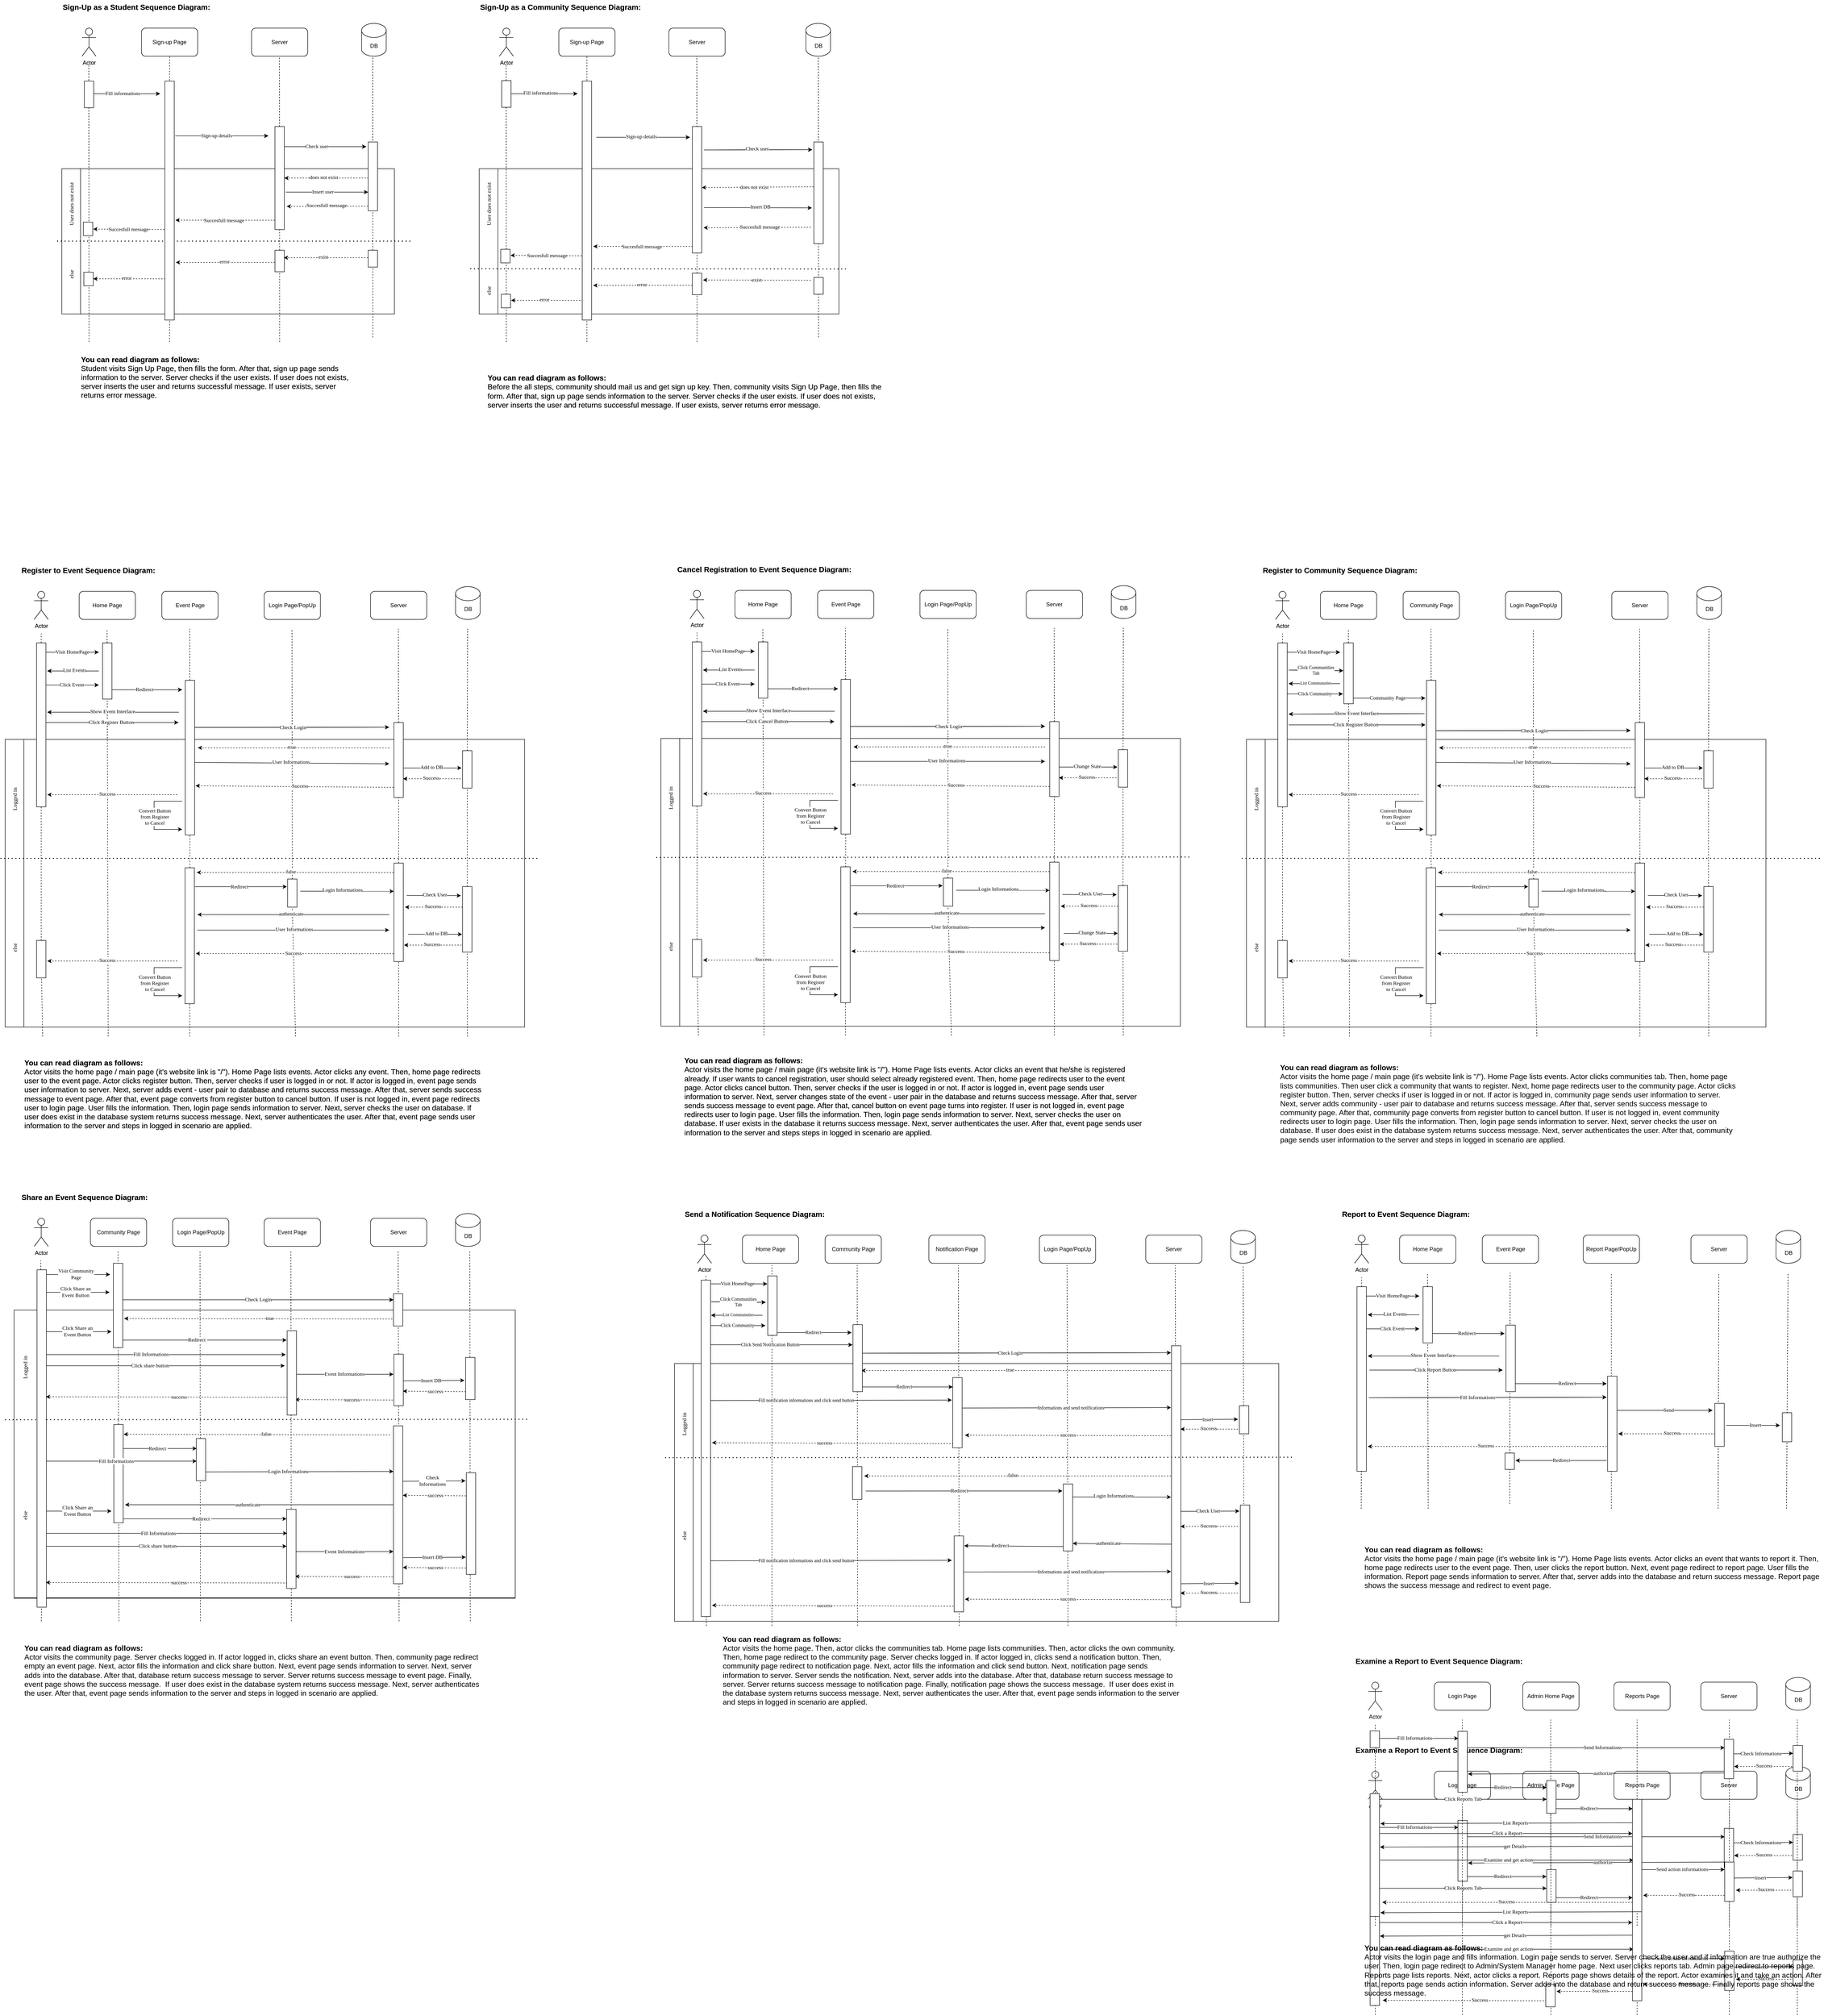 <mxfile version="17.4.6" type="github">
  <diagram id="6W1MyK6aDZMTI-PS_otd" name="Page-1">
    <mxGraphModel dx="9480" dy="4700" grid="1" gridSize="10" guides="1" tooltips="1" connect="1" arrows="1" fold="1" page="1" pageScale="1" pageWidth="850" pageHeight="1100" math="0" shadow="0">
      <root>
        <mxCell id="0" />
        <mxCell id="1" parent="0" />
        <mxCell id="WWlV5e2IUx9NMdd2vQTv-523" value="" style="rounded=0;whiteSpace=wrap;html=1;fontFamily=Verdana;" parent="1" vertex="1">
          <mxGeometry x="1579" y="2970" width="1290" height="550" as="geometry" />
        </mxCell>
        <mxCell id="WWlV5e2IUx9NMdd2vQTv-525" value="" style="rounded=0;whiteSpace=wrap;html=1;fontFamily=Verdana;" parent="1" vertex="1">
          <mxGeometry x="1579" y="2970" width="40" height="550" as="geometry" />
        </mxCell>
        <mxCell id="WWlV5e2IUx9NMdd2vQTv-468" value="Notification Page" style="rounded=1;whiteSpace=wrap;html=1;flipH=0;flipV=0;" parent="1" vertex="1">
          <mxGeometry x="2122" y="2696" width="120" height="60" as="geometry" />
        </mxCell>
        <mxCell id="WWlV5e2IUx9NMdd2vQTv-469" value="" style="endArrow=none;dashed=1;html=1;rounded=0;fontFamily=Verdana;entryX=0.5;entryY=1;entryDx=0;entryDy=0;" parent="1" edge="1">
          <mxGeometry width="50" height="50" relative="1" as="geometry">
            <mxPoint x="2187" y="3530" as="sourcePoint" />
            <mxPoint x="2185.0" y="2760.0" as="targetPoint" />
          </mxGeometry>
        </mxCell>
        <mxCell id="WWlV5e2IUx9NMdd2vQTv-1" value="" style="rounded=0;whiteSpace=wrap;html=1;fontFamily=Verdana;" parent="1" vertex="1">
          <mxGeometry x="169" y="2857" width="1070" height="614" as="geometry" />
        </mxCell>
        <mxCell id="WWlV5e2IUx9NMdd2vQTv-2" value="" style="rounded=0;whiteSpace=wrap;html=1;fontFamily=Verdana;" parent="1" vertex="1">
          <mxGeometry x="1202" y="420" width="728" height="310" as="geometry" />
        </mxCell>
        <mxCell id="WWlV5e2IUx9NMdd2vQTv-3" value="" style="rounded=0;whiteSpace=wrap;html=1;fontFamily=Verdana;" parent="1" vertex="1">
          <mxGeometry x="189" y="1638" width="1070" height="614" as="geometry" />
        </mxCell>
        <mxCell id="WWlV5e2IUx9NMdd2vQTv-5" value="" style="endArrow=none;dashed=1;html=1;rounded=0;fontFamily=Verdana;entryX=0.5;entryY=1;entryDx=0;entryDy=0;startArrow=none;" parent="1" source="WWlV5e2IUx9NMdd2vQTv-108" edge="1">
          <mxGeometry width="50" height="50" relative="1" as="geometry">
            <mxPoint x="762" y="2112" as="sourcePoint" />
            <mxPoint x="762.41" y="1402" as="targetPoint" />
          </mxGeometry>
        </mxCell>
        <mxCell id="WWlV5e2IUx9NMdd2vQTv-6" value="" style="rounded=0;whiteSpace=wrap;html=1;fontFamily=Verdana;" parent="1" vertex="1">
          <mxGeometry x="311" y="420" width="670" height="310" as="geometry" />
        </mxCell>
        <mxCell id="WWlV5e2IUx9NMdd2vQTv-7" value="" style="rounded=0;whiteSpace=wrap;html=1;fontFamily=Verdana;" parent="1" vertex="1">
          <mxGeometry x="271" y="420" width="40" height="310" as="geometry" />
        </mxCell>
        <mxCell id="WWlV5e2IUx9NMdd2vQTv-8" value="" style="endArrow=none;dashed=1;html=1;rounded=0;fontFamily=Verdana;entryX=0.5;entryY=1;entryDx=0;entryDy=0;" parent="1" edge="1">
          <mxGeometry width="50" height="50" relative="1" as="geometry">
            <mxPoint x="935.0" y="780" as="sourcePoint" />
            <mxPoint x="934.58" y="180" as="targetPoint" />
          </mxGeometry>
        </mxCell>
        <mxCell id="WWlV5e2IUx9NMdd2vQTv-9" value="" style="endArrow=none;dashed=1;html=1;rounded=0;fontFamily=Verdana;entryX=0.5;entryY=1;entryDx=0;entryDy=0;startArrow=none;" parent="1" source="WWlV5e2IUx9NMdd2vQTv-36" edge="1">
          <mxGeometry width="50" height="50" relative="1" as="geometry">
            <mxPoint x="735.58" y="890" as="sourcePoint" />
            <mxPoint x="735.58" y="180" as="targetPoint" />
          </mxGeometry>
        </mxCell>
        <mxCell id="WWlV5e2IUx9NMdd2vQTv-10" value="" style="endArrow=none;dashed=1;html=1;rounded=0;fontFamily=Verdana;entryX=0.5;entryY=1;entryDx=0;entryDy=0;" parent="1" target="WWlV5e2IUx9NMdd2vQTv-11" edge="1">
          <mxGeometry width="50" height="50" relative="1" as="geometry">
            <mxPoint x="501" y="790" as="sourcePoint" />
            <mxPoint x="661" y="100" as="targetPoint" />
          </mxGeometry>
        </mxCell>
        <mxCell id="WWlV5e2IUx9NMdd2vQTv-11" value="Sign-up Page" style="rounded=1;whiteSpace=wrap;html=1;flipH=0;flipV=0;" parent="1" vertex="1">
          <mxGeometry x="441" y="120" width="120" height="60" as="geometry" />
        </mxCell>
        <mxCell id="WWlV5e2IUx9NMdd2vQTv-12" value="Server" style="rounded=1;whiteSpace=wrap;html=1;flipH=0;flipV=0;" parent="1" vertex="1">
          <mxGeometry x="676" y="120" width="120" height="60" as="geometry" />
        </mxCell>
        <mxCell id="WWlV5e2IUx9NMdd2vQTv-13" value="DB" style="shape=cylinder3;whiteSpace=wrap;html=1;boundedLbl=1;backgroundOutline=1;size=15;flipH=0;flipV=0;" parent="1" vertex="1">
          <mxGeometry x="911" y="110" width="52.5" height="70" as="geometry" />
        </mxCell>
        <mxCell id="WWlV5e2IUx9NMdd2vQTv-14" value="Actor" style="shape=umlActor;verticalLabelPosition=bottom;verticalAlign=top;html=1;outlineConnect=0;" parent="1" vertex="1">
          <mxGeometry x="314" y="120" width="30" height="60" as="geometry" />
        </mxCell>
        <mxCell id="WWlV5e2IUx9NMdd2vQTv-15" value="" style="endArrow=classic;html=1;rounded=0;fontFamily=Verdana;" parent="1" edge="1">
          <mxGeometry width="50" height="50" relative="1" as="geometry">
            <mxPoint x="331" y="260" as="sourcePoint" />
            <mxPoint x="481" y="260" as="targetPoint" />
          </mxGeometry>
        </mxCell>
        <mxCell id="WWlV5e2IUx9NMdd2vQTv-16" value="Fill informations" style="edgeLabel;html=1;align=center;verticalAlign=middle;resizable=0;points=[];fontFamily=Verdana;" parent="WWlV5e2IUx9NMdd2vQTv-15" vertex="1" connectable="0">
          <mxGeometry x="-0.293" y="1" relative="1" as="geometry">
            <mxPoint x="17" as="offset" />
          </mxGeometry>
        </mxCell>
        <mxCell id="WWlV5e2IUx9NMdd2vQTv-17" value="" style="endArrow=classic;html=1;rounded=0;fontFamily=Verdana;" parent="1" edge="1">
          <mxGeometry width="50" height="50" relative="1" as="geometry">
            <mxPoint x="513.0" y="350" as="sourcePoint" />
            <mxPoint x="712" y="350" as="targetPoint" />
          </mxGeometry>
        </mxCell>
        <mxCell id="WWlV5e2IUx9NMdd2vQTv-18" value="Sign-up details" style="edgeLabel;html=1;align=center;verticalAlign=middle;resizable=0;points=[];fontFamily=Verdana;" parent="WWlV5e2IUx9NMdd2vQTv-17" vertex="1" connectable="0">
          <mxGeometry x="-0.293" y="1" relative="1" as="geometry">
            <mxPoint x="17" as="offset" />
          </mxGeometry>
        </mxCell>
        <mxCell id="WWlV5e2IUx9NMdd2vQTv-19" value="" style="endArrow=classic;html=1;rounded=0;fontFamily=Verdana;" parent="1" edge="1">
          <mxGeometry width="50" height="50" relative="1" as="geometry">
            <mxPoint x="731" y="373" as="sourcePoint" />
            <mxPoint x="921" y="373" as="targetPoint" />
          </mxGeometry>
        </mxCell>
        <mxCell id="WWlV5e2IUx9NMdd2vQTv-20" value="Check user" style="edgeLabel;html=1;align=center;verticalAlign=middle;resizable=0;points=[];fontFamily=Verdana;" parent="WWlV5e2IUx9NMdd2vQTv-19" vertex="1" connectable="0">
          <mxGeometry x="-0.293" y="1" relative="1" as="geometry">
            <mxPoint x="17" as="offset" />
          </mxGeometry>
        </mxCell>
        <mxCell id="WWlV5e2IUx9NMdd2vQTv-21" value="" style="endArrow=classic;html=1;rounded=0;dashed=1;fontFamily=Verdana;" parent="1" edge="1">
          <mxGeometry width="50" height="50" relative="1" as="geometry">
            <mxPoint x="926" y="440" as="sourcePoint" />
            <mxPoint x="746" y="440" as="targetPoint" />
          </mxGeometry>
        </mxCell>
        <mxCell id="WWlV5e2IUx9NMdd2vQTv-22" value="does not exist" style="edgeLabel;html=1;align=center;verticalAlign=middle;resizable=0;points=[];fontFamily=Verdana;" parent="WWlV5e2IUx9NMdd2vQTv-21" vertex="1" connectable="0">
          <mxGeometry x="-0.293" y="1" relative="1" as="geometry">
            <mxPoint x="-33" y="-3" as="offset" />
          </mxGeometry>
        </mxCell>
        <mxCell id="WWlV5e2IUx9NMdd2vQTv-23" value="" style="endArrow=classic;html=1;rounded=0;dashed=1;fontFamily=Verdana;entryX=1.125;entryY=0.582;entryDx=0;entryDy=0;entryPerimeter=0;" parent="1" target="WWlV5e2IUx9NMdd2vQTv-27" edge="1">
          <mxGeometry width="50" height="50" relative="1" as="geometry">
            <mxPoint x="726" y="530" as="sourcePoint" />
            <mxPoint x="521" y="530" as="targetPoint" />
          </mxGeometry>
        </mxCell>
        <mxCell id="WWlV5e2IUx9NMdd2vQTv-24" value="Succesfull message" style="edgeLabel;html=1;align=center;verticalAlign=middle;resizable=0;points=[];fontFamily=Verdana;" parent="WWlV5e2IUx9NMdd2vQTv-23" vertex="1" connectable="0">
          <mxGeometry x="-0.293" y="1" relative="1" as="geometry">
            <mxPoint x="-34" y="-1" as="offset" />
          </mxGeometry>
        </mxCell>
        <mxCell id="WWlV5e2IUx9NMdd2vQTv-25" value="" style="endArrow=classic;html=1;rounded=0;dashed=1;fontFamily=Verdana;" parent="1" edge="1">
          <mxGeometry width="50" height="50" relative="1" as="geometry">
            <mxPoint x="508" y="550" as="sourcePoint" />
            <mxPoint x="338" y="549" as="targetPoint" />
          </mxGeometry>
        </mxCell>
        <mxCell id="WWlV5e2IUx9NMdd2vQTv-26" value="Succesfull message" style="edgeLabel;html=1;align=center;verticalAlign=middle;resizable=0;points=[];fontFamily=Verdana;" parent="WWlV5e2IUx9NMdd2vQTv-25" vertex="1" connectable="0">
          <mxGeometry x="-0.293" y="1" relative="1" as="geometry">
            <mxPoint x="-35" y="-2" as="offset" />
          </mxGeometry>
        </mxCell>
        <mxCell id="WWlV5e2IUx9NMdd2vQTv-28" value="" style="verticalLabelPosition=bottom;verticalAlign=top;html=1;shape=mxgraph.basic.rect;fillColor2=none;strokeWidth=1;size=20;indent=5;fontFamily=Verdana;" parent="1" vertex="1">
          <mxGeometry x="925" y="363" width="20" height="147" as="geometry" />
        </mxCell>
        <mxCell id="WWlV5e2IUx9NMdd2vQTv-29" value="" style="endArrow=none;dashed=1;html=1;dashPattern=1 3;strokeWidth=2;rounded=0;fontFamily=Verdana;" parent="1" edge="1">
          <mxGeometry width="50" height="50" relative="1" as="geometry">
            <mxPoint x="261" y="574.58" as="sourcePoint" />
            <mxPoint x="1021" y="574.58" as="targetPoint" />
          </mxGeometry>
        </mxCell>
        <mxCell id="WWlV5e2IUx9NMdd2vQTv-30" value="" style="verticalLabelPosition=bottom;verticalAlign=top;html=1;shape=mxgraph.basic.rect;fillColor2=none;strokeWidth=1;size=20;indent=5;fontFamily=Verdana;" parent="1" vertex="1">
          <mxGeometry x="726" y="330" width="20" height="220" as="geometry" />
        </mxCell>
        <mxCell id="WWlV5e2IUx9NMdd2vQTv-31" value="" style="endArrow=classic;html=1;rounded=0;fontFamily=Verdana;" parent="1" edge="1">
          <mxGeometry width="50" height="50" relative="1" as="geometry">
            <mxPoint x="749" y="470" as="sourcePoint" />
            <mxPoint x="925.0" y="470" as="targetPoint" />
          </mxGeometry>
        </mxCell>
        <mxCell id="WWlV5e2IUx9NMdd2vQTv-32" value="Insert user" style="edgeLabel;html=1;align=center;verticalAlign=middle;resizable=0;points=[];fontFamily=Verdana;" parent="WWlV5e2IUx9NMdd2vQTv-31" vertex="1" connectable="0">
          <mxGeometry x="-0.293" y="1" relative="1" as="geometry">
            <mxPoint x="17" as="offset" />
          </mxGeometry>
        </mxCell>
        <mxCell id="WWlV5e2IUx9NMdd2vQTv-33" value="" style="endArrow=classic;html=1;rounded=0;dashed=1;fontFamily=Verdana;" parent="1" edge="1">
          <mxGeometry width="50" height="50" relative="1" as="geometry">
            <mxPoint x="925.0" y="500" as="sourcePoint" />
            <mxPoint x="751" y="500.42" as="targetPoint" />
          </mxGeometry>
        </mxCell>
        <mxCell id="WWlV5e2IUx9NMdd2vQTv-34" value="Succesfull message" style="edgeLabel;html=1;align=center;verticalAlign=middle;resizable=0;points=[];fontFamily=Verdana;" parent="WWlV5e2IUx9NMdd2vQTv-33" vertex="1" connectable="0">
          <mxGeometry x="-0.293" y="1" relative="1" as="geometry">
            <mxPoint x="-28" y="-3" as="offset" />
          </mxGeometry>
        </mxCell>
        <mxCell id="WWlV5e2IUx9NMdd2vQTv-35" value="" style="verticalLabelPosition=bottom;verticalAlign=top;html=1;shape=mxgraph.basic.rect;fillColor2=none;strokeWidth=1;size=20;indent=5;fontFamily=Verdana;" parent="1" vertex="1">
          <mxGeometry x="925" y="594" width="20" height="36" as="geometry" />
        </mxCell>
        <mxCell id="WWlV5e2IUx9NMdd2vQTv-36" value="" style="verticalLabelPosition=bottom;verticalAlign=top;html=1;shape=mxgraph.basic.rect;fillColor2=none;strokeWidth=1;size=20;indent=5;fontFamily=Verdana;" parent="1" vertex="1">
          <mxGeometry x="726" y="594" width="20" height="46" as="geometry" />
        </mxCell>
        <mxCell id="WWlV5e2IUx9NMdd2vQTv-37" value="" style="endArrow=none;dashed=1;html=1;rounded=0;fontFamily=Verdana;entryX=0.5;entryY=1;entryDx=0;entryDy=0;" parent="1" target="WWlV5e2IUx9NMdd2vQTv-36" edge="1">
          <mxGeometry width="50" height="50" relative="1" as="geometry">
            <mxPoint x="736" y="790" as="sourcePoint" />
            <mxPoint x="735.58" y="180" as="targetPoint" />
          </mxGeometry>
        </mxCell>
        <mxCell id="WWlV5e2IUx9NMdd2vQTv-38" value="" style="endArrow=classic;html=1;rounded=0;dashed=1;fontFamily=Verdana;" parent="1" edge="1">
          <mxGeometry width="50" height="50" relative="1" as="geometry">
            <mxPoint x="925.0" y="610" as="sourcePoint" />
            <mxPoint x="745.0" y="610" as="targetPoint" />
          </mxGeometry>
        </mxCell>
        <mxCell id="WWlV5e2IUx9NMdd2vQTv-39" value="exist" style="edgeLabel;html=1;align=center;verticalAlign=middle;resizable=0;points=[];fontFamily=Verdana;" parent="WWlV5e2IUx9NMdd2vQTv-38" vertex="1" connectable="0">
          <mxGeometry x="-0.293" y="1" relative="1" as="geometry">
            <mxPoint x="-33" y="-3" as="offset" />
          </mxGeometry>
        </mxCell>
        <mxCell id="WWlV5e2IUx9NMdd2vQTv-40" value="" style="endArrow=classic;html=1;rounded=0;dashed=1;fontFamily=Verdana;entryX=1.167;entryY=0.759;entryDx=0;entryDy=0;entryPerimeter=0;" parent="1" target="WWlV5e2IUx9NMdd2vQTv-27" edge="1">
          <mxGeometry width="50" height="50" relative="1" as="geometry">
            <mxPoint x="726" y="620" as="sourcePoint" />
            <mxPoint x="546" y="620" as="targetPoint" />
          </mxGeometry>
        </mxCell>
        <mxCell id="WWlV5e2IUx9NMdd2vQTv-41" value="error" style="edgeLabel;html=1;align=center;verticalAlign=middle;resizable=0;points=[];fontFamily=Verdana;" parent="WWlV5e2IUx9NMdd2vQTv-40" vertex="1" connectable="0">
          <mxGeometry x="-0.293" y="1" relative="1" as="geometry">
            <mxPoint x="-33" y="-3" as="offset" />
          </mxGeometry>
        </mxCell>
        <mxCell id="WWlV5e2IUx9NMdd2vQTv-42" value="" style="endArrow=classic;html=1;rounded=0;dashed=1;fontFamily=Verdana;" parent="1" edge="1">
          <mxGeometry width="50" height="50" relative="1" as="geometry">
            <mxPoint x="498" y="655.08" as="sourcePoint" />
            <mxPoint x="338" y="655" as="targetPoint" />
          </mxGeometry>
        </mxCell>
        <mxCell id="WWlV5e2IUx9NMdd2vQTv-43" value="error" style="edgeLabel;html=1;align=center;verticalAlign=middle;resizable=0;points=[];fontFamily=Verdana;" parent="WWlV5e2IUx9NMdd2vQTv-42" vertex="1" connectable="0">
          <mxGeometry x="-0.293" y="1" relative="1" as="geometry">
            <mxPoint x="-33" y="-3" as="offset" />
          </mxGeometry>
        </mxCell>
        <mxCell id="WWlV5e2IUx9NMdd2vQTv-44" value="" style="endArrow=none;dashed=1;html=1;rounded=0;fontFamily=Verdana;entryX=0.5;entryY=1;entryDx=0;entryDy=0;" parent="1" edge="1">
          <mxGeometry width="50" height="50" relative="1" as="geometry">
            <mxPoint x="329" y="790" as="sourcePoint" />
            <mxPoint x="328.58" y="200" as="targetPoint" />
          </mxGeometry>
        </mxCell>
        <mxCell id="WWlV5e2IUx9NMdd2vQTv-45" value="User does not exist" style="text;strokeColor=none;fillColor=none;align=center;verticalAlign=middle;spacingLeft=4;spacingRight=4;overflow=hidden;points=[[0,0.5],[1,0.5]];portConstraint=eastwest;rotatable=0;fontFamily=Verdana;html=0;horizontal=0;" parent="1" vertex="1">
          <mxGeometry x="276" y="430" width="30" height="130" as="geometry" />
        </mxCell>
        <mxCell id="WWlV5e2IUx9NMdd2vQTv-46" value="else" style="text;strokeColor=none;fillColor=none;align=center;verticalAlign=middle;spacingLeft=4;spacingRight=4;overflow=hidden;points=[[0,0.5],[1,0.5]];portConstraint=eastwest;rotatable=0;fontFamily=Verdana;html=0;horizontal=0;" parent="1" vertex="1">
          <mxGeometry x="276" y="580" width="30" height="130" as="geometry" />
        </mxCell>
        <mxCell id="WWlV5e2IUx9NMdd2vQTv-47" value="Actor" style="shape=umlActor;verticalLabelPosition=bottom;verticalAlign=top;html=1;outlineConnect=0;" parent="1" vertex="1">
          <mxGeometry x="212" y="1322" width="30" height="60" as="geometry" />
        </mxCell>
        <mxCell id="WWlV5e2IUx9NMdd2vQTv-48" value="" style="endArrow=none;dashed=1;html=1;rounded=0;fontFamily=Verdana;startArrow=none;" parent="1" source="WWlV5e2IUx9NMdd2vQTv-89" edge="1">
          <mxGeometry width="50" height="50" relative="1" as="geometry">
            <mxPoint x="226.92" y="1992" as="sourcePoint" />
            <mxPoint x="227" y="1412" as="targetPoint" />
          </mxGeometry>
        </mxCell>
        <mxCell id="WWlV5e2IUx9NMdd2vQTv-49" value="Home Page" style="rounded=1;whiteSpace=wrap;html=1;flipH=0;flipV=0;" parent="1" vertex="1">
          <mxGeometry x="308" y="1322" width="120" height="60" as="geometry" />
        </mxCell>
        <mxCell id="WWlV5e2IUx9NMdd2vQTv-50" value="Event Page" style="rounded=1;whiteSpace=wrap;html=1;flipH=0;flipV=0;" parent="1" vertex="1">
          <mxGeometry x="484.5" y="1322" width="120" height="60" as="geometry" />
        </mxCell>
        <mxCell id="WWlV5e2IUx9NMdd2vQTv-51" value="Server" style="rounded=1;whiteSpace=wrap;html=1;flipH=0;flipV=0;" parent="1" vertex="1">
          <mxGeometry x="930" y="1322" width="120" height="60" as="geometry" />
        </mxCell>
        <mxCell id="WWlV5e2IUx9NMdd2vQTv-52" value="DB" style="shape=cylinder3;whiteSpace=wrap;html=1;boundedLbl=1;backgroundOutline=1;size=15;flipH=0;flipV=0;" parent="1" vertex="1">
          <mxGeometry x="1111.5" y="1312" width="52.5" height="70" as="geometry" />
        </mxCell>
        <mxCell id="WWlV5e2IUx9NMdd2vQTv-53" value="" style="endArrow=none;dashed=1;html=1;rounded=0;fontFamily=Verdana;entryX=0.5;entryY=1;entryDx=0;entryDy=0;startArrow=none;" parent="1" source="WWlV5e2IUx9NMdd2vQTv-65" edge="1">
          <mxGeometry width="50" height="50" relative="1" as="geometry">
            <mxPoint x="367.92" y="1992" as="sourcePoint" />
            <mxPoint x="367.5" y="1402" as="targetPoint" />
          </mxGeometry>
        </mxCell>
        <mxCell id="WWlV5e2IUx9NMdd2vQTv-54" value="" style="endArrow=none;dashed=1;html=1;rounded=0;fontFamily=Verdana;entryX=0.5;entryY=1;entryDx=0;entryDy=0;startArrow=none;" parent="1" source="WWlV5e2IUx9NMdd2vQTv-73" edge="1">
          <mxGeometry width="50" height="50" relative="1" as="geometry">
            <mxPoint x="544.42" y="1992" as="sourcePoint" />
            <mxPoint x="544" y="1402" as="targetPoint" />
          </mxGeometry>
        </mxCell>
        <mxCell id="WWlV5e2IUx9NMdd2vQTv-55" value="" style="endArrow=none;dashed=1;html=1;rounded=0;fontFamily=Verdana;entryX=0.5;entryY=1;entryDx=0;entryDy=0;startArrow=none;" parent="1" source="WWlV5e2IUx9NMdd2vQTv-85" edge="1">
          <mxGeometry width="50" height="50" relative="1" as="geometry">
            <mxPoint x="989.5" y="1512" as="sourcePoint" />
            <mxPoint x="989.5" y="1402" as="targetPoint" />
          </mxGeometry>
        </mxCell>
        <mxCell id="WWlV5e2IUx9NMdd2vQTv-56" value="" style="endArrow=none;dashed=1;html=1;rounded=0;fontFamily=Verdana;entryX=0.5;entryY=1;entryDx=0;entryDy=0;startArrow=none;" parent="1" source="WWlV5e2IUx9NMdd2vQTv-87" edge="1">
          <mxGeometry width="50" height="50" relative="1" as="geometry">
            <mxPoint x="1137.67" y="1992" as="sourcePoint" />
            <mxPoint x="1137.25" y="1402" as="targetPoint" />
          </mxGeometry>
        </mxCell>
        <mxCell id="WWlV5e2IUx9NMdd2vQTv-57" value="" style="endArrow=classic;html=1;rounded=0;fontFamily=Verdana;" parent="1" edge="1">
          <mxGeometry width="50" height="50" relative="1" as="geometry">
            <mxPoint x="230" y="1452" as="sourcePoint" />
            <mxPoint x="350" y="1452" as="targetPoint" />
          </mxGeometry>
        </mxCell>
        <mxCell id="WWlV5e2IUx9NMdd2vQTv-58" value="Visit HomePage" style="edgeLabel;html=1;align=center;verticalAlign=middle;resizable=0;points=[];fontFamily=Verdana;" parent="WWlV5e2IUx9NMdd2vQTv-57" vertex="1" connectable="0">
          <mxGeometry x="-0.293" y="1" relative="1" as="geometry">
            <mxPoint x="20" as="offset" />
          </mxGeometry>
        </mxCell>
        <mxCell id="WWlV5e2IUx9NMdd2vQTv-59" value="" style="endArrow=classic;html=1;rounded=0;fontFamily=Verdana;" parent="1" edge="1">
          <mxGeometry width="50" height="50" relative="1" as="geometry">
            <mxPoint x="350" y="1492" as="sourcePoint" />
            <mxPoint x="240" y="1492" as="targetPoint" />
          </mxGeometry>
        </mxCell>
        <mxCell id="WWlV5e2IUx9NMdd2vQTv-60" value="List Events" style="edgeLabel;html=1;align=center;verticalAlign=middle;resizable=0;points=[];fontFamily=Verdana;" parent="WWlV5e2IUx9NMdd2vQTv-59" vertex="1" connectable="0">
          <mxGeometry x="-0.293" y="1" relative="1" as="geometry">
            <mxPoint x="-13" y="-3" as="offset" />
          </mxGeometry>
        </mxCell>
        <mxCell id="WWlV5e2IUx9NMdd2vQTv-61" value="" style="endArrow=classic;html=1;rounded=0;fontFamily=Verdana;" parent="1" edge="1">
          <mxGeometry width="50" height="50" relative="1" as="geometry">
            <mxPoint x="229" y="1522" as="sourcePoint" />
            <mxPoint x="350" y="1522" as="targetPoint" />
          </mxGeometry>
        </mxCell>
        <mxCell id="WWlV5e2IUx9NMdd2vQTv-62" value="Click Event" style="edgeLabel;html=1;align=center;verticalAlign=middle;resizable=0;points=[];fontFamily=Verdana;" parent="WWlV5e2IUx9NMdd2vQTv-61" vertex="1" connectable="0">
          <mxGeometry x="-0.293" y="1" relative="1" as="geometry">
            <mxPoint x="20" as="offset" />
          </mxGeometry>
        </mxCell>
        <mxCell id="WWlV5e2IUx9NMdd2vQTv-63" value="" style="endArrow=classic;html=1;rounded=0;fontFamily=Verdana;" parent="1" edge="1">
          <mxGeometry width="50" height="50" relative="1" as="geometry">
            <mxPoint x="374.5" y="1532" as="sourcePoint" />
            <mxPoint x="528.0" y="1532" as="targetPoint" />
          </mxGeometry>
        </mxCell>
        <mxCell id="WWlV5e2IUx9NMdd2vQTv-64" value="Redirect" style="edgeLabel;html=1;align=center;verticalAlign=middle;resizable=0;points=[];fontFamily=Verdana;" parent="WWlV5e2IUx9NMdd2vQTv-63" vertex="1" connectable="0">
          <mxGeometry x="-0.293" y="1" relative="1" as="geometry">
            <mxPoint x="18" as="offset" />
          </mxGeometry>
        </mxCell>
        <mxCell id="WWlV5e2IUx9NMdd2vQTv-65" value="" style="verticalLabelPosition=bottom;verticalAlign=top;html=1;shape=mxgraph.basic.rect;fillColor2=none;strokeWidth=1;size=20;indent=5;fontFamily=Verdana;" parent="1" vertex="1">
          <mxGeometry x="358" y="1432" width="20" height="120" as="geometry" />
        </mxCell>
        <mxCell id="WWlV5e2IUx9NMdd2vQTv-66" value="" style="endArrow=none;dashed=1;html=1;rounded=0;fontFamily=Verdana;entryX=0.5;entryY=1;entryDx=0;entryDy=0;" parent="1" target="WWlV5e2IUx9NMdd2vQTv-65" edge="1">
          <mxGeometry width="50" height="50" relative="1" as="geometry">
            <mxPoint x="370" y="2272" as="sourcePoint" />
            <mxPoint x="367.5" y="1402" as="targetPoint" />
          </mxGeometry>
        </mxCell>
        <mxCell id="WWlV5e2IUx9NMdd2vQTv-67" value="" style="endArrow=classic;html=1;rounded=0;fontFamily=Verdana;" parent="1" edge="1">
          <mxGeometry width="50" height="50" relative="1" as="geometry">
            <mxPoint x="521.0" y="1580" as="sourcePoint" />
            <mxPoint x="240" y="1580" as="targetPoint" />
          </mxGeometry>
        </mxCell>
        <mxCell id="WWlV5e2IUx9NMdd2vQTv-68" value="Show Event Interface" style="edgeLabel;html=1;align=center;verticalAlign=middle;resizable=0;points=[];fontFamily=Verdana;" parent="WWlV5e2IUx9NMdd2vQTv-67" vertex="1" connectable="0">
          <mxGeometry x="-0.293" y="1" relative="1" as="geometry">
            <mxPoint x="-43" y="-3" as="offset" />
          </mxGeometry>
        </mxCell>
        <mxCell id="WWlV5e2IUx9NMdd2vQTv-69" value="" style="endArrow=classic;html=1;rounded=0;fontFamily=Verdana;" parent="1" edge="1">
          <mxGeometry width="50" height="50" relative="1" as="geometry">
            <mxPoint x="235.5" y="1602" as="sourcePoint" />
            <mxPoint x="520" y="1602" as="targetPoint" />
          </mxGeometry>
        </mxCell>
        <mxCell id="WWlV5e2IUx9NMdd2vQTv-70" value="Click Register Button" style="edgeLabel;html=1;align=center;verticalAlign=middle;resizable=0;points=[];fontFamily=Verdana;" parent="WWlV5e2IUx9NMdd2vQTv-69" vertex="1" connectable="0">
          <mxGeometry x="-0.293" y="1" relative="1" as="geometry">
            <mxPoint x="40" as="offset" />
          </mxGeometry>
        </mxCell>
        <mxCell id="WWlV5e2IUx9NMdd2vQTv-71" value="" style="endArrow=classic;html=1;rounded=0;fontFamily=Verdana;" parent="1" edge="1">
          <mxGeometry width="50" height="50" relative="1" as="geometry">
            <mxPoint x="548.5" y="1687" as="sourcePoint" />
            <mxPoint x="970" y="1690" as="targetPoint" />
          </mxGeometry>
        </mxCell>
        <mxCell id="WWlV5e2IUx9NMdd2vQTv-72" value="User Informations" style="edgeLabel;html=1;align=center;verticalAlign=middle;resizable=0;points=[];fontFamily=Verdana;" parent="WWlV5e2IUx9NMdd2vQTv-71" vertex="1" connectable="0">
          <mxGeometry x="-0.293" y="1" relative="1" as="geometry">
            <mxPoint x="62" y="-1" as="offset" />
          </mxGeometry>
        </mxCell>
        <mxCell id="WWlV5e2IUx9NMdd2vQTv-73" value="" style="verticalLabelPosition=bottom;verticalAlign=top;html=1;shape=mxgraph.basic.rect;fillColor2=none;strokeWidth=1;size=20;indent=5;fontFamily=Verdana;" parent="1" vertex="1">
          <mxGeometry x="534.5" y="1512" width="20" height="330" as="geometry" />
        </mxCell>
        <mxCell id="WWlV5e2IUx9NMdd2vQTv-74" value="" style="endArrow=none;dashed=1;html=1;rounded=0;fontFamily=Verdana;entryX=0.5;entryY=1;entryDx=0;entryDy=0;startArrow=none;" parent="1" source="WWlV5e2IUx9NMdd2vQTv-103" target="WWlV5e2IUx9NMdd2vQTv-73" edge="1">
          <mxGeometry width="50" height="50" relative="1" as="geometry">
            <mxPoint x="545" y="2112" as="sourcePoint" />
            <mxPoint x="544" y="1402" as="targetPoint" />
          </mxGeometry>
        </mxCell>
        <mxCell id="WWlV5e2IUx9NMdd2vQTv-75" value="" style="endArrow=classic;html=1;rounded=0;fontFamily=Verdana;" parent="1" edge="1">
          <mxGeometry width="50" height="50" relative="1" as="geometry">
            <mxPoint x="994.5" y="1699" as="sourcePoint" />
            <mxPoint x="1124.5" y="1699" as="targetPoint" />
          </mxGeometry>
        </mxCell>
        <mxCell id="WWlV5e2IUx9NMdd2vQTv-76" value="Add to DB" style="edgeLabel;html=1;align=center;verticalAlign=middle;resizable=0;points=[];fontFamily=Verdana;" parent="WWlV5e2IUx9NMdd2vQTv-75" vertex="1" connectable="0">
          <mxGeometry x="-0.293" y="1" relative="1" as="geometry">
            <mxPoint x="19" y="-1" as="offset" />
          </mxGeometry>
        </mxCell>
        <mxCell id="WWlV5e2IUx9NMdd2vQTv-77" value="" style="endArrow=classic;html=1;rounded=0;dashed=1;fontFamily=Verdana;" parent="1" edge="1">
          <mxGeometry width="50" height="50" relative="1" as="geometry">
            <mxPoint x="1122.5" y="1722" as="sourcePoint" />
            <mxPoint x="999.5" y="1722" as="targetPoint" />
          </mxGeometry>
        </mxCell>
        <mxCell id="WWlV5e2IUx9NMdd2vQTv-78" value="Success" style="edgeLabel;html=1;align=center;verticalAlign=middle;resizable=0;points=[];fontFamily=Verdana;" parent="WWlV5e2IUx9NMdd2vQTv-77" vertex="1" connectable="0">
          <mxGeometry x="-0.293" y="1" relative="1" as="geometry">
            <mxPoint x="-20" y="-3" as="offset" />
          </mxGeometry>
        </mxCell>
        <mxCell id="WWlV5e2IUx9NMdd2vQTv-79" value="" style="endArrow=classic;html=1;rounded=0;dashed=1;fontFamily=Verdana;exitX=-0.017;exitY=0.865;exitDx=0;exitDy=0;exitPerimeter=0;" parent="1" source="WWlV5e2IUx9NMdd2vQTv-85" edge="1">
          <mxGeometry width="50" height="50" relative="1" as="geometry">
            <mxPoint x="702" y="1737" as="sourcePoint" />
            <mxPoint x="556.5" y="1737" as="targetPoint" />
          </mxGeometry>
        </mxCell>
        <mxCell id="WWlV5e2IUx9NMdd2vQTv-80" value="Success" style="edgeLabel;html=1;align=center;verticalAlign=middle;resizable=0;points=[];fontFamily=Verdana;" parent="WWlV5e2IUx9NMdd2vQTv-79" vertex="1" connectable="0">
          <mxGeometry x="-0.293" y="1" relative="1" as="geometry">
            <mxPoint x="-51" y="-3" as="offset" />
          </mxGeometry>
        </mxCell>
        <mxCell id="WWlV5e2IUx9NMdd2vQTv-81" value="" style="endArrow=classic;html=1;rounded=0;dashed=1;fontFamily=Verdana;" parent="1" edge="1">
          <mxGeometry width="50" height="50" relative="1" as="geometry">
            <mxPoint x="517.5" y="1756" as="sourcePoint" />
            <mxPoint x="240" y="1756" as="targetPoint" />
          </mxGeometry>
        </mxCell>
        <mxCell id="WWlV5e2IUx9NMdd2vQTv-82" value="Success" style="edgeLabel;html=1;align=center;verticalAlign=middle;resizable=0;points=[];fontFamily=Verdana;" parent="WWlV5e2IUx9NMdd2vQTv-81" vertex="1" connectable="0">
          <mxGeometry x="-0.293" y="1" relative="1" as="geometry">
            <mxPoint x="-52" y="-3" as="offset" />
          </mxGeometry>
        </mxCell>
        <mxCell id="WWlV5e2IUx9NMdd2vQTv-83" value="" style="endArrow=classic;html=1;rounded=0;fontFamily=Verdana;" parent="1" edge="1">
          <mxGeometry width="50" height="50" relative="1" as="geometry">
            <mxPoint x="528.0" y="1770" as="sourcePoint" />
            <mxPoint x="528.0" y="1830" as="targetPoint" />
            <Array as="points">
              <mxPoint x="468" y="1770" />
              <mxPoint x="468" y="1830" />
            </Array>
          </mxGeometry>
        </mxCell>
        <mxCell id="WWlV5e2IUx9NMdd2vQTv-84" value="Convert Button&lt;br&gt;from Register &lt;br&gt;to Cancel" style="edgeLabel;html=1;align=center;verticalAlign=middle;resizable=0;points=[];fontFamily=Verdana;" parent="WWlV5e2IUx9NMdd2vQTv-83" vertex="1" connectable="0">
          <mxGeometry x="-0.293" y="1" relative="1" as="geometry">
            <mxPoint y="29" as="offset" />
          </mxGeometry>
        </mxCell>
        <mxCell id="WWlV5e2IUx9NMdd2vQTv-85" value="" style="verticalLabelPosition=bottom;verticalAlign=top;html=1;shape=mxgraph.basic.rect;fillColor2=none;strokeWidth=1;size=20;indent=5;fontFamily=Verdana;" parent="1" vertex="1">
          <mxGeometry x="980" y="1602" width="20" height="160" as="geometry" />
        </mxCell>
        <mxCell id="WWlV5e2IUx9NMdd2vQTv-86" value="" style="endArrow=none;dashed=1;html=1;rounded=0;fontFamily=Verdana;entryX=0.5;entryY=1;entryDx=0;entryDy=0;startArrow=none;" parent="1" source="WWlV5e2IUx9NMdd2vQTv-101" target="WWlV5e2IUx9NMdd2vQTv-85" edge="1">
          <mxGeometry width="50" height="50" relative="1" as="geometry">
            <mxPoint x="991.5" y="2112" as="sourcePoint" />
            <mxPoint x="989.5" y="1402" as="targetPoint" />
          </mxGeometry>
        </mxCell>
        <mxCell id="WWlV5e2IUx9NMdd2vQTv-87" value="" style="verticalLabelPosition=bottom;verticalAlign=top;html=1;shape=mxgraph.basic.rect;fillColor2=none;strokeWidth=1;size=20;indent=5;fontFamily=Verdana;" parent="1" vertex="1">
          <mxGeometry x="1126.5" y="1662" width="20" height="80" as="geometry" />
        </mxCell>
        <mxCell id="WWlV5e2IUx9NMdd2vQTv-88" value="" style="endArrow=none;dashed=1;html=1;rounded=0;fontFamily=Verdana;entryX=0.5;entryY=1;entryDx=0;entryDy=0;startArrow=none;" parent="1" source="WWlV5e2IUx9NMdd2vQTv-114" target="WWlV5e2IUx9NMdd2vQTv-87" edge="1">
          <mxGeometry width="50" height="50" relative="1" as="geometry">
            <mxPoint x="1137" y="2102" as="sourcePoint" />
            <mxPoint x="1137.25" y="1402" as="targetPoint" />
          </mxGeometry>
        </mxCell>
        <mxCell id="WWlV5e2IUx9NMdd2vQTv-89" value="" style="verticalLabelPosition=bottom;verticalAlign=top;html=1;shape=mxgraph.basic.rect;fillColor2=none;strokeWidth=1;size=20;indent=5;fontFamily=Verdana;" parent="1" vertex="1">
          <mxGeometry x="217" y="1432" width="20" height="350" as="geometry" />
        </mxCell>
        <mxCell id="WWlV5e2IUx9NMdd2vQTv-90" value="" style="endArrow=none;dashed=1;html=1;rounded=0;fontFamily=Verdana;startArrow=none;" parent="1" source="WWlV5e2IUx9NMdd2vQTv-134" target="WWlV5e2IUx9NMdd2vQTv-89" edge="1">
          <mxGeometry width="50" height="50" relative="1" as="geometry">
            <mxPoint x="230" y="2272" as="sourcePoint" />
            <mxPoint x="227" y="1412" as="targetPoint" />
          </mxGeometry>
        </mxCell>
        <mxCell id="WWlV5e2IUx9NMdd2vQTv-91" value="Sign-Up as a Student Sequence Diagram:" style="text;html=1;strokeColor=none;fillColor=none;align=left;verticalAlign=middle;whiteSpace=wrap;rounded=0;fontStyle=1;fontSize=16;" parent="1" vertex="1">
          <mxGeometry x="271" y="60" width="341" height="30" as="geometry" />
        </mxCell>
        <mxCell id="WWlV5e2IUx9NMdd2vQTv-92" value="Register to Event Sequence Diagram:" style="text;html=1;strokeColor=none;fillColor=none;align=left;verticalAlign=middle;whiteSpace=wrap;rounded=0;fontStyle=1;fontSize=16;" parent="1" vertex="1">
          <mxGeometry x="183" y="1262" width="317" height="30" as="geometry" />
        </mxCell>
        <mxCell id="WWlV5e2IUx9NMdd2vQTv-93" value="" style="endArrow=classic;html=1;rounded=0;fontFamily=Verdana;" parent="1" edge="1">
          <mxGeometry width="50" height="50" relative="1" as="geometry">
            <mxPoint x="554.5" y="1612.41" as="sourcePoint" />
            <mxPoint x="970" y="1612" as="targetPoint" />
          </mxGeometry>
        </mxCell>
        <mxCell id="WWlV5e2IUx9NMdd2vQTv-94" value="Check Login" style="edgeLabel;html=1;align=center;verticalAlign=middle;resizable=0;points=[];fontFamily=Verdana;" parent="WWlV5e2IUx9NMdd2vQTv-93" vertex="1" connectable="0">
          <mxGeometry x="-0.293" y="1" relative="1" as="geometry">
            <mxPoint x="62" as="offset" />
          </mxGeometry>
        </mxCell>
        <mxCell id="WWlV5e2IUx9NMdd2vQTv-95" value="" style="endArrow=classic;html=1;rounded=0;dashed=1;fontFamily=Verdana;exitX=0.729;exitY=0.032;exitDx=0;exitDy=0;exitPerimeter=0;" parent="1" edge="1">
          <mxGeometry width="50" height="50" relative="1" as="geometry">
            <mxPoint x="970.03" y="1656.08" as="sourcePoint" />
            <mxPoint x="561.25" y="1656" as="targetPoint" />
          </mxGeometry>
        </mxCell>
        <mxCell id="WWlV5e2IUx9NMdd2vQTv-96" value="true" style="edgeLabel;html=1;align=center;verticalAlign=middle;resizable=0;points=[];fontFamily=Verdana;" parent="WWlV5e2IUx9NMdd2vQTv-95" vertex="1" connectable="0">
          <mxGeometry x="-0.293" y="1" relative="1" as="geometry">
            <mxPoint x="-64" y="-3" as="offset" />
          </mxGeometry>
        </mxCell>
        <mxCell id="WWlV5e2IUx9NMdd2vQTv-97" value="" style="rounded=0;whiteSpace=wrap;html=1;fontFamily=Verdana;" parent="1" vertex="1">
          <mxGeometry x="150" y="1638" width="40" height="614" as="geometry" />
        </mxCell>
        <mxCell id="WWlV5e2IUx9NMdd2vQTv-98" value="Logged in" style="text;strokeColor=none;fillColor=none;align=center;verticalAlign=middle;spacingLeft=4;spacingRight=4;overflow=hidden;points=[[0,0.5],[1,0.5]];portConstraint=eastwest;rotatable=0;fontFamily=Verdana;html=0;horizontal=0;" parent="1" vertex="1">
          <mxGeometry x="155" y="1700" width="30" height="130" as="geometry" />
        </mxCell>
        <mxCell id="WWlV5e2IUx9NMdd2vQTv-99" value="else" style="text;strokeColor=none;fillColor=none;align=center;verticalAlign=middle;spacingLeft=4;spacingRight=4;overflow=hidden;points=[[0,0.5],[1,0.5]];portConstraint=eastwest;rotatable=0;fontFamily=Verdana;html=0;horizontal=0;" parent="1" vertex="1">
          <mxGeometry x="155" y="2017" width="30" height="130" as="geometry" />
        </mxCell>
        <mxCell id="WWlV5e2IUx9NMdd2vQTv-100" value="" style="endArrow=none;dashed=1;html=1;dashPattern=1 3;strokeWidth=2;rounded=0;fontFamily=Verdana;" parent="1" edge="1">
          <mxGeometry width="50" height="50" relative="1" as="geometry">
            <mxPoint x="140" y="1892" as="sourcePoint" />
            <mxPoint x="1290" y="1892" as="targetPoint" />
          </mxGeometry>
        </mxCell>
        <mxCell id="WWlV5e2IUx9NMdd2vQTv-101" value="" style="verticalLabelPosition=bottom;verticalAlign=top;html=1;shape=mxgraph.basic.rect;fillColor2=none;strokeWidth=1;size=20;indent=5;fontFamily=Verdana;" parent="1" vertex="1">
          <mxGeometry x="980" y="1902" width="20" height="210" as="geometry" />
        </mxCell>
        <mxCell id="WWlV5e2IUx9NMdd2vQTv-102" value="" style="endArrow=none;dashed=1;html=1;rounded=0;fontFamily=Verdana;entryX=0.5;entryY=1;entryDx=0;entryDy=0;" parent="1" target="WWlV5e2IUx9NMdd2vQTv-101" edge="1">
          <mxGeometry width="50" height="50" relative="1" as="geometry">
            <mxPoint x="990" y="2272" as="sourcePoint" />
            <mxPoint x="990" y="1762" as="targetPoint" />
          </mxGeometry>
        </mxCell>
        <mxCell id="WWlV5e2IUx9NMdd2vQTv-103" value="" style="verticalLabelPosition=bottom;verticalAlign=top;html=1;shape=mxgraph.basic.rect;fillColor2=none;strokeWidth=1;size=20;indent=5;fontFamily=Verdana;" parent="1" vertex="1">
          <mxGeometry x="534" y="1912" width="20" height="290" as="geometry" />
        </mxCell>
        <mxCell id="WWlV5e2IUx9NMdd2vQTv-104" value="" style="endArrow=none;dashed=1;html=1;rounded=0;fontFamily=Verdana;entryX=0.5;entryY=1;entryDx=0;entryDy=0;" parent="1" target="WWlV5e2IUx9NMdd2vQTv-103" edge="1">
          <mxGeometry width="50" height="50" relative="1" as="geometry">
            <mxPoint x="544" y="2272" as="sourcePoint" />
            <mxPoint x="544.5" y="1842" as="targetPoint" />
          </mxGeometry>
        </mxCell>
        <mxCell id="WWlV5e2IUx9NMdd2vQTv-105" value="Login Page/PopUp" style="rounded=1;whiteSpace=wrap;html=1;flipH=0;flipV=0;" parent="1" vertex="1">
          <mxGeometry x="703" y="1322" width="120" height="60" as="geometry" />
        </mxCell>
        <mxCell id="WWlV5e2IUx9NMdd2vQTv-106" value="" style="endArrow=classic;html=1;rounded=0;dashed=1;fontFamily=Verdana;exitX=0.729;exitY=0.032;exitDx=0;exitDy=0;exitPerimeter=0;" parent="1" edge="1">
          <mxGeometry width="50" height="50" relative="1" as="geometry">
            <mxPoint x="979.78" y="1922.08" as="sourcePoint" />
            <mxPoint x="559" y="1922" as="targetPoint" />
          </mxGeometry>
        </mxCell>
        <mxCell id="WWlV5e2IUx9NMdd2vQTv-107" value="false" style="edgeLabel;html=1;align=center;verticalAlign=middle;resizable=0;points=[];fontFamily=Verdana;" parent="WWlV5e2IUx9NMdd2vQTv-106" vertex="1" connectable="0">
          <mxGeometry x="-0.293" y="1" relative="1" as="geometry">
            <mxPoint x="-72" y="-3" as="offset" />
          </mxGeometry>
        </mxCell>
        <mxCell id="WWlV5e2IUx9NMdd2vQTv-108" value="" style="verticalLabelPosition=bottom;verticalAlign=top;html=1;shape=mxgraph.basic.rect;fillColor2=none;strokeWidth=1;size=20;indent=5;fontFamily=Verdana;" parent="1" vertex="1">
          <mxGeometry x="753" y="1936" width="20" height="60" as="geometry" />
        </mxCell>
        <mxCell id="WWlV5e2IUx9NMdd2vQTv-109" value="" style="endArrow=none;dashed=1;html=1;rounded=0;fontFamily=Verdana;entryX=0.5;entryY=1;entryDx=0;entryDy=0;startArrow=none;" parent="1" target="WWlV5e2IUx9NMdd2vQTv-108" edge="1">
          <mxGeometry width="50" height="50" relative="1" as="geometry">
            <mxPoint x="770" y="2272" as="sourcePoint" />
            <mxPoint x="762.41" y="1402" as="targetPoint" />
          </mxGeometry>
        </mxCell>
        <mxCell id="WWlV5e2IUx9NMdd2vQTv-110" value="" style="endArrow=classic;html=1;rounded=0;fontFamily=Verdana;entryX=-0.071;entryY=0.272;entryDx=0;entryDy=0;entryPerimeter=0;" parent="1" target="WWlV5e2IUx9NMdd2vQTv-108" edge="1">
          <mxGeometry width="50" height="50" relative="1" as="geometry">
            <mxPoint x="555.25" y="1952.41" as="sourcePoint" />
            <mxPoint x="750" y="1952" as="targetPoint" />
          </mxGeometry>
        </mxCell>
        <mxCell id="WWlV5e2IUx9NMdd2vQTv-111" value="Redirect" style="edgeLabel;html=1;align=center;verticalAlign=middle;resizable=0;points=[];fontFamily=Verdana;" parent="WWlV5e2IUx9NMdd2vQTv-110" vertex="1" connectable="0">
          <mxGeometry x="-0.293" y="1" relative="1" as="geometry">
            <mxPoint x="25" as="offset" />
          </mxGeometry>
        </mxCell>
        <mxCell id="WWlV5e2IUx9NMdd2vQTv-112" value="" style="endArrow=classic;html=1;rounded=0;fontFamily=Verdana;entryX=0.739;entryY=0.528;entryDx=0;entryDy=0;entryPerimeter=0;" parent="1" target="WWlV5e2IUx9NMdd2vQTv-3" edge="1">
          <mxGeometry width="50" height="50" relative="1" as="geometry">
            <mxPoint x="780" y="1962" as="sourcePoint" />
            <mxPoint x="910" y="1962" as="targetPoint" />
          </mxGeometry>
        </mxCell>
        <mxCell id="WWlV5e2IUx9NMdd2vQTv-113" value="Login Informations" style="edgeLabel;html=1;align=center;verticalAlign=middle;resizable=0;points=[];fontFamily=Verdana;" parent="WWlV5e2IUx9NMdd2vQTv-112" vertex="1" connectable="0">
          <mxGeometry x="-0.293" y="1" relative="1" as="geometry">
            <mxPoint x="19" y="-2" as="offset" />
          </mxGeometry>
        </mxCell>
        <mxCell id="WWlV5e2IUx9NMdd2vQTv-114" value="" style="verticalLabelPosition=bottom;verticalAlign=top;html=1;shape=mxgraph.basic.rect;fillColor2=none;strokeWidth=1;size=20;indent=5;fontFamily=Verdana;" parent="1" vertex="1">
          <mxGeometry x="1126.5" y="1952" width="20" height="140" as="geometry" />
        </mxCell>
        <mxCell id="WWlV5e2IUx9NMdd2vQTv-115" value="" style="endArrow=none;dashed=1;html=1;rounded=0;fontFamily=Verdana;entryX=0.5;entryY=1;entryDx=0;entryDy=0;" parent="1" target="WWlV5e2IUx9NMdd2vQTv-114" edge="1">
          <mxGeometry width="50" height="50" relative="1" as="geometry">
            <mxPoint x="1137" y="2272" as="sourcePoint" />
            <mxPoint x="1136.5" y="1742" as="targetPoint" />
          </mxGeometry>
        </mxCell>
        <mxCell id="WWlV5e2IUx9NMdd2vQTv-116" value="" style="endArrow=classic;html=1;rounded=0;fontFamily=Verdana;" parent="1" edge="1">
          <mxGeometry width="50" height="50" relative="1" as="geometry">
            <mxPoint x="1007" y="1971" as="sourcePoint" />
            <mxPoint x="1123.0" y="1971.41" as="targetPoint" />
          </mxGeometry>
        </mxCell>
        <mxCell id="WWlV5e2IUx9NMdd2vQTv-117" value="Check User" style="edgeLabel;html=1;align=center;verticalAlign=middle;resizable=0;points=[];fontFamily=Verdana;" parent="WWlV5e2IUx9NMdd2vQTv-116" vertex="1" connectable="0">
          <mxGeometry x="-0.293" y="1" relative="1" as="geometry">
            <mxPoint x="19" y="-1" as="offset" />
          </mxGeometry>
        </mxCell>
        <mxCell id="WWlV5e2IUx9NMdd2vQTv-118" value="" style="endArrow=classic;html=1;rounded=0;dashed=1;fontFamily=Verdana;" parent="1" edge="1">
          <mxGeometry width="50" height="50" relative="1" as="geometry">
            <mxPoint x="1126.5" y="1996" as="sourcePoint" />
            <mxPoint x="1003.5" y="1996" as="targetPoint" />
          </mxGeometry>
        </mxCell>
        <mxCell id="WWlV5e2IUx9NMdd2vQTv-119" value="Success" style="edgeLabel;html=1;align=center;verticalAlign=middle;resizable=0;points=[];fontFamily=Verdana;" parent="WWlV5e2IUx9NMdd2vQTv-118" vertex="1" connectable="0">
          <mxGeometry x="-0.293" y="1" relative="1" as="geometry">
            <mxPoint x="-20" y="-3" as="offset" />
          </mxGeometry>
        </mxCell>
        <mxCell id="WWlV5e2IUx9NMdd2vQTv-120" value="" style="endArrow=classic;html=1;rounded=0;fontFamily=Verdana;entryX=0.347;entryY=0.609;entryDx=0;entryDy=0;entryPerimeter=0;" parent="1" target="WWlV5e2IUx9NMdd2vQTv-3" edge="1">
          <mxGeometry width="50" height="50" relative="1" as="geometry">
            <mxPoint x="970" y="2012" as="sourcePoint" />
            <mxPoint x="694.75" y="2012" as="targetPoint" />
          </mxGeometry>
        </mxCell>
        <mxCell id="WWlV5e2IUx9NMdd2vQTv-121" value="authenticate" style="edgeLabel;html=1;align=center;verticalAlign=middle;resizable=0;points=[];fontFamily=Verdana;" parent="WWlV5e2IUx9NMdd2vQTv-120" vertex="1" connectable="0">
          <mxGeometry x="-0.293" y="1" relative="1" as="geometry">
            <mxPoint x="-65" y="-3" as="offset" />
          </mxGeometry>
        </mxCell>
        <mxCell id="WWlV5e2IUx9NMdd2vQTv-122" value="" style="endArrow=classic;html=1;rounded=0;dashed=1;fontFamily=Verdana;" parent="1" edge="1">
          <mxGeometry width="50" height="50" relative="1" as="geometry">
            <mxPoint x="517.5" y="2111" as="sourcePoint" />
            <mxPoint x="240" y="2111" as="targetPoint" />
          </mxGeometry>
        </mxCell>
        <mxCell id="WWlV5e2IUx9NMdd2vQTv-123" value="Success" style="edgeLabel;html=1;align=center;verticalAlign=middle;resizable=0;points=[];fontFamily=Verdana;" parent="WWlV5e2IUx9NMdd2vQTv-122" vertex="1" connectable="0">
          <mxGeometry x="-0.293" y="1" relative="1" as="geometry">
            <mxPoint x="-52" y="-3" as="offset" />
          </mxGeometry>
        </mxCell>
        <mxCell id="WWlV5e2IUx9NMdd2vQTv-124" value="" style="endArrow=classic;html=1;rounded=0;fontFamily=Verdana;" parent="1" edge="1">
          <mxGeometry width="50" height="50" relative="1" as="geometry">
            <mxPoint x="528.0" y="2125" as="sourcePoint" />
            <mxPoint x="528.0" y="2185" as="targetPoint" />
            <Array as="points">
              <mxPoint x="468" y="2125" />
              <mxPoint x="468" y="2185" />
            </Array>
          </mxGeometry>
        </mxCell>
        <mxCell id="WWlV5e2IUx9NMdd2vQTv-125" value="Convert Button&lt;br&gt;from Register &lt;br&gt;to Cancel" style="edgeLabel;html=1;align=center;verticalAlign=middle;resizable=0;points=[];fontFamily=Verdana;" parent="WWlV5e2IUx9NMdd2vQTv-124" vertex="1" connectable="0">
          <mxGeometry x="-0.293" y="1" relative="1" as="geometry">
            <mxPoint y="29" as="offset" />
          </mxGeometry>
        </mxCell>
        <mxCell id="WWlV5e2IUx9NMdd2vQTv-126" value="" style="endArrow=classic;html=1;rounded=0;dashed=1;fontFamily=Verdana;exitX=-0.017;exitY=0.865;exitDx=0;exitDy=0;exitPerimeter=0;" parent="1" edge="1">
          <mxGeometry width="50" height="50" relative="1" as="geometry">
            <mxPoint x="979.66" y="2095.4" as="sourcePoint" />
            <mxPoint x="557" y="2095" as="targetPoint" />
          </mxGeometry>
        </mxCell>
        <mxCell id="WWlV5e2IUx9NMdd2vQTv-127" value="Success" style="edgeLabel;html=1;align=center;verticalAlign=middle;resizable=0;points=[];fontFamily=Verdana;" parent="WWlV5e2IUx9NMdd2vQTv-126" vertex="1" connectable="0">
          <mxGeometry x="-0.293" y="1" relative="1" as="geometry">
            <mxPoint x="-65" y="-3" as="offset" />
          </mxGeometry>
        </mxCell>
        <mxCell id="WWlV5e2IUx9NMdd2vQTv-128" value="" style="endArrow=classic;html=1;rounded=0;fontFamily=Verdana;" parent="1" edge="1">
          <mxGeometry width="50" height="50" relative="1" as="geometry">
            <mxPoint x="1010" y="2054" as="sourcePoint" />
            <mxPoint x="1125.5" y="2054" as="targetPoint" />
          </mxGeometry>
        </mxCell>
        <mxCell id="WWlV5e2IUx9NMdd2vQTv-129" value="Add to DB" style="edgeLabel;html=1;align=center;verticalAlign=middle;resizable=0;points=[];fontFamily=Verdana;" parent="WWlV5e2IUx9NMdd2vQTv-128" vertex="1" connectable="0">
          <mxGeometry x="-0.293" y="1" relative="1" as="geometry">
            <mxPoint x="19" y="-1" as="offset" />
          </mxGeometry>
        </mxCell>
        <mxCell id="WWlV5e2IUx9NMdd2vQTv-130" value="" style="endArrow=classic;html=1;rounded=0;dashed=1;fontFamily=Verdana;" parent="1" edge="1">
          <mxGeometry width="50" height="50" relative="1" as="geometry">
            <mxPoint x="1124.5" y="2077" as="sourcePoint" />
            <mxPoint x="1001.5" y="2077" as="targetPoint" />
          </mxGeometry>
        </mxCell>
        <mxCell id="WWlV5e2IUx9NMdd2vQTv-131" value="Success" style="edgeLabel;html=1;align=center;verticalAlign=middle;resizable=0;points=[];fontFamily=Verdana;" parent="WWlV5e2IUx9NMdd2vQTv-130" vertex="1" connectable="0">
          <mxGeometry x="-0.293" y="1" relative="1" as="geometry">
            <mxPoint x="-20" y="-3" as="offset" />
          </mxGeometry>
        </mxCell>
        <mxCell id="WWlV5e2IUx9NMdd2vQTv-132" value="" style="endArrow=classic;html=1;rounded=0;fontFamily=Verdana;" parent="1" edge="1">
          <mxGeometry width="50" height="50" relative="1" as="geometry">
            <mxPoint x="560" y="2045" as="sourcePoint" />
            <mxPoint x="970" y="2045" as="targetPoint" />
          </mxGeometry>
        </mxCell>
        <mxCell id="WWlV5e2IUx9NMdd2vQTv-133" value="User Informations" style="edgeLabel;html=1;align=center;verticalAlign=middle;resizable=0;points=[];fontFamily=Verdana;" parent="WWlV5e2IUx9NMdd2vQTv-132" vertex="1" connectable="0">
          <mxGeometry x="-0.293" y="1" relative="1" as="geometry">
            <mxPoint x="62" y="-1" as="offset" />
          </mxGeometry>
        </mxCell>
        <mxCell id="WWlV5e2IUx9NMdd2vQTv-134" value="" style="verticalLabelPosition=bottom;verticalAlign=top;html=1;shape=mxgraph.basic.rect;fillColor2=none;strokeWidth=1;size=20;indent=5;fontFamily=Verdana;" parent="1" vertex="1">
          <mxGeometry x="217" y="2067" width="20" height="80" as="geometry" />
        </mxCell>
        <mxCell id="WWlV5e2IUx9NMdd2vQTv-135" value="" style="endArrow=none;dashed=1;html=1;rounded=0;fontFamily=Verdana;" parent="1" target="WWlV5e2IUx9NMdd2vQTv-134" edge="1">
          <mxGeometry width="50" height="50" relative="1" as="geometry">
            <mxPoint x="230" y="2272" as="sourcePoint" />
            <mxPoint x="227.789" y="1782" as="targetPoint" />
          </mxGeometry>
        </mxCell>
        <mxCell id="WWlV5e2IUx9NMdd2vQTv-136" value="" style="rounded=0;whiteSpace=wrap;html=1;fontFamily=Verdana;" parent="1" vertex="1">
          <mxGeometry x="1589" y="1636" width="1070" height="614" as="geometry" />
        </mxCell>
        <mxCell id="WWlV5e2IUx9NMdd2vQTv-137" value="" style="endArrow=none;dashed=1;html=1;rounded=0;fontFamily=Verdana;entryX=0.5;entryY=1;entryDx=0;entryDy=0;startArrow=none;" parent="1" source="WWlV5e2IUx9NMdd2vQTv-198" edge="1">
          <mxGeometry width="50" height="50" relative="1" as="geometry">
            <mxPoint x="2162" y="2110" as="sourcePoint" />
            <mxPoint x="2162.41" y="1400" as="targetPoint" />
          </mxGeometry>
        </mxCell>
        <mxCell id="WWlV5e2IUx9NMdd2vQTv-138" value="Actor" style="shape=umlActor;verticalLabelPosition=bottom;verticalAlign=top;html=1;outlineConnect=0;" parent="1" vertex="1">
          <mxGeometry x="1612" y="1320" width="30" height="60" as="geometry" />
        </mxCell>
        <mxCell id="WWlV5e2IUx9NMdd2vQTv-139" value="" style="endArrow=none;dashed=1;html=1;rounded=0;fontFamily=Verdana;startArrow=none;" parent="1" source="WWlV5e2IUx9NMdd2vQTv-180" edge="1">
          <mxGeometry width="50" height="50" relative="1" as="geometry">
            <mxPoint x="1626.92" y="1990" as="sourcePoint" />
            <mxPoint x="1627" y="1410" as="targetPoint" />
          </mxGeometry>
        </mxCell>
        <mxCell id="WWlV5e2IUx9NMdd2vQTv-140" value="Home Page" style="rounded=1;whiteSpace=wrap;html=1;flipH=0;flipV=0;" parent="1" vertex="1">
          <mxGeometry x="1708" y="1320" width="120" height="60" as="geometry" />
        </mxCell>
        <mxCell id="WWlV5e2IUx9NMdd2vQTv-141" value="Event Page" style="rounded=1;whiteSpace=wrap;html=1;flipH=0;flipV=0;" parent="1" vertex="1">
          <mxGeometry x="1884.5" y="1320" width="120" height="60" as="geometry" />
        </mxCell>
        <mxCell id="WWlV5e2IUx9NMdd2vQTv-142" value="Server" style="rounded=1;whiteSpace=wrap;html=1;flipH=0;flipV=0;" parent="1" vertex="1">
          <mxGeometry x="2330" y="1320" width="120" height="60" as="geometry" />
        </mxCell>
        <mxCell id="WWlV5e2IUx9NMdd2vQTv-143" value="DB" style="shape=cylinder3;whiteSpace=wrap;html=1;boundedLbl=1;backgroundOutline=1;size=15;flipH=0;flipV=0;" parent="1" vertex="1">
          <mxGeometry x="2511.5" y="1310" width="52.5" height="70" as="geometry" />
        </mxCell>
        <mxCell id="WWlV5e2IUx9NMdd2vQTv-144" value="" style="endArrow=none;dashed=1;html=1;rounded=0;fontFamily=Verdana;entryX=0.5;entryY=1;entryDx=0;entryDy=0;startArrow=none;" parent="1" source="WWlV5e2IUx9NMdd2vQTv-156" edge="1">
          <mxGeometry width="50" height="50" relative="1" as="geometry">
            <mxPoint x="1767.92" y="1990" as="sourcePoint" />
            <mxPoint x="1767.5" y="1400" as="targetPoint" />
          </mxGeometry>
        </mxCell>
        <mxCell id="WWlV5e2IUx9NMdd2vQTv-145" value="" style="endArrow=none;dashed=1;html=1;rounded=0;fontFamily=Verdana;entryX=0.5;entryY=1;entryDx=0;entryDy=0;startArrow=none;" parent="1" source="WWlV5e2IUx9NMdd2vQTv-164" edge="1">
          <mxGeometry width="50" height="50" relative="1" as="geometry">
            <mxPoint x="1944.42" y="1990" as="sourcePoint" />
            <mxPoint x="1944" y="1400" as="targetPoint" />
          </mxGeometry>
        </mxCell>
        <mxCell id="WWlV5e2IUx9NMdd2vQTv-146" value="" style="endArrow=none;dashed=1;html=1;rounded=0;fontFamily=Verdana;entryX=0.5;entryY=1;entryDx=0;entryDy=0;startArrow=none;" parent="1" source="WWlV5e2IUx9NMdd2vQTv-176" edge="1">
          <mxGeometry width="50" height="50" relative="1" as="geometry">
            <mxPoint x="2389.5" y="1510" as="sourcePoint" />
            <mxPoint x="2389.5" y="1400" as="targetPoint" />
          </mxGeometry>
        </mxCell>
        <mxCell id="WWlV5e2IUx9NMdd2vQTv-147" value="" style="endArrow=none;dashed=1;html=1;rounded=0;fontFamily=Verdana;entryX=0.5;entryY=1;entryDx=0;entryDy=0;startArrow=none;" parent="1" source="WWlV5e2IUx9NMdd2vQTv-178" edge="1">
          <mxGeometry width="50" height="50" relative="1" as="geometry">
            <mxPoint x="2537.67" y="1990" as="sourcePoint" />
            <mxPoint x="2537.25" y="1400" as="targetPoint" />
          </mxGeometry>
        </mxCell>
        <mxCell id="WWlV5e2IUx9NMdd2vQTv-148" value="" style="endArrow=classic;html=1;rounded=0;fontFamily=Verdana;" parent="1" edge="1">
          <mxGeometry width="50" height="50" relative="1" as="geometry">
            <mxPoint x="1630" y="1450" as="sourcePoint" />
            <mxPoint x="1750" y="1450" as="targetPoint" />
          </mxGeometry>
        </mxCell>
        <mxCell id="WWlV5e2IUx9NMdd2vQTv-149" value="Visit HomePage" style="edgeLabel;html=1;align=center;verticalAlign=middle;resizable=0;points=[];fontFamily=Verdana;" parent="WWlV5e2IUx9NMdd2vQTv-148" vertex="1" connectable="0">
          <mxGeometry x="-0.293" y="1" relative="1" as="geometry">
            <mxPoint x="20" as="offset" />
          </mxGeometry>
        </mxCell>
        <mxCell id="WWlV5e2IUx9NMdd2vQTv-150" value="" style="endArrow=classic;html=1;rounded=0;fontFamily=Verdana;" parent="1" edge="1">
          <mxGeometry width="50" height="50" relative="1" as="geometry">
            <mxPoint x="1750" y="1490" as="sourcePoint" />
            <mxPoint x="1640" y="1490" as="targetPoint" />
          </mxGeometry>
        </mxCell>
        <mxCell id="WWlV5e2IUx9NMdd2vQTv-151" value="List Events" style="edgeLabel;html=1;align=center;verticalAlign=middle;resizable=0;points=[];fontFamily=Verdana;" parent="WWlV5e2IUx9NMdd2vQTv-150" vertex="1" connectable="0">
          <mxGeometry x="-0.293" y="1" relative="1" as="geometry">
            <mxPoint x="-13" y="-3" as="offset" />
          </mxGeometry>
        </mxCell>
        <mxCell id="WWlV5e2IUx9NMdd2vQTv-152" value="" style="endArrow=classic;html=1;rounded=0;fontFamily=Verdana;" parent="1" edge="1">
          <mxGeometry width="50" height="50" relative="1" as="geometry">
            <mxPoint x="1629" y="1520" as="sourcePoint" />
            <mxPoint x="1750" y="1520" as="targetPoint" />
          </mxGeometry>
        </mxCell>
        <mxCell id="WWlV5e2IUx9NMdd2vQTv-153" value="Click Event" style="edgeLabel;html=1;align=center;verticalAlign=middle;resizable=0;points=[];fontFamily=Verdana;" parent="WWlV5e2IUx9NMdd2vQTv-152" vertex="1" connectable="0">
          <mxGeometry x="-0.293" y="1" relative="1" as="geometry">
            <mxPoint x="20" as="offset" />
          </mxGeometry>
        </mxCell>
        <mxCell id="WWlV5e2IUx9NMdd2vQTv-154" value="" style="endArrow=classic;html=1;rounded=0;fontFamily=Verdana;" parent="1" edge="1">
          <mxGeometry width="50" height="50" relative="1" as="geometry">
            <mxPoint x="1774.5" y="1530" as="sourcePoint" />
            <mxPoint x="1928" y="1530" as="targetPoint" />
          </mxGeometry>
        </mxCell>
        <mxCell id="WWlV5e2IUx9NMdd2vQTv-155" value="Redirect" style="edgeLabel;html=1;align=center;verticalAlign=middle;resizable=0;points=[];fontFamily=Verdana;" parent="WWlV5e2IUx9NMdd2vQTv-154" vertex="1" connectable="0">
          <mxGeometry x="-0.293" y="1" relative="1" as="geometry">
            <mxPoint x="18" as="offset" />
          </mxGeometry>
        </mxCell>
        <mxCell id="WWlV5e2IUx9NMdd2vQTv-156" value="" style="verticalLabelPosition=bottom;verticalAlign=top;html=1;shape=mxgraph.basic.rect;fillColor2=none;strokeWidth=1;size=20;indent=5;fontFamily=Verdana;" parent="1" vertex="1">
          <mxGeometry x="1758" y="1430" width="20" height="120" as="geometry" />
        </mxCell>
        <mxCell id="WWlV5e2IUx9NMdd2vQTv-157" value="" style="endArrow=none;dashed=1;html=1;rounded=0;fontFamily=Verdana;entryX=0.5;entryY=1;entryDx=0;entryDy=0;" parent="1" target="WWlV5e2IUx9NMdd2vQTv-156" edge="1">
          <mxGeometry width="50" height="50" relative="1" as="geometry">
            <mxPoint x="1770" y="2270" as="sourcePoint" />
            <mxPoint x="1767.5" y="1400" as="targetPoint" />
          </mxGeometry>
        </mxCell>
        <mxCell id="WWlV5e2IUx9NMdd2vQTv-158" value="" style="endArrow=classic;html=1;rounded=0;fontFamily=Verdana;" parent="1" edge="1">
          <mxGeometry width="50" height="50" relative="1" as="geometry">
            <mxPoint x="1921" y="1578" as="sourcePoint" />
            <mxPoint x="1640" y="1578" as="targetPoint" />
          </mxGeometry>
        </mxCell>
        <mxCell id="WWlV5e2IUx9NMdd2vQTv-159" value="Show Event Interface" style="edgeLabel;html=1;align=center;verticalAlign=middle;resizable=0;points=[];fontFamily=Verdana;" parent="WWlV5e2IUx9NMdd2vQTv-158" vertex="1" connectable="0">
          <mxGeometry x="-0.293" y="1" relative="1" as="geometry">
            <mxPoint x="-43" y="-3" as="offset" />
          </mxGeometry>
        </mxCell>
        <mxCell id="WWlV5e2IUx9NMdd2vQTv-160" value="" style="endArrow=classic;html=1;rounded=0;fontFamily=Verdana;" parent="1" edge="1">
          <mxGeometry width="50" height="50" relative="1" as="geometry">
            <mxPoint x="1635.5" y="1600" as="sourcePoint" />
            <mxPoint x="1920" y="1600" as="targetPoint" />
          </mxGeometry>
        </mxCell>
        <mxCell id="WWlV5e2IUx9NMdd2vQTv-161" value="Click Cancel Button" style="edgeLabel;html=1;align=center;verticalAlign=middle;resizable=0;points=[];fontFamily=Verdana;" parent="WWlV5e2IUx9NMdd2vQTv-160" vertex="1" connectable="0">
          <mxGeometry x="-0.293" y="1" relative="1" as="geometry">
            <mxPoint x="40" as="offset" />
          </mxGeometry>
        </mxCell>
        <mxCell id="WWlV5e2IUx9NMdd2vQTv-162" value="" style="endArrow=classic;html=1;rounded=0;fontFamily=Verdana;" parent="1" edge="1">
          <mxGeometry width="50" height="50" relative="1" as="geometry">
            <mxPoint x="1948.5" y="1685" as="sourcePoint" />
            <mxPoint x="2370" y="1685" as="targetPoint" />
          </mxGeometry>
        </mxCell>
        <mxCell id="WWlV5e2IUx9NMdd2vQTv-163" value="User Informations" style="edgeLabel;html=1;align=center;verticalAlign=middle;resizable=0;points=[];fontFamily=Verdana;" parent="WWlV5e2IUx9NMdd2vQTv-162" vertex="1" connectable="0">
          <mxGeometry x="-0.293" y="1" relative="1" as="geometry">
            <mxPoint x="62" y="-1" as="offset" />
          </mxGeometry>
        </mxCell>
        <mxCell id="WWlV5e2IUx9NMdd2vQTv-164" value="" style="verticalLabelPosition=bottom;verticalAlign=top;html=1;shape=mxgraph.basic.rect;fillColor2=none;strokeWidth=1;size=20;indent=5;fontFamily=Verdana;" parent="1" vertex="1">
          <mxGeometry x="1934.5" y="1510" width="20" height="330" as="geometry" />
        </mxCell>
        <mxCell id="WWlV5e2IUx9NMdd2vQTv-165" value="" style="endArrow=none;dashed=1;html=1;rounded=0;fontFamily=Verdana;entryX=0.5;entryY=1;entryDx=0;entryDy=0;startArrow=none;" parent="1" source="WWlV5e2IUx9NMdd2vQTv-193" target="WWlV5e2IUx9NMdd2vQTv-164" edge="1">
          <mxGeometry width="50" height="50" relative="1" as="geometry">
            <mxPoint x="1945" y="2110" as="sourcePoint" />
            <mxPoint x="1944" y="1400" as="targetPoint" />
          </mxGeometry>
        </mxCell>
        <mxCell id="WWlV5e2IUx9NMdd2vQTv-166" value="" style="endArrow=classic;html=1;rounded=0;fontFamily=Verdana;" parent="1" edge="1">
          <mxGeometry width="50" height="50" relative="1" as="geometry">
            <mxPoint x="2394.5" y="1697" as="sourcePoint" />
            <mxPoint x="2524.5" y="1697" as="targetPoint" />
          </mxGeometry>
        </mxCell>
        <mxCell id="WWlV5e2IUx9NMdd2vQTv-167" value="Change State" style="edgeLabel;html=1;align=center;verticalAlign=middle;resizable=0;points=[];fontFamily=Verdana;" parent="WWlV5e2IUx9NMdd2vQTv-166" vertex="1" connectable="0">
          <mxGeometry x="-0.293" y="1" relative="1" as="geometry">
            <mxPoint x="19" y="-1" as="offset" />
          </mxGeometry>
        </mxCell>
        <mxCell id="WWlV5e2IUx9NMdd2vQTv-168" value="" style="endArrow=classic;html=1;rounded=0;dashed=1;fontFamily=Verdana;" parent="1" edge="1">
          <mxGeometry width="50" height="50" relative="1" as="geometry">
            <mxPoint x="2522.5" y="1720" as="sourcePoint" />
            <mxPoint x="2399.5" y="1720" as="targetPoint" />
          </mxGeometry>
        </mxCell>
        <mxCell id="WWlV5e2IUx9NMdd2vQTv-169" value="Success" style="edgeLabel;html=1;align=center;verticalAlign=middle;resizable=0;points=[];fontFamily=Verdana;" parent="WWlV5e2IUx9NMdd2vQTv-168" vertex="1" connectable="0">
          <mxGeometry x="-0.293" y="1" relative="1" as="geometry">
            <mxPoint x="-20" y="-3" as="offset" />
          </mxGeometry>
        </mxCell>
        <mxCell id="WWlV5e2IUx9NMdd2vQTv-170" value="" style="endArrow=classic;html=1;rounded=0;dashed=1;fontFamily=Verdana;exitX=-0.017;exitY=0.865;exitDx=0;exitDy=0;exitPerimeter=0;" parent="1" source="WWlV5e2IUx9NMdd2vQTv-176" edge="1">
          <mxGeometry width="50" height="50" relative="1" as="geometry">
            <mxPoint x="2102" y="1735" as="sourcePoint" />
            <mxPoint x="1956.5" y="1735" as="targetPoint" />
          </mxGeometry>
        </mxCell>
        <mxCell id="WWlV5e2IUx9NMdd2vQTv-171" value="Success" style="edgeLabel;html=1;align=center;verticalAlign=middle;resizable=0;points=[];fontFamily=Verdana;" parent="WWlV5e2IUx9NMdd2vQTv-170" vertex="1" connectable="0">
          <mxGeometry x="-0.293" y="1" relative="1" as="geometry">
            <mxPoint x="-51" y="-3" as="offset" />
          </mxGeometry>
        </mxCell>
        <mxCell id="WWlV5e2IUx9NMdd2vQTv-172" value="" style="endArrow=classic;html=1;rounded=0;dashed=1;fontFamily=Verdana;" parent="1" edge="1">
          <mxGeometry width="50" height="50" relative="1" as="geometry">
            <mxPoint x="1917.5" y="1754" as="sourcePoint" />
            <mxPoint x="1640" y="1754" as="targetPoint" />
          </mxGeometry>
        </mxCell>
        <mxCell id="WWlV5e2IUx9NMdd2vQTv-173" value="Success" style="edgeLabel;html=1;align=center;verticalAlign=middle;resizable=0;points=[];fontFamily=Verdana;" parent="WWlV5e2IUx9NMdd2vQTv-172" vertex="1" connectable="0">
          <mxGeometry x="-0.293" y="1" relative="1" as="geometry">
            <mxPoint x="-52" y="-3" as="offset" />
          </mxGeometry>
        </mxCell>
        <mxCell id="WWlV5e2IUx9NMdd2vQTv-174" value="" style="endArrow=classic;html=1;rounded=0;fontFamily=Verdana;" parent="1" edge="1">
          <mxGeometry width="50" height="50" relative="1" as="geometry">
            <mxPoint x="1928" y="1768" as="sourcePoint" />
            <mxPoint x="1928" y="1828" as="targetPoint" />
            <Array as="points">
              <mxPoint x="1868" y="1768" />
              <mxPoint x="1868" y="1828" />
            </Array>
          </mxGeometry>
        </mxCell>
        <mxCell id="WWlV5e2IUx9NMdd2vQTv-175" value="Convert Button&lt;br&gt;from Register &lt;br&gt;to Cancel" style="edgeLabel;html=1;align=center;verticalAlign=middle;resizable=0;points=[];fontFamily=Verdana;" parent="WWlV5e2IUx9NMdd2vQTv-174" vertex="1" connectable="0">
          <mxGeometry x="-0.293" y="1" relative="1" as="geometry">
            <mxPoint y="29" as="offset" />
          </mxGeometry>
        </mxCell>
        <mxCell id="WWlV5e2IUx9NMdd2vQTv-176" value="" style="verticalLabelPosition=bottom;verticalAlign=top;html=1;shape=mxgraph.basic.rect;fillColor2=none;strokeWidth=1;size=20;indent=5;fontFamily=Verdana;" parent="1" vertex="1">
          <mxGeometry x="2380" y="1600" width="20" height="160" as="geometry" />
        </mxCell>
        <mxCell id="WWlV5e2IUx9NMdd2vQTv-177" value="" style="endArrow=none;dashed=1;html=1;rounded=0;fontFamily=Verdana;entryX=0.5;entryY=1;entryDx=0;entryDy=0;startArrow=none;" parent="1" source="WWlV5e2IUx9NMdd2vQTv-191" target="WWlV5e2IUx9NMdd2vQTv-176" edge="1">
          <mxGeometry width="50" height="50" relative="1" as="geometry">
            <mxPoint x="2391.5" y="2110" as="sourcePoint" />
            <mxPoint x="2389.5" y="1400" as="targetPoint" />
          </mxGeometry>
        </mxCell>
        <mxCell id="WWlV5e2IUx9NMdd2vQTv-178" value="" style="verticalLabelPosition=bottom;verticalAlign=top;html=1;shape=mxgraph.basic.rect;fillColor2=none;strokeWidth=1;size=20;indent=5;fontFamily=Verdana;" parent="1" vertex="1">
          <mxGeometry x="2526.5" y="1660" width="20" height="80" as="geometry" />
        </mxCell>
        <mxCell id="WWlV5e2IUx9NMdd2vQTv-179" value="" style="endArrow=none;dashed=1;html=1;rounded=0;fontFamily=Verdana;entryX=0.5;entryY=1;entryDx=0;entryDy=0;startArrow=none;" parent="1" source="WWlV5e2IUx9NMdd2vQTv-204" target="WWlV5e2IUx9NMdd2vQTv-178" edge="1">
          <mxGeometry width="50" height="50" relative="1" as="geometry">
            <mxPoint x="2537" y="2100" as="sourcePoint" />
            <mxPoint x="2537.25" y="1400" as="targetPoint" />
          </mxGeometry>
        </mxCell>
        <mxCell id="WWlV5e2IUx9NMdd2vQTv-180" value="" style="verticalLabelPosition=bottom;verticalAlign=top;html=1;shape=mxgraph.basic.rect;fillColor2=none;strokeWidth=1;size=20;indent=5;fontFamily=Verdana;" parent="1" vertex="1">
          <mxGeometry x="1617" y="1430" width="20" height="350" as="geometry" />
        </mxCell>
        <mxCell id="WWlV5e2IUx9NMdd2vQTv-181" value="" style="endArrow=none;dashed=1;html=1;rounded=0;fontFamily=Verdana;startArrow=none;" parent="1" source="WWlV5e2IUx9NMdd2vQTv-224" target="WWlV5e2IUx9NMdd2vQTv-180" edge="1">
          <mxGeometry width="50" height="50" relative="1" as="geometry">
            <mxPoint x="1630" y="2270" as="sourcePoint" />
            <mxPoint x="1627" y="1410" as="targetPoint" />
          </mxGeometry>
        </mxCell>
        <mxCell id="WWlV5e2IUx9NMdd2vQTv-182" value="Cancel Registration to Event Sequence Diagram:" style="text;html=1;strokeColor=none;fillColor=none;align=left;verticalAlign=middle;whiteSpace=wrap;rounded=0;fontStyle=1;fontSize=16;" parent="1" vertex="1">
          <mxGeometry x="1583" y="1260" width="377" height="30" as="geometry" />
        </mxCell>
        <mxCell id="WWlV5e2IUx9NMdd2vQTv-183" value="" style="endArrow=classic;html=1;rounded=0;fontFamily=Verdana;" parent="1" edge="1">
          <mxGeometry width="50" height="50" relative="1" as="geometry">
            <mxPoint x="1954.5" y="1610.41" as="sourcePoint" />
            <mxPoint x="2370" y="1610" as="targetPoint" />
          </mxGeometry>
        </mxCell>
        <mxCell id="WWlV5e2IUx9NMdd2vQTv-184" value="Check Login" style="edgeLabel;html=1;align=center;verticalAlign=middle;resizable=0;points=[];fontFamily=Verdana;" parent="WWlV5e2IUx9NMdd2vQTv-183" vertex="1" connectable="0">
          <mxGeometry x="-0.293" y="1" relative="1" as="geometry">
            <mxPoint x="62" as="offset" />
          </mxGeometry>
        </mxCell>
        <mxCell id="WWlV5e2IUx9NMdd2vQTv-185" value="" style="endArrow=classic;html=1;rounded=0;dashed=1;fontFamily=Verdana;exitX=0.729;exitY=0.032;exitDx=0;exitDy=0;exitPerimeter=0;" parent="1" edge="1">
          <mxGeometry width="50" height="50" relative="1" as="geometry">
            <mxPoint x="2370.03" y="1654.08" as="sourcePoint" />
            <mxPoint x="1961.25" y="1654" as="targetPoint" />
          </mxGeometry>
        </mxCell>
        <mxCell id="WWlV5e2IUx9NMdd2vQTv-186" value="true" style="edgeLabel;html=1;align=center;verticalAlign=middle;resizable=0;points=[];fontFamily=Verdana;" parent="WWlV5e2IUx9NMdd2vQTv-185" vertex="1" connectable="0">
          <mxGeometry x="-0.293" y="1" relative="1" as="geometry">
            <mxPoint x="-64" y="-3" as="offset" />
          </mxGeometry>
        </mxCell>
        <mxCell id="WWlV5e2IUx9NMdd2vQTv-187" value="" style="rounded=0;whiteSpace=wrap;html=1;fontFamily=Verdana;" parent="1" vertex="1">
          <mxGeometry x="1550" y="1636" width="40" height="614" as="geometry" />
        </mxCell>
        <mxCell id="WWlV5e2IUx9NMdd2vQTv-188" value="Logged in" style="text;strokeColor=none;fillColor=none;align=center;verticalAlign=middle;spacingLeft=4;spacingRight=4;overflow=hidden;points=[[0,0.5],[1,0.5]];portConstraint=eastwest;rotatable=0;fontFamily=Verdana;html=0;horizontal=0;" parent="1" vertex="1">
          <mxGeometry x="1555" y="1698" width="30" height="130" as="geometry" />
        </mxCell>
        <mxCell id="WWlV5e2IUx9NMdd2vQTv-189" value="else" style="text;strokeColor=none;fillColor=none;align=center;verticalAlign=middle;spacingLeft=4;spacingRight=4;overflow=hidden;points=[[0,0.5],[1,0.5]];portConstraint=eastwest;rotatable=0;fontFamily=Verdana;html=0;horizontal=0;" parent="1" vertex="1">
          <mxGeometry x="1555" y="2015" width="30" height="130" as="geometry" />
        </mxCell>
        <mxCell id="WWlV5e2IUx9NMdd2vQTv-190" value="" style="endArrow=none;dashed=1;html=1;dashPattern=1 3;strokeWidth=2;rounded=0;fontFamily=Verdana;" parent="1" edge="1">
          <mxGeometry width="50" height="50" relative="1" as="geometry">
            <mxPoint x="1540" y="1890" as="sourcePoint" />
            <mxPoint x="2680" y="1889" as="targetPoint" />
          </mxGeometry>
        </mxCell>
        <mxCell id="WWlV5e2IUx9NMdd2vQTv-191" value="" style="verticalLabelPosition=bottom;verticalAlign=top;html=1;shape=mxgraph.basic.rect;fillColor2=none;strokeWidth=1;size=20;indent=5;fontFamily=Verdana;" parent="1" vertex="1">
          <mxGeometry x="2380" y="1900" width="20" height="210" as="geometry" />
        </mxCell>
        <mxCell id="WWlV5e2IUx9NMdd2vQTv-192" value="" style="endArrow=none;dashed=1;html=1;rounded=0;fontFamily=Verdana;entryX=0.5;entryY=1;entryDx=0;entryDy=0;" parent="1" target="WWlV5e2IUx9NMdd2vQTv-191" edge="1">
          <mxGeometry width="50" height="50" relative="1" as="geometry">
            <mxPoint x="2390" y="2270" as="sourcePoint" />
            <mxPoint x="2390" y="1760" as="targetPoint" />
          </mxGeometry>
        </mxCell>
        <mxCell id="WWlV5e2IUx9NMdd2vQTv-193" value="" style="verticalLabelPosition=bottom;verticalAlign=top;html=1;shape=mxgraph.basic.rect;fillColor2=none;strokeWidth=1;size=20;indent=5;fontFamily=Verdana;" parent="1" vertex="1">
          <mxGeometry x="1934" y="1910" width="20" height="290" as="geometry" />
        </mxCell>
        <mxCell id="WWlV5e2IUx9NMdd2vQTv-194" value="" style="endArrow=none;dashed=1;html=1;rounded=0;fontFamily=Verdana;entryX=0.5;entryY=1;entryDx=0;entryDy=0;" parent="1" target="WWlV5e2IUx9NMdd2vQTv-193" edge="1">
          <mxGeometry width="50" height="50" relative="1" as="geometry">
            <mxPoint x="1944" y="2270" as="sourcePoint" />
            <mxPoint x="1944.5" y="1840" as="targetPoint" />
          </mxGeometry>
        </mxCell>
        <mxCell id="WWlV5e2IUx9NMdd2vQTv-195" value="Login Page/PopUp" style="rounded=1;whiteSpace=wrap;html=1;flipH=0;flipV=0;" parent="1" vertex="1">
          <mxGeometry x="2103" y="1320" width="120" height="60" as="geometry" />
        </mxCell>
        <mxCell id="WWlV5e2IUx9NMdd2vQTv-196" value="" style="endArrow=classic;html=1;rounded=0;dashed=1;fontFamily=Verdana;exitX=0.729;exitY=0.032;exitDx=0;exitDy=0;exitPerimeter=0;" parent="1" edge="1">
          <mxGeometry width="50" height="50" relative="1" as="geometry">
            <mxPoint x="2379.78" y="1920.08" as="sourcePoint" />
            <mxPoint x="1959" y="1920" as="targetPoint" />
          </mxGeometry>
        </mxCell>
        <mxCell id="WWlV5e2IUx9NMdd2vQTv-197" value="false" style="edgeLabel;html=1;align=center;verticalAlign=middle;resizable=0;points=[];fontFamily=Verdana;" parent="WWlV5e2IUx9NMdd2vQTv-196" vertex="1" connectable="0">
          <mxGeometry x="-0.293" y="1" relative="1" as="geometry">
            <mxPoint x="-72" y="-3" as="offset" />
          </mxGeometry>
        </mxCell>
        <mxCell id="WWlV5e2IUx9NMdd2vQTv-198" value="" style="verticalLabelPosition=bottom;verticalAlign=top;html=1;shape=mxgraph.basic.rect;fillColor2=none;strokeWidth=1;size=20;indent=5;fontFamily=Verdana;" parent="1" vertex="1">
          <mxGeometry x="2153" y="1934" width="20" height="60" as="geometry" />
        </mxCell>
        <mxCell id="WWlV5e2IUx9NMdd2vQTv-199" value="" style="endArrow=none;dashed=1;html=1;rounded=0;fontFamily=Verdana;entryX=0.5;entryY=1;entryDx=0;entryDy=0;startArrow=none;" parent="1" target="WWlV5e2IUx9NMdd2vQTv-198" edge="1">
          <mxGeometry width="50" height="50" relative="1" as="geometry">
            <mxPoint x="2170" y="2270" as="sourcePoint" />
            <mxPoint x="2162.41" y="1400" as="targetPoint" />
          </mxGeometry>
        </mxCell>
        <mxCell id="WWlV5e2IUx9NMdd2vQTv-200" value="" style="endArrow=classic;html=1;rounded=0;fontFamily=Verdana;entryX=-0.071;entryY=0.272;entryDx=0;entryDy=0;entryPerimeter=0;" parent="1" target="WWlV5e2IUx9NMdd2vQTv-198" edge="1">
          <mxGeometry width="50" height="50" relative="1" as="geometry">
            <mxPoint x="1955.25" y="1950.41" as="sourcePoint" />
            <mxPoint x="2150" y="1950" as="targetPoint" />
          </mxGeometry>
        </mxCell>
        <mxCell id="WWlV5e2IUx9NMdd2vQTv-201" value="Redirect" style="edgeLabel;html=1;align=center;verticalAlign=middle;resizable=0;points=[];fontFamily=Verdana;" parent="WWlV5e2IUx9NMdd2vQTv-200" vertex="1" connectable="0">
          <mxGeometry x="-0.293" y="1" relative="1" as="geometry">
            <mxPoint x="25" as="offset" />
          </mxGeometry>
        </mxCell>
        <mxCell id="WWlV5e2IUx9NMdd2vQTv-202" value="" style="endArrow=classic;html=1;rounded=0;fontFamily=Verdana;entryX=0.739;entryY=0.528;entryDx=0;entryDy=0;entryPerimeter=0;" parent="1" target="WWlV5e2IUx9NMdd2vQTv-136" edge="1">
          <mxGeometry width="50" height="50" relative="1" as="geometry">
            <mxPoint x="2180" y="1960" as="sourcePoint" />
            <mxPoint x="2310" y="1960" as="targetPoint" />
          </mxGeometry>
        </mxCell>
        <mxCell id="WWlV5e2IUx9NMdd2vQTv-203" value="Login Informations" style="edgeLabel;html=1;align=center;verticalAlign=middle;resizable=0;points=[];fontFamily=Verdana;" parent="WWlV5e2IUx9NMdd2vQTv-202" vertex="1" connectable="0">
          <mxGeometry x="-0.293" y="1" relative="1" as="geometry">
            <mxPoint x="19" y="-2" as="offset" />
          </mxGeometry>
        </mxCell>
        <mxCell id="WWlV5e2IUx9NMdd2vQTv-204" value="" style="verticalLabelPosition=bottom;verticalAlign=top;html=1;shape=mxgraph.basic.rect;fillColor2=none;strokeWidth=1;size=20;indent=5;fontFamily=Verdana;" parent="1" vertex="1">
          <mxGeometry x="2526.5" y="1950" width="20" height="140" as="geometry" />
        </mxCell>
        <mxCell id="WWlV5e2IUx9NMdd2vQTv-205" value="" style="endArrow=none;dashed=1;html=1;rounded=0;fontFamily=Verdana;entryX=0.5;entryY=1;entryDx=0;entryDy=0;" parent="1" target="WWlV5e2IUx9NMdd2vQTv-204" edge="1">
          <mxGeometry width="50" height="50" relative="1" as="geometry">
            <mxPoint x="2537" y="2270" as="sourcePoint" />
            <mxPoint x="2536.5" y="1740" as="targetPoint" />
          </mxGeometry>
        </mxCell>
        <mxCell id="WWlV5e2IUx9NMdd2vQTv-206" value="" style="endArrow=classic;html=1;rounded=0;fontFamily=Verdana;" parent="1" edge="1">
          <mxGeometry width="50" height="50" relative="1" as="geometry">
            <mxPoint x="2407" y="1969" as="sourcePoint" />
            <mxPoint x="2523" y="1969.41" as="targetPoint" />
          </mxGeometry>
        </mxCell>
        <mxCell id="WWlV5e2IUx9NMdd2vQTv-207" value="Check User" style="edgeLabel;html=1;align=center;verticalAlign=middle;resizable=0;points=[];fontFamily=Verdana;" parent="WWlV5e2IUx9NMdd2vQTv-206" vertex="1" connectable="0">
          <mxGeometry x="-0.293" y="1" relative="1" as="geometry">
            <mxPoint x="19" y="-1" as="offset" />
          </mxGeometry>
        </mxCell>
        <mxCell id="WWlV5e2IUx9NMdd2vQTv-208" value="" style="endArrow=classic;html=1;rounded=0;dashed=1;fontFamily=Verdana;" parent="1" edge="1">
          <mxGeometry width="50" height="50" relative="1" as="geometry">
            <mxPoint x="2526.5" y="1994" as="sourcePoint" />
            <mxPoint x="2403.5" y="1994" as="targetPoint" />
          </mxGeometry>
        </mxCell>
        <mxCell id="WWlV5e2IUx9NMdd2vQTv-209" value="Success" style="edgeLabel;html=1;align=center;verticalAlign=middle;resizable=0;points=[];fontFamily=Verdana;" parent="WWlV5e2IUx9NMdd2vQTv-208" vertex="1" connectable="0">
          <mxGeometry x="-0.293" y="1" relative="1" as="geometry">
            <mxPoint x="-20" y="-3" as="offset" />
          </mxGeometry>
        </mxCell>
        <mxCell id="WWlV5e2IUx9NMdd2vQTv-210" value="" style="endArrow=classic;html=1;rounded=0;fontFamily=Verdana;entryX=0.347;entryY=0.609;entryDx=0;entryDy=0;entryPerimeter=0;" parent="1" target="WWlV5e2IUx9NMdd2vQTv-136" edge="1">
          <mxGeometry width="50" height="50" relative="1" as="geometry">
            <mxPoint x="2370" y="2010" as="sourcePoint" />
            <mxPoint x="2094.75" y="2010" as="targetPoint" />
          </mxGeometry>
        </mxCell>
        <mxCell id="WWlV5e2IUx9NMdd2vQTv-211" value="authenticate" style="edgeLabel;html=1;align=center;verticalAlign=middle;resizable=0;points=[];fontFamily=Verdana;" parent="WWlV5e2IUx9NMdd2vQTv-210" vertex="1" connectable="0">
          <mxGeometry x="-0.293" y="1" relative="1" as="geometry">
            <mxPoint x="-65" y="-3" as="offset" />
          </mxGeometry>
        </mxCell>
        <mxCell id="WWlV5e2IUx9NMdd2vQTv-212" value="" style="endArrow=classic;html=1;rounded=0;dashed=1;fontFamily=Verdana;" parent="1" edge="1">
          <mxGeometry width="50" height="50" relative="1" as="geometry">
            <mxPoint x="1917.5" y="2109" as="sourcePoint" />
            <mxPoint x="1640" y="2109" as="targetPoint" />
          </mxGeometry>
        </mxCell>
        <mxCell id="WWlV5e2IUx9NMdd2vQTv-213" value="Success" style="edgeLabel;html=1;align=center;verticalAlign=middle;resizable=0;points=[];fontFamily=Verdana;" parent="WWlV5e2IUx9NMdd2vQTv-212" vertex="1" connectable="0">
          <mxGeometry x="-0.293" y="1" relative="1" as="geometry">
            <mxPoint x="-52" y="-3" as="offset" />
          </mxGeometry>
        </mxCell>
        <mxCell id="WWlV5e2IUx9NMdd2vQTv-214" value="" style="endArrow=classic;html=1;rounded=0;fontFamily=Verdana;" parent="1" edge="1">
          <mxGeometry width="50" height="50" relative="1" as="geometry">
            <mxPoint x="1928" y="2123" as="sourcePoint" />
            <mxPoint x="1928" y="2183" as="targetPoint" />
            <Array as="points">
              <mxPoint x="1868" y="2123" />
              <mxPoint x="1868" y="2183" />
            </Array>
          </mxGeometry>
        </mxCell>
        <mxCell id="WWlV5e2IUx9NMdd2vQTv-215" value="Convert Button&lt;br&gt;from Register &lt;br&gt;to Cancel" style="edgeLabel;html=1;align=center;verticalAlign=middle;resizable=0;points=[];fontFamily=Verdana;" parent="WWlV5e2IUx9NMdd2vQTv-214" vertex="1" connectable="0">
          <mxGeometry x="-0.293" y="1" relative="1" as="geometry">
            <mxPoint y="29" as="offset" />
          </mxGeometry>
        </mxCell>
        <mxCell id="WWlV5e2IUx9NMdd2vQTv-216" value="" style="endArrow=classic;html=1;rounded=0;dashed=1;fontFamily=Verdana;exitX=-0.017;exitY=0.865;exitDx=0;exitDy=0;exitPerimeter=0;" parent="1" edge="1">
          <mxGeometry width="50" height="50" relative="1" as="geometry">
            <mxPoint x="2379.66" y="2093.4" as="sourcePoint" />
            <mxPoint x="1956.5" y="2090" as="targetPoint" />
          </mxGeometry>
        </mxCell>
        <mxCell id="WWlV5e2IUx9NMdd2vQTv-217" value="Success" style="edgeLabel;html=1;align=center;verticalAlign=middle;resizable=0;points=[];fontFamily=Verdana;" parent="WWlV5e2IUx9NMdd2vQTv-216" vertex="1" connectable="0">
          <mxGeometry x="-0.293" y="1" relative="1" as="geometry">
            <mxPoint x="-51" y="-3" as="offset" />
          </mxGeometry>
        </mxCell>
        <mxCell id="WWlV5e2IUx9NMdd2vQTv-218" value="" style="endArrow=classic;html=1;rounded=0;fontFamily=Verdana;" parent="1" edge="1">
          <mxGeometry width="50" height="50" relative="1" as="geometry">
            <mxPoint x="2410" y="2052" as="sourcePoint" />
            <mxPoint x="2525.5" y="2052" as="targetPoint" />
          </mxGeometry>
        </mxCell>
        <mxCell id="WWlV5e2IUx9NMdd2vQTv-219" value="Change State" style="edgeLabel;html=1;align=center;verticalAlign=middle;resizable=0;points=[];fontFamily=Verdana;" parent="WWlV5e2IUx9NMdd2vQTv-218" vertex="1" connectable="0">
          <mxGeometry x="-0.293" y="1" relative="1" as="geometry">
            <mxPoint x="19" y="-1" as="offset" />
          </mxGeometry>
        </mxCell>
        <mxCell id="WWlV5e2IUx9NMdd2vQTv-220" value="" style="endArrow=classic;html=1;rounded=0;dashed=1;fontFamily=Verdana;" parent="1" edge="1">
          <mxGeometry width="50" height="50" relative="1" as="geometry">
            <mxPoint x="2524.5" y="2075" as="sourcePoint" />
            <mxPoint x="2401.5" y="2075" as="targetPoint" />
          </mxGeometry>
        </mxCell>
        <mxCell id="WWlV5e2IUx9NMdd2vQTv-221" value="Success" style="edgeLabel;html=1;align=center;verticalAlign=middle;resizable=0;points=[];fontFamily=Verdana;" parent="WWlV5e2IUx9NMdd2vQTv-220" vertex="1" connectable="0">
          <mxGeometry x="-0.293" y="1" relative="1" as="geometry">
            <mxPoint x="-20" y="-3" as="offset" />
          </mxGeometry>
        </mxCell>
        <mxCell id="WWlV5e2IUx9NMdd2vQTv-222" value="" style="endArrow=classic;html=1;rounded=0;fontFamily=Verdana;" parent="1" edge="1">
          <mxGeometry width="50" height="50" relative="1" as="geometry">
            <mxPoint x="1960" y="2040" as="sourcePoint" />
            <mxPoint x="2370" y="2040" as="targetPoint" />
          </mxGeometry>
        </mxCell>
        <mxCell id="WWlV5e2IUx9NMdd2vQTv-223" value="User Informations" style="edgeLabel;html=1;align=center;verticalAlign=middle;resizable=0;points=[];fontFamily=Verdana;" parent="WWlV5e2IUx9NMdd2vQTv-222" vertex="1" connectable="0">
          <mxGeometry x="-0.293" y="1" relative="1" as="geometry">
            <mxPoint x="62" y="-1" as="offset" />
          </mxGeometry>
        </mxCell>
        <mxCell id="WWlV5e2IUx9NMdd2vQTv-224" value="" style="verticalLabelPosition=bottom;verticalAlign=top;html=1;shape=mxgraph.basic.rect;fillColor2=none;strokeWidth=1;size=20;indent=5;fontFamily=Verdana;" parent="1" vertex="1">
          <mxGeometry x="1617" y="2065" width="20" height="80" as="geometry" />
        </mxCell>
        <mxCell id="WWlV5e2IUx9NMdd2vQTv-225" value="" style="endArrow=none;dashed=1;html=1;rounded=0;fontFamily=Verdana;" parent="1" target="WWlV5e2IUx9NMdd2vQTv-224" edge="1">
          <mxGeometry width="50" height="50" relative="1" as="geometry">
            <mxPoint x="1630" y="2270" as="sourcePoint" />
            <mxPoint x="1627.789" y="1780" as="targetPoint" />
          </mxGeometry>
        </mxCell>
        <mxCell id="WWlV5e2IUx9NMdd2vQTv-226" value="" style="rounded=0;whiteSpace=wrap;html=1;fontFamily=Verdana;" parent="1" vertex="1">
          <mxGeometry x="1162" y="420" width="40" height="310" as="geometry" />
        </mxCell>
        <mxCell id="WWlV5e2IUx9NMdd2vQTv-227" value="" style="endArrow=none;dashed=1;html=1;rounded=0;fontFamily=Verdana;entryX=0.5;entryY=1;entryDx=0;entryDy=0;" parent="1" edge="1">
          <mxGeometry width="50" height="50" relative="1" as="geometry">
            <mxPoint x="1886.5" y="780" as="sourcePoint" />
            <mxPoint x="1886.08" y="180" as="targetPoint" />
          </mxGeometry>
        </mxCell>
        <mxCell id="WWlV5e2IUx9NMdd2vQTv-228" value="" style="endArrow=none;dashed=1;html=1;rounded=0;fontFamily=Verdana;entryX=0.5;entryY=1;entryDx=0;entryDy=0;startArrow=none;" parent="1" source="WWlV5e2IUx9NMdd2vQTv-253" edge="1">
          <mxGeometry width="50" height="50" relative="1" as="geometry">
            <mxPoint x="1626.58" y="890" as="sourcePoint" />
            <mxPoint x="1626.58" y="180" as="targetPoint" />
          </mxGeometry>
        </mxCell>
        <mxCell id="WWlV5e2IUx9NMdd2vQTv-229" value="" style="endArrow=none;dashed=1;html=1;rounded=0;fontFamily=Verdana;entryX=0.5;entryY=1;entryDx=0;entryDy=0;" parent="1" target="WWlV5e2IUx9NMdd2vQTv-230" edge="1">
          <mxGeometry width="50" height="50" relative="1" as="geometry">
            <mxPoint x="1392" y="790" as="sourcePoint" />
            <mxPoint x="1552" y="100" as="targetPoint" />
          </mxGeometry>
        </mxCell>
        <mxCell id="WWlV5e2IUx9NMdd2vQTv-230" value="Sign-up Page" style="rounded=1;whiteSpace=wrap;html=1;flipH=0;flipV=0;" parent="1" vertex="1">
          <mxGeometry x="1332" y="120" width="120" height="60" as="geometry" />
        </mxCell>
        <mxCell id="WWlV5e2IUx9NMdd2vQTv-231" value="Server" style="rounded=1;whiteSpace=wrap;html=1;flipH=0;flipV=0;" parent="1" vertex="1">
          <mxGeometry x="1567" y="120" width="120" height="60" as="geometry" />
        </mxCell>
        <mxCell id="WWlV5e2IUx9NMdd2vQTv-232" value="DB" style="shape=cylinder3;whiteSpace=wrap;html=1;boundedLbl=1;backgroundOutline=1;size=15;flipH=0;flipV=0;" parent="1" vertex="1">
          <mxGeometry x="1859.5" y="110" width="52.5" height="70" as="geometry" />
        </mxCell>
        <mxCell id="WWlV5e2IUx9NMdd2vQTv-233" value="Actor" style="shape=umlActor;verticalLabelPosition=bottom;verticalAlign=top;html=1;outlineConnect=0;" parent="1" vertex="1">
          <mxGeometry x="1205" y="120" width="30" height="60" as="geometry" />
        </mxCell>
        <mxCell id="WWlV5e2IUx9NMdd2vQTv-234" value="" style="endArrow=classic;html=1;rounded=0;fontFamily=Verdana;" parent="1" edge="1">
          <mxGeometry width="50" height="50" relative="1" as="geometry">
            <mxPoint x="1222" y="260" as="sourcePoint" />
            <mxPoint x="1372" y="260" as="targetPoint" />
          </mxGeometry>
        </mxCell>
        <mxCell id="WWlV5e2IUx9NMdd2vQTv-235" value="Fill informations" style="edgeLabel;html=1;align=center;verticalAlign=middle;resizable=0;points=[];fontFamily=Verdana;" parent="WWlV5e2IUx9NMdd2vQTv-234" vertex="1" connectable="0">
          <mxGeometry x="-0.293" y="1" relative="1" as="geometry">
            <mxPoint x="18" y="-1" as="offset" />
          </mxGeometry>
        </mxCell>
        <mxCell id="WWlV5e2IUx9NMdd2vQTv-236" value="" style="endArrow=classic;html=1;rounded=0;fontFamily=Verdana;" parent="1" edge="1">
          <mxGeometry width="50" height="50" relative="1" as="geometry">
            <mxPoint x="1412" y="353" as="sourcePoint" />
            <mxPoint x="1612" y="353" as="targetPoint" />
          </mxGeometry>
        </mxCell>
        <mxCell id="WWlV5e2IUx9NMdd2vQTv-237" value="Sign-up details" style="edgeLabel;html=1;align=center;verticalAlign=middle;resizable=0;points=[];fontFamily=Verdana;" parent="WWlV5e2IUx9NMdd2vQTv-236" vertex="1" connectable="0">
          <mxGeometry x="-0.293" y="1" relative="1" as="geometry">
            <mxPoint x="25" y="-1" as="offset" />
          </mxGeometry>
        </mxCell>
        <mxCell id="WWlV5e2IUx9NMdd2vQTv-238" value="" style="endArrow=classic;html=1;rounded=0;fontFamily=Verdana;entryX=-0.175;entryY=0.076;entryDx=0;entryDy=0;entryPerimeter=0;" parent="1" target="WWlV5e2IUx9NMdd2vQTv-247" edge="1">
          <mxGeometry width="50" height="50" relative="1" as="geometry">
            <mxPoint x="1642" y="380" as="sourcePoint" />
            <mxPoint x="2022" y="380" as="targetPoint" />
          </mxGeometry>
        </mxCell>
        <mxCell id="WWlV5e2IUx9NMdd2vQTv-239" value="Check user" style="edgeLabel;html=1;align=center;verticalAlign=middle;resizable=0;points=[];fontFamily=Verdana;" parent="WWlV5e2IUx9NMdd2vQTv-238" vertex="1" connectable="0">
          <mxGeometry x="-0.293" y="1" relative="1" as="geometry">
            <mxPoint x="31" y="-2" as="offset" />
          </mxGeometry>
        </mxCell>
        <mxCell id="WWlV5e2IUx9NMdd2vQTv-240" value="" style="endArrow=classic;html=1;rounded=0;dashed=1;fontFamily=Verdana;exitX=-0.015;exitY=0.353;exitDx=0;exitDy=0;exitPerimeter=0;entryX=1.011;entryY=0.412;entryDx=0;entryDy=0;entryPerimeter=0;" parent="1" edge="1">
          <mxGeometry width="50" height="50" relative="1" as="geometry">
            <mxPoint x="1876.2" y="458.601" as="sourcePoint" />
            <mxPoint x="1637.22" y="460.24" as="targetPoint" />
          </mxGeometry>
        </mxCell>
        <mxCell id="WWlV5e2IUx9NMdd2vQTv-241" value="does not exist" style="edgeLabel;html=1;align=center;verticalAlign=middle;resizable=0;points=[];fontFamily=Verdana;" parent="WWlV5e2IUx9NMdd2vQTv-240" vertex="1" connectable="0">
          <mxGeometry x="-0.293" y="1" relative="1" as="geometry">
            <mxPoint x="-42.87" y="-1.18" as="offset" />
          </mxGeometry>
        </mxCell>
        <mxCell id="WWlV5e2IUx9NMdd2vQTv-242" value="" style="endArrow=classic;html=1;rounded=0;dashed=1;fontFamily=Verdana;entryX=1.125;entryY=0.582;entryDx=0;entryDy=0;entryPerimeter=0;" parent="1" edge="1">
          <mxGeometry width="50" height="50" relative="1" as="geometry">
            <mxPoint x="1618" y="586" as="sourcePoint" />
            <mxPoint x="1405.5" y="585.82" as="targetPoint" />
          </mxGeometry>
        </mxCell>
        <mxCell id="WWlV5e2IUx9NMdd2vQTv-243" value="Succesfull message" style="edgeLabel;html=1;align=center;verticalAlign=middle;resizable=0;points=[];fontFamily=Verdana;" parent="WWlV5e2IUx9NMdd2vQTv-242" vertex="1" connectable="0">
          <mxGeometry x="-0.293" y="1" relative="1" as="geometry">
            <mxPoint x="-34" y="-1" as="offset" />
          </mxGeometry>
        </mxCell>
        <mxCell id="WWlV5e2IUx9NMdd2vQTv-244" value="" style="endArrow=classic;html=1;rounded=0;dashed=1;fontFamily=Verdana;" parent="1" edge="1">
          <mxGeometry width="50" height="50" relative="1" as="geometry">
            <mxPoint x="1399" y="606" as="sourcePoint" />
            <mxPoint x="1229" y="605" as="targetPoint" />
          </mxGeometry>
        </mxCell>
        <mxCell id="WWlV5e2IUx9NMdd2vQTv-245" value="Succesfull message" style="edgeLabel;html=1;align=center;verticalAlign=middle;resizable=0;points=[];fontFamily=Verdana;" parent="WWlV5e2IUx9NMdd2vQTv-244" vertex="1" connectable="0">
          <mxGeometry x="-0.293" y="1" relative="1" as="geometry">
            <mxPoint x="-32" y="-2" as="offset" />
          </mxGeometry>
        </mxCell>
        <mxCell id="WWlV5e2IUx9NMdd2vQTv-247" value="" style="verticalLabelPosition=bottom;verticalAlign=top;html=1;shape=mxgraph.basic.rect;fillColor2=none;strokeWidth=1;size=20;indent=5;fontFamily=Verdana;" parent="1" vertex="1">
          <mxGeometry x="1876.5" y="363" width="20" height="217" as="geometry" />
        </mxCell>
        <mxCell id="WWlV5e2IUx9NMdd2vQTv-248" value="" style="endArrow=none;dashed=1;html=1;dashPattern=1 3;strokeWidth=2;rounded=0;fontFamily=Verdana;" parent="1" edge="1">
          <mxGeometry width="50" height="50" relative="1" as="geometry">
            <mxPoint x="1143.0" y="633.58" as="sourcePoint" />
            <mxPoint x="1950" y="634" as="targetPoint" />
          </mxGeometry>
        </mxCell>
        <mxCell id="WWlV5e2IUx9NMdd2vQTv-249" value="" style="verticalLabelPosition=bottom;verticalAlign=top;html=1;shape=mxgraph.basic.rect;fillColor2=none;strokeWidth=1;size=20;indent=5;fontFamily=Verdana;" parent="1" vertex="1">
          <mxGeometry x="1617" y="330" width="20" height="270" as="geometry" />
        </mxCell>
        <mxCell id="WWlV5e2IUx9NMdd2vQTv-252" value="" style="verticalLabelPosition=bottom;verticalAlign=top;html=1;shape=mxgraph.basic.rect;fillColor2=none;strokeWidth=1;size=20;indent=5;fontFamily=Verdana;" parent="1" vertex="1">
          <mxGeometry x="1876.5" y="652" width="20" height="36" as="geometry" />
        </mxCell>
        <mxCell id="WWlV5e2IUx9NMdd2vQTv-253" value="" style="verticalLabelPosition=bottom;verticalAlign=top;html=1;shape=mxgraph.basic.rect;fillColor2=none;strokeWidth=1;size=20;indent=5;fontFamily=Verdana;" parent="1" vertex="1">
          <mxGeometry x="1617" y="643" width="20" height="46" as="geometry" />
        </mxCell>
        <mxCell id="WWlV5e2IUx9NMdd2vQTv-254" value="" style="endArrow=none;dashed=1;html=1;rounded=0;fontFamily=Verdana;entryX=0.5;entryY=1;entryDx=0;entryDy=0;" parent="1" target="WWlV5e2IUx9NMdd2vQTv-253" edge="1">
          <mxGeometry width="50" height="50" relative="1" as="geometry">
            <mxPoint x="1627" y="790" as="sourcePoint" />
            <mxPoint x="1626.58" y="180" as="targetPoint" />
          </mxGeometry>
        </mxCell>
        <mxCell id="WWlV5e2IUx9NMdd2vQTv-255" value="" style="endArrow=classic;html=1;rounded=0;dashed=1;fontFamily=Verdana;entryX=1.167;entryY=0.759;entryDx=0;entryDy=0;entryPerimeter=0;" parent="1" edge="1">
          <mxGeometry width="50" height="50" relative="1" as="geometry">
            <mxPoint x="1617" y="669" as="sourcePoint" />
            <mxPoint x="1405.34" y="669.09" as="targetPoint" />
          </mxGeometry>
        </mxCell>
        <mxCell id="WWlV5e2IUx9NMdd2vQTv-256" value="error" style="edgeLabel;html=1;align=center;verticalAlign=middle;resizable=0;points=[];fontFamily=Verdana;" parent="WWlV5e2IUx9NMdd2vQTv-255" vertex="1" connectable="0">
          <mxGeometry x="-0.293" y="1" relative="1" as="geometry">
            <mxPoint x="-33" y="-3" as="offset" />
          </mxGeometry>
        </mxCell>
        <mxCell id="WWlV5e2IUx9NMdd2vQTv-257" value="" style="endArrow=classic;html=1;rounded=0;dashed=1;fontFamily=Verdana;" parent="1" edge="1">
          <mxGeometry width="50" height="50" relative="1" as="geometry">
            <mxPoint x="1390" y="701.08" as="sourcePoint" />
            <mxPoint x="1230" y="701" as="targetPoint" />
          </mxGeometry>
        </mxCell>
        <mxCell id="WWlV5e2IUx9NMdd2vQTv-258" value="error" style="edgeLabel;html=1;align=center;verticalAlign=middle;resizable=0;points=[];fontFamily=Verdana;" parent="WWlV5e2IUx9NMdd2vQTv-257" vertex="1" connectable="0">
          <mxGeometry x="-0.293" y="1" relative="1" as="geometry">
            <mxPoint x="-33" y="-3" as="offset" />
          </mxGeometry>
        </mxCell>
        <mxCell id="WWlV5e2IUx9NMdd2vQTv-259" value="" style="endArrow=none;dashed=1;html=1;rounded=0;fontFamily=Verdana;entryX=0.5;entryY=1;entryDx=0;entryDy=0;" parent="1" edge="1">
          <mxGeometry width="50" height="50" relative="1" as="geometry">
            <mxPoint x="1220.0" y="790" as="sourcePoint" />
            <mxPoint x="1219.58" y="200" as="targetPoint" />
          </mxGeometry>
        </mxCell>
        <mxCell id="WWlV5e2IUx9NMdd2vQTv-260" value="User does not exist" style="text;strokeColor=none;fillColor=none;align=center;verticalAlign=middle;spacingLeft=4;spacingRight=4;overflow=hidden;points=[[0,0.5],[1,0.5]];portConstraint=eastwest;rotatable=0;fontFamily=Verdana;html=0;horizontal=0;" parent="1" vertex="1">
          <mxGeometry x="1167" y="430" width="30" height="130" as="geometry" />
        </mxCell>
        <mxCell id="WWlV5e2IUx9NMdd2vQTv-261" value="else" style="text;strokeColor=none;fillColor=none;align=center;verticalAlign=middle;spacingLeft=4;spacingRight=4;overflow=hidden;points=[[0,0.5],[1,0.5]];portConstraint=eastwest;rotatable=0;fontFamily=Verdana;html=0;horizontal=0;" parent="1" vertex="1">
          <mxGeometry x="1167" y="638" width="30" height="84" as="geometry" />
        </mxCell>
        <mxCell id="WWlV5e2IUx9NMdd2vQTv-262" value="Sign-Up as a Community Sequence Diagram:" style="text;html=1;strokeColor=none;fillColor=none;align=left;verticalAlign=middle;whiteSpace=wrap;rounded=0;fontStyle=1;fontSize=16;" parent="1" vertex="1">
          <mxGeometry x="1162" y="60" width="450" height="30" as="geometry" />
        </mxCell>
        <mxCell id="WWlV5e2IUx9NMdd2vQTv-266" value="" style="endArrow=classic;html=1;rounded=0;fontFamily=Verdana;entryX=-0.215;entryY=0.814;entryDx=0;entryDy=0;entryPerimeter=0;" parent="1" edge="1">
          <mxGeometry width="50" height="50" relative="1" as="geometry">
            <mxPoint x="1642" y="503" as="sourcePoint" />
            <mxPoint x="1872.2" y="503.638" as="targetPoint" />
          </mxGeometry>
        </mxCell>
        <mxCell id="WWlV5e2IUx9NMdd2vQTv-267" value="Insert DB" style="edgeLabel;html=1;align=center;verticalAlign=middle;resizable=0;points=[];fontFamily=Verdana;" parent="WWlV5e2IUx9NMdd2vQTv-266" vertex="1" connectable="0">
          <mxGeometry x="-0.293" y="1" relative="1" as="geometry">
            <mxPoint x="38.35" y="-1" as="offset" />
          </mxGeometry>
        </mxCell>
        <mxCell id="WWlV5e2IUx9NMdd2vQTv-270" value="" style="endArrow=classic;html=1;rounded=0;dashed=1;fontFamily=Verdana;" parent="1" edge="1">
          <mxGeometry width="50" height="50" relative="1" as="geometry">
            <mxPoint x="1870" y="545" as="sourcePoint" />
            <mxPoint x="1641" y="546" as="targetPoint" />
          </mxGeometry>
        </mxCell>
        <mxCell id="WWlV5e2IUx9NMdd2vQTv-271" value="Succesfull message" style="edgeLabel;html=1;align=center;verticalAlign=middle;resizable=0;points=[];fontFamily=Verdana;" parent="WWlV5e2IUx9NMdd2vQTv-270" vertex="1" connectable="0">
          <mxGeometry x="-0.293" y="1" relative="1" as="geometry">
            <mxPoint x="-28" y="-3" as="offset" />
          </mxGeometry>
        </mxCell>
        <mxCell id="WWlV5e2IUx9NMdd2vQTv-272" value="" style="endArrow=classic;html=1;rounded=0;dashed=1;fontFamily=Verdana;" parent="1" edge="1">
          <mxGeometry width="50" height="50" relative="1" as="geometry">
            <mxPoint x="1870" y="658" as="sourcePoint" />
            <mxPoint x="1640" y="657.58" as="targetPoint" />
          </mxGeometry>
        </mxCell>
        <mxCell id="WWlV5e2IUx9NMdd2vQTv-273" value="exist" style="edgeLabel;html=1;align=center;verticalAlign=middle;resizable=0;points=[];fontFamily=Verdana;" parent="WWlV5e2IUx9NMdd2vQTv-272" vertex="1" connectable="0">
          <mxGeometry x="-0.293" y="1" relative="1" as="geometry">
            <mxPoint x="-35" y="-2" as="offset" />
          </mxGeometry>
        </mxCell>
        <mxCell id="WWlV5e2IUx9NMdd2vQTv-274" value="" style="endArrow=none;dashed=1;html=1;rounded=0;fontFamily=Verdana;entryX=0.5;entryY=1;entryDx=0;entryDy=0;startArrow=none;" parent="1" source="WWlV5e2IUx9NMdd2vQTv-343" edge="1">
          <mxGeometry width="50" height="50" relative="1" as="geometry">
            <mxPoint x="227" y="3520" as="sourcePoint" />
            <mxPoint x="226" y="2750" as="targetPoint" />
          </mxGeometry>
        </mxCell>
        <mxCell id="WWlV5e2IUx9NMdd2vQTv-275" value="Actor" style="shape=umlActor;verticalLabelPosition=bottom;verticalAlign=top;html=1;outlineConnect=0;" parent="1" vertex="1">
          <mxGeometry x="212" y="2660" width="30" height="60" as="geometry" />
        </mxCell>
        <mxCell id="WWlV5e2IUx9NMdd2vQTv-276" value="Community Page" style="rounded=1;whiteSpace=wrap;html=1;flipH=0;flipV=0;" parent="1" vertex="1">
          <mxGeometry x="332" y="2660" width="120" height="60" as="geometry" />
        </mxCell>
        <mxCell id="WWlV5e2IUx9NMdd2vQTv-277" value="Login Page/PopUp" style="rounded=1;whiteSpace=wrap;html=1;flipH=0;flipV=0;" parent="1" vertex="1">
          <mxGeometry x="507.5" y="2660" width="120" height="60" as="geometry" />
        </mxCell>
        <mxCell id="WWlV5e2IUx9NMdd2vQTv-278" value="Server" style="rounded=1;whiteSpace=wrap;html=1;flipH=0;flipV=0;" parent="1" vertex="1">
          <mxGeometry x="930" y="2660" width="120" height="60" as="geometry" />
        </mxCell>
        <mxCell id="WWlV5e2IUx9NMdd2vQTv-279" value="DB" style="shape=cylinder3;whiteSpace=wrap;html=1;boundedLbl=1;backgroundOutline=1;size=15;flipH=0;flipV=0;" parent="1" vertex="1">
          <mxGeometry x="1111.5" y="2650" width="52.5" height="70" as="geometry" />
        </mxCell>
        <mxCell id="WWlV5e2IUx9NMdd2vQTv-280" value="Share an Event Sequence Diagram:" style="text;html=1;strokeColor=none;fillColor=none;align=left;verticalAlign=middle;whiteSpace=wrap;rounded=0;fontStyle=1;fontSize=16;" parent="1" vertex="1">
          <mxGeometry x="183" y="2600" width="317" height="30" as="geometry" />
        </mxCell>
        <mxCell id="WWlV5e2IUx9NMdd2vQTv-281" value="Event Page" style="rounded=1;whiteSpace=wrap;html=1;flipH=0;flipV=0;" parent="1" vertex="1">
          <mxGeometry x="703" y="2660" width="120" height="60" as="geometry" />
        </mxCell>
        <mxCell id="WWlV5e2IUx9NMdd2vQTv-282" value="" style="endArrow=none;dashed=1;html=1;rounded=0;fontFamily=Verdana;entryX=0.5;entryY=1;entryDx=0;entryDy=0;" parent="1" edge="1">
          <mxGeometry width="50" height="50" relative="1" as="geometry">
            <mxPoint x="393" y="3520" as="sourcePoint" />
            <mxPoint x="391" y="2730" as="targetPoint" />
          </mxGeometry>
        </mxCell>
        <mxCell id="WWlV5e2IUx9NMdd2vQTv-283" value="" style="endArrow=none;dashed=1;html=1;rounded=0;fontFamily=Verdana;entryX=0.5;entryY=1;entryDx=0;entryDy=0;" parent="1" edge="1">
          <mxGeometry width="50" height="50" relative="1" as="geometry">
            <mxPoint x="567.0" y="3520" as="sourcePoint" />
            <mxPoint x="566" y="2730" as="targetPoint" />
          </mxGeometry>
        </mxCell>
        <mxCell id="WWlV5e2IUx9NMdd2vQTv-284" value="" style="endArrow=none;dashed=1;html=1;rounded=0;fontFamily=Verdana;entryX=0.5;entryY=1;entryDx=0;entryDy=0;" parent="1" edge="1">
          <mxGeometry width="50" height="50" relative="1" as="geometry">
            <mxPoint x="761" y="3520" as="sourcePoint" />
            <mxPoint x="760.0" y="2730" as="targetPoint" />
          </mxGeometry>
        </mxCell>
        <mxCell id="WWlV5e2IUx9NMdd2vQTv-285" value="" style="endArrow=none;dashed=1;html=1;rounded=0;fontFamily=Verdana;entryX=0.5;entryY=1;entryDx=0;entryDy=0;" parent="1" edge="1">
          <mxGeometry width="50" height="50" relative="1" as="geometry">
            <mxPoint x="991" y="3520" as="sourcePoint" />
            <mxPoint x="989" y="2730" as="targetPoint" />
          </mxGeometry>
        </mxCell>
        <mxCell id="WWlV5e2IUx9NMdd2vQTv-286" value="" style="endArrow=none;dashed=1;html=1;rounded=0;fontFamily=Verdana;entryX=0.5;entryY=1;entryDx=0;entryDy=0;" parent="1" edge="1">
          <mxGeometry width="50" height="50" relative="1" as="geometry">
            <mxPoint x="1143" y="3520" as="sourcePoint" />
            <mxPoint x="1142.0" y="2730" as="targetPoint" />
          </mxGeometry>
        </mxCell>
        <mxCell id="WWlV5e2IUx9NMdd2vQTv-287" value="" style="endArrow=classic;html=1;rounded=0;fontFamily=Verdana;" parent="1" edge="1">
          <mxGeometry width="50" height="50" relative="1" as="geometry">
            <mxPoint x="230.0" y="2780" as="sourcePoint" />
            <mxPoint x="374" y="2780" as="targetPoint" />
          </mxGeometry>
        </mxCell>
        <mxCell id="WWlV5e2IUx9NMdd2vQTv-288" value="Visit Community&lt;br&gt;Page" style="edgeLabel;html=1;align=center;verticalAlign=middle;resizable=0;points=[];fontFamily=Verdana;" parent="WWlV5e2IUx9NMdd2vQTv-287" vertex="1" connectable="0">
          <mxGeometry x="-0.293" y="1" relative="1" as="geometry">
            <mxPoint x="20" as="offset" />
          </mxGeometry>
        </mxCell>
        <mxCell id="WWlV5e2IUx9NMdd2vQTv-289" value="" style="endArrow=classic;html=1;rounded=0;fontFamily=Verdana;" parent="1" edge="1">
          <mxGeometry width="50" height="50" relative="1" as="geometry">
            <mxPoint x="229" y="2818" as="sourcePoint" />
            <mxPoint x="373" y="2818" as="targetPoint" />
          </mxGeometry>
        </mxCell>
        <mxCell id="WWlV5e2IUx9NMdd2vQTv-290" value="Click Share an &lt;br&gt;Event Button" style="edgeLabel;html=1;align=center;verticalAlign=middle;resizable=0;points=[];fontFamily=Verdana;" parent="WWlV5e2IUx9NMdd2vQTv-289" vertex="1" connectable="0">
          <mxGeometry x="-0.293" y="1" relative="1" as="geometry">
            <mxPoint x="20" as="offset" />
          </mxGeometry>
        </mxCell>
        <mxCell id="WWlV5e2IUx9NMdd2vQTv-291" value="" style="endArrow=classic;html=1;rounded=0;fontFamily=Verdana;" parent="1" edge="1">
          <mxGeometry width="50" height="50" relative="1" as="geometry">
            <mxPoint x="399.5" y="2834" as="sourcePoint" />
            <mxPoint x="979" y="2834" as="targetPoint" />
          </mxGeometry>
        </mxCell>
        <mxCell id="WWlV5e2IUx9NMdd2vQTv-292" value="Check Login" style="edgeLabel;html=1;align=center;verticalAlign=middle;resizable=0;points=[];fontFamily=Verdana;" parent="WWlV5e2IUx9NMdd2vQTv-291" vertex="1" connectable="0">
          <mxGeometry x="-0.293" y="1" relative="1" as="geometry">
            <mxPoint x="85" as="offset" />
          </mxGeometry>
        </mxCell>
        <mxCell id="WWlV5e2IUx9NMdd2vQTv-293" value="" style="endArrow=classic;html=1;rounded=0;dashed=1;fontFamily=Verdana;exitX=0.729;exitY=0.032;exitDx=0;exitDy=0;exitPerimeter=0;" parent="1" edge="1">
          <mxGeometry width="50" height="50" relative="1" as="geometry">
            <mxPoint x="982.78" y="2880" as="sourcePoint" />
            <mxPoint x="404" y="2879" as="targetPoint" />
          </mxGeometry>
        </mxCell>
        <mxCell id="WWlV5e2IUx9NMdd2vQTv-294" value="true" style="edgeLabel;html=1;align=center;verticalAlign=middle;resizable=0;points=[];fontFamily=Verdana;" parent="WWlV5e2IUx9NMdd2vQTv-293" vertex="1" connectable="0">
          <mxGeometry x="-0.293" y="1" relative="1" as="geometry">
            <mxPoint x="-64" y="-3" as="offset" />
          </mxGeometry>
        </mxCell>
        <mxCell id="WWlV5e2IUx9NMdd2vQTv-295" value="" style="endArrow=none;dashed=1;html=1;dashPattern=1 3;strokeWidth=2;rounded=0;fontFamily=Verdana;" parent="1" edge="1">
          <mxGeometry width="50" height="50" relative="1" as="geometry">
            <mxPoint x="150.0" y="3090" as="sourcePoint" />
            <mxPoint x="1269" y="3089" as="targetPoint" />
          </mxGeometry>
        </mxCell>
        <mxCell id="WWlV5e2IUx9NMdd2vQTv-296" value="" style="endArrow=classic;html=1;rounded=0;fontFamily=Verdana;" parent="1" edge="1">
          <mxGeometry width="50" height="50" relative="1" as="geometry">
            <mxPoint x="399" y="3151.35" as="sourcePoint" />
            <mxPoint x="559" y="3151.35" as="targetPoint" />
          </mxGeometry>
        </mxCell>
        <mxCell id="WWlV5e2IUx9NMdd2vQTv-297" value="Redirect&amp;nbsp;" style="edgeLabel;html=1;align=center;verticalAlign=middle;resizable=0;points=[];fontFamily=Verdana;" parent="WWlV5e2IUx9NMdd2vQTv-296" vertex="1" connectable="0">
          <mxGeometry x="-0.293" y="1" relative="1" as="geometry">
            <mxPoint x="20" as="offset" />
          </mxGeometry>
        </mxCell>
        <mxCell id="WWlV5e2IUx9NMdd2vQTv-298" value="" style="endArrow=classic;html=1;rounded=0;fontFamily=Verdana;" parent="1" edge="1">
          <mxGeometry width="50" height="50" relative="1" as="geometry">
            <mxPoint x="568.5" y="3201.35" as="sourcePoint" />
            <mxPoint x="979" y="3200.35" as="targetPoint" />
          </mxGeometry>
        </mxCell>
        <mxCell id="WWlV5e2IUx9NMdd2vQTv-299" value="Login Informations" style="edgeLabel;html=1;align=center;verticalAlign=middle;resizable=0;points=[];fontFamily=Verdana;" parent="WWlV5e2IUx9NMdd2vQTv-298" vertex="1" connectable="0">
          <mxGeometry x="-0.293" y="1" relative="1" as="geometry">
            <mxPoint x="40" as="offset" />
          </mxGeometry>
        </mxCell>
        <mxCell id="WWlV5e2IUx9NMdd2vQTv-300" value="" style="endArrow=classic;html=1;rounded=0;fontFamily=Verdana;" parent="1" edge="1">
          <mxGeometry width="50" height="50" relative="1" as="geometry">
            <mxPoint x="993" y="3221.35" as="sourcePoint" />
            <mxPoint x="1133" y="3220.35" as="targetPoint" />
          </mxGeometry>
        </mxCell>
        <mxCell id="WWlV5e2IUx9NMdd2vQTv-301" value="Check&lt;br&gt;Informations" style="edgeLabel;html=1;align=center;verticalAlign=middle;resizable=0;points=[];fontFamily=Verdana;" parent="WWlV5e2IUx9NMdd2vQTv-300" vertex="1" connectable="0">
          <mxGeometry x="-0.293" y="1" relative="1" as="geometry">
            <mxPoint x="19" as="offset" />
          </mxGeometry>
        </mxCell>
        <mxCell id="WWlV5e2IUx9NMdd2vQTv-302" value="" style="endArrow=classic;html=1;rounded=0;dashed=1;fontFamily=Verdana;exitX=0.729;exitY=0.032;exitDx=0;exitDy=0;exitPerimeter=0;" parent="1" edge="1">
          <mxGeometry width="50" height="50" relative="1" as="geometry">
            <mxPoint x="1133.64" y="3252.35" as="sourcePoint" />
            <mxPoint x="999" y="3251.35" as="targetPoint" />
          </mxGeometry>
        </mxCell>
        <mxCell id="WWlV5e2IUx9NMdd2vQTv-303" value="success" style="edgeLabel;html=1;align=center;verticalAlign=middle;resizable=0;points=[];fontFamily=Verdana;" parent="WWlV5e2IUx9NMdd2vQTv-302" vertex="1" connectable="0">
          <mxGeometry x="-0.293" y="1" relative="1" as="geometry">
            <mxPoint x="-18" y="-2" as="offset" />
          </mxGeometry>
        </mxCell>
        <mxCell id="WWlV5e2IUx9NMdd2vQTv-304" value="" style="endArrow=classic;html=1;rounded=0;fontFamily=Verdana;" parent="1" edge="1">
          <mxGeometry width="50" height="50" relative="1" as="geometry">
            <mxPoint x="985.0" y="3271.35" as="sourcePoint" />
            <mxPoint x="406" y="3271.35" as="targetPoint" />
          </mxGeometry>
        </mxCell>
        <mxCell id="WWlV5e2IUx9NMdd2vQTv-305" value="authenticate" style="edgeLabel;html=1;align=center;verticalAlign=middle;resizable=0;points=[];fontFamily=Verdana;" parent="WWlV5e2IUx9NMdd2vQTv-304" vertex="1" connectable="0">
          <mxGeometry x="-0.293" y="1" relative="1" as="geometry">
            <mxPoint x="-113" y="-2" as="offset" />
          </mxGeometry>
        </mxCell>
        <mxCell id="WWlV5e2IUx9NMdd2vQTv-306" value="" style="endArrow=classic;html=1;rounded=0;fontFamily=Verdana;" parent="1" edge="1">
          <mxGeometry width="50" height="50" relative="1" as="geometry">
            <mxPoint x="395.0" y="2920" as="sourcePoint" />
            <mxPoint x="751" y="2920" as="targetPoint" />
          </mxGeometry>
        </mxCell>
        <mxCell id="WWlV5e2IUx9NMdd2vQTv-307" value="Redirect&amp;nbsp;" style="edgeLabel;html=1;align=center;verticalAlign=middle;resizable=0;points=[];fontFamily=Verdana;" parent="WWlV5e2IUx9NMdd2vQTv-306" vertex="1" connectable="0">
          <mxGeometry x="-0.293" y="1" relative="1" as="geometry">
            <mxPoint x="39" as="offset" />
          </mxGeometry>
        </mxCell>
        <mxCell id="WWlV5e2IUx9NMdd2vQTv-308" value="" style="endArrow=classic;html=1;rounded=0;fontFamily=Verdana;" parent="1" edge="1">
          <mxGeometry width="50" height="50" relative="1" as="geometry">
            <mxPoint x="770.0" y="2970" as="sourcePoint" />
            <mxPoint x="979" y="2970" as="targetPoint" />
          </mxGeometry>
        </mxCell>
        <mxCell id="WWlV5e2IUx9NMdd2vQTv-309" value="Event Informations" style="edgeLabel;html=1;align=center;verticalAlign=middle;resizable=0;points=[];fontFamily=Verdana;" parent="WWlV5e2IUx9NMdd2vQTv-308" vertex="1" connectable="0">
          <mxGeometry x="-0.293" y="1" relative="1" as="geometry">
            <mxPoint x="30" as="offset" />
          </mxGeometry>
        </mxCell>
        <mxCell id="WWlV5e2IUx9NMdd2vQTv-310" value="" style="endArrow=classic;html=1;rounded=0;fontFamily=Verdana;" parent="1" edge="1">
          <mxGeometry width="50" height="50" relative="1" as="geometry">
            <mxPoint x="990.5" y="2981" as="sourcePoint" />
            <mxPoint x="1130.5" y="2980" as="targetPoint" />
          </mxGeometry>
        </mxCell>
        <mxCell id="WWlV5e2IUx9NMdd2vQTv-311" value="Insert DB" style="edgeLabel;html=1;align=center;verticalAlign=middle;resizable=0;points=[];fontFamily=Verdana;" parent="WWlV5e2IUx9NMdd2vQTv-310" vertex="1" connectable="0">
          <mxGeometry x="-0.293" y="1" relative="1" as="geometry">
            <mxPoint x="19" as="offset" />
          </mxGeometry>
        </mxCell>
        <mxCell id="WWlV5e2IUx9NMdd2vQTv-312" value="" style="endArrow=classic;html=1;rounded=0;dashed=1;fontFamily=Verdana;exitX=0.729;exitY=0.032;exitDx=0;exitDy=0;exitPerimeter=0;" parent="1" edge="1">
          <mxGeometry width="50" height="50" relative="1" as="geometry">
            <mxPoint x="1133.64" y="3011" as="sourcePoint" />
            <mxPoint x="999" y="3010" as="targetPoint" />
          </mxGeometry>
        </mxCell>
        <mxCell id="WWlV5e2IUx9NMdd2vQTv-313" value="success" style="edgeLabel;html=1;align=center;verticalAlign=middle;resizable=0;points=[];fontFamily=Verdana;" parent="WWlV5e2IUx9NMdd2vQTv-312" vertex="1" connectable="0">
          <mxGeometry x="-0.293" y="1" relative="1" as="geometry">
            <mxPoint x="-18" y="-2" as="offset" />
          </mxGeometry>
        </mxCell>
        <mxCell id="WWlV5e2IUx9NMdd2vQTv-314" value="" style="endArrow=classic;html=1;rounded=0;dashed=1;fontFamily=Verdana;exitX=0.729;exitY=0.032;exitDx=0;exitDy=0;exitPerimeter=0;" parent="1" edge="1">
          <mxGeometry width="50" height="50" relative="1" as="geometry">
            <mxPoint x="983.64" y="3020" as="sourcePoint" />
            <mxPoint x="769" y="3019" as="targetPoint" />
          </mxGeometry>
        </mxCell>
        <mxCell id="WWlV5e2IUx9NMdd2vQTv-315" value="success" style="edgeLabel;html=1;align=center;verticalAlign=middle;resizable=0;points=[];fontFamily=Verdana;" parent="WWlV5e2IUx9NMdd2vQTv-314" vertex="1" connectable="0">
          <mxGeometry x="-0.293" y="1" relative="1" as="geometry">
            <mxPoint x="-18" y="-2" as="offset" />
          </mxGeometry>
        </mxCell>
        <mxCell id="WWlV5e2IUx9NMdd2vQTv-316" value="" style="endArrow=classic;html=1;rounded=0;dashed=1;fontFamily=Verdana;exitX=0.729;exitY=0.032;exitDx=0;exitDy=0;exitPerimeter=0;" parent="1" edge="1">
          <mxGeometry width="50" height="50" relative="1" as="geometry">
            <mxPoint x="971.78" y="3122.35" as="sourcePoint" />
            <mxPoint x="403" y="3121" as="targetPoint" />
          </mxGeometry>
        </mxCell>
        <mxCell id="WWlV5e2IUx9NMdd2vQTv-317" value="false" style="edgeLabel;html=1;align=center;verticalAlign=middle;resizable=0;points=[];fontFamily=Verdana;" parent="WWlV5e2IUx9NMdd2vQTv-316" vertex="1" connectable="0">
          <mxGeometry x="-0.293" y="1" relative="1" as="geometry">
            <mxPoint x="-64" y="-3" as="offset" />
          </mxGeometry>
        </mxCell>
        <mxCell id="WWlV5e2IUx9NMdd2vQTv-318" value="" style="endArrow=classic;html=1;rounded=0;fontFamily=Verdana;" parent="1" edge="1">
          <mxGeometry width="50" height="50" relative="1" as="geometry">
            <mxPoint x="395.0" y="3301.35" as="sourcePoint" />
            <mxPoint x="751" y="3301.35" as="targetPoint" />
          </mxGeometry>
        </mxCell>
        <mxCell id="WWlV5e2IUx9NMdd2vQTv-319" value="Redirect&amp;nbsp;" style="edgeLabel;html=1;align=center;verticalAlign=middle;resizable=0;points=[];fontFamily=Verdana;" parent="WWlV5e2IUx9NMdd2vQTv-318" vertex="1" connectable="0">
          <mxGeometry x="-0.293" y="1" relative="1" as="geometry">
            <mxPoint x="48" as="offset" />
          </mxGeometry>
        </mxCell>
        <mxCell id="WWlV5e2IUx9NMdd2vQTv-320" value="" style="endArrow=classic;html=1;rounded=0;fontFamily=Verdana;" parent="1" edge="1">
          <mxGeometry width="50" height="50" relative="1" as="geometry">
            <mxPoint x="770.0" y="3351.35" as="sourcePoint" />
            <mxPoint x="979" y="3351.35" as="targetPoint" />
          </mxGeometry>
        </mxCell>
        <mxCell id="WWlV5e2IUx9NMdd2vQTv-321" value="Event Informations" style="edgeLabel;html=1;align=center;verticalAlign=middle;resizable=0;points=[];fontFamily=Verdana;" parent="WWlV5e2IUx9NMdd2vQTv-320" vertex="1" connectable="0">
          <mxGeometry x="-0.293" y="1" relative="1" as="geometry">
            <mxPoint x="30" as="offset" />
          </mxGeometry>
        </mxCell>
        <mxCell id="WWlV5e2IUx9NMdd2vQTv-322" value="" style="endArrow=classic;html=1;rounded=0;dashed=1;fontFamily=Verdana;exitX=0.729;exitY=0.032;exitDx=0;exitDy=0;exitPerimeter=0;" parent="1" edge="1">
          <mxGeometry width="50" height="50" relative="1" as="geometry">
            <mxPoint x="983.64" y="3401.35" as="sourcePoint" />
            <mxPoint x="769" y="3400.35" as="targetPoint" />
          </mxGeometry>
        </mxCell>
        <mxCell id="WWlV5e2IUx9NMdd2vQTv-323" value="success" style="edgeLabel;html=1;align=center;verticalAlign=middle;resizable=0;points=[];fontFamily=Verdana;" parent="WWlV5e2IUx9NMdd2vQTv-322" vertex="1" connectable="0">
          <mxGeometry x="-0.293" y="1" relative="1" as="geometry">
            <mxPoint x="-18" y="-2" as="offset" />
          </mxGeometry>
        </mxCell>
        <mxCell id="WWlV5e2IUx9NMdd2vQTv-324" value="" style="endArrow=classic;html=1;rounded=0;dashed=1;fontFamily=Verdana;exitX=0.729;exitY=0.032;exitDx=0;exitDy=0;exitPerimeter=0;" parent="1" edge="1">
          <mxGeometry width="50" height="50" relative="1" as="geometry">
            <mxPoint x="758.32" y="3422.35" as="sourcePoint" />
            <mxPoint x="237.0" y="3421.35" as="targetPoint" />
          </mxGeometry>
        </mxCell>
        <mxCell id="WWlV5e2IUx9NMdd2vQTv-325" value="success" style="edgeLabel;html=1;align=center;verticalAlign=middle;resizable=0;points=[];fontFamily=Verdana;" parent="WWlV5e2IUx9NMdd2vQTv-324" vertex="1" connectable="0">
          <mxGeometry x="-0.293" y="1" relative="1" as="geometry">
            <mxPoint x="-53" y="-2" as="offset" />
          </mxGeometry>
        </mxCell>
        <mxCell id="WWlV5e2IUx9NMdd2vQTv-326" value="" style="endArrow=classic;html=1;rounded=0;dashed=1;fontFamily=Verdana;exitX=0.729;exitY=0.032;exitDx=0;exitDy=0;exitPerimeter=0;" parent="1" edge="1">
          <mxGeometry width="50" height="50" relative="1" as="geometry">
            <mxPoint x="1133.64" y="3392.35" as="sourcePoint" />
            <mxPoint x="999" y="3391.35" as="targetPoint" />
          </mxGeometry>
        </mxCell>
        <mxCell id="WWlV5e2IUx9NMdd2vQTv-327" value="success" style="edgeLabel;html=1;align=center;verticalAlign=middle;resizable=0;points=[];fontFamily=Verdana;" parent="WWlV5e2IUx9NMdd2vQTv-326" vertex="1" connectable="0">
          <mxGeometry x="-0.293" y="1" relative="1" as="geometry">
            <mxPoint x="-18" y="-2" as="offset" />
          </mxGeometry>
        </mxCell>
        <mxCell id="WWlV5e2IUx9NMdd2vQTv-328" value="" style="endArrow=classic;html=1;rounded=0;fontFamily=Verdana;" parent="1" edge="1">
          <mxGeometry width="50" height="50" relative="1" as="geometry">
            <mxPoint x="993.5" y="3362.35" as="sourcePoint" />
            <mxPoint x="1133.5" y="3361.35" as="targetPoint" />
          </mxGeometry>
        </mxCell>
        <mxCell id="WWlV5e2IUx9NMdd2vQTv-329" value="Insert DB" style="edgeLabel;html=1;align=center;verticalAlign=middle;resizable=0;points=[];fontFamily=Verdana;" parent="WWlV5e2IUx9NMdd2vQTv-328" vertex="1" connectable="0">
          <mxGeometry x="-0.293" y="1" relative="1" as="geometry">
            <mxPoint x="19" as="offset" />
          </mxGeometry>
        </mxCell>
        <mxCell id="WWlV5e2IUx9NMdd2vQTv-330" value="Logged in" style="text;strokeColor=none;fillColor=none;align=center;verticalAlign=middle;spacingLeft=4;spacingRight=4;overflow=hidden;points=[[0,0.5],[1,0.5]];portConstraint=eastwest;rotatable=0;fontFamily=Verdana;html=0;horizontal=0;" parent="1" vertex="1">
          <mxGeometry x="177" y="2913" width="30" height="130" as="geometry" />
        </mxCell>
        <mxCell id="WWlV5e2IUx9NMdd2vQTv-331" value="else" style="text;strokeColor=none;fillColor=none;align=center;verticalAlign=middle;spacingLeft=4;spacingRight=4;overflow=hidden;points=[[0,0.5],[1,0.5]];portConstraint=eastwest;rotatable=0;fontFamily=Verdana;html=0;horizontal=0;" parent="1" vertex="1">
          <mxGeometry x="177" y="3229" width="30" height="130" as="geometry" />
        </mxCell>
        <mxCell id="WWlV5e2IUx9NMdd2vQTv-332" value="" style="endArrow=none;dashed=1;html=1;rounded=0;fontFamily=Verdana;entryX=0.5;entryY=1;entryDx=0;entryDy=0;" parent="1" target="WWlV5e2IUx9NMdd2vQTv-343" edge="1">
          <mxGeometry width="50" height="50" relative="1" as="geometry">
            <mxPoint x="227.0" y="3520" as="sourcePoint" />
            <mxPoint x="226" y="2750.0" as="targetPoint" />
          </mxGeometry>
        </mxCell>
        <mxCell id="WWlV5e2IUx9NMdd2vQTv-333" value="" style="verticalLabelPosition=bottom;verticalAlign=top;html=1;shape=mxgraph.basic.rect;fillColor2=none;strokeWidth=1;size=20;indent=5;fontFamily=Verdana;" parent="1" vertex="1">
          <mxGeometry x="381" y="2756" width="20" height="180" as="geometry" />
        </mxCell>
        <mxCell id="WWlV5e2IUx9NMdd2vQTv-334" value="" style="endArrow=classic;html=1;rounded=0;fontFamily=Verdana;" parent="1" edge="1">
          <mxGeometry width="50" height="50" relative="1" as="geometry">
            <mxPoint x="220.0" y="2951" as="sourcePoint" />
            <mxPoint x="749" y="2951" as="targetPoint" />
          </mxGeometry>
        </mxCell>
        <mxCell id="WWlV5e2IUx9NMdd2vQTv-335" value="Fill Informations" style="edgeLabel;html=1;align=center;verticalAlign=middle;resizable=0;points=[];fontFamily=Verdana;" parent="WWlV5e2IUx9NMdd2vQTv-334" vertex="1" connectable="0">
          <mxGeometry x="-0.293" y="1" relative="1" as="geometry">
            <mxPoint x="40" as="offset" />
          </mxGeometry>
        </mxCell>
        <mxCell id="WWlV5e2IUx9NMdd2vQTv-336" value="" style="endArrow=classic;html=1;rounded=0;dashed=1;fontFamily=Verdana;exitX=0.729;exitY=0.032;exitDx=0;exitDy=0;exitPerimeter=0;" parent="1" edge="1">
          <mxGeometry width="50" height="50" relative="1" as="geometry">
            <mxPoint x="758.32" y="3041" as="sourcePoint" />
            <mxPoint x="237.0" y="3040" as="targetPoint" />
          </mxGeometry>
        </mxCell>
        <mxCell id="WWlV5e2IUx9NMdd2vQTv-337" value="success" style="edgeLabel;html=1;align=center;verticalAlign=middle;resizable=0;points=[];fontFamily=Verdana;" parent="WWlV5e2IUx9NMdd2vQTv-336" vertex="1" connectable="0">
          <mxGeometry x="-0.293" y="1" relative="1" as="geometry">
            <mxPoint x="-53" y="-2" as="offset" />
          </mxGeometry>
        </mxCell>
        <mxCell id="WWlV5e2IUx9NMdd2vQTv-338" value="" style="verticalLabelPosition=bottom;verticalAlign=top;html=1;shape=mxgraph.basic.rect;fillColor2=none;strokeWidth=1;size=20;indent=5;fontFamily=Verdana;" parent="1" vertex="1">
          <mxGeometry x="382" y="3100" width="20" height="210" as="geometry" />
        </mxCell>
        <mxCell id="WWlV5e2IUx9NMdd2vQTv-339" value="" style="endArrow=classic;html=1;rounded=0;fontFamily=Verdana;" parent="1" edge="1">
          <mxGeometry width="50" height="50" relative="1" as="geometry">
            <mxPoint x="223" y="3332.35" as="sourcePoint" />
            <mxPoint x="752.0" y="3332.35" as="targetPoint" />
          </mxGeometry>
        </mxCell>
        <mxCell id="WWlV5e2IUx9NMdd2vQTv-340" value="Fill Informations" style="edgeLabel;html=1;align=center;verticalAlign=middle;resizable=0;points=[];fontFamily=Verdana;" parent="WWlV5e2IUx9NMdd2vQTv-339" vertex="1" connectable="0">
          <mxGeometry x="-0.293" y="1" relative="1" as="geometry">
            <mxPoint x="74" as="offset" />
          </mxGeometry>
        </mxCell>
        <mxCell id="WWlV5e2IUx9NMdd2vQTv-341" value="" style="endArrow=classic;html=1;rounded=0;fontFamily=Verdana;" parent="1" edge="1">
          <mxGeometry width="50" height="50" relative="1" as="geometry">
            <mxPoint x="230.0" y="3178.35" as="sourcePoint" />
            <mxPoint x="559" y="3178.35" as="targetPoint" />
          </mxGeometry>
        </mxCell>
        <mxCell id="WWlV5e2IUx9NMdd2vQTv-342" value="Fill Informations" style="edgeLabel;html=1;align=center;verticalAlign=middle;resizable=0;points=[];fontFamily=Verdana;" parent="WWlV5e2IUx9NMdd2vQTv-341" vertex="1" connectable="0">
          <mxGeometry x="-0.293" y="1" relative="1" as="geometry">
            <mxPoint x="40" as="offset" />
          </mxGeometry>
        </mxCell>
        <mxCell id="WWlV5e2IUx9NMdd2vQTv-343" value="" style="verticalLabelPosition=bottom;verticalAlign=top;html=1;shape=mxgraph.basic.rect;fillColor2=none;strokeWidth=1;size=20;indent=5;fontFamily=Verdana;" parent="1" vertex="1">
          <mxGeometry x="218" y="2770" width="20" height="720" as="geometry" />
        </mxCell>
        <mxCell id="WWlV5e2IUx9NMdd2vQTv-344" value="" style="verticalLabelPosition=bottom;verticalAlign=top;html=1;shape=mxgraph.basic.rect;fillColor2=none;strokeWidth=1;size=20;indent=5;fontFamily=Verdana;" parent="1" vertex="1">
          <mxGeometry x="558" y="3130" width="20" height="90" as="geometry" />
        </mxCell>
        <mxCell id="WWlV5e2IUx9NMdd2vQTv-345" value="" style="verticalLabelPosition=bottom;verticalAlign=top;html=1;shape=mxgraph.basic.rect;fillColor2=none;strokeWidth=1;size=20;indent=5;fontFamily=Verdana;" parent="1" vertex="1">
          <mxGeometry x="752" y="2900" width="20" height="180" as="geometry" />
        </mxCell>
        <mxCell id="WWlV5e2IUx9NMdd2vQTv-346" value="" style="verticalLabelPosition=bottom;verticalAlign=top;html=1;shape=mxgraph.basic.rect;fillColor2=none;strokeWidth=1;size=20;indent=5;fontFamily=Verdana;" parent="1" vertex="1">
          <mxGeometry x="751" y="3281" width="20" height="159" as="geometry" />
        </mxCell>
        <mxCell id="WWlV5e2IUx9NMdd2vQTv-347" value="" style="rounded=0;whiteSpace=wrap;html=1;fontFamily=Verdana;" parent="1" vertex="1">
          <mxGeometry x="2839" y="1638" width="1070" height="614" as="geometry" />
        </mxCell>
        <mxCell id="WWlV5e2IUx9NMdd2vQTv-348" value="" style="endArrow=none;dashed=1;html=1;rounded=0;fontFamily=Verdana;entryX=0.5;entryY=1;entryDx=0;entryDy=0;startArrow=none;" parent="1" source="WWlV5e2IUx9NMdd2vQTv-409" edge="1">
          <mxGeometry width="50" height="50" relative="1" as="geometry">
            <mxPoint x="3412" y="2112" as="sourcePoint" />
            <mxPoint x="3412.41" y="1402" as="targetPoint" />
          </mxGeometry>
        </mxCell>
        <mxCell id="WWlV5e2IUx9NMdd2vQTv-349" value="Actor" style="shape=umlActor;verticalLabelPosition=bottom;verticalAlign=top;html=1;outlineConnect=0;" parent="1" vertex="1">
          <mxGeometry x="2862" y="1322" width="30" height="60" as="geometry" />
        </mxCell>
        <mxCell id="WWlV5e2IUx9NMdd2vQTv-350" value="" style="endArrow=none;dashed=1;html=1;rounded=0;fontFamily=Verdana;startArrow=none;" parent="1" source="WWlV5e2IUx9NMdd2vQTv-391" edge="1">
          <mxGeometry width="50" height="50" relative="1" as="geometry">
            <mxPoint x="2876.92" y="1992" as="sourcePoint" />
            <mxPoint x="2877" y="1412" as="targetPoint" />
          </mxGeometry>
        </mxCell>
        <mxCell id="WWlV5e2IUx9NMdd2vQTv-351" value="Home Page" style="rounded=1;whiteSpace=wrap;html=1;flipH=0;flipV=0;" parent="1" vertex="1">
          <mxGeometry x="2958" y="1322" width="120" height="60" as="geometry" />
        </mxCell>
        <mxCell id="WWlV5e2IUx9NMdd2vQTv-352" value="Community Page" style="rounded=1;whiteSpace=wrap;html=1;flipH=0;flipV=0;" parent="1" vertex="1">
          <mxGeometry x="3134.5" y="1322" width="120" height="60" as="geometry" />
        </mxCell>
        <mxCell id="WWlV5e2IUx9NMdd2vQTv-353" value="Server" style="rounded=1;whiteSpace=wrap;html=1;flipH=0;flipV=0;" parent="1" vertex="1">
          <mxGeometry x="3580" y="1322" width="120" height="60" as="geometry" />
        </mxCell>
        <mxCell id="WWlV5e2IUx9NMdd2vQTv-354" value="DB" style="shape=cylinder3;whiteSpace=wrap;html=1;boundedLbl=1;backgroundOutline=1;size=15;flipH=0;flipV=0;" parent="1" vertex="1">
          <mxGeometry x="3761.5" y="1312" width="52.5" height="70" as="geometry" />
        </mxCell>
        <mxCell id="WWlV5e2IUx9NMdd2vQTv-355" value="" style="endArrow=none;dashed=1;html=1;rounded=0;fontFamily=Verdana;entryX=0.5;entryY=1;entryDx=0;entryDy=0;startArrow=none;" parent="1" source="WWlV5e2IUx9NMdd2vQTv-367" edge="1">
          <mxGeometry width="50" height="50" relative="1" as="geometry">
            <mxPoint x="3017.92" y="1992" as="sourcePoint" />
            <mxPoint x="3017.5" y="1402" as="targetPoint" />
          </mxGeometry>
        </mxCell>
        <mxCell id="WWlV5e2IUx9NMdd2vQTv-356" value="" style="endArrow=none;dashed=1;html=1;rounded=0;fontFamily=Verdana;entryX=0.5;entryY=1;entryDx=0;entryDy=0;startArrow=none;" parent="1" source="WWlV5e2IUx9NMdd2vQTv-375" edge="1">
          <mxGeometry width="50" height="50" relative="1" as="geometry">
            <mxPoint x="3194.42" y="1992" as="sourcePoint" />
            <mxPoint x="3194" y="1402" as="targetPoint" />
          </mxGeometry>
        </mxCell>
        <mxCell id="WWlV5e2IUx9NMdd2vQTv-357" value="" style="endArrow=none;dashed=1;html=1;rounded=0;fontFamily=Verdana;entryX=0.5;entryY=1;entryDx=0;entryDy=0;startArrow=none;" parent="1" source="WWlV5e2IUx9NMdd2vQTv-387" edge="1">
          <mxGeometry width="50" height="50" relative="1" as="geometry">
            <mxPoint x="3639.5" y="1512" as="sourcePoint" />
            <mxPoint x="3639.5" y="1402" as="targetPoint" />
          </mxGeometry>
        </mxCell>
        <mxCell id="WWlV5e2IUx9NMdd2vQTv-358" value="" style="endArrow=none;dashed=1;html=1;rounded=0;fontFamily=Verdana;entryX=0.5;entryY=1;entryDx=0;entryDy=0;startArrow=none;" parent="1" source="WWlV5e2IUx9NMdd2vQTv-389" edge="1">
          <mxGeometry width="50" height="50" relative="1" as="geometry">
            <mxPoint x="3787.67" y="1992" as="sourcePoint" />
            <mxPoint x="3787.25" y="1402" as="targetPoint" />
          </mxGeometry>
        </mxCell>
        <mxCell id="WWlV5e2IUx9NMdd2vQTv-359" value="" style="endArrow=classic;html=1;rounded=0;fontFamily=Verdana;" parent="1" edge="1">
          <mxGeometry width="50" height="50" relative="1" as="geometry">
            <mxPoint x="2880" y="1452" as="sourcePoint" />
            <mxPoint x="3000" y="1452" as="targetPoint" />
          </mxGeometry>
        </mxCell>
        <mxCell id="WWlV5e2IUx9NMdd2vQTv-360" value="Visit HomePage" style="edgeLabel;html=1;align=center;verticalAlign=middle;resizable=0;points=[];fontFamily=Verdana;" parent="WWlV5e2IUx9NMdd2vQTv-359" vertex="1" connectable="0">
          <mxGeometry x="-0.293" y="1" relative="1" as="geometry">
            <mxPoint x="20" as="offset" />
          </mxGeometry>
        </mxCell>
        <mxCell id="WWlV5e2IUx9NMdd2vQTv-361" value="" style="endArrow=classic;html=1;rounded=0;fontFamily=Verdana;" parent="1" edge="1">
          <mxGeometry width="50" height="50" relative="1" as="geometry">
            <mxPoint x="3000" y="1519" as="sourcePoint" />
            <mxPoint x="2890" y="1519" as="targetPoint" />
          </mxGeometry>
        </mxCell>
        <mxCell id="WWlV5e2IUx9NMdd2vQTv-362" value="&lt;font style=&quot;font-size: 9px&quot;&gt;List Communuties&lt;/font&gt;" style="edgeLabel;html=1;align=center;verticalAlign=middle;resizable=0;points=[];fontFamily=Verdana;" parent="WWlV5e2IUx9NMdd2vQTv-361" vertex="1" connectable="0">
          <mxGeometry x="-0.293" y="1" relative="1" as="geometry">
            <mxPoint x="-13" y="-3" as="offset" />
          </mxGeometry>
        </mxCell>
        <mxCell id="WWlV5e2IUx9NMdd2vQTv-363" value="" style="endArrow=classic;html=1;rounded=0;fontFamily=Verdana;" parent="1" edge="1">
          <mxGeometry width="50" height="50" relative="1" as="geometry">
            <mxPoint x="2885" y="1541" as="sourcePoint" />
            <mxPoint x="3006" y="1541" as="targetPoint" />
          </mxGeometry>
        </mxCell>
        <mxCell id="WWlV5e2IUx9NMdd2vQTv-364" value="Click Community" style="edgeLabel;html=1;align=center;verticalAlign=middle;resizable=0;points=[];fontFamily=Verdana;fontSize=10;" parent="WWlV5e2IUx9NMdd2vQTv-363" vertex="1" connectable="0">
          <mxGeometry x="-0.293" y="1" relative="1" as="geometry">
            <mxPoint x="18" as="offset" />
          </mxGeometry>
        </mxCell>
        <mxCell id="WWlV5e2IUx9NMdd2vQTv-365" value="" style="endArrow=classic;html=1;rounded=0;fontFamily=Verdana;" parent="1" edge="1">
          <mxGeometry width="50" height="50" relative="1" as="geometry">
            <mxPoint x="3028.5" y="1550" as="sourcePoint" />
            <mxPoint x="3182" y="1550" as="targetPoint" />
          </mxGeometry>
        </mxCell>
        <mxCell id="WWlV5e2IUx9NMdd2vQTv-366" value="Community Page" style="edgeLabel;html=1;align=center;verticalAlign=middle;resizable=0;points=[];fontFamily=Verdana;" parent="WWlV5e2IUx9NMdd2vQTv-365" vertex="1" connectable="0">
          <mxGeometry x="-0.293" y="1" relative="1" as="geometry">
            <mxPoint x="18" as="offset" />
          </mxGeometry>
        </mxCell>
        <mxCell id="WWlV5e2IUx9NMdd2vQTv-367" value="" style="verticalLabelPosition=bottom;verticalAlign=top;html=1;shape=mxgraph.basic.rect;fillColor2=none;strokeWidth=1;size=20;indent=5;fontFamily=Verdana;" parent="1" vertex="1">
          <mxGeometry x="3008" y="1432" width="20" height="130" as="geometry" />
        </mxCell>
        <mxCell id="WWlV5e2IUx9NMdd2vQTv-368" value="" style="endArrow=none;dashed=1;html=1;rounded=0;fontFamily=Verdana;entryX=0.5;entryY=1;entryDx=0;entryDy=0;" parent="1" target="WWlV5e2IUx9NMdd2vQTv-367" edge="1">
          <mxGeometry width="50" height="50" relative="1" as="geometry">
            <mxPoint x="3020" y="2272" as="sourcePoint" />
            <mxPoint x="3017.5" y="1402" as="targetPoint" />
          </mxGeometry>
        </mxCell>
        <mxCell id="WWlV5e2IUx9NMdd2vQTv-369" value="" style="endArrow=classic;html=1;rounded=0;fontFamily=Verdana;" parent="1" edge="1">
          <mxGeometry width="50" height="50" relative="1" as="geometry">
            <mxPoint x="3180" y="1583" as="sourcePoint" />
            <mxPoint x="2890" y="1584" as="targetPoint" />
          </mxGeometry>
        </mxCell>
        <mxCell id="WWlV5e2IUx9NMdd2vQTv-370" value="Show Event Interface" style="edgeLabel;html=1;align=center;verticalAlign=middle;resizable=0;points=[];fontFamily=Verdana;" parent="WWlV5e2IUx9NMdd2vQTv-369" vertex="1" connectable="0">
          <mxGeometry x="-0.293" y="1" relative="1" as="geometry">
            <mxPoint x="-43" y="-3" as="offset" />
          </mxGeometry>
        </mxCell>
        <mxCell id="WWlV5e2IUx9NMdd2vQTv-371" value="" style="endArrow=classic;html=1;rounded=0;fontFamily=Verdana;" parent="1" edge="1">
          <mxGeometry width="50" height="50" relative="1" as="geometry">
            <mxPoint x="2890" y="1607" as="sourcePoint" />
            <mxPoint x="3182" y="1607" as="targetPoint" />
          </mxGeometry>
        </mxCell>
        <mxCell id="WWlV5e2IUx9NMdd2vQTv-372" value="Click Register Button" style="edgeLabel;html=1;align=center;verticalAlign=middle;resizable=0;points=[];fontFamily=Verdana;" parent="WWlV5e2IUx9NMdd2vQTv-371" vertex="1" connectable="0">
          <mxGeometry x="-0.293" y="1" relative="1" as="geometry">
            <mxPoint x="40" as="offset" />
          </mxGeometry>
        </mxCell>
        <mxCell id="WWlV5e2IUx9NMdd2vQTv-373" value="" style="endArrow=classic;html=1;rounded=0;fontFamily=Verdana;" parent="1" edge="1">
          <mxGeometry width="50" height="50" relative="1" as="geometry">
            <mxPoint x="3198.5" y="1687" as="sourcePoint" />
            <mxPoint x="3620" y="1690" as="targetPoint" />
          </mxGeometry>
        </mxCell>
        <mxCell id="WWlV5e2IUx9NMdd2vQTv-374" value="User Informations" style="edgeLabel;html=1;align=center;verticalAlign=middle;resizable=0;points=[];fontFamily=Verdana;" parent="WWlV5e2IUx9NMdd2vQTv-373" vertex="1" connectable="0">
          <mxGeometry x="-0.293" y="1" relative="1" as="geometry">
            <mxPoint x="62" y="-1" as="offset" />
          </mxGeometry>
        </mxCell>
        <mxCell id="WWlV5e2IUx9NMdd2vQTv-375" value="" style="verticalLabelPosition=bottom;verticalAlign=top;html=1;shape=mxgraph.basic.rect;fillColor2=none;strokeWidth=1;size=20;indent=5;fontFamily=Verdana;" parent="1" vertex="1">
          <mxGeometry x="3184.5" y="1512" width="20" height="330" as="geometry" />
        </mxCell>
        <mxCell id="WWlV5e2IUx9NMdd2vQTv-376" value="" style="endArrow=none;dashed=1;html=1;rounded=0;fontFamily=Verdana;entryX=0.5;entryY=1;entryDx=0;entryDy=0;startArrow=none;" parent="1" source="WWlV5e2IUx9NMdd2vQTv-404" target="WWlV5e2IUx9NMdd2vQTv-375" edge="1">
          <mxGeometry width="50" height="50" relative="1" as="geometry">
            <mxPoint x="3195" y="2112" as="sourcePoint" />
            <mxPoint x="3194" y="1402" as="targetPoint" />
          </mxGeometry>
        </mxCell>
        <mxCell id="WWlV5e2IUx9NMdd2vQTv-377" value="" style="endArrow=classic;html=1;rounded=0;fontFamily=Verdana;" parent="1" edge="1">
          <mxGeometry width="50" height="50" relative="1" as="geometry">
            <mxPoint x="3644.5" y="1699" as="sourcePoint" />
            <mxPoint x="3774.5" y="1699" as="targetPoint" />
          </mxGeometry>
        </mxCell>
        <mxCell id="WWlV5e2IUx9NMdd2vQTv-378" value="Add to DB" style="edgeLabel;html=1;align=center;verticalAlign=middle;resizable=0;points=[];fontFamily=Verdana;" parent="WWlV5e2IUx9NMdd2vQTv-377" vertex="1" connectable="0">
          <mxGeometry x="-0.293" y="1" relative="1" as="geometry">
            <mxPoint x="19" y="-1" as="offset" />
          </mxGeometry>
        </mxCell>
        <mxCell id="WWlV5e2IUx9NMdd2vQTv-379" value="" style="endArrow=classic;html=1;rounded=0;dashed=1;fontFamily=Verdana;" parent="1" edge="1">
          <mxGeometry width="50" height="50" relative="1" as="geometry">
            <mxPoint x="3772.5" y="1722" as="sourcePoint" />
            <mxPoint x="3649.5" y="1722" as="targetPoint" />
          </mxGeometry>
        </mxCell>
        <mxCell id="WWlV5e2IUx9NMdd2vQTv-380" value="Success" style="edgeLabel;html=1;align=center;verticalAlign=middle;resizable=0;points=[];fontFamily=Verdana;" parent="WWlV5e2IUx9NMdd2vQTv-379" vertex="1" connectable="0">
          <mxGeometry x="-0.293" y="1" relative="1" as="geometry">
            <mxPoint x="-20" y="-3" as="offset" />
          </mxGeometry>
        </mxCell>
        <mxCell id="WWlV5e2IUx9NMdd2vQTv-381" value="" style="endArrow=classic;html=1;rounded=0;dashed=1;fontFamily=Verdana;exitX=-0.017;exitY=0.865;exitDx=0;exitDy=0;exitPerimeter=0;" parent="1" source="WWlV5e2IUx9NMdd2vQTv-387" edge="1">
          <mxGeometry width="50" height="50" relative="1" as="geometry">
            <mxPoint x="3352" y="1737" as="sourcePoint" />
            <mxPoint x="3206.5" y="1737" as="targetPoint" />
          </mxGeometry>
        </mxCell>
        <mxCell id="WWlV5e2IUx9NMdd2vQTv-382" value="Success" style="edgeLabel;html=1;align=center;verticalAlign=middle;resizable=0;points=[];fontFamily=Verdana;" parent="WWlV5e2IUx9NMdd2vQTv-381" vertex="1" connectable="0">
          <mxGeometry x="-0.293" y="1" relative="1" as="geometry">
            <mxPoint x="-51" y="-3" as="offset" />
          </mxGeometry>
        </mxCell>
        <mxCell id="WWlV5e2IUx9NMdd2vQTv-383" value="" style="endArrow=classic;html=1;rounded=0;dashed=1;fontFamily=Verdana;" parent="1" edge="1">
          <mxGeometry width="50" height="50" relative="1" as="geometry">
            <mxPoint x="3167.5" y="1756" as="sourcePoint" />
            <mxPoint x="2890" y="1756" as="targetPoint" />
          </mxGeometry>
        </mxCell>
        <mxCell id="WWlV5e2IUx9NMdd2vQTv-384" value="Success" style="edgeLabel;html=1;align=center;verticalAlign=middle;resizable=0;points=[];fontFamily=Verdana;" parent="WWlV5e2IUx9NMdd2vQTv-383" vertex="1" connectable="0">
          <mxGeometry x="-0.293" y="1" relative="1" as="geometry">
            <mxPoint x="-52" y="-3" as="offset" />
          </mxGeometry>
        </mxCell>
        <mxCell id="WWlV5e2IUx9NMdd2vQTv-385" value="" style="endArrow=classic;html=1;rounded=0;fontFamily=Verdana;" parent="1" edge="1">
          <mxGeometry width="50" height="50" relative="1" as="geometry">
            <mxPoint x="3178" y="1770" as="sourcePoint" />
            <mxPoint x="3178" y="1830" as="targetPoint" />
            <Array as="points">
              <mxPoint x="3118" y="1770" />
              <mxPoint x="3118" y="1830" />
            </Array>
          </mxGeometry>
        </mxCell>
        <mxCell id="WWlV5e2IUx9NMdd2vQTv-386" value="Convert Button&lt;br&gt;from Register &lt;br&gt;to Cancel" style="edgeLabel;html=1;align=center;verticalAlign=middle;resizable=0;points=[];fontFamily=Verdana;" parent="WWlV5e2IUx9NMdd2vQTv-385" vertex="1" connectable="0">
          <mxGeometry x="-0.293" y="1" relative="1" as="geometry">
            <mxPoint y="29" as="offset" />
          </mxGeometry>
        </mxCell>
        <mxCell id="WWlV5e2IUx9NMdd2vQTv-387" value="" style="verticalLabelPosition=bottom;verticalAlign=top;html=1;shape=mxgraph.basic.rect;fillColor2=none;strokeWidth=1;size=20;indent=5;fontFamily=Verdana;" parent="1" vertex="1">
          <mxGeometry x="3630" y="1602" width="20" height="160" as="geometry" />
        </mxCell>
        <mxCell id="WWlV5e2IUx9NMdd2vQTv-388" value="" style="endArrow=none;dashed=1;html=1;rounded=0;fontFamily=Verdana;entryX=0.5;entryY=1;entryDx=0;entryDy=0;startArrow=none;" parent="1" source="WWlV5e2IUx9NMdd2vQTv-402" target="WWlV5e2IUx9NMdd2vQTv-387" edge="1">
          <mxGeometry width="50" height="50" relative="1" as="geometry">
            <mxPoint x="3641.5" y="2112" as="sourcePoint" />
            <mxPoint x="3639.5" y="1402" as="targetPoint" />
          </mxGeometry>
        </mxCell>
        <mxCell id="WWlV5e2IUx9NMdd2vQTv-389" value="" style="verticalLabelPosition=bottom;verticalAlign=top;html=1;shape=mxgraph.basic.rect;fillColor2=none;strokeWidth=1;size=20;indent=5;fontFamily=Verdana;" parent="1" vertex="1">
          <mxGeometry x="3776.5" y="1662" width="20" height="80" as="geometry" />
        </mxCell>
        <mxCell id="WWlV5e2IUx9NMdd2vQTv-390" value="" style="endArrow=none;dashed=1;html=1;rounded=0;fontFamily=Verdana;entryX=0.5;entryY=1;entryDx=0;entryDy=0;startArrow=none;" parent="1" source="WWlV5e2IUx9NMdd2vQTv-415" target="WWlV5e2IUx9NMdd2vQTv-389" edge="1">
          <mxGeometry width="50" height="50" relative="1" as="geometry">
            <mxPoint x="3787" y="2102" as="sourcePoint" />
            <mxPoint x="3787.25" y="1402" as="targetPoint" />
          </mxGeometry>
        </mxCell>
        <mxCell id="WWlV5e2IUx9NMdd2vQTv-391" value="" style="verticalLabelPosition=bottom;verticalAlign=top;html=1;shape=mxgraph.basic.rect;fillColor2=none;strokeWidth=1;size=20;indent=5;fontFamily=Verdana;" parent="1" vertex="1">
          <mxGeometry x="2867" y="1432" width="20" height="350" as="geometry" />
        </mxCell>
        <mxCell id="WWlV5e2IUx9NMdd2vQTv-392" value="" style="endArrow=none;dashed=1;html=1;rounded=0;fontFamily=Verdana;startArrow=none;" parent="1" source="WWlV5e2IUx9NMdd2vQTv-435" target="WWlV5e2IUx9NMdd2vQTv-391" edge="1">
          <mxGeometry width="50" height="50" relative="1" as="geometry">
            <mxPoint x="2880" y="2272" as="sourcePoint" />
            <mxPoint x="2877" y="1412" as="targetPoint" />
          </mxGeometry>
        </mxCell>
        <mxCell id="WWlV5e2IUx9NMdd2vQTv-393" value="Register to Community Sequence Diagram:" style="text;html=1;strokeColor=none;fillColor=none;align=left;verticalAlign=middle;whiteSpace=wrap;rounded=0;fontStyle=1;fontSize=16;" parent="1" vertex="1">
          <mxGeometry x="2833" y="1262" width="387" height="30" as="geometry" />
        </mxCell>
        <mxCell id="WWlV5e2IUx9NMdd2vQTv-394" value="" style="endArrow=classic;html=1;rounded=0;fontFamily=Verdana;" parent="1" edge="1">
          <mxGeometry width="50" height="50" relative="1" as="geometry">
            <mxPoint x="3204.5" y="1619.41" as="sourcePoint" />
            <mxPoint x="3620" y="1619" as="targetPoint" />
          </mxGeometry>
        </mxCell>
        <mxCell id="WWlV5e2IUx9NMdd2vQTv-395" value="Check Login" style="edgeLabel;html=1;align=center;verticalAlign=middle;resizable=0;points=[];fontFamily=Verdana;" parent="WWlV5e2IUx9NMdd2vQTv-394" vertex="1" connectable="0">
          <mxGeometry x="-0.293" y="1" relative="1" as="geometry">
            <mxPoint x="62" as="offset" />
          </mxGeometry>
        </mxCell>
        <mxCell id="WWlV5e2IUx9NMdd2vQTv-396" value="" style="endArrow=classic;html=1;rounded=0;dashed=1;fontFamily=Verdana;exitX=0.729;exitY=0.032;exitDx=0;exitDy=0;exitPerimeter=0;" parent="1" edge="1">
          <mxGeometry width="50" height="50" relative="1" as="geometry">
            <mxPoint x="3620.03" y="1656.08" as="sourcePoint" />
            <mxPoint x="3211.25" y="1656" as="targetPoint" />
          </mxGeometry>
        </mxCell>
        <mxCell id="WWlV5e2IUx9NMdd2vQTv-397" value="true" style="edgeLabel;html=1;align=center;verticalAlign=middle;resizable=0;points=[];fontFamily=Verdana;" parent="WWlV5e2IUx9NMdd2vQTv-396" vertex="1" connectable="0">
          <mxGeometry x="-0.293" y="1" relative="1" as="geometry">
            <mxPoint x="-64" y="-3" as="offset" />
          </mxGeometry>
        </mxCell>
        <mxCell id="WWlV5e2IUx9NMdd2vQTv-398" value="" style="rounded=0;whiteSpace=wrap;html=1;fontFamily=Verdana;" parent="1" vertex="1">
          <mxGeometry x="2800" y="1638" width="40" height="614" as="geometry" />
        </mxCell>
        <mxCell id="WWlV5e2IUx9NMdd2vQTv-399" value="Logged in" style="text;strokeColor=none;fillColor=none;align=center;verticalAlign=middle;spacingLeft=4;spacingRight=4;overflow=hidden;points=[[0,0.5],[1,0.5]];portConstraint=eastwest;rotatable=0;fontFamily=Verdana;html=0;horizontal=0;" parent="1" vertex="1">
          <mxGeometry x="2805" y="1700" width="30" height="130" as="geometry" />
        </mxCell>
        <mxCell id="WWlV5e2IUx9NMdd2vQTv-400" value="else" style="text;strokeColor=none;fillColor=none;align=center;verticalAlign=middle;spacingLeft=4;spacingRight=4;overflow=hidden;points=[[0,0.5],[1,0.5]];portConstraint=eastwest;rotatable=0;fontFamily=Verdana;html=0;horizontal=0;" parent="1" vertex="1">
          <mxGeometry x="2805" y="2017" width="30" height="130" as="geometry" />
        </mxCell>
        <mxCell id="WWlV5e2IUx9NMdd2vQTv-401" value="" style="endArrow=none;dashed=1;html=1;dashPattern=1 3;strokeWidth=2;rounded=0;fontFamily=Verdana;" parent="1" edge="1">
          <mxGeometry width="50" height="50" relative="1" as="geometry">
            <mxPoint x="2790" y="1892" as="sourcePoint" />
            <mxPoint x="4030" y="1892" as="targetPoint" />
          </mxGeometry>
        </mxCell>
        <mxCell id="WWlV5e2IUx9NMdd2vQTv-402" value="" style="verticalLabelPosition=bottom;verticalAlign=top;html=1;shape=mxgraph.basic.rect;fillColor2=none;strokeWidth=1;size=20;indent=5;fontFamily=Verdana;" parent="1" vertex="1">
          <mxGeometry x="3630" y="1902" width="20" height="210" as="geometry" />
        </mxCell>
        <mxCell id="WWlV5e2IUx9NMdd2vQTv-403" value="" style="endArrow=none;dashed=1;html=1;rounded=0;fontFamily=Verdana;entryX=0.5;entryY=1;entryDx=0;entryDy=0;" parent="1" target="WWlV5e2IUx9NMdd2vQTv-402" edge="1">
          <mxGeometry width="50" height="50" relative="1" as="geometry">
            <mxPoint x="3640" y="2272" as="sourcePoint" />
            <mxPoint x="3640" y="1762" as="targetPoint" />
          </mxGeometry>
        </mxCell>
        <mxCell id="WWlV5e2IUx9NMdd2vQTv-404" value="" style="verticalLabelPosition=bottom;verticalAlign=top;html=1;shape=mxgraph.basic.rect;fillColor2=none;strokeWidth=1;size=20;indent=5;fontFamily=Verdana;" parent="1" vertex="1">
          <mxGeometry x="3184" y="1912" width="20" height="290" as="geometry" />
        </mxCell>
        <mxCell id="WWlV5e2IUx9NMdd2vQTv-405" value="" style="endArrow=none;dashed=1;html=1;rounded=0;fontFamily=Verdana;entryX=0.5;entryY=1;entryDx=0;entryDy=0;" parent="1" target="WWlV5e2IUx9NMdd2vQTv-404" edge="1">
          <mxGeometry width="50" height="50" relative="1" as="geometry">
            <mxPoint x="3194" y="2272" as="sourcePoint" />
            <mxPoint x="3194.5" y="1842" as="targetPoint" />
          </mxGeometry>
        </mxCell>
        <mxCell id="WWlV5e2IUx9NMdd2vQTv-406" value="Login Page/PopUp" style="rounded=1;whiteSpace=wrap;html=1;flipH=0;flipV=0;" parent="1" vertex="1">
          <mxGeometry x="3353" y="1322" width="120" height="60" as="geometry" />
        </mxCell>
        <mxCell id="WWlV5e2IUx9NMdd2vQTv-407" value="" style="endArrow=classic;html=1;rounded=0;dashed=1;fontFamily=Verdana;exitX=0.729;exitY=0.032;exitDx=0;exitDy=0;exitPerimeter=0;" parent="1" edge="1">
          <mxGeometry width="50" height="50" relative="1" as="geometry">
            <mxPoint x="3629.78" y="1922.08" as="sourcePoint" />
            <mxPoint x="3209" y="1922" as="targetPoint" />
          </mxGeometry>
        </mxCell>
        <mxCell id="WWlV5e2IUx9NMdd2vQTv-408" value="false" style="edgeLabel;html=1;align=center;verticalAlign=middle;resizable=0;points=[];fontFamily=Verdana;" parent="WWlV5e2IUx9NMdd2vQTv-407" vertex="1" connectable="0">
          <mxGeometry x="-0.293" y="1" relative="1" as="geometry">
            <mxPoint x="-72" y="-3" as="offset" />
          </mxGeometry>
        </mxCell>
        <mxCell id="WWlV5e2IUx9NMdd2vQTv-409" value="" style="verticalLabelPosition=bottom;verticalAlign=top;html=1;shape=mxgraph.basic.rect;fillColor2=none;strokeWidth=1;size=20;indent=5;fontFamily=Verdana;" parent="1" vertex="1">
          <mxGeometry x="3403" y="1936" width="20" height="60" as="geometry" />
        </mxCell>
        <mxCell id="WWlV5e2IUx9NMdd2vQTv-410" value="" style="endArrow=none;dashed=1;html=1;rounded=0;fontFamily=Verdana;entryX=0.5;entryY=1;entryDx=0;entryDy=0;startArrow=none;" parent="1" target="WWlV5e2IUx9NMdd2vQTv-409" edge="1">
          <mxGeometry width="50" height="50" relative="1" as="geometry">
            <mxPoint x="3420" y="2272" as="sourcePoint" />
            <mxPoint x="3412.41" y="1402" as="targetPoint" />
          </mxGeometry>
        </mxCell>
        <mxCell id="WWlV5e2IUx9NMdd2vQTv-411" value="" style="endArrow=classic;html=1;rounded=0;fontFamily=Verdana;entryX=-0.071;entryY=0.272;entryDx=0;entryDy=0;entryPerimeter=0;" parent="1" target="WWlV5e2IUx9NMdd2vQTv-409" edge="1">
          <mxGeometry width="50" height="50" relative="1" as="geometry">
            <mxPoint x="3205.25" y="1952.41" as="sourcePoint" />
            <mxPoint x="3400" y="1952" as="targetPoint" />
          </mxGeometry>
        </mxCell>
        <mxCell id="WWlV5e2IUx9NMdd2vQTv-412" value="Redirect" style="edgeLabel;html=1;align=center;verticalAlign=middle;resizable=0;points=[];fontFamily=Verdana;" parent="WWlV5e2IUx9NMdd2vQTv-411" vertex="1" connectable="0">
          <mxGeometry x="-0.293" y="1" relative="1" as="geometry">
            <mxPoint x="25" as="offset" />
          </mxGeometry>
        </mxCell>
        <mxCell id="WWlV5e2IUx9NMdd2vQTv-413" value="" style="endArrow=classic;html=1;rounded=0;fontFamily=Verdana;entryX=0.739;entryY=0.528;entryDx=0;entryDy=0;entryPerimeter=0;" parent="1" target="WWlV5e2IUx9NMdd2vQTv-347" edge="1">
          <mxGeometry width="50" height="50" relative="1" as="geometry">
            <mxPoint x="3430" y="1962" as="sourcePoint" />
            <mxPoint x="3560" y="1962" as="targetPoint" />
          </mxGeometry>
        </mxCell>
        <mxCell id="WWlV5e2IUx9NMdd2vQTv-414" value="Login Informations" style="edgeLabel;html=1;align=center;verticalAlign=middle;resizable=0;points=[];fontFamily=Verdana;" parent="WWlV5e2IUx9NMdd2vQTv-413" vertex="1" connectable="0">
          <mxGeometry x="-0.293" y="1" relative="1" as="geometry">
            <mxPoint x="19" y="-2" as="offset" />
          </mxGeometry>
        </mxCell>
        <mxCell id="WWlV5e2IUx9NMdd2vQTv-415" value="" style="verticalLabelPosition=bottom;verticalAlign=top;html=1;shape=mxgraph.basic.rect;fillColor2=none;strokeWidth=1;size=20;indent=5;fontFamily=Verdana;" parent="1" vertex="1">
          <mxGeometry x="3776.5" y="1952" width="20" height="140" as="geometry" />
        </mxCell>
        <mxCell id="WWlV5e2IUx9NMdd2vQTv-416" value="" style="endArrow=none;dashed=1;html=1;rounded=0;fontFamily=Verdana;entryX=0.5;entryY=1;entryDx=0;entryDy=0;" parent="1" target="WWlV5e2IUx9NMdd2vQTv-415" edge="1">
          <mxGeometry width="50" height="50" relative="1" as="geometry">
            <mxPoint x="3787" y="2272" as="sourcePoint" />
            <mxPoint x="3786.5" y="1742" as="targetPoint" />
          </mxGeometry>
        </mxCell>
        <mxCell id="WWlV5e2IUx9NMdd2vQTv-417" value="" style="endArrow=classic;html=1;rounded=0;fontFamily=Verdana;" parent="1" edge="1">
          <mxGeometry width="50" height="50" relative="1" as="geometry">
            <mxPoint x="3657" y="1971" as="sourcePoint" />
            <mxPoint x="3773" y="1971.41" as="targetPoint" />
          </mxGeometry>
        </mxCell>
        <mxCell id="WWlV5e2IUx9NMdd2vQTv-418" value="Check User" style="edgeLabel;html=1;align=center;verticalAlign=middle;resizable=0;points=[];fontFamily=Verdana;" parent="WWlV5e2IUx9NMdd2vQTv-417" vertex="1" connectable="0">
          <mxGeometry x="-0.293" y="1" relative="1" as="geometry">
            <mxPoint x="19" y="-1" as="offset" />
          </mxGeometry>
        </mxCell>
        <mxCell id="WWlV5e2IUx9NMdd2vQTv-419" value="" style="endArrow=classic;html=1;rounded=0;dashed=1;fontFamily=Verdana;" parent="1" edge="1">
          <mxGeometry width="50" height="50" relative="1" as="geometry">
            <mxPoint x="3776.5" y="1996" as="sourcePoint" />
            <mxPoint x="3653.5" y="1996" as="targetPoint" />
          </mxGeometry>
        </mxCell>
        <mxCell id="WWlV5e2IUx9NMdd2vQTv-420" value="Success" style="edgeLabel;html=1;align=center;verticalAlign=middle;resizable=0;points=[];fontFamily=Verdana;" parent="WWlV5e2IUx9NMdd2vQTv-419" vertex="1" connectable="0">
          <mxGeometry x="-0.293" y="1" relative="1" as="geometry">
            <mxPoint x="-20" y="-3" as="offset" />
          </mxGeometry>
        </mxCell>
        <mxCell id="WWlV5e2IUx9NMdd2vQTv-421" value="" style="endArrow=classic;html=1;rounded=0;fontFamily=Verdana;entryX=0.347;entryY=0.609;entryDx=0;entryDy=0;entryPerimeter=0;" parent="1" target="WWlV5e2IUx9NMdd2vQTv-347" edge="1">
          <mxGeometry width="50" height="50" relative="1" as="geometry">
            <mxPoint x="3620" y="2012" as="sourcePoint" />
            <mxPoint x="3344.75" y="2012" as="targetPoint" />
          </mxGeometry>
        </mxCell>
        <mxCell id="WWlV5e2IUx9NMdd2vQTv-422" value="authenticate" style="edgeLabel;html=1;align=center;verticalAlign=middle;resizable=0;points=[];fontFamily=Verdana;" parent="WWlV5e2IUx9NMdd2vQTv-421" vertex="1" connectable="0">
          <mxGeometry x="-0.293" y="1" relative="1" as="geometry">
            <mxPoint x="-65" y="-3" as="offset" />
          </mxGeometry>
        </mxCell>
        <mxCell id="WWlV5e2IUx9NMdd2vQTv-423" value="" style="endArrow=classic;html=1;rounded=0;dashed=1;fontFamily=Verdana;" parent="1" edge="1">
          <mxGeometry width="50" height="50" relative="1" as="geometry">
            <mxPoint x="3167.5" y="2111" as="sourcePoint" />
            <mxPoint x="2890" y="2111" as="targetPoint" />
          </mxGeometry>
        </mxCell>
        <mxCell id="WWlV5e2IUx9NMdd2vQTv-424" value="Success" style="edgeLabel;html=1;align=center;verticalAlign=middle;resizable=0;points=[];fontFamily=Verdana;" parent="WWlV5e2IUx9NMdd2vQTv-423" vertex="1" connectable="0">
          <mxGeometry x="-0.293" y="1" relative="1" as="geometry">
            <mxPoint x="-52" y="-3" as="offset" />
          </mxGeometry>
        </mxCell>
        <mxCell id="WWlV5e2IUx9NMdd2vQTv-425" value="" style="endArrow=classic;html=1;rounded=0;fontFamily=Verdana;" parent="1" edge="1">
          <mxGeometry width="50" height="50" relative="1" as="geometry">
            <mxPoint x="3178" y="2125" as="sourcePoint" />
            <mxPoint x="3178" y="2185" as="targetPoint" />
            <Array as="points">
              <mxPoint x="3118" y="2125" />
              <mxPoint x="3118" y="2185" />
            </Array>
          </mxGeometry>
        </mxCell>
        <mxCell id="WWlV5e2IUx9NMdd2vQTv-426" value="Convert Button&lt;br&gt;from Register &lt;br&gt;to Cancel" style="edgeLabel;html=1;align=center;verticalAlign=middle;resizable=0;points=[];fontFamily=Verdana;" parent="WWlV5e2IUx9NMdd2vQTv-425" vertex="1" connectable="0">
          <mxGeometry x="-0.293" y="1" relative="1" as="geometry">
            <mxPoint y="29" as="offset" />
          </mxGeometry>
        </mxCell>
        <mxCell id="WWlV5e2IUx9NMdd2vQTv-427" value="" style="endArrow=classic;html=1;rounded=0;dashed=1;fontFamily=Verdana;exitX=-0.017;exitY=0.865;exitDx=0;exitDy=0;exitPerimeter=0;" parent="1" edge="1">
          <mxGeometry width="50" height="50" relative="1" as="geometry">
            <mxPoint x="3629.66" y="2095.4" as="sourcePoint" />
            <mxPoint x="3207" y="2095" as="targetPoint" />
          </mxGeometry>
        </mxCell>
        <mxCell id="WWlV5e2IUx9NMdd2vQTv-428" value="Success" style="edgeLabel;html=1;align=center;verticalAlign=middle;resizable=0;points=[];fontFamily=Verdana;" parent="WWlV5e2IUx9NMdd2vQTv-427" vertex="1" connectable="0">
          <mxGeometry x="-0.293" y="1" relative="1" as="geometry">
            <mxPoint x="-65" y="-3" as="offset" />
          </mxGeometry>
        </mxCell>
        <mxCell id="WWlV5e2IUx9NMdd2vQTv-429" value="" style="endArrow=classic;html=1;rounded=0;fontFamily=Verdana;" parent="1" edge="1">
          <mxGeometry width="50" height="50" relative="1" as="geometry">
            <mxPoint x="3660" y="2054" as="sourcePoint" />
            <mxPoint x="3775.5" y="2054" as="targetPoint" />
          </mxGeometry>
        </mxCell>
        <mxCell id="WWlV5e2IUx9NMdd2vQTv-430" value="Add to DB" style="edgeLabel;html=1;align=center;verticalAlign=middle;resizable=0;points=[];fontFamily=Verdana;" parent="WWlV5e2IUx9NMdd2vQTv-429" vertex="1" connectable="0">
          <mxGeometry x="-0.293" y="1" relative="1" as="geometry">
            <mxPoint x="19" y="-1" as="offset" />
          </mxGeometry>
        </mxCell>
        <mxCell id="WWlV5e2IUx9NMdd2vQTv-431" value="" style="endArrow=classic;html=1;rounded=0;dashed=1;fontFamily=Verdana;" parent="1" edge="1">
          <mxGeometry width="50" height="50" relative="1" as="geometry">
            <mxPoint x="3774.5" y="2077" as="sourcePoint" />
            <mxPoint x="3651.5" y="2077" as="targetPoint" />
          </mxGeometry>
        </mxCell>
        <mxCell id="WWlV5e2IUx9NMdd2vQTv-432" value="Success" style="edgeLabel;html=1;align=center;verticalAlign=middle;resizable=0;points=[];fontFamily=Verdana;" parent="WWlV5e2IUx9NMdd2vQTv-431" vertex="1" connectable="0">
          <mxGeometry x="-0.293" y="1" relative="1" as="geometry">
            <mxPoint x="-20" y="-3" as="offset" />
          </mxGeometry>
        </mxCell>
        <mxCell id="WWlV5e2IUx9NMdd2vQTv-433" value="" style="endArrow=classic;html=1;rounded=0;fontFamily=Verdana;" parent="1" edge="1">
          <mxGeometry width="50" height="50" relative="1" as="geometry">
            <mxPoint x="3210" y="2045" as="sourcePoint" />
            <mxPoint x="3620" y="2045" as="targetPoint" />
          </mxGeometry>
        </mxCell>
        <mxCell id="WWlV5e2IUx9NMdd2vQTv-434" value="User Informations" style="edgeLabel;html=1;align=center;verticalAlign=middle;resizable=0;points=[];fontFamily=Verdana;" parent="WWlV5e2IUx9NMdd2vQTv-433" vertex="1" connectable="0">
          <mxGeometry x="-0.293" y="1" relative="1" as="geometry">
            <mxPoint x="62" y="-1" as="offset" />
          </mxGeometry>
        </mxCell>
        <mxCell id="WWlV5e2IUx9NMdd2vQTv-435" value="" style="verticalLabelPosition=bottom;verticalAlign=top;html=1;shape=mxgraph.basic.rect;fillColor2=none;strokeWidth=1;size=20;indent=5;fontFamily=Verdana;" parent="1" vertex="1">
          <mxGeometry x="2867" y="2067" width="20" height="80" as="geometry" />
        </mxCell>
        <mxCell id="WWlV5e2IUx9NMdd2vQTv-436" value="" style="endArrow=none;dashed=1;html=1;rounded=0;fontFamily=Verdana;" parent="1" target="WWlV5e2IUx9NMdd2vQTv-435" edge="1">
          <mxGeometry width="50" height="50" relative="1" as="geometry">
            <mxPoint x="2880" y="2272" as="sourcePoint" />
            <mxPoint x="2877.789" y="1782" as="targetPoint" />
          </mxGeometry>
        </mxCell>
        <mxCell id="WWlV5e2IUx9NMdd2vQTv-437" value="" style="endArrow=classic;html=1;rounded=0;fontFamily=Verdana;entryX=-0.064;entryY=0.457;entryDx=0;entryDy=0;entryPerimeter=0;" parent="1" target="WWlV5e2IUx9NMdd2vQTv-367" edge="1">
          <mxGeometry width="50" height="50" relative="1" as="geometry">
            <mxPoint x="2890" y="1490" as="sourcePoint" />
            <mxPoint x="3000" y="1489.5" as="targetPoint" />
          </mxGeometry>
        </mxCell>
        <mxCell id="WWlV5e2IUx9NMdd2vQTv-438" value="Click Communities&lt;br style=&quot;font-size: 10px;&quot;&gt;Tab" style="edgeLabel;html=1;align=center;verticalAlign=middle;resizable=0;points=[];fontFamily=Verdana;fontSize=10;" parent="WWlV5e2IUx9NMdd2vQTv-437" vertex="1" connectable="0">
          <mxGeometry x="-0.293" y="1" relative="1" as="geometry">
            <mxPoint x="16" as="offset" />
          </mxGeometry>
        </mxCell>
        <mxCell id="WWlV5e2IUx9NMdd2vQTv-439" value="Actor" style="shape=umlActor;verticalLabelPosition=bottom;verticalAlign=top;html=1;outlineConnect=0;" parent="1" vertex="1">
          <mxGeometry x="1628" y="2696" width="30" height="60" as="geometry" />
        </mxCell>
        <mxCell id="WWlV5e2IUx9NMdd2vQTv-440" value="Home Page" style="rounded=1;whiteSpace=wrap;html=1;flipH=0;flipV=0;" parent="1" vertex="1">
          <mxGeometry x="1724" y="2696" width="120" height="60" as="geometry" />
        </mxCell>
        <mxCell id="WWlV5e2IUx9NMdd2vQTv-441" value="Community Page" style="rounded=1;whiteSpace=wrap;html=1;flipH=0;flipV=0;" parent="1" vertex="1">
          <mxGeometry x="1900.5" y="2696" width="120" height="60" as="geometry" />
        </mxCell>
        <mxCell id="WWlV5e2IUx9NMdd2vQTv-442" value="Server" style="rounded=1;whiteSpace=wrap;html=1;flipH=0;flipV=0;" parent="1" vertex="1">
          <mxGeometry x="2585" y="2696" width="120" height="60" as="geometry" />
        </mxCell>
        <mxCell id="WWlV5e2IUx9NMdd2vQTv-443" value="DB" style="shape=cylinder3;whiteSpace=wrap;html=1;boundedLbl=1;backgroundOutline=1;size=15;flipH=0;flipV=0;" parent="1" vertex="1">
          <mxGeometry x="2766.5" y="2686" width="52.5" height="70" as="geometry" />
        </mxCell>
        <mxCell id="WWlV5e2IUx9NMdd2vQTv-444" value="Send a Notification Sequence Diagram:" style="text;html=1;strokeColor=none;fillColor=none;align=left;verticalAlign=middle;whiteSpace=wrap;rounded=0;fontStyle=1;fontSize=16;" parent="1" vertex="1">
          <mxGeometry x="1599" y="2636" width="387" height="30" as="geometry" />
        </mxCell>
        <mxCell id="WWlV5e2IUx9NMdd2vQTv-445" value="Login Page/PopUp" style="rounded=1;whiteSpace=wrap;html=1;flipH=0;flipV=0;" parent="1" vertex="1">
          <mxGeometry x="2358" y="2696" width="120" height="60" as="geometry" />
        </mxCell>
        <mxCell id="WWlV5e2IUx9NMdd2vQTv-446" value="" style="endArrow=none;dashed=1;html=1;rounded=0;fontFamily=Verdana;entryX=0.5;entryY=1;entryDx=0;entryDy=0;" parent="1" edge="1">
          <mxGeometry width="50" height="50" relative="1" as="geometry">
            <mxPoint x="1647" y="3530" as="sourcePoint" />
            <mxPoint x="1646" y="2780" as="targetPoint" />
          </mxGeometry>
        </mxCell>
        <mxCell id="WWlV5e2IUx9NMdd2vQTv-447" value="" style="endArrow=none;dashed=1;html=1;rounded=0;fontFamily=Verdana;entryX=0.5;entryY=1;entryDx=0;entryDy=0;" parent="1" edge="1">
          <mxGeometry width="50" height="50" relative="1" as="geometry">
            <mxPoint x="1787" y="3530" as="sourcePoint" />
            <mxPoint x="1787" y="2760" as="targetPoint" />
          </mxGeometry>
        </mxCell>
        <mxCell id="WWlV5e2IUx9NMdd2vQTv-448" value="" style="endArrow=classic;html=1;rounded=0;fontFamily=Verdana;" parent="1" edge="1">
          <mxGeometry width="50" height="50" relative="1" as="geometry">
            <mxPoint x="1657" y="2800" as="sourcePoint" />
            <mxPoint x="1777" y="2800" as="targetPoint" />
          </mxGeometry>
        </mxCell>
        <mxCell id="WWlV5e2IUx9NMdd2vQTv-449" value="Visit HomePage" style="edgeLabel;html=1;align=center;verticalAlign=middle;resizable=0;points=[];fontFamily=Verdana;" parent="WWlV5e2IUx9NMdd2vQTv-448" vertex="1" connectable="0">
          <mxGeometry x="-0.293" y="1" relative="1" as="geometry">
            <mxPoint x="13" as="offset" />
          </mxGeometry>
        </mxCell>
        <mxCell id="WWlV5e2IUx9NMdd2vQTv-450" value="" style="endArrow=classic;html=1;rounded=0;fontFamily=Verdana;" parent="1" edge="1">
          <mxGeometry width="50" height="50" relative="1" as="geometry">
            <mxPoint x="1767" y="2867" as="sourcePoint" />
            <mxPoint x="1657" y="2867" as="targetPoint" />
          </mxGeometry>
        </mxCell>
        <mxCell id="WWlV5e2IUx9NMdd2vQTv-451" value="&lt;font style=&quot;font-size: 9px&quot;&gt;List Communuties&lt;/font&gt;" style="edgeLabel;html=1;align=center;verticalAlign=middle;resizable=0;points=[];fontFamily=Verdana;" parent="WWlV5e2IUx9NMdd2vQTv-450" vertex="1" connectable="0">
          <mxGeometry x="-0.293" y="1" relative="1" as="geometry">
            <mxPoint x="-13" y="-3" as="offset" />
          </mxGeometry>
        </mxCell>
        <mxCell id="WWlV5e2IUx9NMdd2vQTv-452" value="" style="endArrow=classic;html=1;rounded=0;fontFamily=Verdana;" parent="1" edge="1">
          <mxGeometry width="50" height="50" relative="1" as="geometry">
            <mxPoint x="1652" y="2889" as="sourcePoint" />
            <mxPoint x="1773" y="2889" as="targetPoint" />
          </mxGeometry>
        </mxCell>
        <mxCell id="WWlV5e2IUx9NMdd2vQTv-453" value="Click Community" style="edgeLabel;html=1;align=center;verticalAlign=middle;resizable=0;points=[];fontFamily=Verdana;fontSize=10;" parent="WWlV5e2IUx9NMdd2vQTv-452" vertex="1" connectable="0">
          <mxGeometry x="-0.293" y="1" relative="1" as="geometry">
            <mxPoint x="18" as="offset" />
          </mxGeometry>
        </mxCell>
        <mxCell id="WWlV5e2IUx9NMdd2vQTv-454" value="" style="endArrow=classic;html=1;rounded=0;fontFamily=Verdana;entryX=-0.064;entryY=0.457;entryDx=0;entryDy=0;entryPerimeter=0;" parent="1" edge="1">
          <mxGeometry width="50" height="50" relative="1" as="geometry">
            <mxPoint x="1657" y="2838" as="sourcePoint" />
            <mxPoint x="1773.72" y="2839.41" as="targetPoint" />
          </mxGeometry>
        </mxCell>
        <mxCell id="WWlV5e2IUx9NMdd2vQTv-455" value="Click Communities&lt;br style=&quot;font-size: 10px;&quot;&gt;Tab" style="edgeLabel;html=1;align=center;verticalAlign=middle;resizable=0;points=[];fontFamily=Verdana;fontSize=10;" parent="WWlV5e2IUx9NMdd2vQTv-454" vertex="1" connectable="0">
          <mxGeometry x="-0.293" y="1" relative="1" as="geometry">
            <mxPoint x="16" as="offset" />
          </mxGeometry>
        </mxCell>
        <mxCell id="WWlV5e2IUx9NMdd2vQTv-456" value="" style="endArrow=none;dashed=1;html=1;rounded=0;fontFamily=Verdana;entryX=0.5;entryY=1;entryDx=0;entryDy=0;" parent="1" edge="1">
          <mxGeometry width="50" height="50" relative="1" as="geometry">
            <mxPoint x="1970" y="3530" as="sourcePoint" />
            <mxPoint x="1969" y="2760.0" as="targetPoint" />
          </mxGeometry>
        </mxCell>
        <mxCell id="WWlV5e2IUx9NMdd2vQTv-457" value="" style="endArrow=none;dashed=1;html=1;rounded=0;fontFamily=Verdana;entryX=0.5;entryY=1;entryDx=0;entryDy=0;" parent="1" edge="1">
          <mxGeometry width="50" height="50" relative="1" as="geometry">
            <mxPoint x="2419" y="3530" as="sourcePoint" />
            <mxPoint x="2417" y="2760.0" as="targetPoint" />
          </mxGeometry>
        </mxCell>
        <mxCell id="WWlV5e2IUx9NMdd2vQTv-458" value="" style="endArrow=none;dashed=1;html=1;rounded=0;fontFamily=Verdana;entryX=0.5;entryY=1;entryDx=0;entryDy=0;" parent="1" edge="1">
          <mxGeometry width="50" height="50" relative="1" as="geometry">
            <mxPoint x="2650" y="3530" as="sourcePoint" />
            <mxPoint x="2648.0" y="2760.0" as="targetPoint" />
          </mxGeometry>
        </mxCell>
        <mxCell id="WWlV5e2IUx9NMdd2vQTv-459" value="" style="endArrow=none;dashed=1;html=1;rounded=0;fontFamily=Verdana;entryX=0.5;entryY=1;entryDx=0;entryDy=0;" parent="1" edge="1">
          <mxGeometry width="50" height="50" relative="1" as="geometry">
            <mxPoint x="2795.0" y="3480.0" as="sourcePoint" />
            <mxPoint x="2793.0" y="2760.0" as="targetPoint" />
          </mxGeometry>
        </mxCell>
        <mxCell id="WWlV5e2IUx9NMdd2vQTv-460" value="" style="endArrow=classic;html=1;rounded=0;fontFamily=Verdana;" parent="1" edge="1">
          <mxGeometry width="50" height="50" relative="1" as="geometry">
            <mxPoint x="1798" y="2904" as="sourcePoint" />
            <mxPoint x="1957" y="2904" as="targetPoint" />
          </mxGeometry>
        </mxCell>
        <mxCell id="WWlV5e2IUx9NMdd2vQTv-461" value="Redirect" style="edgeLabel;html=1;align=center;verticalAlign=middle;resizable=0;points=[];fontFamily=Verdana;fontSize=10;" parent="WWlV5e2IUx9NMdd2vQTv-460" vertex="1" connectable="0">
          <mxGeometry x="-0.293" y="1" relative="1" as="geometry">
            <mxPoint x="21" as="offset" />
          </mxGeometry>
        </mxCell>
        <mxCell id="WWlV5e2IUx9NMdd2vQTv-462" value="" style="endArrow=classic;html=1;rounded=0;fontFamily=Verdana;" parent="1" edge="1">
          <mxGeometry width="50" height="50" relative="1" as="geometry">
            <mxPoint x="1979" y="2948" as="sourcePoint" />
            <mxPoint x="2639" y="2947" as="targetPoint" />
          </mxGeometry>
        </mxCell>
        <mxCell id="WWlV5e2IUx9NMdd2vQTv-463" value="Check Login" style="edgeLabel;html=1;align=center;verticalAlign=middle;resizable=0;points=[];fontFamily=Verdana;fontSize=10;" parent="WWlV5e2IUx9NMdd2vQTv-462" vertex="1" connectable="0">
          <mxGeometry x="-0.293" y="1" relative="1" as="geometry">
            <mxPoint x="82" as="offset" />
          </mxGeometry>
        </mxCell>
        <mxCell id="WWlV5e2IUx9NMdd2vQTv-464" value="" style="endArrow=classic;html=1;rounded=0;fontFamily=Verdana;" parent="1" edge="1">
          <mxGeometry width="50" height="50" relative="1" as="geometry">
            <mxPoint x="1650" y="2930" as="sourcePoint" />
            <mxPoint x="1959" y="2930" as="targetPoint" />
          </mxGeometry>
        </mxCell>
        <mxCell id="WWlV5e2IUx9NMdd2vQTv-465" value="Click Send Notification Button" style="edgeLabel;html=1;align=center;verticalAlign=middle;resizable=0;points=[];fontFamily=Verdana;fontSize=10;" parent="WWlV5e2IUx9NMdd2vQTv-464" vertex="1" connectable="0">
          <mxGeometry x="-0.293" y="1" relative="1" as="geometry">
            <mxPoint x="24" as="offset" />
          </mxGeometry>
        </mxCell>
        <mxCell id="WWlV5e2IUx9NMdd2vQTv-466" value="" style="endArrow=classic;html=1;rounded=0;dashed=1;fontFamily=Verdana;" parent="1" edge="1">
          <mxGeometry width="50" height="50" relative="1" as="geometry">
            <mxPoint x="2639" y="2985" as="sourcePoint" />
            <mxPoint x="1978.0" y="2985" as="targetPoint" />
          </mxGeometry>
        </mxCell>
        <mxCell id="WWlV5e2IUx9NMdd2vQTv-467" value="true" style="edgeLabel;html=1;align=center;verticalAlign=middle;resizable=0;points=[];fontFamily=Verdana;" parent="WWlV5e2IUx9NMdd2vQTv-466" vertex="1" connectable="0">
          <mxGeometry x="-0.293" y="1" relative="1" as="geometry">
            <mxPoint x="-111" y="-3" as="offset" />
          </mxGeometry>
        </mxCell>
        <mxCell id="WWlV5e2IUx9NMdd2vQTv-470" value="" style="endArrow=classic;html=1;rounded=0;fontFamily=Verdana;" parent="1" edge="1">
          <mxGeometry width="50" height="50" relative="1" as="geometry">
            <mxPoint x="1652" y="3041" as="sourcePoint" />
            <mxPoint x="2171" y="3040" as="targetPoint" />
          </mxGeometry>
        </mxCell>
        <mxCell id="WWlV5e2IUx9NMdd2vQTv-471" value="Fill notification informations and click send button" style="edgeLabel;html=1;align=center;verticalAlign=middle;resizable=0;points=[];fontFamily=Verdana;fontSize=10;" parent="WWlV5e2IUx9NMdd2vQTv-470" vertex="1" connectable="0">
          <mxGeometry x="-0.293" y="1" relative="1" as="geometry">
            <mxPoint x="24" as="offset" />
          </mxGeometry>
        </mxCell>
        <mxCell id="WWlV5e2IUx9NMdd2vQTv-472" value="" style="endArrow=classic;html=1;rounded=0;fontFamily=Verdana;" parent="1" edge="1">
          <mxGeometry width="50" height="50" relative="1" as="geometry">
            <mxPoint x="2189" y="3065" as="sourcePoint" />
            <mxPoint x="2639" y="3064" as="targetPoint" />
          </mxGeometry>
        </mxCell>
        <mxCell id="WWlV5e2IUx9NMdd2vQTv-473" value="Informations and send notifications" style="edgeLabel;html=1;align=center;verticalAlign=middle;resizable=0;points=[];fontFamily=Verdana;fontSize=10;" parent="WWlV5e2IUx9NMdd2vQTv-472" vertex="1" connectable="0">
          <mxGeometry x="-0.293" y="1" relative="1" as="geometry">
            <mxPoint x="77" as="offset" />
          </mxGeometry>
        </mxCell>
        <mxCell id="WWlV5e2IUx9NMdd2vQTv-474" value="" style="endArrow=classic;html=1;rounded=0;dashed=1;fontFamily=Verdana;" parent="1" edge="1">
          <mxGeometry width="50" height="50" relative="1" as="geometry">
            <mxPoint x="2639" y="3101" as="sourcePoint" />
            <mxPoint x="2199" y="3100" as="targetPoint" />
          </mxGeometry>
        </mxCell>
        <mxCell id="WWlV5e2IUx9NMdd2vQTv-475" value="success" style="edgeLabel;html=1;align=center;verticalAlign=middle;resizable=0;points=[];fontFamily=Verdana;" parent="WWlV5e2IUx9NMdd2vQTv-474" vertex="1" connectable="0">
          <mxGeometry x="-0.293" y="1" relative="1" as="geometry">
            <mxPoint x="-65" y="-3" as="offset" />
          </mxGeometry>
        </mxCell>
        <mxCell id="WWlV5e2IUx9NMdd2vQTv-476" value="" style="endArrow=classic;html=1;rounded=0;dashed=1;fontFamily=Verdana;" parent="1" edge="1">
          <mxGeometry width="50" height="50" relative="1" as="geometry">
            <mxPoint x="2180.5" y="3121" as="sourcePoint" />
            <mxPoint x="1659" y="3119" as="targetPoint" />
          </mxGeometry>
        </mxCell>
        <mxCell id="WWlV5e2IUx9NMdd2vQTv-477" value="success" style="edgeLabel;html=1;align=center;verticalAlign=middle;resizable=0;points=[];fontFamily=Verdana;" parent="WWlV5e2IUx9NMdd2vQTv-476" vertex="1" connectable="0">
          <mxGeometry x="-0.293" y="1" relative="1" as="geometry">
            <mxPoint x="-97" y="-3" as="offset" />
          </mxGeometry>
        </mxCell>
        <mxCell id="WWlV5e2IUx9NMdd2vQTv-486" value="" style="endArrow=classic;html=1;rounded=0;fontFamily=Verdana;" parent="1" edge="1">
          <mxGeometry width="50" height="50" relative="1" as="geometry">
            <mxPoint x="2648.0" y="3090" as="sourcePoint" />
            <mxPoint x="2782" y="3089" as="targetPoint" />
          </mxGeometry>
        </mxCell>
        <mxCell id="WWlV5e2IUx9NMdd2vQTv-487" value="Insert" style="edgeLabel;html=1;align=center;verticalAlign=middle;resizable=0;points=[];fontFamily=Verdana;fontSize=10;" parent="WWlV5e2IUx9NMdd2vQTv-486" vertex="1" connectable="0">
          <mxGeometry x="-0.293" y="1" relative="1" as="geometry">
            <mxPoint x="21" as="offset" />
          </mxGeometry>
        </mxCell>
        <mxCell id="WWlV5e2IUx9NMdd2vQTv-488" value="" style="endArrow=classic;html=1;rounded=0;dashed=1;fontFamily=Verdana;" parent="1" edge="1">
          <mxGeometry width="50" height="50" relative="1" as="geometry">
            <mxPoint x="2645" y="3210" as="sourcePoint" />
            <mxPoint x="1984.0" y="3210" as="targetPoint" />
          </mxGeometry>
        </mxCell>
        <mxCell id="WWlV5e2IUx9NMdd2vQTv-489" value="false" style="edgeLabel;html=1;align=center;verticalAlign=middle;resizable=0;points=[];fontFamily=Verdana;" parent="WWlV5e2IUx9NMdd2vQTv-488" vertex="1" connectable="0">
          <mxGeometry x="-0.293" y="1" relative="1" as="geometry">
            <mxPoint x="-111" y="-3" as="offset" />
          </mxGeometry>
        </mxCell>
        <mxCell id="WWlV5e2IUx9NMdd2vQTv-490" value="" style="endArrow=classic;html=1;rounded=0;fontFamily=Verdana;" parent="1" edge="1">
          <mxGeometry width="50" height="50" relative="1" as="geometry">
            <mxPoint x="1987" y="3242.09" as="sourcePoint" />
            <mxPoint x="2407" y="3242" as="targetPoint" />
          </mxGeometry>
        </mxCell>
        <mxCell id="WWlV5e2IUx9NMdd2vQTv-491" value="Redirect" style="edgeLabel;html=1;align=center;verticalAlign=middle;resizable=0;points=[];fontFamily=Verdana;" parent="WWlV5e2IUx9NMdd2vQTv-490" vertex="1" connectable="0">
          <mxGeometry x="-0.293" y="1" relative="1" as="geometry">
            <mxPoint x="51" as="offset" />
          </mxGeometry>
        </mxCell>
        <mxCell id="WWlV5e2IUx9NMdd2vQTv-492" value="" style="endArrow=classic;html=1;rounded=0;fontFamily=Verdana;" parent="1" edge="1">
          <mxGeometry width="50" height="50" relative="1" as="geometry">
            <mxPoint x="2419" y="3254.68" as="sourcePoint" />
            <mxPoint x="2639" y="3255" as="targetPoint" />
          </mxGeometry>
        </mxCell>
        <mxCell id="WWlV5e2IUx9NMdd2vQTv-493" value="Login Informations" style="edgeLabel;html=1;align=center;verticalAlign=middle;resizable=0;points=[];fontFamily=Verdana;" parent="WWlV5e2IUx9NMdd2vQTv-492" vertex="1" connectable="0">
          <mxGeometry x="-0.293" y="1" relative="1" as="geometry">
            <mxPoint x="19" y="-2" as="offset" />
          </mxGeometry>
        </mxCell>
        <mxCell id="WWlV5e2IUx9NMdd2vQTv-494" value="" style="endArrow=classic;html=1;rounded=0;fontFamily=Verdana;" parent="1" edge="1">
          <mxGeometry width="50" height="50" relative="1" as="geometry">
            <mxPoint x="2645" y="3285.68" as="sourcePoint" />
            <mxPoint x="2785" y="3285" as="targetPoint" />
          </mxGeometry>
        </mxCell>
        <mxCell id="WWlV5e2IUx9NMdd2vQTv-495" value="Check User" style="edgeLabel;html=1;align=center;verticalAlign=middle;resizable=0;points=[];fontFamily=Verdana;" parent="WWlV5e2IUx9NMdd2vQTv-494" vertex="1" connectable="0">
          <mxGeometry x="-0.293" y="1" relative="1" as="geometry">
            <mxPoint x="23" y="-1" as="offset" />
          </mxGeometry>
        </mxCell>
        <mxCell id="WWlV5e2IUx9NMdd2vQTv-496" value="" style="endArrow=classic;html=1;rounded=0;dashed=1;fontFamily=Verdana;" parent="1" edge="1">
          <mxGeometry width="50" height="50" relative="1" as="geometry">
            <mxPoint x="2782" y="3317.68" as="sourcePoint" />
            <mxPoint x="2659" y="3317.68" as="targetPoint" />
          </mxGeometry>
        </mxCell>
        <mxCell id="WWlV5e2IUx9NMdd2vQTv-497" value="Success" style="edgeLabel;html=1;align=center;verticalAlign=middle;resizable=0;points=[];fontFamily=Verdana;" parent="WWlV5e2IUx9NMdd2vQTv-496" vertex="1" connectable="0">
          <mxGeometry x="-0.293" y="1" relative="1" as="geometry">
            <mxPoint x="-20" y="-3" as="offset" />
          </mxGeometry>
        </mxCell>
        <mxCell id="WWlV5e2IUx9NMdd2vQTv-498" value="" style="endArrow=classic;html=1;rounded=0;fontFamily=Verdana;" parent="1" edge="1">
          <mxGeometry width="50" height="50" relative="1" as="geometry">
            <mxPoint x="2647.71" y="3355.68" as="sourcePoint" />
            <mxPoint x="2429" y="3354" as="targetPoint" />
          </mxGeometry>
        </mxCell>
        <mxCell id="WWlV5e2IUx9NMdd2vQTv-499" value="authenticate" style="edgeLabel;html=1;align=center;verticalAlign=middle;resizable=0;points=[];fontFamily=Verdana;" parent="WWlV5e2IUx9NMdd2vQTv-498" vertex="1" connectable="0">
          <mxGeometry x="-0.293" y="1" relative="1" as="geometry">
            <mxPoint x="-65" y="-3" as="offset" />
          </mxGeometry>
        </mxCell>
        <mxCell id="WWlV5e2IUx9NMdd2vQTv-500" value="" style="endArrow=classic;html=1;rounded=0;fontFamily=Verdana;" parent="1" edge="1">
          <mxGeometry width="50" height="50" relative="1" as="geometry">
            <mxPoint x="1652" y="3391" as="sourcePoint" />
            <mxPoint x="2171.0" y="3390" as="targetPoint" />
          </mxGeometry>
        </mxCell>
        <mxCell id="WWlV5e2IUx9NMdd2vQTv-501" value="Fill notification informations and click send button" style="edgeLabel;html=1;align=center;verticalAlign=middle;resizable=0;points=[];fontFamily=Verdana;fontSize=10;" parent="WWlV5e2IUx9NMdd2vQTv-500" vertex="1" connectable="0">
          <mxGeometry x="-0.293" y="1" relative="1" as="geometry">
            <mxPoint x="24" as="offset" />
          </mxGeometry>
        </mxCell>
        <mxCell id="WWlV5e2IUx9NMdd2vQTv-502" value="" style="endArrow=classic;html=1;rounded=0;fontFamily=Verdana;" parent="1" edge="1">
          <mxGeometry width="50" height="50" relative="1" as="geometry">
            <mxPoint x="2189" y="3415" as="sourcePoint" />
            <mxPoint x="2639" y="3414" as="targetPoint" />
          </mxGeometry>
        </mxCell>
        <mxCell id="WWlV5e2IUx9NMdd2vQTv-503" value="Informations and send notifications" style="edgeLabel;html=1;align=center;verticalAlign=middle;resizable=0;points=[];fontFamily=Verdana;fontSize=10;" parent="WWlV5e2IUx9NMdd2vQTv-502" vertex="1" connectable="0">
          <mxGeometry x="-0.293" y="1" relative="1" as="geometry">
            <mxPoint x="77" as="offset" />
          </mxGeometry>
        </mxCell>
        <mxCell id="WWlV5e2IUx9NMdd2vQTv-504" value="" style="endArrow=classic;html=1;rounded=0;fontFamily=Verdana;" parent="1" edge="1">
          <mxGeometry width="50" height="50" relative="1" as="geometry">
            <mxPoint x="2650" y="3440" as="sourcePoint" />
            <mxPoint x="2784" y="3439" as="targetPoint" />
          </mxGeometry>
        </mxCell>
        <mxCell id="WWlV5e2IUx9NMdd2vQTv-505" value="Insert" style="edgeLabel;html=1;align=center;verticalAlign=middle;resizable=0;points=[];fontFamily=Verdana;fontSize=10;" parent="WWlV5e2IUx9NMdd2vQTv-504" vertex="1" connectable="0">
          <mxGeometry x="-0.293" y="1" relative="1" as="geometry">
            <mxPoint x="21" as="offset" />
          </mxGeometry>
        </mxCell>
        <mxCell id="WWlV5e2IUx9NMdd2vQTv-506" value="" style="endArrow=classic;html=1;rounded=0;dashed=1;fontFamily=Verdana;" parent="1" edge="1">
          <mxGeometry width="50" height="50" relative="1" as="geometry">
            <mxPoint x="2639" y="3451" as="sourcePoint" />
            <mxPoint x="2199" y="3450" as="targetPoint" />
          </mxGeometry>
        </mxCell>
        <mxCell id="WWlV5e2IUx9NMdd2vQTv-507" value="success" style="edgeLabel;html=1;align=center;verticalAlign=middle;resizable=0;points=[];fontFamily=Verdana;" parent="WWlV5e2IUx9NMdd2vQTv-506" vertex="1" connectable="0">
          <mxGeometry x="-0.293" y="1" relative="1" as="geometry">
            <mxPoint x="-65" y="-3" as="offset" />
          </mxGeometry>
        </mxCell>
        <mxCell id="WWlV5e2IUx9NMdd2vQTv-508" value="" style="endArrow=classic;html=1;rounded=0;dashed=1;fontFamily=Verdana;" parent="1" edge="1">
          <mxGeometry width="50" height="50" relative="1" as="geometry">
            <mxPoint x="2180.5" y="3471" as="sourcePoint" />
            <mxPoint x="1659" y="3469" as="targetPoint" />
          </mxGeometry>
        </mxCell>
        <mxCell id="WWlV5e2IUx9NMdd2vQTv-509" value="success" style="edgeLabel;html=1;align=center;verticalAlign=middle;resizable=0;points=[];fontFamily=Verdana;" parent="WWlV5e2IUx9NMdd2vQTv-508" vertex="1" connectable="0">
          <mxGeometry x="-0.293" y="1" relative="1" as="geometry">
            <mxPoint x="-97" y="-3" as="offset" />
          </mxGeometry>
        </mxCell>
        <mxCell id="WWlV5e2IUx9NMdd2vQTv-510" value="" style="verticalLabelPosition=bottom;verticalAlign=top;html=1;shape=mxgraph.basic.rect;fillColor2=none;strokeWidth=1;size=20;indent=5;fontFamily=Verdana;" parent="1" vertex="1">
          <mxGeometry x="1636" y="2792" width="20" height="718" as="geometry" />
        </mxCell>
        <mxCell id="WWlV5e2IUx9NMdd2vQTv-511" value="" style="verticalLabelPosition=bottom;verticalAlign=top;html=1;shape=mxgraph.basic.rect;fillColor2=none;strokeWidth=1;size=20;indent=5;fontFamily=Verdana;" parent="1" vertex="1">
          <mxGeometry x="1778" y="2783" width="20" height="127" as="geometry" />
        </mxCell>
        <mxCell id="WWlV5e2IUx9NMdd2vQTv-512" value="" style="verticalLabelPosition=bottom;verticalAlign=top;html=1;shape=mxgraph.basic.rect;fillColor2=none;strokeWidth=1;size=20;indent=5;fontFamily=Verdana;" parent="1" vertex="1">
          <mxGeometry x="1960" y="2887" width="20" height="113" as="geometry" />
        </mxCell>
        <mxCell id="WWlV5e2IUx9NMdd2vQTv-513" value="" style="verticalLabelPosition=bottom;verticalAlign=top;html=1;shape=mxgraph.basic.rect;fillColor2=none;strokeWidth=1;size=20;indent=5;fontFamily=Verdana;" parent="1" vertex="1">
          <mxGeometry x="2173" y="3018" width="20" height="122" as="geometry" />
        </mxCell>
        <mxCell id="WWlV5e2IUx9NMdd2vQTv-514" value="" style="verticalLabelPosition=bottom;verticalAlign=top;html=1;shape=mxgraph.basic.rect;fillColor2=none;strokeWidth=1;size=20;indent=5;fontFamily=Verdana;" parent="1" vertex="1">
          <mxGeometry x="2176" y="3338" width="20" height="152" as="geometry" />
        </mxCell>
        <mxCell id="WWlV5e2IUx9NMdd2vQTv-515" value="" style="verticalLabelPosition=bottom;verticalAlign=top;html=1;shape=mxgraph.basic.rect;fillColor2=none;strokeWidth=1;size=20;indent=5;fontFamily=Verdana;" parent="1" vertex="1">
          <mxGeometry x="2640" y="2932" width="20" height="538" as="geometry" />
        </mxCell>
        <mxCell id="WWlV5e2IUx9NMdd2vQTv-516" value="" style="verticalLabelPosition=bottom;verticalAlign=top;html=1;shape=mxgraph.basic.rect;fillColor2=none;strokeWidth=1;size=20;indent=5;fontFamily=Verdana;" parent="1" vertex="1">
          <mxGeometry x="2785" y="3060" width="20" height="60" as="geometry" />
        </mxCell>
        <mxCell id="WWlV5e2IUx9NMdd2vQTv-517" value="" style="verticalLabelPosition=bottom;verticalAlign=top;html=1;shape=mxgraph.basic.rect;fillColor2=none;strokeWidth=1;size=20;indent=5;fontFamily=Verdana;" parent="1" vertex="1">
          <mxGeometry x="2787" y="3272" width="20" height="190" as="geometry" />
        </mxCell>
        <mxCell id="WWlV5e2IUx9NMdd2vQTv-518" value="" style="verticalLabelPosition=bottom;verticalAlign=top;html=1;shape=mxgraph.basic.rect;fillColor2=none;strokeWidth=1;size=20;indent=5;fontFamily=Verdana;" parent="1" vertex="1">
          <mxGeometry x="1959" y="3190" width="20" height="70" as="geometry" />
        </mxCell>
        <mxCell id="WWlV5e2IUx9NMdd2vQTv-524" value="" style="endArrow=none;dashed=1;html=1;dashPattern=1 3;strokeWidth=2;rounded=0;fontFamily=Verdana;" parent="1" edge="1">
          <mxGeometry width="50" height="50" relative="1" as="geometry">
            <mxPoint x="1559" y="3171" as="sourcePoint" />
            <mxPoint x="2899" y="3170" as="targetPoint" />
          </mxGeometry>
        </mxCell>
        <mxCell id="WWlV5e2IUx9NMdd2vQTv-526" value="Logged in" style="text;strokeColor=none;fillColor=none;align=center;verticalAlign=middle;spacingLeft=4;spacingRight=4;overflow=hidden;points=[[0,0.5],[1,0.5]];portConstraint=eastwest;rotatable=0;fontFamily=Verdana;html=0;horizontal=0;" parent="1" vertex="1">
          <mxGeometry x="1584" y="3034" width="30" height="130" as="geometry" />
        </mxCell>
        <mxCell id="WWlV5e2IUx9NMdd2vQTv-527" value="else" style="text;strokeColor=none;fillColor=none;align=center;verticalAlign=middle;spacingLeft=4;spacingRight=4;overflow=hidden;points=[[0,0.5],[1,0.5]];portConstraint=eastwest;rotatable=0;fontFamily=Verdana;html=0;horizontal=0;" parent="1" vertex="1">
          <mxGeometry x="1584" y="3272" width="30" height="130" as="geometry" />
        </mxCell>
        <mxCell id="hg_7WlHAIwQnniP-b18y-3" value="Actor" style="shape=umlActor;verticalLabelPosition=bottom;verticalAlign=top;html=1;outlineConnect=0;" parent="1" vertex="1">
          <mxGeometry x="3031" y="2696" width="30" height="60" as="geometry" />
        </mxCell>
        <mxCell id="hg_7WlHAIwQnniP-b18y-4" value="" style="endArrow=none;dashed=1;html=1;rounded=0;fontFamily=Verdana;startArrow=none;" parent="1" source="hg_7WlHAIwQnniP-b18y-45" edge="1">
          <mxGeometry width="50" height="50" relative="1" as="geometry">
            <mxPoint x="3045.92" y="3366" as="sourcePoint" />
            <mxPoint x="3046" y="2786" as="targetPoint" />
          </mxGeometry>
        </mxCell>
        <mxCell id="hg_7WlHAIwQnniP-b18y-5" value="Home Page" style="rounded=1;whiteSpace=wrap;html=1;flipH=0;flipV=0;" parent="1" vertex="1">
          <mxGeometry x="3127" y="2696" width="120" height="60" as="geometry" />
        </mxCell>
        <mxCell id="hg_7WlHAIwQnniP-b18y-6" value="Event Page" style="rounded=1;whiteSpace=wrap;html=1;flipH=0;flipV=0;" parent="1" vertex="1">
          <mxGeometry x="3303.5" y="2696" width="120" height="60" as="geometry" />
        </mxCell>
        <mxCell id="hg_7WlHAIwQnniP-b18y-7" value="Server" style="rounded=1;whiteSpace=wrap;html=1;flipH=0;flipV=0;" parent="1" vertex="1">
          <mxGeometry x="3749" y="2696" width="120" height="60" as="geometry" />
        </mxCell>
        <mxCell id="hg_7WlHAIwQnniP-b18y-8" value="DB" style="shape=cylinder3;whiteSpace=wrap;html=1;boundedLbl=1;backgroundOutline=1;size=15;flipH=0;flipV=0;" parent="1" vertex="1">
          <mxGeometry x="3930.5" y="2686" width="52.5" height="70" as="geometry" />
        </mxCell>
        <mxCell id="hg_7WlHAIwQnniP-b18y-9" value="" style="endArrow=none;dashed=1;html=1;rounded=0;fontFamily=Verdana;entryX=0.5;entryY=1;entryDx=0;entryDy=0;startArrow=none;" parent="1" source="hg_7WlHAIwQnniP-b18y-21" edge="1">
          <mxGeometry width="50" height="50" relative="1" as="geometry">
            <mxPoint x="3186.92" y="3366" as="sourcePoint" />
            <mxPoint x="3186.5" y="2776" as="targetPoint" />
          </mxGeometry>
        </mxCell>
        <mxCell id="hg_7WlHAIwQnniP-b18y-10" value="" style="endArrow=none;dashed=1;html=1;rounded=0;fontFamily=Verdana;entryX=0.5;entryY=1;entryDx=0;entryDy=0;startArrow=none;" parent="1" edge="1">
          <mxGeometry width="50" height="50" relative="1" as="geometry">
            <mxPoint x="3362" y="3270" as="sourcePoint" />
            <mxPoint x="3363.0" y="2776" as="targetPoint" />
          </mxGeometry>
        </mxCell>
        <mxCell id="hg_7WlHAIwQnniP-b18y-11" value="" style="endArrow=none;dashed=1;html=1;rounded=0;fontFamily=Verdana;entryX=0.5;entryY=1;entryDx=0;entryDy=0;startArrow=none;" parent="1" edge="1">
          <mxGeometry width="50" height="50" relative="1" as="geometry">
            <mxPoint x="3807" y="3280" as="sourcePoint" />
            <mxPoint x="3808.5" y="2776" as="targetPoint" />
          </mxGeometry>
        </mxCell>
        <mxCell id="hg_7WlHAIwQnniP-b18y-12" value="" style="endArrow=none;dashed=1;html=1;rounded=0;fontFamily=Verdana;entryX=0.5;entryY=1;entryDx=0;entryDy=0;startArrow=none;" parent="1" edge="1">
          <mxGeometry width="50" height="50" relative="1" as="geometry">
            <mxPoint x="3953" y="3280" as="sourcePoint" />
            <mxPoint x="3956.25" y="2776" as="targetPoint" />
          </mxGeometry>
        </mxCell>
        <mxCell id="hg_7WlHAIwQnniP-b18y-13" value="" style="endArrow=classic;html=1;rounded=0;fontFamily=Verdana;" parent="1" edge="1">
          <mxGeometry width="50" height="50" relative="1" as="geometry">
            <mxPoint x="3049" y="2826" as="sourcePoint" />
            <mxPoint x="3169" y="2826" as="targetPoint" />
          </mxGeometry>
        </mxCell>
        <mxCell id="hg_7WlHAIwQnniP-b18y-14" value="Visit HomePage" style="edgeLabel;html=1;align=center;verticalAlign=middle;resizable=0;points=[];fontFamily=Verdana;" parent="hg_7WlHAIwQnniP-b18y-13" vertex="1" connectable="0">
          <mxGeometry x="-0.293" y="1" relative="1" as="geometry">
            <mxPoint x="20" as="offset" />
          </mxGeometry>
        </mxCell>
        <mxCell id="hg_7WlHAIwQnniP-b18y-15" value="" style="endArrow=classic;html=1;rounded=0;fontFamily=Verdana;" parent="1" edge="1">
          <mxGeometry width="50" height="50" relative="1" as="geometry">
            <mxPoint x="3169" y="2866" as="sourcePoint" />
            <mxPoint x="3059" y="2866" as="targetPoint" />
          </mxGeometry>
        </mxCell>
        <mxCell id="hg_7WlHAIwQnniP-b18y-16" value="List Events" style="edgeLabel;html=1;align=center;verticalAlign=middle;resizable=0;points=[];fontFamily=Verdana;" parent="hg_7WlHAIwQnniP-b18y-15" vertex="1" connectable="0">
          <mxGeometry x="-0.293" y="1" relative="1" as="geometry">
            <mxPoint x="-13" y="-3" as="offset" />
          </mxGeometry>
        </mxCell>
        <mxCell id="hg_7WlHAIwQnniP-b18y-17" value="" style="endArrow=classic;html=1;rounded=0;fontFamily=Verdana;" parent="1" edge="1">
          <mxGeometry width="50" height="50" relative="1" as="geometry">
            <mxPoint x="3048.0" y="2896" as="sourcePoint" />
            <mxPoint x="3169" y="2896" as="targetPoint" />
          </mxGeometry>
        </mxCell>
        <mxCell id="hg_7WlHAIwQnniP-b18y-18" value="Click Event" style="edgeLabel;html=1;align=center;verticalAlign=middle;resizable=0;points=[];fontFamily=Verdana;" parent="hg_7WlHAIwQnniP-b18y-17" vertex="1" connectable="0">
          <mxGeometry x="-0.293" y="1" relative="1" as="geometry">
            <mxPoint x="20" as="offset" />
          </mxGeometry>
        </mxCell>
        <mxCell id="hg_7WlHAIwQnniP-b18y-19" value="" style="endArrow=classic;html=1;rounded=0;fontFamily=Verdana;" parent="1" edge="1">
          <mxGeometry width="50" height="50" relative="1" as="geometry">
            <mxPoint x="3197.5" y="2906" as="sourcePoint" />
            <mxPoint x="3351" y="2906" as="targetPoint" />
          </mxGeometry>
        </mxCell>
        <mxCell id="hg_7WlHAIwQnniP-b18y-20" value="Redirect" style="edgeLabel;html=1;align=center;verticalAlign=middle;resizable=0;points=[];fontFamily=Verdana;" parent="hg_7WlHAIwQnniP-b18y-19" vertex="1" connectable="0">
          <mxGeometry x="-0.293" y="1" relative="1" as="geometry">
            <mxPoint x="18" as="offset" />
          </mxGeometry>
        </mxCell>
        <mxCell id="hg_7WlHAIwQnniP-b18y-21" value="" style="verticalLabelPosition=bottom;verticalAlign=top;html=1;shape=mxgraph.basic.rect;fillColor2=none;strokeWidth=1;size=20;indent=5;fontFamily=Verdana;" parent="1" vertex="1">
          <mxGeometry x="3177" y="2806" width="20" height="120" as="geometry" />
        </mxCell>
        <mxCell id="hg_7WlHAIwQnniP-b18y-22" value="" style="endArrow=none;dashed=1;html=1;rounded=0;fontFamily=Verdana;entryX=0.5;entryY=1;entryDx=0;entryDy=0;" parent="1" target="hg_7WlHAIwQnniP-b18y-21" edge="1">
          <mxGeometry width="50" height="50" relative="1" as="geometry">
            <mxPoint x="3188" y="3280" as="sourcePoint" />
            <mxPoint x="3186.5" y="2776" as="targetPoint" />
          </mxGeometry>
        </mxCell>
        <mxCell id="hg_7WlHAIwQnniP-b18y-23" value="" style="endArrow=classic;html=1;rounded=0;fontFamily=Verdana;" parent="1" edge="1">
          <mxGeometry width="50" height="50" relative="1" as="geometry">
            <mxPoint x="3340.0" y="2954" as="sourcePoint" />
            <mxPoint x="3059" y="2954" as="targetPoint" />
          </mxGeometry>
        </mxCell>
        <mxCell id="hg_7WlHAIwQnniP-b18y-24" value="Show Event Interface" style="edgeLabel;html=1;align=center;verticalAlign=middle;resizable=0;points=[];fontFamily=Verdana;" parent="hg_7WlHAIwQnniP-b18y-23" vertex="1" connectable="0">
          <mxGeometry x="-0.293" y="1" relative="1" as="geometry">
            <mxPoint x="-43" y="-3" as="offset" />
          </mxGeometry>
        </mxCell>
        <mxCell id="hg_7WlHAIwQnniP-b18y-25" value="" style="endArrow=classic;html=1;rounded=0;fontFamily=Verdana;" parent="1" edge="1">
          <mxGeometry width="50" height="50" relative="1" as="geometry">
            <mxPoint x="3062.5" y="2984" as="sourcePoint" />
            <mxPoint x="3347" y="2984" as="targetPoint" />
          </mxGeometry>
        </mxCell>
        <mxCell id="hg_7WlHAIwQnniP-b18y-26" value="Click Report Button" style="edgeLabel;html=1;align=center;verticalAlign=middle;resizable=0;points=[];fontFamily=Verdana;" parent="hg_7WlHAIwQnniP-b18y-25" vertex="1" connectable="0">
          <mxGeometry x="-0.293" y="1" relative="1" as="geometry">
            <mxPoint x="40" as="offset" />
          </mxGeometry>
        </mxCell>
        <mxCell id="hg_7WlHAIwQnniP-b18y-45" value="" style="verticalLabelPosition=bottom;verticalAlign=top;html=1;shape=mxgraph.basic.rect;fillColor2=none;strokeWidth=1;size=20;indent=5;fontFamily=Verdana;" parent="1" vertex="1">
          <mxGeometry x="3036" y="2806" width="20" height="394" as="geometry" />
        </mxCell>
        <mxCell id="hg_7WlHAIwQnniP-b18y-46" value="" style="endArrow=none;dashed=1;html=1;rounded=0;fontFamily=Verdana;startArrow=none;" parent="1" target="hg_7WlHAIwQnniP-b18y-45" edge="1">
          <mxGeometry width="50" height="50" relative="1" as="geometry">
            <mxPoint x="3045" y="3280" as="sourcePoint" />
            <mxPoint x="3046" y="2786" as="targetPoint" />
          </mxGeometry>
        </mxCell>
        <mxCell id="hg_7WlHAIwQnniP-b18y-47" value="Report to Event Sequence Diagram:" style="text;html=1;strokeColor=none;fillColor=none;align=left;verticalAlign=middle;whiteSpace=wrap;rounded=0;fontStyle=1;fontSize=16;" parent="1" vertex="1">
          <mxGeometry x="3002" y="2636" width="317" height="30" as="geometry" />
        </mxCell>
        <mxCell id="hg_7WlHAIwQnniP-b18y-91" value="Report Page/PopUp" style="rounded=1;whiteSpace=wrap;html=1;flipH=0;flipV=0;" parent="1" vertex="1">
          <mxGeometry x="3519" y="2696" width="120" height="60" as="geometry" />
        </mxCell>
        <mxCell id="hg_7WlHAIwQnniP-b18y-92" value="" style="endArrow=none;dashed=1;html=1;rounded=0;fontFamily=Verdana;entryX=0.5;entryY=1;entryDx=0;entryDy=0;startArrow=none;" parent="1" edge="1">
          <mxGeometry width="50" height="50" relative="1" as="geometry">
            <mxPoint x="3579" y="3280" as="sourcePoint" />
            <mxPoint x="3579.0" y="2776" as="targetPoint" />
          </mxGeometry>
        </mxCell>
        <mxCell id="hg_7WlHAIwQnniP-b18y-93" value="" style="endArrow=classic;html=1;rounded=0;fontFamily=Verdana;" parent="1" edge="1">
          <mxGeometry width="50" height="50" relative="1" as="geometry">
            <mxPoint x="3374.5" y="3013" as="sourcePoint" />
            <mxPoint x="3569" y="3013" as="targetPoint" />
          </mxGeometry>
        </mxCell>
        <mxCell id="hg_7WlHAIwQnniP-b18y-94" value="Redirect" style="edgeLabel;html=1;align=center;verticalAlign=middle;resizable=0;points=[];fontFamily=Verdana;" parent="hg_7WlHAIwQnniP-b18y-93" vertex="1" connectable="0">
          <mxGeometry x="-0.293" y="1" relative="1" as="geometry">
            <mxPoint x="40" as="offset" />
          </mxGeometry>
        </mxCell>
        <mxCell id="hg_7WlHAIwQnniP-b18y-95" value="" style="endArrow=classic;html=1;rounded=0;fontFamily=Verdana;" parent="1" edge="1">
          <mxGeometry width="50" height="50" relative="1" as="geometry">
            <mxPoint x="3061.25" y="3043" as="sourcePoint" />
            <mxPoint x="3569" y="3042" as="targetPoint" />
          </mxGeometry>
        </mxCell>
        <mxCell id="hg_7WlHAIwQnniP-b18y-96" value="Fill Informations" style="edgeLabel;html=1;align=center;verticalAlign=middle;resizable=0;points=[];fontFamily=Verdana;" parent="hg_7WlHAIwQnniP-b18y-95" vertex="1" connectable="0">
          <mxGeometry x="-0.293" y="1" relative="1" as="geometry">
            <mxPoint x="52" as="offset" />
          </mxGeometry>
        </mxCell>
        <mxCell id="hg_7WlHAIwQnniP-b18y-97" value="" style="endArrow=classic;html=1;rounded=0;fontFamily=Verdana;" parent="1" edge="1">
          <mxGeometry width="50" height="50" relative="1" as="geometry">
            <mxPoint x="3587" y="3070" as="sourcePoint" />
            <mxPoint x="3795" y="3070" as="targetPoint" />
          </mxGeometry>
        </mxCell>
        <mxCell id="hg_7WlHAIwQnniP-b18y-98" value="Send" style="edgeLabel;html=1;align=center;verticalAlign=middle;resizable=0;points=[];fontFamily=Verdana;" parent="hg_7WlHAIwQnniP-b18y-97" vertex="1" connectable="0">
          <mxGeometry x="-0.293" y="1" relative="1" as="geometry">
            <mxPoint x="40" as="offset" />
          </mxGeometry>
        </mxCell>
        <mxCell id="hg_7WlHAIwQnniP-b18y-99" value="" style="endArrow=classic;html=1;rounded=0;fontFamily=Verdana;" parent="1" edge="1">
          <mxGeometry width="50" height="50" relative="1" as="geometry">
            <mxPoint x="3824" y="3102" as="sourcePoint" />
            <mxPoint x="3939" y="3102" as="targetPoint" />
          </mxGeometry>
        </mxCell>
        <mxCell id="hg_7WlHAIwQnniP-b18y-100" value="Insert" style="edgeLabel;html=1;align=center;verticalAlign=middle;resizable=0;points=[];fontFamily=Verdana;" parent="hg_7WlHAIwQnniP-b18y-99" vertex="1" connectable="0">
          <mxGeometry x="-0.293" y="1" relative="1" as="geometry">
            <mxPoint x="21" as="offset" />
          </mxGeometry>
        </mxCell>
        <mxCell id="hg_7WlHAIwQnniP-b18y-101" value="" style="endArrow=classic;html=1;rounded=0;dashed=1;fontFamily=Verdana;" parent="1" edge="1">
          <mxGeometry width="50" height="50" relative="1" as="geometry">
            <mxPoint x="3801" y="3120" as="sourcePoint" />
            <mxPoint x="3594" y="3120" as="targetPoint" />
          </mxGeometry>
        </mxCell>
        <mxCell id="hg_7WlHAIwQnniP-b18y-102" value="Success" style="edgeLabel;html=1;align=center;verticalAlign=middle;resizable=0;points=[];fontFamily=Verdana;" parent="hg_7WlHAIwQnniP-b18y-101" vertex="1" connectable="0">
          <mxGeometry x="-0.293" y="1" relative="1" as="geometry">
            <mxPoint x="-20" y="-3" as="offset" />
          </mxGeometry>
        </mxCell>
        <mxCell id="hg_7WlHAIwQnniP-b18y-103" value="" style="endArrow=classic;html=1;rounded=0;dashed=1;fontFamily=Verdana;" parent="1" edge="1">
          <mxGeometry width="50" height="50" relative="1" as="geometry">
            <mxPoint x="3569" y="3147" as="sourcePoint" />
            <mxPoint x="3059" y="3147" as="targetPoint" />
          </mxGeometry>
        </mxCell>
        <mxCell id="hg_7WlHAIwQnniP-b18y-104" value="Success" style="edgeLabel;html=1;align=center;verticalAlign=middle;resizable=0;points=[];fontFamily=Verdana;" parent="hg_7WlHAIwQnniP-b18y-103" vertex="1" connectable="0">
          <mxGeometry x="-0.293" y="1" relative="1" as="geometry">
            <mxPoint x="-78" y="-3" as="offset" />
          </mxGeometry>
        </mxCell>
        <mxCell id="hg_7WlHAIwQnniP-b18y-105" value="" style="endArrow=classic;html=1;rounded=0;fontFamily=Verdana;" parent="1" edge="1">
          <mxGeometry width="50" height="50" relative="1" as="geometry">
            <mxPoint x="3569" y="3177" as="sourcePoint" />
            <mxPoint x="3374.5" y="3177" as="targetPoint" />
          </mxGeometry>
        </mxCell>
        <mxCell id="hg_7WlHAIwQnniP-b18y-106" value="Redirect" style="edgeLabel;html=1;align=center;verticalAlign=middle;resizable=0;points=[];fontFamily=Verdana;" parent="hg_7WlHAIwQnniP-b18y-105" vertex="1" connectable="0">
          <mxGeometry x="-0.293" y="1" relative="1" as="geometry">
            <mxPoint x="-28" as="offset" />
          </mxGeometry>
        </mxCell>
        <mxCell id="hg_7WlHAIwQnniP-b18y-107" value="" style="verticalLabelPosition=bottom;verticalAlign=top;html=1;shape=mxgraph.basic.rect;fillColor2=none;strokeWidth=1;size=20;indent=5;fontFamily=Verdana;" parent="1" vertex="1">
          <mxGeometry x="3354" y="2888" width="20" height="142" as="geometry" />
        </mxCell>
        <mxCell id="hg_7WlHAIwQnniP-b18y-108" value="" style="verticalLabelPosition=bottom;verticalAlign=top;html=1;shape=mxgraph.basic.rect;fillColor2=none;strokeWidth=1;size=20;indent=5;fontFamily=Verdana;" parent="1" vertex="1">
          <mxGeometry x="3571" y="2997" width="20" height="203" as="geometry" />
        </mxCell>
        <mxCell id="hg_7WlHAIwQnniP-b18y-109" value="" style="verticalLabelPosition=bottom;verticalAlign=top;html=1;shape=mxgraph.basic.rect;fillColor2=none;strokeWidth=1;size=20;indent=5;fontFamily=Verdana;" parent="1" vertex="1">
          <mxGeometry x="3800" y="3055" width="20" height="92" as="geometry" />
        </mxCell>
        <mxCell id="hg_7WlHAIwQnniP-b18y-110" value="" style="verticalLabelPosition=bottom;verticalAlign=top;html=1;shape=mxgraph.basic.rect;fillColor2=none;strokeWidth=1;size=20;indent=5;fontFamily=Verdana;" parent="1" vertex="1">
          <mxGeometry x="3944" y="3075" width="20" height="62" as="geometry" />
        </mxCell>
        <mxCell id="hg_7WlHAIwQnniP-b18y-111" value="" style="verticalLabelPosition=bottom;verticalAlign=top;html=1;shape=mxgraph.basic.rect;fillColor2=none;strokeWidth=1;size=20;indent=5;fontFamily=Verdana;" parent="1" vertex="1">
          <mxGeometry x="3352" y="3161" width="20" height="35" as="geometry" />
        </mxCell>
        <mxCell id="hg_7WlHAIwQnniP-b18y-112" value="Actor" style="shape=umlActor;verticalLabelPosition=bottom;verticalAlign=top;html=1;outlineConnect=0;" parent="1" vertex="1">
          <mxGeometry x="3060" y="3840" width="30" height="60" as="geometry" />
        </mxCell>
        <mxCell id="hg_7WlHAIwQnniP-b18y-113" value="" style="endArrow=none;dashed=1;html=1;rounded=0;fontFamily=Verdana;startArrow=none;" parent="1" edge="1">
          <mxGeometry width="50" height="50" relative="1" as="geometry">
            <mxPoint x="3075" y="4360" as="sourcePoint" />
            <mxPoint x="3075" y="3930" as="targetPoint" />
          </mxGeometry>
        </mxCell>
        <mxCell id="hg_7WlHAIwQnniP-b18y-114" value="Admin Home Page" style="rounded=1;whiteSpace=wrap;html=1;flipH=0;flipV=0;" parent="1" vertex="1">
          <mxGeometry x="3390" y="3840" width="120" height="60" as="geometry" />
        </mxCell>
        <mxCell id="hg_7WlHAIwQnniP-b18y-115" value="Reports Page" style="rounded=1;whiteSpace=wrap;html=1;flipH=0;flipV=0;" parent="1" vertex="1">
          <mxGeometry x="3584.5" y="3840" width="120" height="60" as="geometry" />
        </mxCell>
        <mxCell id="hg_7WlHAIwQnniP-b18y-116" value="Server" style="rounded=1;whiteSpace=wrap;html=1;flipH=0;flipV=0;" parent="1" vertex="1">
          <mxGeometry x="3770" y="3840" width="120" height="60" as="geometry" />
        </mxCell>
        <mxCell id="hg_7WlHAIwQnniP-b18y-117" value="DB" style="shape=cylinder3;whiteSpace=wrap;html=1;boundedLbl=1;backgroundOutline=1;size=15;flipH=0;flipV=0;" parent="1" vertex="1">
          <mxGeometry x="3951.5" y="3830" width="52.5" height="70" as="geometry" />
        </mxCell>
        <mxCell id="hg_7WlHAIwQnniP-b18y-118" value="" style="endArrow=none;dashed=1;html=1;rounded=0;fontFamily=Verdana;entryX=0.5;entryY=1;entryDx=0;entryDy=0;startArrow=none;" parent="1" edge="1">
          <mxGeometry width="50" height="50" relative="1" as="geometry">
            <mxPoint x="3450" y="4360" as="sourcePoint" />
            <mxPoint x="3449.5" y="3920" as="targetPoint" />
          </mxGeometry>
        </mxCell>
        <mxCell id="hg_7WlHAIwQnniP-b18y-119" value="Examine a Report to Event Sequence Diagram:" style="text;html=1;strokeColor=none;fillColor=none;align=left;verticalAlign=middle;whiteSpace=wrap;rounded=0;fontStyle=1;fontSize=16;" parent="1" vertex="1">
          <mxGeometry x="3031" y="3780" width="360" height="30" as="geometry" />
        </mxCell>
        <mxCell id="hg_7WlHAIwQnniP-b18y-121" value="Login Page" style="rounded=1;whiteSpace=wrap;html=1;flipH=0;flipV=0;" parent="1" vertex="1">
          <mxGeometry x="3201" y="3840" width="120" height="60" as="geometry" />
        </mxCell>
        <mxCell id="hg_7WlHAIwQnniP-b18y-122" value="" style="endArrow=none;dashed=1;html=1;rounded=0;fontFamily=Verdana;entryX=0.5;entryY=1;entryDx=0;entryDy=0;startArrow=none;" parent="1" edge="1">
          <mxGeometry width="50" height="50" relative="1" as="geometry">
            <mxPoint x="3261" y="4360" as="sourcePoint" />
            <mxPoint x="3261" y="3920.0" as="targetPoint" />
          </mxGeometry>
        </mxCell>
        <mxCell id="hg_7WlHAIwQnniP-b18y-123" value="" style="endArrow=none;dashed=1;html=1;rounded=0;fontFamily=Verdana;entryX=0.5;entryY=1;entryDx=0;entryDy=0;startArrow=none;" parent="1" edge="1">
          <mxGeometry width="50" height="50" relative="1" as="geometry">
            <mxPoint x="3634" y="4360" as="sourcePoint" />
            <mxPoint x="3634" y="3920.0" as="targetPoint" />
          </mxGeometry>
        </mxCell>
        <mxCell id="hg_7WlHAIwQnniP-b18y-124" value="" style="endArrow=none;dashed=1;html=1;rounded=0;fontFamily=Verdana;entryX=0.5;entryY=1;entryDx=0;entryDy=0;startArrow=none;" parent="1" edge="1">
          <mxGeometry width="50" height="50" relative="1" as="geometry">
            <mxPoint x="3831" y="4360" as="sourcePoint" />
            <mxPoint x="3831" y="3920.0" as="targetPoint" />
          </mxGeometry>
        </mxCell>
        <mxCell id="hg_7WlHAIwQnniP-b18y-125" value="" style="endArrow=none;dashed=1;html=1;rounded=0;fontFamily=Verdana;entryX=0.5;entryY=1;entryDx=0;entryDy=0;startArrow=none;" parent="1" edge="1">
          <mxGeometry width="50" height="50" relative="1" as="geometry">
            <mxPoint x="3976" y="4360" as="sourcePoint" />
            <mxPoint x="3976" y="3920.0" as="targetPoint" />
          </mxGeometry>
        </mxCell>
        <mxCell id="hg_7WlHAIwQnniP-b18y-126" value="" style="endArrow=classic;html=1;rounded=0;fontFamily=Verdana;" parent="1" edge="1">
          <mxGeometry width="50" height="50" relative="1" as="geometry">
            <mxPoint x="3079" y="3960" as="sourcePoint" />
            <mxPoint x="3252.5" y="3960" as="targetPoint" />
          </mxGeometry>
        </mxCell>
        <mxCell id="hg_7WlHAIwQnniP-b18y-127" value="Fill Informations" style="edgeLabel;html=1;align=center;verticalAlign=middle;resizable=0;points=[];fontFamily=Verdana;" parent="hg_7WlHAIwQnniP-b18y-126" vertex="1" connectable="0">
          <mxGeometry x="-0.293" y="1" relative="1" as="geometry">
            <mxPoint x="18" as="offset" />
          </mxGeometry>
        </mxCell>
        <mxCell id="hg_7WlHAIwQnniP-b18y-128" value="" style="endArrow=classic;html=1;rounded=0;fontFamily=Verdana;" parent="1" edge="1">
          <mxGeometry width="50" height="50" relative="1" as="geometry">
            <mxPoint x="3269.25" y="3980" as="sourcePoint" />
            <mxPoint x="3821" y="3980" as="targetPoint" />
          </mxGeometry>
        </mxCell>
        <mxCell id="hg_7WlHAIwQnniP-b18y-129" value="Send Informations" style="edgeLabel;html=1;align=center;verticalAlign=middle;resizable=0;points=[];fontFamily=Verdana;" parent="hg_7WlHAIwQnniP-b18y-128" vertex="1" connectable="0">
          <mxGeometry x="-0.293" y="1" relative="1" as="geometry">
            <mxPoint x="95" as="offset" />
          </mxGeometry>
        </mxCell>
        <mxCell id="hg_7WlHAIwQnniP-b18y-130" value="" style="endArrow=classic;html=1;rounded=0;fontFamily=Verdana;" parent="1" edge="1">
          <mxGeometry width="50" height="50" relative="1" as="geometry">
            <mxPoint x="3837" y="3993" as="sourcePoint" />
            <mxPoint x="3967" y="3992" as="targetPoint" />
          </mxGeometry>
        </mxCell>
        <mxCell id="hg_7WlHAIwQnniP-b18y-131" value="Check Informations" style="edgeLabel;html=1;align=center;verticalAlign=middle;resizable=0;points=[];fontFamily=Verdana;" parent="hg_7WlHAIwQnniP-b18y-130" vertex="1" connectable="0">
          <mxGeometry x="-0.293" y="1" relative="1" as="geometry">
            <mxPoint x="15" as="offset" />
          </mxGeometry>
        </mxCell>
        <mxCell id="hg_7WlHAIwQnniP-b18y-132" value="" style="endArrow=classic;html=1;rounded=0;dashed=1;fontFamily=Verdana;" parent="1" edge="1">
          <mxGeometry width="50" height="50" relative="1" as="geometry">
            <mxPoint x="3971" y="4020" as="sourcePoint" />
            <mxPoint x="3841" y="4020" as="targetPoint" />
          </mxGeometry>
        </mxCell>
        <mxCell id="hg_7WlHAIwQnniP-b18y-133" value="Success" style="edgeLabel;html=1;align=center;verticalAlign=middle;resizable=0;points=[];fontFamily=Verdana;" parent="hg_7WlHAIwQnniP-b18y-132" vertex="1" connectable="0">
          <mxGeometry x="-0.293" y="1" relative="1" as="geometry">
            <mxPoint x="-20" y="-3" as="offset" />
          </mxGeometry>
        </mxCell>
        <mxCell id="hg_7WlHAIwQnniP-b18y-134" value="" style="endArrow=classic;html=1;rounded=0;fontFamily=Verdana;" parent="1" edge="1">
          <mxGeometry width="50" height="50" relative="1" as="geometry">
            <mxPoint x="3823" y="4034" as="sourcePoint" />
            <mxPoint x="3273" y="4036" as="targetPoint" />
          </mxGeometry>
        </mxCell>
        <mxCell id="hg_7WlHAIwQnniP-b18y-135" value="authorize" style="edgeLabel;html=1;align=center;verticalAlign=middle;resizable=0;points=[];fontFamily=Verdana;" parent="hg_7WlHAIwQnniP-b18y-134" vertex="1" connectable="0">
          <mxGeometry x="-0.293" y="1" relative="1" as="geometry">
            <mxPoint x="-68" y="-2" as="offset" />
          </mxGeometry>
        </mxCell>
        <mxCell id="hg_7WlHAIwQnniP-b18y-136" value="" style="endArrow=classic;html=1;rounded=0;fontFamily=Verdana;" parent="1" edge="1">
          <mxGeometry width="50" height="50" relative="1" as="geometry">
            <mxPoint x="3267.25" y="4065" as="sourcePoint" />
            <mxPoint x="3440.75" y="4065" as="targetPoint" />
          </mxGeometry>
        </mxCell>
        <mxCell id="hg_7WlHAIwQnniP-b18y-137" value="Redirect" style="edgeLabel;html=1;align=center;verticalAlign=middle;resizable=0;points=[];fontFamily=Verdana;" parent="hg_7WlHAIwQnniP-b18y-136" vertex="1" connectable="0">
          <mxGeometry x="-0.293" y="1" relative="1" as="geometry">
            <mxPoint x="18" as="offset" />
          </mxGeometry>
        </mxCell>
        <mxCell id="hg_7WlHAIwQnniP-b18y-138" value="" style="endArrow=classic;html=1;rounded=0;fontFamily=Verdana;" parent="1" edge="1">
          <mxGeometry width="50" height="50" relative="1" as="geometry">
            <mxPoint x="3079" y="4090" as="sourcePoint" />
            <mxPoint x="3441" y="4090" as="targetPoint" />
          </mxGeometry>
        </mxCell>
        <mxCell id="hg_7WlHAIwQnniP-b18y-139" value="Click Reports Tab" style="edgeLabel;html=1;align=center;verticalAlign=middle;resizable=0;points=[];fontFamily=Verdana;" parent="hg_7WlHAIwQnniP-b18y-138" vertex="1" connectable="0">
          <mxGeometry x="-0.293" y="1" relative="1" as="geometry">
            <mxPoint x="55" as="offset" />
          </mxGeometry>
        </mxCell>
        <mxCell id="hg_7WlHAIwQnniP-b18y-140" value="" style="endArrow=classic;html=1;rounded=0;fontFamily=Verdana;" parent="1" edge="1">
          <mxGeometry width="50" height="50" relative="1" as="geometry">
            <mxPoint x="3451" y="4110" as="sourcePoint" />
            <mxPoint x="3624.5" y="4110" as="targetPoint" />
          </mxGeometry>
        </mxCell>
        <mxCell id="hg_7WlHAIwQnniP-b18y-141" value="Redirect" style="edgeLabel;html=1;align=center;verticalAlign=middle;resizable=0;points=[];fontFamily=Verdana;" parent="hg_7WlHAIwQnniP-b18y-140" vertex="1" connectable="0">
          <mxGeometry x="-0.293" y="1" relative="1" as="geometry">
            <mxPoint x="18" as="offset" />
          </mxGeometry>
        </mxCell>
        <mxCell id="hg_7WlHAIwQnniP-b18y-142" value="" style="endArrow=classic;html=1;rounded=0;fontFamily=Verdana;" parent="1" edge="1">
          <mxGeometry width="50" height="50" relative="1" as="geometry">
            <mxPoint x="3636" y="4140" as="sourcePoint" />
            <mxPoint x="3086" y="4142" as="targetPoint" />
          </mxGeometry>
        </mxCell>
        <mxCell id="hg_7WlHAIwQnniP-b18y-143" value="List Reports" style="edgeLabel;html=1;align=center;verticalAlign=middle;resizable=0;points=[];fontFamily=Verdana;" parent="hg_7WlHAIwQnniP-b18y-142" vertex="1" connectable="0">
          <mxGeometry x="-0.293" y="1" relative="1" as="geometry">
            <mxPoint x="-68" y="-2" as="offset" />
          </mxGeometry>
        </mxCell>
        <mxCell id="hg_7WlHAIwQnniP-b18y-144" value="" style="endArrow=classic;html=1;rounded=0;fontFamily=Verdana;" parent="1" edge="1">
          <mxGeometry width="50" height="50" relative="1" as="geometry">
            <mxPoint x="3083" y="4163" as="sourcePoint" />
            <mxPoint x="3624" y="4163" as="targetPoint" />
          </mxGeometry>
        </mxCell>
        <mxCell id="hg_7WlHAIwQnniP-b18y-145" value="Click a Report" style="edgeLabel;html=1;align=center;verticalAlign=middle;resizable=0;points=[];fontFamily=Verdana;" parent="hg_7WlHAIwQnniP-b18y-144" vertex="1" connectable="0">
          <mxGeometry x="-0.293" y="1" relative="1" as="geometry">
            <mxPoint x="82" as="offset" />
          </mxGeometry>
        </mxCell>
        <mxCell id="hg_7WlHAIwQnniP-b18y-146" value="" style="endArrow=classic;html=1;rounded=0;fontFamily=Verdana;" parent="1" edge="1">
          <mxGeometry width="50" height="50" relative="1" as="geometry">
            <mxPoint x="3635" y="4190" as="sourcePoint" />
            <mxPoint x="3085" y="4192" as="targetPoint" />
          </mxGeometry>
        </mxCell>
        <mxCell id="hg_7WlHAIwQnniP-b18y-147" value="get Details" style="edgeLabel;html=1;align=center;verticalAlign=middle;resizable=0;points=[];fontFamily=Verdana;" parent="hg_7WlHAIwQnniP-b18y-146" vertex="1" connectable="0">
          <mxGeometry x="-0.293" y="1" relative="1" as="geometry">
            <mxPoint x="-68" y="-2" as="offset" />
          </mxGeometry>
        </mxCell>
        <mxCell id="hg_7WlHAIwQnniP-b18y-148" value="" style="endArrow=classic;html=1;rounded=0;fontFamily=Verdana;" parent="1" edge="1">
          <mxGeometry width="50" height="50" relative="1" as="geometry">
            <mxPoint x="3085.5" y="4220" as="sourcePoint" />
            <mxPoint x="3626.5" y="4220" as="targetPoint" />
          </mxGeometry>
        </mxCell>
        <mxCell id="hg_7WlHAIwQnniP-b18y-149" value="Examine and get action" style="edgeLabel;html=1;align=center;verticalAlign=middle;resizable=0;points=[];fontFamily=Verdana;" parent="hg_7WlHAIwQnniP-b18y-148" vertex="1" connectable="0">
          <mxGeometry x="-0.293" y="1" relative="1" as="geometry">
            <mxPoint x="82" as="offset" />
          </mxGeometry>
        </mxCell>
        <mxCell id="hg_7WlHAIwQnniP-b18y-150" value="" style="endArrow=classic;html=1;rounded=0;fontFamily=Verdana;" parent="1" edge="1">
          <mxGeometry width="50" height="50" relative="1" as="geometry">
            <mxPoint x="3641.5" y="4240" as="sourcePoint" />
            <mxPoint x="3821" y="4240" as="targetPoint" />
          </mxGeometry>
        </mxCell>
        <mxCell id="hg_7WlHAIwQnniP-b18y-151" value="Send action informations" style="edgeLabel;html=1;align=center;verticalAlign=middle;resizable=0;points=[];fontFamily=Verdana;" parent="hg_7WlHAIwQnniP-b18y-150" vertex="1" connectable="0">
          <mxGeometry x="-0.293" y="1" relative="1" as="geometry">
            <mxPoint x="25" as="offset" />
          </mxGeometry>
        </mxCell>
        <mxCell id="hg_7WlHAIwQnniP-b18y-154" value="" style="endArrow=classic;html=1;rounded=0;fontFamily=Verdana;" parent="1" edge="1">
          <mxGeometry width="50" height="50" relative="1" as="geometry">
            <mxPoint x="3836" y="4258" as="sourcePoint" />
            <mxPoint x="3966" y="4257" as="targetPoint" />
          </mxGeometry>
        </mxCell>
        <mxCell id="hg_7WlHAIwQnniP-b18y-155" value="insert" style="edgeLabel;html=1;align=center;verticalAlign=middle;resizable=0;points=[];fontFamily=Verdana;" parent="hg_7WlHAIwQnniP-b18y-154" vertex="1" connectable="0">
          <mxGeometry x="-0.293" y="1" relative="1" as="geometry">
            <mxPoint x="15" as="offset" />
          </mxGeometry>
        </mxCell>
        <mxCell id="hg_7WlHAIwQnniP-b18y-156" value="" style="endArrow=classic;html=1;rounded=0;dashed=1;fontFamily=Verdana;" parent="1" edge="1">
          <mxGeometry width="50" height="50" relative="1" as="geometry">
            <mxPoint x="3975" y="4284" as="sourcePoint" />
            <mxPoint x="3845" y="4284" as="targetPoint" />
          </mxGeometry>
        </mxCell>
        <mxCell id="hg_7WlHAIwQnniP-b18y-157" value="Success" style="edgeLabel;html=1;align=center;verticalAlign=middle;resizable=0;points=[];fontFamily=Verdana;" parent="hg_7WlHAIwQnniP-b18y-156" vertex="1" connectable="0">
          <mxGeometry x="-0.293" y="1" relative="1" as="geometry">
            <mxPoint x="-20" y="-3" as="offset" />
          </mxGeometry>
        </mxCell>
        <mxCell id="hg_7WlHAIwQnniP-b18y-158" value="" style="endArrow=classic;html=1;rounded=0;dashed=1;fontFamily=Verdana;" parent="1" edge="1">
          <mxGeometry width="50" height="50" relative="1" as="geometry">
            <mxPoint x="3821" y="4295" as="sourcePoint" />
            <mxPoint x="3647" y="4295" as="targetPoint" />
          </mxGeometry>
        </mxCell>
        <mxCell id="hg_7WlHAIwQnniP-b18y-159" value="Success" style="edgeLabel;html=1;align=center;verticalAlign=middle;resizable=0;points=[];fontFamily=Verdana;" parent="hg_7WlHAIwQnniP-b18y-158" vertex="1" connectable="0">
          <mxGeometry x="-0.293" y="1" relative="1" as="geometry">
            <mxPoint x="-20" y="-3" as="offset" />
          </mxGeometry>
        </mxCell>
        <mxCell id="hg_7WlHAIwQnniP-b18y-160" value="" style="endArrow=classic;html=1;rounded=0;dashed=1;fontFamily=Verdana;" parent="1" edge="1">
          <mxGeometry width="50" height="50" relative="1" as="geometry">
            <mxPoint x="3636" y="4310" as="sourcePoint" />
            <mxPoint x="3462" y="4310" as="targetPoint" />
          </mxGeometry>
        </mxCell>
        <mxCell id="hg_7WlHAIwQnniP-b18y-161" value="Success" style="edgeLabel;html=1;align=center;verticalAlign=middle;resizable=0;points=[];fontFamily=Verdana;" parent="hg_7WlHAIwQnniP-b18y-160" vertex="1" connectable="0">
          <mxGeometry x="-0.293" y="1" relative="1" as="geometry">
            <mxPoint x="-20" y="-3" as="offset" />
          </mxGeometry>
        </mxCell>
        <mxCell id="hg_7WlHAIwQnniP-b18y-162" value="" style="endArrow=classic;html=1;rounded=0;dashed=1;fontFamily=Verdana;" parent="1" edge="1">
          <mxGeometry width="50" height="50" relative="1" as="geometry">
            <mxPoint x="3441" y="4330" as="sourcePoint" />
            <mxPoint x="3091" y="4329" as="targetPoint" />
          </mxGeometry>
        </mxCell>
        <mxCell id="hg_7WlHAIwQnniP-b18y-163" value="Success" style="edgeLabel;html=1;align=center;verticalAlign=middle;resizable=0;points=[];fontFamily=Verdana;" parent="hg_7WlHAIwQnniP-b18y-162" vertex="1" connectable="0">
          <mxGeometry x="-0.293" y="1" relative="1" as="geometry">
            <mxPoint x="-20" y="-3" as="offset" />
          </mxGeometry>
        </mxCell>
        <mxCell id="hg_7WlHAIwQnniP-b18y-164" value="" style="verticalLabelPosition=bottom;verticalAlign=top;html=1;shape=mxgraph.basic.rect;fillColor2=none;strokeWidth=1;size=20;indent=5;fontFamily=Verdana;" parent="1" vertex="1">
          <mxGeometry x="3967" y="3975" width="20" height="55" as="geometry" />
        </mxCell>
        <mxCell id="hg_7WlHAIwQnniP-b18y-165" value="" style="verticalLabelPosition=bottom;verticalAlign=top;html=1;shape=mxgraph.basic.rect;fillColor2=none;strokeWidth=1;size=20;indent=5;fontFamily=Verdana;" parent="1" vertex="1">
          <mxGeometry x="3967" y="4243" width="20" height="55" as="geometry" />
        </mxCell>
        <mxCell id="hg_7WlHAIwQnniP-b18y-166" value="" style="verticalLabelPosition=bottom;verticalAlign=top;html=1;shape=mxgraph.basic.rect;fillColor2=none;strokeWidth=1;size=20;indent=5;fontFamily=Verdana;" parent="1" vertex="1">
          <mxGeometry x="3820" y="3962" width="20" height="84" as="geometry" />
        </mxCell>
        <mxCell id="hg_7WlHAIwQnniP-b18y-167" value="" style="verticalLabelPosition=bottom;verticalAlign=top;html=1;shape=mxgraph.basic.rect;fillColor2=none;strokeWidth=1;size=20;indent=5;fontFamily=Verdana;" parent="1" vertex="1">
          <mxGeometry x="3821" y="4224" width="20" height="84" as="geometry" />
        </mxCell>
        <mxCell id="hg_7WlHAIwQnniP-b18y-168" value="" style="verticalLabelPosition=bottom;verticalAlign=top;html=1;shape=mxgraph.basic.rect;fillColor2=none;strokeWidth=1;size=20;indent=5;fontFamily=Verdana;" parent="1" vertex="1">
          <mxGeometry x="3251.5" y="3945" width="20" height="130" as="geometry" />
        </mxCell>
        <mxCell id="hg_7WlHAIwQnniP-b18y-169" value="" style="verticalLabelPosition=bottom;verticalAlign=top;html=1;shape=mxgraph.basic.rect;fillColor2=none;strokeWidth=1;size=20;indent=5;fontFamily=Verdana;" parent="1" vertex="1">
          <mxGeometry x="3441" y="4050" width="20" height="70" as="geometry" />
        </mxCell>
        <mxCell id="hg_7WlHAIwQnniP-b18y-170" value="" style="verticalLabelPosition=bottom;verticalAlign=top;html=1;shape=mxgraph.basic.rect;fillColor2=none;strokeWidth=1;size=20;indent=5;fontFamily=Verdana;" parent="1" vertex="1">
          <mxGeometry x="3624" y="4090" width="20" height="240" as="geometry" />
        </mxCell>
        <mxCell id="hg_7WlHAIwQnniP-b18y-172" value="" style="verticalLabelPosition=bottom;verticalAlign=top;html=1;shape=mxgraph.basic.rect;fillColor2=none;strokeWidth=1;size=20;indent=5;fontFamily=Verdana;" parent="1" vertex="1">
          <mxGeometry x="3439" y="4295" width="20" height="48" as="geometry" />
        </mxCell>
        <mxCell id="hg_7WlHAIwQnniP-b18y-173" value="" style="verticalLabelPosition=bottom;verticalAlign=top;html=1;shape=mxgraph.basic.rect;fillColor2=none;strokeWidth=1;size=20;indent=5;fontFamily=Verdana;" parent="1" vertex="1">
          <mxGeometry x="3064" y="3944" width="20" height="36" as="geometry" />
        </mxCell>
        <mxCell id="hg_7WlHAIwQnniP-b18y-174" value="" style="verticalLabelPosition=bottom;verticalAlign=top;html=1;shape=mxgraph.basic.rect;fillColor2=none;strokeWidth=1;size=20;indent=5;fontFamily=Verdana;" parent="1" vertex="1">
          <mxGeometry x="3064" y="4078" width="20" height="262" as="geometry" />
        </mxCell>
        <mxCell id="fDrOPqW-0OB9M5U7OYV7-2" value="" style="endArrow=classic;html=1;rounded=0;fontFamily=Verdana;" parent="1" edge="1">
          <mxGeometry width="50" height="50" relative="1" as="geometry">
            <mxPoint x="2416" y="3360.68" as="sourcePoint" />
            <mxPoint x="2197.29" y="3359" as="targetPoint" />
          </mxGeometry>
        </mxCell>
        <mxCell id="fDrOPqW-0OB9M5U7OYV7-3" value="Redirect" style="edgeLabel;html=1;align=center;verticalAlign=middle;resizable=0;points=[];fontFamily=Verdana;" parent="fDrOPqW-0OB9M5U7OYV7-2" vertex="1" connectable="0">
          <mxGeometry x="-0.293" y="1" relative="1" as="geometry">
            <mxPoint x="-65" y="-3" as="offset" />
          </mxGeometry>
        </mxCell>
        <mxCell id="WWlV5e2IUx9NMdd2vQTv-519" value="" style="verticalLabelPosition=bottom;verticalAlign=top;html=1;shape=mxgraph.basic.rect;fillColor2=none;strokeWidth=1;size=20;indent=5;fontFamily=Verdana;" parent="1" vertex="1">
          <mxGeometry x="2409" y="3227" width="20" height="143" as="geometry" />
        </mxCell>
        <mxCell id="fDrOPqW-0OB9M5U7OYV7-4" value="" style="verticalLabelPosition=bottom;verticalAlign=top;html=1;shape=mxgraph.basic.rect;fillColor2=none;strokeWidth=1;size=20;indent=5;fontFamily=Verdana;" parent="1" vertex="1">
          <mxGeometry x="319" y="233" width="20" height="57" as="geometry" />
        </mxCell>
        <mxCell id="fDrOPqW-0OB9M5U7OYV7-5" value="" style="verticalLabelPosition=bottom;verticalAlign=top;html=1;shape=mxgraph.basic.rect;fillColor2=none;strokeWidth=1;size=20;indent=5;fontFamily=Verdana;" parent="1" vertex="1">
          <mxGeometry x="317" y="534" width="20" height="29" as="geometry" />
        </mxCell>
        <mxCell id="fDrOPqW-0OB9M5U7OYV7-6" value="" style="verticalLabelPosition=bottom;verticalAlign=top;html=1;shape=mxgraph.basic.rect;fillColor2=none;strokeWidth=1;size=20;indent=5;fontFamily=Verdana;" parent="1" vertex="1">
          <mxGeometry x="318" y="641" width="20" height="29" as="geometry" />
        </mxCell>
        <mxCell id="fDrOPqW-0OB9M5U7OYV7-7" value="" style="verticalLabelPosition=bottom;verticalAlign=top;html=1;shape=mxgraph.basic.rect;fillColor2=none;strokeWidth=1;size=20;indent=5;fontFamily=Verdana;" parent="1" vertex="1">
          <mxGeometry x="1210" y="232" width="20" height="57" as="geometry" />
        </mxCell>
        <mxCell id="fDrOPqW-0OB9M5U7OYV7-8" value="" style="verticalLabelPosition=bottom;verticalAlign=top;html=1;shape=mxgraph.basic.rect;fillColor2=none;strokeWidth=1;size=20;indent=5;fontFamily=Verdana;" parent="1" vertex="1">
          <mxGeometry x="1208" y="592" width="20" height="29" as="geometry" />
        </mxCell>
        <mxCell id="fDrOPqW-0OB9M5U7OYV7-9" value="" style="verticalLabelPosition=bottom;verticalAlign=top;html=1;shape=mxgraph.basic.rect;fillColor2=none;strokeWidth=1;size=20;indent=5;fontFamily=Verdana;" parent="1" vertex="1">
          <mxGeometry x="1209" y="688" width="20" height="29" as="geometry" />
        </mxCell>
        <mxCell id="WWlV5e2IUx9NMdd2vQTv-246" value="" style="verticalLabelPosition=bottom;verticalAlign=top;html=1;shape=mxgraph.basic.rect;fillColor2=none;strokeWidth=1;size=20;indent=5;fontFamily=Verdana;" parent="1" vertex="1">
          <mxGeometry x="1382" y="233" width="20" height="510" as="geometry" />
        </mxCell>
        <mxCell id="WWlV5e2IUx9NMdd2vQTv-27" value="" style="verticalLabelPosition=bottom;verticalAlign=top;html=1;shape=mxgraph.basic.rect;fillColor2=none;strokeWidth=1;size=20;indent=5;fontFamily=Verdana;" parent="1" vertex="1">
          <mxGeometry x="491" y="233" width="20" height="510" as="geometry" />
        </mxCell>
        <mxCell id="fDrOPqW-0OB9M5U7OYV7-10" value="" style="verticalLabelPosition=bottom;verticalAlign=top;html=1;shape=mxgraph.basic.rect;fillColor2=none;strokeWidth=1;size=20;indent=5;fontFamily=Verdana;" parent="1" vertex="1">
          <mxGeometry x="979" y="2821" width="20" height="30" as="geometry" />
        </mxCell>
        <mxCell id="fDrOPqW-0OB9M5U7OYV7-11" value="" style="verticalLabelPosition=bottom;verticalAlign=top;html=1;shape=mxgraph.basic.rect;fillColor2=none;strokeWidth=1;size=20;indent=5;fontFamily=Verdana;" parent="1" vertex="1">
          <mxGeometry x="980" y="2950" width="20" height="90" as="geometry" />
        </mxCell>
        <mxCell id="fDrOPqW-0OB9M5U7OYV7-13" value="" style="verticalLabelPosition=bottom;verticalAlign=top;html=1;shape=mxgraph.basic.rect;fillColor2=none;strokeWidth=1;size=20;indent=5;fontFamily=Verdana;" parent="1" vertex="1">
          <mxGeometry x="1133" y="2957" width="20" height="90" as="geometry" />
        </mxCell>
        <mxCell id="fDrOPqW-0OB9M5U7OYV7-14" value="" style="verticalLabelPosition=bottom;verticalAlign=top;html=1;shape=mxgraph.basic.rect;fillColor2=none;strokeWidth=1;size=20;indent=5;fontFamily=Verdana;" parent="1" vertex="1">
          <mxGeometry x="979" y="3103" width="20" height="310" as="geometry" />
        </mxCell>
        <mxCell id="fDrOPqW-0OB9M5U7OYV7-15" value="" style="verticalLabelPosition=bottom;verticalAlign=top;html=1;shape=mxgraph.basic.rect;fillColor2=none;strokeWidth=1;size=20;indent=5;fontFamily=Verdana;" parent="1" vertex="1">
          <mxGeometry x="1134.5" y="3203" width="20" height="200" as="geometry" />
        </mxCell>
        <mxCell id="fDrOPqW-0OB9M5U7OYV7-16" value="You can read diagram as follows:&lt;br&gt;&lt;span style=&quot;font-weight: 400&quot;&gt;Student visits Sign Up Page, then fills the form. After that, sign up page sends information to the server. Server checks if the user exists. If user does not exists, server inserts the user and returns successful message. If user exists, server returns error message.&lt;/span&gt;" style="text;html=1;strokeColor=none;fillColor=none;align=left;verticalAlign=middle;whiteSpace=wrap;rounded=0;fontStyle=1;fontSize=16;" parent="1" vertex="1">
          <mxGeometry x="310" y="820" width="600" height="90" as="geometry" />
        </mxCell>
        <mxCell id="fDrOPqW-0OB9M5U7OYV7-17" value="You can read diagram as follows:&lt;br&gt;&lt;span style=&quot;font-weight: 400&quot;&gt;Before the all steps, community should mail us and get sign up key. Then, community visits Sign Up Page, then fills the form. After that, sign up page sends information to the server. Server checks if the user exists. If user does not exists, server inserts the user and returns successful message. If user exists, server returns error message.&lt;/span&gt;" style="text;html=1;strokeColor=none;fillColor=none;align=left;verticalAlign=middle;whiteSpace=wrap;rounded=0;fontStyle=1;fontSize=16;" parent="1" vertex="1">
          <mxGeometry x="1178" y="820" width="872" height="150" as="geometry" />
        </mxCell>
        <mxCell id="fDrOPqW-0OB9M5U7OYV7-18" value="You can read diagram as follows:&lt;br&gt;&lt;span style=&quot;font-weight: 400&quot;&gt;Actor visits the home page / main page (it&#39;s website link is &quot;/&quot;). Home Page lists events. Actor clicks any event. Then, home page redirects user to the event page. Actor clicks register button. Then, server checks if user is logged in or not. If actor is logged in, event page sends user information to server. Next, server adds event - user pair to database and returns success message. After that, server sends success message to event page. After that, event page converts from register button to cancel button. If user is not logged in, event page redirects user to login page. User fills the information. Then, login page sends information to server. Next, server checks the user on database. If user does exist in the database system returns success message. Next, server authenticates the user. After that, event page sends user information to the server and steps in logged in scenario are applied.&lt;/span&gt;" style="text;html=1;strokeColor=none;fillColor=none;align=left;verticalAlign=middle;whiteSpace=wrap;rounded=0;fontStyle=1;fontSize=16;" parent="1" vertex="1">
          <mxGeometry x="189" y="2320" width="981" height="150" as="geometry" />
        </mxCell>
        <mxCell id="fDrOPqW-0OB9M5U7OYV7-19" value="You can read diagram as follows:&lt;br&gt;&lt;span style=&quot;font-weight: 400&quot;&gt;Actor visits the home page / main page (it&#39;s website link is &quot;/&quot;). Home Page lists events. Actor clicks an event that he/she is registered already. If user wants to cancel registration, user should select already registered event. Then, home page redirects user to the event page. Actor clicks cancel button. Then, server checks if the user is logged in or not. If actor is logged in, event page sends user information to server. Next, server changes state of the event - user pair in the database and returns success message. After that, server sends success message to event page. After that, cancel button on event page turns into register. If user is not logged in, event page redirects user to login page. User fills the information. Then, login page sends information to server. Next, server checks the user on database. If user exists in the database it returns success message. Next, server authenticates the user. After that, event page sends user information to the server and steps&amp;nbsp;&lt;/span&gt;&lt;span style=&quot;font-weight: 400&quot;&gt;steps in logged in scenario are applied.&lt;/span&gt;" style="text;html=1;strokeColor=none;fillColor=none;align=left;verticalAlign=middle;whiteSpace=wrap;rounded=0;fontStyle=1;fontSize=16;" parent="1" vertex="1">
          <mxGeometry x="1598" y="2310" width="981" height="180" as="geometry" />
        </mxCell>
        <mxCell id="oFrS4QQEXrmrKDMcvQw5-1" value="" style="rounded=0;whiteSpace=wrap;html=1;fontFamily=Verdana;" vertex="1" parent="1">
          <mxGeometry x="1579" y="2970" width="1290" height="550" as="geometry" />
        </mxCell>
        <mxCell id="oFrS4QQEXrmrKDMcvQw5-2" value="" style="rounded=0;whiteSpace=wrap;html=1;fontFamily=Verdana;" vertex="1" parent="1">
          <mxGeometry x="1579" y="2970" width="40" height="550" as="geometry" />
        </mxCell>
        <mxCell id="oFrS4QQEXrmrKDMcvQw5-3" value="Notification Page" style="rounded=1;whiteSpace=wrap;html=1;flipH=0;flipV=0;" vertex="1" parent="1">
          <mxGeometry x="2122" y="2696" width="120" height="60" as="geometry" />
        </mxCell>
        <mxCell id="oFrS4QQEXrmrKDMcvQw5-4" value="" style="endArrow=none;dashed=1;html=1;rounded=0;fontFamily=Verdana;entryX=0.5;entryY=1;entryDx=0;entryDy=0;" edge="1" parent="1">
          <mxGeometry width="50" height="50" relative="1" as="geometry">
            <mxPoint x="2187" y="3530" as="sourcePoint" />
            <mxPoint x="2185" y="2760" as="targetPoint" />
          </mxGeometry>
        </mxCell>
        <mxCell id="oFrS4QQEXrmrKDMcvQw5-5" value="" style="rounded=0;whiteSpace=wrap;html=1;fontFamily=Verdana;" vertex="1" parent="1">
          <mxGeometry x="169" y="2856" width="1070" height="614" as="geometry" />
        </mxCell>
        <mxCell id="oFrS4QQEXrmrKDMcvQw5-6" value="" style="rounded=0;whiteSpace=wrap;html=1;fontFamily=Verdana;" vertex="1" parent="1">
          <mxGeometry x="1202" y="420" width="728" height="310" as="geometry" />
        </mxCell>
        <mxCell id="oFrS4QQEXrmrKDMcvQw5-7" value="" style="rounded=0;whiteSpace=wrap;html=1;fontFamily=Verdana;" vertex="1" parent="1">
          <mxGeometry x="189" y="1638" width="1070" height="614" as="geometry" />
        </mxCell>
        <mxCell id="oFrS4QQEXrmrKDMcvQw5-8" value="" style="endArrow=none;dashed=1;html=1;rounded=0;fontFamily=Verdana;entryX=0.5;entryY=1;entryDx=0;entryDy=0;startArrow=none;" edge="1" parent="1" source="oFrS4QQEXrmrKDMcvQw5-110">
          <mxGeometry width="50" height="50" relative="1" as="geometry">
            <mxPoint x="762" y="2112" as="sourcePoint" />
            <mxPoint x="762.41" y="1402" as="targetPoint" />
          </mxGeometry>
        </mxCell>
        <mxCell id="oFrS4QQEXrmrKDMcvQw5-9" value="" style="rounded=0;whiteSpace=wrap;html=1;fontFamily=Verdana;" vertex="1" parent="1">
          <mxGeometry x="311" y="420" width="670" height="310" as="geometry" />
        </mxCell>
        <mxCell id="oFrS4QQEXrmrKDMcvQw5-10" value="" style="rounded=0;whiteSpace=wrap;html=1;fontFamily=Verdana;" vertex="1" parent="1">
          <mxGeometry x="271" y="420" width="40" height="310" as="geometry" />
        </mxCell>
        <mxCell id="oFrS4QQEXrmrKDMcvQw5-11" value="" style="endArrow=none;dashed=1;html=1;rounded=0;fontFamily=Verdana;entryX=0.5;entryY=1;entryDx=0;entryDy=0;" edge="1" parent="1">
          <mxGeometry width="50" height="50" relative="1" as="geometry">
            <mxPoint x="935.0" y="780" as="sourcePoint" />
            <mxPoint x="934.58" y="180" as="targetPoint" />
          </mxGeometry>
        </mxCell>
        <mxCell id="oFrS4QQEXrmrKDMcvQw5-12" value="" style="endArrow=none;dashed=1;html=1;rounded=0;fontFamily=Verdana;entryX=0.5;entryY=1;entryDx=0;entryDy=0;startArrow=none;" edge="1" parent="1" source="oFrS4QQEXrmrKDMcvQw5-38">
          <mxGeometry width="50" height="50" relative="1" as="geometry">
            <mxPoint x="735.58" y="890" as="sourcePoint" />
            <mxPoint x="735.58" y="180" as="targetPoint" />
          </mxGeometry>
        </mxCell>
        <mxCell id="oFrS4QQEXrmrKDMcvQw5-13" value="" style="endArrow=none;dashed=1;html=1;rounded=0;fontFamily=Verdana;entryX=0.5;entryY=1;entryDx=0;entryDy=0;" edge="1" parent="1" target="oFrS4QQEXrmrKDMcvQw5-14">
          <mxGeometry width="50" height="50" relative="1" as="geometry">
            <mxPoint x="501" y="790" as="sourcePoint" />
            <mxPoint x="661" y="100" as="targetPoint" />
          </mxGeometry>
        </mxCell>
        <mxCell id="oFrS4QQEXrmrKDMcvQw5-14" value="Sign-up Page" style="rounded=1;whiteSpace=wrap;html=1;flipH=0;flipV=0;" vertex="1" parent="1">
          <mxGeometry x="441" y="120" width="120" height="60" as="geometry" />
        </mxCell>
        <mxCell id="oFrS4QQEXrmrKDMcvQw5-15" value="Server" style="rounded=1;whiteSpace=wrap;html=1;flipH=0;flipV=0;" vertex="1" parent="1">
          <mxGeometry x="676" y="120" width="120" height="60" as="geometry" />
        </mxCell>
        <mxCell id="oFrS4QQEXrmrKDMcvQw5-16" value="DB" style="shape=cylinder3;whiteSpace=wrap;html=1;boundedLbl=1;backgroundOutline=1;size=15;flipH=0;flipV=0;" vertex="1" parent="1">
          <mxGeometry x="911" y="110" width="52.5" height="70" as="geometry" />
        </mxCell>
        <mxCell id="oFrS4QQEXrmrKDMcvQw5-17" value="Actor" style="shape=umlActor;verticalLabelPosition=bottom;verticalAlign=top;html=1;outlineConnect=0;" vertex="1" parent="1">
          <mxGeometry x="314" y="120" width="30" height="60" as="geometry" />
        </mxCell>
        <mxCell id="oFrS4QQEXrmrKDMcvQw5-18" value="" style="endArrow=classic;html=1;rounded=0;fontFamily=Verdana;" edge="1" parent="1">
          <mxGeometry width="50" height="50" relative="1" as="geometry">
            <mxPoint x="331" y="260" as="sourcePoint" />
            <mxPoint x="481" y="260" as="targetPoint" />
          </mxGeometry>
        </mxCell>
        <mxCell id="oFrS4QQEXrmrKDMcvQw5-19" value="Fill informations" style="edgeLabel;html=1;align=center;verticalAlign=middle;resizable=0;points=[];fontFamily=Verdana;" vertex="1" connectable="0" parent="oFrS4QQEXrmrKDMcvQw5-18">
          <mxGeometry x="-0.293" y="1" relative="1" as="geometry">
            <mxPoint x="17" as="offset" />
          </mxGeometry>
        </mxCell>
        <mxCell id="oFrS4QQEXrmrKDMcvQw5-20" value="" style="endArrow=classic;html=1;rounded=0;fontFamily=Verdana;" edge="1" parent="1">
          <mxGeometry width="50" height="50" relative="1" as="geometry">
            <mxPoint x="513.0" y="350" as="sourcePoint" />
            <mxPoint x="712" y="350" as="targetPoint" />
          </mxGeometry>
        </mxCell>
        <mxCell id="oFrS4QQEXrmrKDMcvQw5-21" value="Sign-up details" style="edgeLabel;html=1;align=center;verticalAlign=middle;resizable=0;points=[];fontFamily=Verdana;" vertex="1" connectable="0" parent="oFrS4QQEXrmrKDMcvQw5-20">
          <mxGeometry x="-0.293" y="1" relative="1" as="geometry">
            <mxPoint x="17" as="offset" />
          </mxGeometry>
        </mxCell>
        <mxCell id="oFrS4QQEXrmrKDMcvQw5-22" value="" style="endArrow=classic;html=1;rounded=0;fontFamily=Verdana;" edge="1" parent="1">
          <mxGeometry width="50" height="50" relative="1" as="geometry">
            <mxPoint x="731" y="373" as="sourcePoint" />
            <mxPoint x="921" y="373" as="targetPoint" />
          </mxGeometry>
        </mxCell>
        <mxCell id="oFrS4QQEXrmrKDMcvQw5-23" value="Check user" style="edgeLabel;html=1;align=center;verticalAlign=middle;resizable=0;points=[];fontFamily=Verdana;" vertex="1" connectable="0" parent="oFrS4QQEXrmrKDMcvQw5-22">
          <mxGeometry x="-0.293" y="1" relative="1" as="geometry">
            <mxPoint x="17" as="offset" />
          </mxGeometry>
        </mxCell>
        <mxCell id="oFrS4QQEXrmrKDMcvQw5-24" value="" style="endArrow=classic;html=1;rounded=0;dashed=1;fontFamily=Verdana;" edge="1" parent="1">
          <mxGeometry width="50" height="50" relative="1" as="geometry">
            <mxPoint x="926" y="440" as="sourcePoint" />
            <mxPoint x="746" y="440" as="targetPoint" />
          </mxGeometry>
        </mxCell>
        <mxCell id="oFrS4QQEXrmrKDMcvQw5-25" value="does not exist" style="edgeLabel;html=1;align=center;verticalAlign=middle;resizable=0;points=[];fontFamily=Verdana;" vertex="1" connectable="0" parent="oFrS4QQEXrmrKDMcvQw5-24">
          <mxGeometry x="-0.293" y="1" relative="1" as="geometry">
            <mxPoint x="-33" y="-3" as="offset" />
          </mxGeometry>
        </mxCell>
        <mxCell id="oFrS4QQEXrmrKDMcvQw5-26" value="" style="endArrow=classic;html=1;rounded=0;dashed=1;fontFamily=Verdana;entryX=1.125;entryY=0.582;entryDx=0;entryDy=0;entryPerimeter=0;" edge="1" parent="1" target="oFrS4QQEXrmrKDMcvQw5-619">
          <mxGeometry width="50" height="50" relative="1" as="geometry">
            <mxPoint x="726" y="530" as="sourcePoint" />
            <mxPoint x="521" y="530" as="targetPoint" />
          </mxGeometry>
        </mxCell>
        <mxCell id="oFrS4QQEXrmrKDMcvQw5-27" value="Succesfull message" style="edgeLabel;html=1;align=center;verticalAlign=middle;resizable=0;points=[];fontFamily=Verdana;" vertex="1" connectable="0" parent="oFrS4QQEXrmrKDMcvQw5-26">
          <mxGeometry x="-0.293" y="1" relative="1" as="geometry">
            <mxPoint x="-34" y="-1" as="offset" />
          </mxGeometry>
        </mxCell>
        <mxCell id="oFrS4QQEXrmrKDMcvQw5-28" value="" style="endArrow=classic;html=1;rounded=0;dashed=1;fontFamily=Verdana;" edge="1" parent="1">
          <mxGeometry width="50" height="50" relative="1" as="geometry">
            <mxPoint x="508" y="550" as="sourcePoint" />
            <mxPoint x="338" y="549" as="targetPoint" />
          </mxGeometry>
        </mxCell>
        <mxCell id="oFrS4QQEXrmrKDMcvQw5-29" value="Succesfull message" style="edgeLabel;html=1;align=center;verticalAlign=middle;resizable=0;points=[];fontFamily=Verdana;" vertex="1" connectable="0" parent="oFrS4QQEXrmrKDMcvQw5-28">
          <mxGeometry x="-0.293" y="1" relative="1" as="geometry">
            <mxPoint x="-35" y="-2" as="offset" />
          </mxGeometry>
        </mxCell>
        <mxCell id="oFrS4QQEXrmrKDMcvQw5-30" value="" style="verticalLabelPosition=bottom;verticalAlign=top;html=1;shape=mxgraph.basic.rect;fillColor2=none;strokeWidth=1;size=20;indent=5;fontFamily=Verdana;" vertex="1" parent="1">
          <mxGeometry x="925" y="363" width="20" height="147" as="geometry" />
        </mxCell>
        <mxCell id="oFrS4QQEXrmrKDMcvQw5-31" value="" style="endArrow=none;dashed=1;html=1;dashPattern=1 3;strokeWidth=2;rounded=0;fontFamily=Verdana;" edge="1" parent="1">
          <mxGeometry width="50" height="50" relative="1" as="geometry">
            <mxPoint x="261" y="574.58" as="sourcePoint" />
            <mxPoint x="1021" y="574.58" as="targetPoint" />
          </mxGeometry>
        </mxCell>
        <mxCell id="oFrS4QQEXrmrKDMcvQw5-32" value="" style="verticalLabelPosition=bottom;verticalAlign=top;html=1;shape=mxgraph.basic.rect;fillColor2=none;strokeWidth=1;size=20;indent=5;fontFamily=Verdana;" vertex="1" parent="1">
          <mxGeometry x="726" y="330" width="20" height="220" as="geometry" />
        </mxCell>
        <mxCell id="oFrS4QQEXrmrKDMcvQw5-33" value="" style="endArrow=classic;html=1;rounded=0;fontFamily=Verdana;" edge="1" parent="1">
          <mxGeometry width="50" height="50" relative="1" as="geometry">
            <mxPoint x="749" y="470" as="sourcePoint" />
            <mxPoint x="925.0" y="470" as="targetPoint" />
          </mxGeometry>
        </mxCell>
        <mxCell id="oFrS4QQEXrmrKDMcvQw5-34" value="Insert user" style="edgeLabel;html=1;align=center;verticalAlign=middle;resizable=0;points=[];fontFamily=Verdana;" vertex="1" connectable="0" parent="oFrS4QQEXrmrKDMcvQw5-33">
          <mxGeometry x="-0.293" y="1" relative="1" as="geometry">
            <mxPoint x="17" as="offset" />
          </mxGeometry>
        </mxCell>
        <mxCell id="oFrS4QQEXrmrKDMcvQw5-35" value="" style="endArrow=classic;html=1;rounded=0;dashed=1;fontFamily=Verdana;" edge="1" parent="1">
          <mxGeometry width="50" height="50" relative="1" as="geometry">
            <mxPoint x="925.0" y="500" as="sourcePoint" />
            <mxPoint x="751" y="500.42" as="targetPoint" />
          </mxGeometry>
        </mxCell>
        <mxCell id="oFrS4QQEXrmrKDMcvQw5-36" value="Succesfull message" style="edgeLabel;html=1;align=center;verticalAlign=middle;resizable=0;points=[];fontFamily=Verdana;" vertex="1" connectable="0" parent="oFrS4QQEXrmrKDMcvQw5-35">
          <mxGeometry x="-0.293" y="1" relative="1" as="geometry">
            <mxPoint x="-28" y="-3" as="offset" />
          </mxGeometry>
        </mxCell>
        <mxCell id="oFrS4QQEXrmrKDMcvQw5-37" value="" style="verticalLabelPosition=bottom;verticalAlign=top;html=1;shape=mxgraph.basic.rect;fillColor2=none;strokeWidth=1;size=20;indent=5;fontFamily=Verdana;" vertex="1" parent="1">
          <mxGeometry x="925" y="594" width="20" height="36" as="geometry" />
        </mxCell>
        <mxCell id="oFrS4QQEXrmrKDMcvQw5-38" value="" style="verticalLabelPosition=bottom;verticalAlign=top;html=1;shape=mxgraph.basic.rect;fillColor2=none;strokeWidth=1;size=20;indent=5;fontFamily=Verdana;" vertex="1" parent="1">
          <mxGeometry x="726" y="594" width="20" height="46" as="geometry" />
        </mxCell>
        <mxCell id="oFrS4QQEXrmrKDMcvQw5-39" value="" style="endArrow=none;dashed=1;html=1;rounded=0;fontFamily=Verdana;entryX=0.5;entryY=1;entryDx=0;entryDy=0;" edge="1" parent="1" target="oFrS4QQEXrmrKDMcvQw5-38">
          <mxGeometry width="50" height="50" relative="1" as="geometry">
            <mxPoint x="736" y="790" as="sourcePoint" />
            <mxPoint x="735.58" y="180" as="targetPoint" />
          </mxGeometry>
        </mxCell>
        <mxCell id="oFrS4QQEXrmrKDMcvQw5-40" value="" style="endArrow=classic;html=1;rounded=0;dashed=1;fontFamily=Verdana;" edge="1" parent="1">
          <mxGeometry width="50" height="50" relative="1" as="geometry">
            <mxPoint x="925.0" y="610" as="sourcePoint" />
            <mxPoint x="745.0" y="610" as="targetPoint" />
          </mxGeometry>
        </mxCell>
        <mxCell id="oFrS4QQEXrmrKDMcvQw5-41" value="exist" style="edgeLabel;html=1;align=center;verticalAlign=middle;resizable=0;points=[];fontFamily=Verdana;" vertex="1" connectable="0" parent="oFrS4QQEXrmrKDMcvQw5-40">
          <mxGeometry x="-0.293" y="1" relative="1" as="geometry">
            <mxPoint x="-33" y="-3" as="offset" />
          </mxGeometry>
        </mxCell>
        <mxCell id="oFrS4QQEXrmrKDMcvQw5-42" value="" style="endArrow=classic;html=1;rounded=0;dashed=1;fontFamily=Verdana;entryX=1.167;entryY=0.759;entryDx=0;entryDy=0;entryPerimeter=0;" edge="1" parent="1" target="oFrS4QQEXrmrKDMcvQw5-619">
          <mxGeometry width="50" height="50" relative="1" as="geometry">
            <mxPoint x="726" y="620" as="sourcePoint" />
            <mxPoint x="546" y="620" as="targetPoint" />
          </mxGeometry>
        </mxCell>
        <mxCell id="oFrS4QQEXrmrKDMcvQw5-43" value="error" style="edgeLabel;html=1;align=center;verticalAlign=middle;resizable=0;points=[];fontFamily=Verdana;" vertex="1" connectable="0" parent="oFrS4QQEXrmrKDMcvQw5-42">
          <mxGeometry x="-0.293" y="1" relative="1" as="geometry">
            <mxPoint x="-33" y="-3" as="offset" />
          </mxGeometry>
        </mxCell>
        <mxCell id="oFrS4QQEXrmrKDMcvQw5-44" value="" style="endArrow=classic;html=1;rounded=0;dashed=1;fontFamily=Verdana;" edge="1" parent="1">
          <mxGeometry width="50" height="50" relative="1" as="geometry">
            <mxPoint x="498" y="655.08" as="sourcePoint" />
            <mxPoint x="338" y="655" as="targetPoint" />
          </mxGeometry>
        </mxCell>
        <mxCell id="oFrS4QQEXrmrKDMcvQw5-45" value="error" style="edgeLabel;html=1;align=center;verticalAlign=middle;resizable=0;points=[];fontFamily=Verdana;" vertex="1" connectable="0" parent="oFrS4QQEXrmrKDMcvQw5-44">
          <mxGeometry x="-0.293" y="1" relative="1" as="geometry">
            <mxPoint x="-33" y="-3" as="offset" />
          </mxGeometry>
        </mxCell>
        <mxCell id="oFrS4QQEXrmrKDMcvQw5-46" value="" style="endArrow=none;dashed=1;html=1;rounded=0;fontFamily=Verdana;entryX=0.5;entryY=1;entryDx=0;entryDy=0;" edge="1" parent="1">
          <mxGeometry width="50" height="50" relative="1" as="geometry">
            <mxPoint x="329" y="790" as="sourcePoint" />
            <mxPoint x="328.58" y="200" as="targetPoint" />
          </mxGeometry>
        </mxCell>
        <mxCell id="oFrS4QQEXrmrKDMcvQw5-47" value="User does not exist" style="text;strokeColor=none;fillColor=none;align=center;verticalAlign=middle;spacingLeft=4;spacingRight=4;overflow=hidden;points=[[0,0.5],[1,0.5]];portConstraint=eastwest;rotatable=0;fontFamily=Verdana;html=0;horizontal=0;" vertex="1" parent="1">
          <mxGeometry x="276" y="430" width="30" height="130" as="geometry" />
        </mxCell>
        <mxCell id="oFrS4QQEXrmrKDMcvQw5-48" value="else" style="text;strokeColor=none;fillColor=none;align=center;verticalAlign=middle;spacingLeft=4;spacingRight=4;overflow=hidden;points=[[0,0.5],[1,0.5]];portConstraint=eastwest;rotatable=0;fontFamily=Verdana;html=0;horizontal=0;" vertex="1" parent="1">
          <mxGeometry x="276" y="580" width="30" height="130" as="geometry" />
        </mxCell>
        <mxCell id="oFrS4QQEXrmrKDMcvQw5-49" value="Actor" style="shape=umlActor;verticalLabelPosition=bottom;verticalAlign=top;html=1;outlineConnect=0;" vertex="1" parent="1">
          <mxGeometry x="212" y="1322" width="30" height="60" as="geometry" />
        </mxCell>
        <mxCell id="oFrS4QQEXrmrKDMcvQw5-50" value="" style="endArrow=none;dashed=1;html=1;rounded=0;fontFamily=Verdana;startArrow=none;" edge="1" parent="1" source="oFrS4QQEXrmrKDMcvQw5-91">
          <mxGeometry width="50" height="50" relative="1" as="geometry">
            <mxPoint x="226.92" y="1992" as="sourcePoint" />
            <mxPoint x="227" y="1412" as="targetPoint" />
          </mxGeometry>
        </mxCell>
        <mxCell id="oFrS4QQEXrmrKDMcvQw5-51" value="Home Page" style="rounded=1;whiteSpace=wrap;html=1;flipH=0;flipV=0;" vertex="1" parent="1">
          <mxGeometry x="308" y="1322" width="120" height="60" as="geometry" />
        </mxCell>
        <mxCell id="oFrS4QQEXrmrKDMcvQw5-52" value="Event Page" style="rounded=1;whiteSpace=wrap;html=1;flipH=0;flipV=0;" vertex="1" parent="1">
          <mxGeometry x="484.5" y="1322" width="120" height="60" as="geometry" />
        </mxCell>
        <mxCell id="oFrS4QQEXrmrKDMcvQw5-53" value="Server" style="rounded=1;whiteSpace=wrap;html=1;flipH=0;flipV=0;" vertex="1" parent="1">
          <mxGeometry x="930" y="1322" width="120" height="60" as="geometry" />
        </mxCell>
        <mxCell id="oFrS4QQEXrmrKDMcvQw5-54" value="DB" style="shape=cylinder3;whiteSpace=wrap;html=1;boundedLbl=1;backgroundOutline=1;size=15;flipH=0;flipV=0;" vertex="1" parent="1">
          <mxGeometry x="1111.5" y="1312" width="52.5" height="70" as="geometry" />
        </mxCell>
        <mxCell id="oFrS4QQEXrmrKDMcvQw5-55" value="" style="endArrow=none;dashed=1;html=1;rounded=0;fontFamily=Verdana;entryX=0.5;entryY=1;entryDx=0;entryDy=0;startArrow=none;" edge="1" parent="1" source="oFrS4QQEXrmrKDMcvQw5-67">
          <mxGeometry width="50" height="50" relative="1" as="geometry">
            <mxPoint x="367.92" y="1992" as="sourcePoint" />
            <mxPoint x="367.5" y="1402" as="targetPoint" />
          </mxGeometry>
        </mxCell>
        <mxCell id="oFrS4QQEXrmrKDMcvQw5-56" value="" style="endArrow=none;dashed=1;html=1;rounded=0;fontFamily=Verdana;entryX=0.5;entryY=1;entryDx=0;entryDy=0;startArrow=none;" edge="1" parent="1" source="oFrS4QQEXrmrKDMcvQw5-75">
          <mxGeometry width="50" height="50" relative="1" as="geometry">
            <mxPoint x="544.42" y="1992" as="sourcePoint" />
            <mxPoint x="544" y="1402" as="targetPoint" />
          </mxGeometry>
        </mxCell>
        <mxCell id="oFrS4QQEXrmrKDMcvQw5-57" value="" style="endArrow=none;dashed=1;html=1;rounded=0;fontFamily=Verdana;entryX=0.5;entryY=1;entryDx=0;entryDy=0;startArrow=none;" edge="1" parent="1" source="oFrS4QQEXrmrKDMcvQw5-87">
          <mxGeometry width="50" height="50" relative="1" as="geometry">
            <mxPoint x="989.5" y="1512" as="sourcePoint" />
            <mxPoint x="989.5" y="1402" as="targetPoint" />
          </mxGeometry>
        </mxCell>
        <mxCell id="oFrS4QQEXrmrKDMcvQw5-58" value="" style="endArrow=none;dashed=1;html=1;rounded=0;fontFamily=Verdana;entryX=0.5;entryY=1;entryDx=0;entryDy=0;startArrow=none;" edge="1" parent="1" source="oFrS4QQEXrmrKDMcvQw5-89">
          <mxGeometry width="50" height="50" relative="1" as="geometry">
            <mxPoint x="1137.67" y="1992" as="sourcePoint" />
            <mxPoint x="1137.25" y="1402" as="targetPoint" />
          </mxGeometry>
        </mxCell>
        <mxCell id="oFrS4QQEXrmrKDMcvQw5-59" value="" style="endArrow=classic;html=1;rounded=0;fontFamily=Verdana;" edge="1" parent="1">
          <mxGeometry width="50" height="50" relative="1" as="geometry">
            <mxPoint x="230" y="1452" as="sourcePoint" />
            <mxPoint x="350" y="1452" as="targetPoint" />
          </mxGeometry>
        </mxCell>
        <mxCell id="oFrS4QQEXrmrKDMcvQw5-60" value="Visit HomePage" style="edgeLabel;html=1;align=center;verticalAlign=middle;resizable=0;points=[];fontFamily=Verdana;" vertex="1" connectable="0" parent="oFrS4QQEXrmrKDMcvQw5-59">
          <mxGeometry x="-0.293" y="1" relative="1" as="geometry">
            <mxPoint x="20" as="offset" />
          </mxGeometry>
        </mxCell>
        <mxCell id="oFrS4QQEXrmrKDMcvQw5-61" value="" style="endArrow=classic;html=1;rounded=0;fontFamily=Verdana;" edge="1" parent="1">
          <mxGeometry width="50" height="50" relative="1" as="geometry">
            <mxPoint x="350" y="1492" as="sourcePoint" />
            <mxPoint x="240" y="1492" as="targetPoint" />
          </mxGeometry>
        </mxCell>
        <mxCell id="oFrS4QQEXrmrKDMcvQw5-62" value="List Events" style="edgeLabel;html=1;align=center;verticalAlign=middle;resizable=0;points=[];fontFamily=Verdana;" vertex="1" connectable="0" parent="oFrS4QQEXrmrKDMcvQw5-61">
          <mxGeometry x="-0.293" y="1" relative="1" as="geometry">
            <mxPoint x="-13" y="-3" as="offset" />
          </mxGeometry>
        </mxCell>
        <mxCell id="oFrS4QQEXrmrKDMcvQw5-63" value="" style="endArrow=classic;html=1;rounded=0;fontFamily=Verdana;" edge="1" parent="1">
          <mxGeometry width="50" height="50" relative="1" as="geometry">
            <mxPoint x="229" y="1522" as="sourcePoint" />
            <mxPoint x="350" y="1522" as="targetPoint" />
          </mxGeometry>
        </mxCell>
        <mxCell id="oFrS4QQEXrmrKDMcvQw5-64" value="Click Event" style="edgeLabel;html=1;align=center;verticalAlign=middle;resizable=0;points=[];fontFamily=Verdana;" vertex="1" connectable="0" parent="oFrS4QQEXrmrKDMcvQw5-63">
          <mxGeometry x="-0.293" y="1" relative="1" as="geometry">
            <mxPoint x="20" as="offset" />
          </mxGeometry>
        </mxCell>
        <mxCell id="oFrS4QQEXrmrKDMcvQw5-65" value="" style="endArrow=classic;html=1;rounded=0;fontFamily=Verdana;" edge="1" parent="1">
          <mxGeometry width="50" height="50" relative="1" as="geometry">
            <mxPoint x="374.5" y="1532" as="sourcePoint" />
            <mxPoint x="528.0" y="1532" as="targetPoint" />
          </mxGeometry>
        </mxCell>
        <mxCell id="oFrS4QQEXrmrKDMcvQw5-66" value="Redirect" style="edgeLabel;html=1;align=center;verticalAlign=middle;resizable=0;points=[];fontFamily=Verdana;" vertex="1" connectable="0" parent="oFrS4QQEXrmrKDMcvQw5-65">
          <mxGeometry x="-0.293" y="1" relative="1" as="geometry">
            <mxPoint x="18" as="offset" />
          </mxGeometry>
        </mxCell>
        <mxCell id="oFrS4QQEXrmrKDMcvQw5-67" value="" style="verticalLabelPosition=bottom;verticalAlign=top;html=1;shape=mxgraph.basic.rect;fillColor2=none;strokeWidth=1;size=20;indent=5;fontFamily=Verdana;" vertex="1" parent="1">
          <mxGeometry x="358" y="1432" width="20" height="120" as="geometry" />
        </mxCell>
        <mxCell id="oFrS4QQEXrmrKDMcvQw5-68" value="" style="endArrow=none;dashed=1;html=1;rounded=0;fontFamily=Verdana;entryX=0.5;entryY=1;entryDx=0;entryDy=0;" edge="1" parent="1" target="oFrS4QQEXrmrKDMcvQw5-67">
          <mxGeometry width="50" height="50" relative="1" as="geometry">
            <mxPoint x="370" y="2272" as="sourcePoint" />
            <mxPoint x="367.5" y="1402" as="targetPoint" />
          </mxGeometry>
        </mxCell>
        <mxCell id="oFrS4QQEXrmrKDMcvQw5-69" value="" style="endArrow=classic;html=1;rounded=0;fontFamily=Verdana;" edge="1" parent="1">
          <mxGeometry width="50" height="50" relative="1" as="geometry">
            <mxPoint x="521.0" y="1580" as="sourcePoint" />
            <mxPoint x="240" y="1580" as="targetPoint" />
          </mxGeometry>
        </mxCell>
        <mxCell id="oFrS4QQEXrmrKDMcvQw5-70" value="Show Event Interface" style="edgeLabel;html=1;align=center;verticalAlign=middle;resizable=0;points=[];fontFamily=Verdana;" vertex="1" connectable="0" parent="oFrS4QQEXrmrKDMcvQw5-69">
          <mxGeometry x="-0.293" y="1" relative="1" as="geometry">
            <mxPoint x="-43" y="-3" as="offset" />
          </mxGeometry>
        </mxCell>
        <mxCell id="oFrS4QQEXrmrKDMcvQw5-71" value="" style="endArrow=classic;html=1;rounded=0;fontFamily=Verdana;" edge="1" parent="1">
          <mxGeometry width="50" height="50" relative="1" as="geometry">
            <mxPoint x="235.5" y="1602" as="sourcePoint" />
            <mxPoint x="520" y="1602" as="targetPoint" />
          </mxGeometry>
        </mxCell>
        <mxCell id="oFrS4QQEXrmrKDMcvQw5-72" value="Click Register Button" style="edgeLabel;html=1;align=center;verticalAlign=middle;resizable=0;points=[];fontFamily=Verdana;" vertex="1" connectable="0" parent="oFrS4QQEXrmrKDMcvQw5-71">
          <mxGeometry x="-0.293" y="1" relative="1" as="geometry">
            <mxPoint x="40" as="offset" />
          </mxGeometry>
        </mxCell>
        <mxCell id="oFrS4QQEXrmrKDMcvQw5-73" value="" style="endArrow=classic;html=1;rounded=0;fontFamily=Verdana;" edge="1" parent="1">
          <mxGeometry width="50" height="50" relative="1" as="geometry">
            <mxPoint x="548.5" y="1687" as="sourcePoint" />
            <mxPoint x="970" y="1690" as="targetPoint" />
          </mxGeometry>
        </mxCell>
        <mxCell id="oFrS4QQEXrmrKDMcvQw5-74" value="User Informations" style="edgeLabel;html=1;align=center;verticalAlign=middle;resizable=0;points=[];fontFamily=Verdana;" vertex="1" connectable="0" parent="oFrS4QQEXrmrKDMcvQw5-73">
          <mxGeometry x="-0.293" y="1" relative="1" as="geometry">
            <mxPoint x="62" y="-1" as="offset" />
          </mxGeometry>
        </mxCell>
        <mxCell id="oFrS4QQEXrmrKDMcvQw5-75" value="" style="verticalLabelPosition=bottom;verticalAlign=top;html=1;shape=mxgraph.basic.rect;fillColor2=none;strokeWidth=1;size=20;indent=5;fontFamily=Verdana;" vertex="1" parent="1">
          <mxGeometry x="534.5" y="1512" width="20" height="330" as="geometry" />
        </mxCell>
        <mxCell id="oFrS4QQEXrmrKDMcvQw5-76" value="" style="endArrow=none;dashed=1;html=1;rounded=0;fontFamily=Verdana;entryX=0.5;entryY=1;entryDx=0;entryDy=0;startArrow=none;" edge="1" parent="1" source="oFrS4QQEXrmrKDMcvQw5-105" target="oFrS4QQEXrmrKDMcvQw5-75">
          <mxGeometry width="50" height="50" relative="1" as="geometry">
            <mxPoint x="545" y="2112" as="sourcePoint" />
            <mxPoint x="544" y="1402" as="targetPoint" />
          </mxGeometry>
        </mxCell>
        <mxCell id="oFrS4QQEXrmrKDMcvQw5-77" value="" style="endArrow=classic;html=1;rounded=0;fontFamily=Verdana;" edge="1" parent="1">
          <mxGeometry width="50" height="50" relative="1" as="geometry">
            <mxPoint x="994.5" y="1699" as="sourcePoint" />
            <mxPoint x="1124.5" y="1699" as="targetPoint" />
          </mxGeometry>
        </mxCell>
        <mxCell id="oFrS4QQEXrmrKDMcvQw5-78" value="Add to DB" style="edgeLabel;html=1;align=center;verticalAlign=middle;resizable=0;points=[];fontFamily=Verdana;" vertex="1" connectable="0" parent="oFrS4QQEXrmrKDMcvQw5-77">
          <mxGeometry x="-0.293" y="1" relative="1" as="geometry">
            <mxPoint x="19" y="-1" as="offset" />
          </mxGeometry>
        </mxCell>
        <mxCell id="oFrS4QQEXrmrKDMcvQw5-79" value="" style="endArrow=classic;html=1;rounded=0;dashed=1;fontFamily=Verdana;" edge="1" parent="1">
          <mxGeometry width="50" height="50" relative="1" as="geometry">
            <mxPoint x="1122.5" y="1722" as="sourcePoint" />
            <mxPoint x="999.5" y="1722" as="targetPoint" />
          </mxGeometry>
        </mxCell>
        <mxCell id="oFrS4QQEXrmrKDMcvQw5-80" value="Success" style="edgeLabel;html=1;align=center;verticalAlign=middle;resizable=0;points=[];fontFamily=Verdana;" vertex="1" connectable="0" parent="oFrS4QQEXrmrKDMcvQw5-79">
          <mxGeometry x="-0.293" y="1" relative="1" as="geometry">
            <mxPoint x="-20" y="-3" as="offset" />
          </mxGeometry>
        </mxCell>
        <mxCell id="oFrS4QQEXrmrKDMcvQw5-81" value="" style="endArrow=classic;html=1;rounded=0;dashed=1;fontFamily=Verdana;exitX=-0.017;exitY=0.865;exitDx=0;exitDy=0;exitPerimeter=0;" edge="1" parent="1" source="oFrS4QQEXrmrKDMcvQw5-87">
          <mxGeometry width="50" height="50" relative="1" as="geometry">
            <mxPoint x="702" y="1737" as="sourcePoint" />
            <mxPoint x="556.5" y="1737" as="targetPoint" />
          </mxGeometry>
        </mxCell>
        <mxCell id="oFrS4QQEXrmrKDMcvQw5-82" value="Success" style="edgeLabel;html=1;align=center;verticalAlign=middle;resizable=0;points=[];fontFamily=Verdana;" vertex="1" connectable="0" parent="oFrS4QQEXrmrKDMcvQw5-81">
          <mxGeometry x="-0.293" y="1" relative="1" as="geometry">
            <mxPoint x="-51" y="-3" as="offset" />
          </mxGeometry>
        </mxCell>
        <mxCell id="oFrS4QQEXrmrKDMcvQw5-83" value="" style="endArrow=classic;html=1;rounded=0;dashed=1;fontFamily=Verdana;" edge="1" parent="1">
          <mxGeometry width="50" height="50" relative="1" as="geometry">
            <mxPoint x="517.5" y="1756" as="sourcePoint" />
            <mxPoint x="240" y="1756" as="targetPoint" />
          </mxGeometry>
        </mxCell>
        <mxCell id="oFrS4QQEXrmrKDMcvQw5-84" value="Success" style="edgeLabel;html=1;align=center;verticalAlign=middle;resizable=0;points=[];fontFamily=Verdana;" vertex="1" connectable="0" parent="oFrS4QQEXrmrKDMcvQw5-83">
          <mxGeometry x="-0.293" y="1" relative="1" as="geometry">
            <mxPoint x="-52" y="-3" as="offset" />
          </mxGeometry>
        </mxCell>
        <mxCell id="oFrS4QQEXrmrKDMcvQw5-85" value="" style="endArrow=classic;html=1;rounded=0;fontFamily=Verdana;" edge="1" parent="1">
          <mxGeometry width="50" height="50" relative="1" as="geometry">
            <mxPoint x="528.0" y="1770" as="sourcePoint" />
            <mxPoint x="528.0" y="1830" as="targetPoint" />
            <Array as="points">
              <mxPoint x="468" y="1770" />
              <mxPoint x="468" y="1830" />
            </Array>
          </mxGeometry>
        </mxCell>
        <mxCell id="oFrS4QQEXrmrKDMcvQw5-86" value="Convert Button&lt;br&gt;from Register &lt;br&gt;to Cancel" style="edgeLabel;html=1;align=center;verticalAlign=middle;resizable=0;points=[];fontFamily=Verdana;" vertex="1" connectable="0" parent="oFrS4QQEXrmrKDMcvQw5-85">
          <mxGeometry x="-0.293" y="1" relative="1" as="geometry">
            <mxPoint y="29" as="offset" />
          </mxGeometry>
        </mxCell>
        <mxCell id="oFrS4QQEXrmrKDMcvQw5-87" value="" style="verticalLabelPosition=bottom;verticalAlign=top;html=1;shape=mxgraph.basic.rect;fillColor2=none;strokeWidth=1;size=20;indent=5;fontFamily=Verdana;" vertex="1" parent="1">
          <mxGeometry x="980" y="1602" width="20" height="160" as="geometry" />
        </mxCell>
        <mxCell id="oFrS4QQEXrmrKDMcvQw5-88" value="" style="endArrow=none;dashed=1;html=1;rounded=0;fontFamily=Verdana;entryX=0.5;entryY=1;entryDx=0;entryDy=0;startArrow=none;" edge="1" parent="1" source="oFrS4QQEXrmrKDMcvQw5-103" target="oFrS4QQEXrmrKDMcvQw5-87">
          <mxGeometry width="50" height="50" relative="1" as="geometry">
            <mxPoint x="991.5" y="2112" as="sourcePoint" />
            <mxPoint x="989.5" y="1402" as="targetPoint" />
          </mxGeometry>
        </mxCell>
        <mxCell id="oFrS4QQEXrmrKDMcvQw5-89" value="" style="verticalLabelPosition=bottom;verticalAlign=top;html=1;shape=mxgraph.basic.rect;fillColor2=none;strokeWidth=1;size=20;indent=5;fontFamily=Verdana;" vertex="1" parent="1">
          <mxGeometry x="1126.5" y="1662" width="20" height="80" as="geometry" />
        </mxCell>
        <mxCell id="oFrS4QQEXrmrKDMcvQw5-90" value="" style="endArrow=none;dashed=1;html=1;rounded=0;fontFamily=Verdana;entryX=0.5;entryY=1;entryDx=0;entryDy=0;startArrow=none;" edge="1" parent="1" source="oFrS4QQEXrmrKDMcvQw5-116" target="oFrS4QQEXrmrKDMcvQw5-89">
          <mxGeometry width="50" height="50" relative="1" as="geometry">
            <mxPoint x="1137" y="2102" as="sourcePoint" />
            <mxPoint x="1137.25" y="1402" as="targetPoint" />
          </mxGeometry>
        </mxCell>
        <mxCell id="oFrS4QQEXrmrKDMcvQw5-91" value="" style="verticalLabelPosition=bottom;verticalAlign=top;html=1;shape=mxgraph.basic.rect;fillColor2=none;strokeWidth=1;size=20;indent=5;fontFamily=Verdana;" vertex="1" parent="1">
          <mxGeometry x="217" y="1432" width="20" height="350" as="geometry" />
        </mxCell>
        <mxCell id="oFrS4QQEXrmrKDMcvQw5-92" value="" style="endArrow=none;dashed=1;html=1;rounded=0;fontFamily=Verdana;startArrow=none;" edge="1" parent="1" source="oFrS4QQEXrmrKDMcvQw5-136" target="oFrS4QQEXrmrKDMcvQw5-91">
          <mxGeometry width="50" height="50" relative="1" as="geometry">
            <mxPoint x="230" y="2272" as="sourcePoint" />
            <mxPoint x="227" y="1412" as="targetPoint" />
          </mxGeometry>
        </mxCell>
        <mxCell id="oFrS4QQEXrmrKDMcvQw5-93" value="Sign-Up as a Student Sequence Diagram:" style="text;html=1;strokeColor=none;fillColor=none;align=left;verticalAlign=middle;whiteSpace=wrap;rounded=0;fontStyle=1;fontSize=16;" vertex="1" parent="1">
          <mxGeometry x="271" y="60" width="341" height="30" as="geometry" />
        </mxCell>
        <mxCell id="oFrS4QQEXrmrKDMcvQw5-94" value="Register to Event Sequence Diagram:" style="text;html=1;strokeColor=none;fillColor=none;align=left;verticalAlign=middle;whiteSpace=wrap;rounded=0;fontStyle=1;fontSize=16;" vertex="1" parent="1">
          <mxGeometry x="183" y="1262" width="317" height="30" as="geometry" />
        </mxCell>
        <mxCell id="oFrS4QQEXrmrKDMcvQw5-95" value="" style="endArrow=classic;html=1;rounded=0;fontFamily=Verdana;" edge="1" parent="1">
          <mxGeometry width="50" height="50" relative="1" as="geometry">
            <mxPoint x="554.5" y="1612.41" as="sourcePoint" />
            <mxPoint x="970" y="1612" as="targetPoint" />
          </mxGeometry>
        </mxCell>
        <mxCell id="oFrS4QQEXrmrKDMcvQw5-96" value="Check Login" style="edgeLabel;html=1;align=center;verticalAlign=middle;resizable=0;points=[];fontFamily=Verdana;" vertex="1" connectable="0" parent="oFrS4QQEXrmrKDMcvQw5-95">
          <mxGeometry x="-0.293" y="1" relative="1" as="geometry">
            <mxPoint x="62" as="offset" />
          </mxGeometry>
        </mxCell>
        <mxCell id="oFrS4QQEXrmrKDMcvQw5-97" value="" style="endArrow=classic;html=1;rounded=0;dashed=1;fontFamily=Verdana;exitX=0.729;exitY=0.032;exitDx=0;exitDy=0;exitPerimeter=0;" edge="1" parent="1">
          <mxGeometry width="50" height="50" relative="1" as="geometry">
            <mxPoint x="970.03" y="1656.08" as="sourcePoint" />
            <mxPoint x="561.25" y="1656" as="targetPoint" />
          </mxGeometry>
        </mxCell>
        <mxCell id="oFrS4QQEXrmrKDMcvQw5-98" value="true" style="edgeLabel;html=1;align=center;verticalAlign=middle;resizable=0;points=[];fontFamily=Verdana;" vertex="1" connectable="0" parent="oFrS4QQEXrmrKDMcvQw5-97">
          <mxGeometry x="-0.293" y="1" relative="1" as="geometry">
            <mxPoint x="-64" y="-3" as="offset" />
          </mxGeometry>
        </mxCell>
        <mxCell id="oFrS4QQEXrmrKDMcvQw5-99" value="" style="rounded=0;whiteSpace=wrap;html=1;fontFamily=Verdana;" vertex="1" parent="1">
          <mxGeometry x="150" y="1638" width="40" height="614" as="geometry" />
        </mxCell>
        <mxCell id="oFrS4QQEXrmrKDMcvQw5-100" value="Logged in" style="text;strokeColor=none;fillColor=none;align=center;verticalAlign=middle;spacingLeft=4;spacingRight=4;overflow=hidden;points=[[0,0.5],[1,0.5]];portConstraint=eastwest;rotatable=0;fontFamily=Verdana;html=0;horizontal=0;" vertex="1" parent="1">
          <mxGeometry x="155" y="1700" width="30" height="130" as="geometry" />
        </mxCell>
        <mxCell id="oFrS4QQEXrmrKDMcvQw5-101" value="else" style="text;strokeColor=none;fillColor=none;align=center;verticalAlign=middle;spacingLeft=4;spacingRight=4;overflow=hidden;points=[[0,0.5],[1,0.5]];portConstraint=eastwest;rotatable=0;fontFamily=Verdana;html=0;horizontal=0;" vertex="1" parent="1">
          <mxGeometry x="155" y="2017" width="30" height="130" as="geometry" />
        </mxCell>
        <mxCell id="oFrS4QQEXrmrKDMcvQw5-102" value="" style="endArrow=none;dashed=1;html=1;dashPattern=1 3;strokeWidth=2;rounded=0;fontFamily=Verdana;" edge="1" parent="1">
          <mxGeometry width="50" height="50" relative="1" as="geometry">
            <mxPoint x="140" y="1892" as="sourcePoint" />
            <mxPoint x="1290" y="1892" as="targetPoint" />
          </mxGeometry>
        </mxCell>
        <mxCell id="oFrS4QQEXrmrKDMcvQw5-103" value="" style="verticalLabelPosition=bottom;verticalAlign=top;html=1;shape=mxgraph.basic.rect;fillColor2=none;strokeWidth=1;size=20;indent=5;fontFamily=Verdana;" vertex="1" parent="1">
          <mxGeometry x="980" y="1902" width="20" height="210" as="geometry" />
        </mxCell>
        <mxCell id="oFrS4QQEXrmrKDMcvQw5-104" value="" style="endArrow=none;dashed=1;html=1;rounded=0;fontFamily=Verdana;entryX=0.5;entryY=1;entryDx=0;entryDy=0;" edge="1" parent="1" target="oFrS4QQEXrmrKDMcvQw5-103">
          <mxGeometry width="50" height="50" relative="1" as="geometry">
            <mxPoint x="990" y="2272" as="sourcePoint" />
            <mxPoint x="990" y="1762" as="targetPoint" />
          </mxGeometry>
        </mxCell>
        <mxCell id="oFrS4QQEXrmrKDMcvQw5-105" value="" style="verticalLabelPosition=bottom;verticalAlign=top;html=1;shape=mxgraph.basic.rect;fillColor2=none;strokeWidth=1;size=20;indent=5;fontFamily=Verdana;" vertex="1" parent="1">
          <mxGeometry x="534" y="1912" width="20" height="290" as="geometry" />
        </mxCell>
        <mxCell id="oFrS4QQEXrmrKDMcvQw5-106" value="" style="endArrow=none;dashed=1;html=1;rounded=0;fontFamily=Verdana;entryX=0.5;entryY=1;entryDx=0;entryDy=0;" edge="1" parent="1" target="oFrS4QQEXrmrKDMcvQw5-105">
          <mxGeometry width="50" height="50" relative="1" as="geometry">
            <mxPoint x="544" y="2272" as="sourcePoint" />
            <mxPoint x="544.5" y="1842" as="targetPoint" />
          </mxGeometry>
        </mxCell>
        <mxCell id="oFrS4QQEXrmrKDMcvQw5-107" value="Login Page/PopUp" style="rounded=1;whiteSpace=wrap;html=1;flipH=0;flipV=0;" vertex="1" parent="1">
          <mxGeometry x="703" y="1322" width="120" height="60" as="geometry" />
        </mxCell>
        <mxCell id="oFrS4QQEXrmrKDMcvQw5-108" value="" style="endArrow=classic;html=1;rounded=0;dashed=1;fontFamily=Verdana;exitX=0.729;exitY=0.032;exitDx=0;exitDy=0;exitPerimeter=0;" edge="1" parent="1">
          <mxGeometry width="50" height="50" relative="1" as="geometry">
            <mxPoint x="979.78" y="1922.08" as="sourcePoint" />
            <mxPoint x="559" y="1922" as="targetPoint" />
          </mxGeometry>
        </mxCell>
        <mxCell id="oFrS4QQEXrmrKDMcvQw5-109" value="false" style="edgeLabel;html=1;align=center;verticalAlign=middle;resizable=0;points=[];fontFamily=Verdana;" vertex="1" connectable="0" parent="oFrS4QQEXrmrKDMcvQw5-108">
          <mxGeometry x="-0.293" y="1" relative="1" as="geometry">
            <mxPoint x="-72" y="-3" as="offset" />
          </mxGeometry>
        </mxCell>
        <mxCell id="oFrS4QQEXrmrKDMcvQw5-110" value="" style="verticalLabelPosition=bottom;verticalAlign=top;html=1;shape=mxgraph.basic.rect;fillColor2=none;strokeWidth=1;size=20;indent=5;fontFamily=Verdana;" vertex="1" parent="1">
          <mxGeometry x="753" y="1936" width="20" height="60" as="geometry" />
        </mxCell>
        <mxCell id="oFrS4QQEXrmrKDMcvQw5-111" value="" style="endArrow=none;dashed=1;html=1;rounded=0;fontFamily=Verdana;entryX=0.5;entryY=1;entryDx=0;entryDy=0;startArrow=none;" edge="1" parent="1" target="oFrS4QQEXrmrKDMcvQw5-110">
          <mxGeometry width="50" height="50" relative="1" as="geometry">
            <mxPoint x="770" y="2272" as="sourcePoint" />
            <mxPoint x="762.41" y="1402" as="targetPoint" />
          </mxGeometry>
        </mxCell>
        <mxCell id="oFrS4QQEXrmrKDMcvQw5-112" value="" style="endArrow=classic;html=1;rounded=0;fontFamily=Verdana;entryX=-0.071;entryY=0.272;entryDx=0;entryDy=0;entryPerimeter=0;" edge="1" parent="1" target="oFrS4QQEXrmrKDMcvQw5-110">
          <mxGeometry width="50" height="50" relative="1" as="geometry">
            <mxPoint x="555.25" y="1952.41" as="sourcePoint" />
            <mxPoint x="750" y="1952" as="targetPoint" />
          </mxGeometry>
        </mxCell>
        <mxCell id="oFrS4QQEXrmrKDMcvQw5-113" value="Redirect" style="edgeLabel;html=1;align=center;verticalAlign=middle;resizable=0;points=[];fontFamily=Verdana;" vertex="1" connectable="0" parent="oFrS4QQEXrmrKDMcvQw5-112">
          <mxGeometry x="-0.293" y="1" relative="1" as="geometry">
            <mxPoint x="25" as="offset" />
          </mxGeometry>
        </mxCell>
        <mxCell id="oFrS4QQEXrmrKDMcvQw5-114" value="" style="endArrow=classic;html=1;rounded=0;fontFamily=Verdana;entryX=0.739;entryY=0.528;entryDx=0;entryDy=0;entryPerimeter=0;" edge="1" parent="1" target="oFrS4QQEXrmrKDMcvQw5-7">
          <mxGeometry width="50" height="50" relative="1" as="geometry">
            <mxPoint x="780" y="1962" as="sourcePoint" />
            <mxPoint x="910" y="1962" as="targetPoint" />
          </mxGeometry>
        </mxCell>
        <mxCell id="oFrS4QQEXrmrKDMcvQw5-115" value="Login Informations" style="edgeLabel;html=1;align=center;verticalAlign=middle;resizable=0;points=[];fontFamily=Verdana;" vertex="1" connectable="0" parent="oFrS4QQEXrmrKDMcvQw5-114">
          <mxGeometry x="-0.293" y="1" relative="1" as="geometry">
            <mxPoint x="19" y="-2" as="offset" />
          </mxGeometry>
        </mxCell>
        <mxCell id="oFrS4QQEXrmrKDMcvQw5-116" value="" style="verticalLabelPosition=bottom;verticalAlign=top;html=1;shape=mxgraph.basic.rect;fillColor2=none;strokeWidth=1;size=20;indent=5;fontFamily=Verdana;" vertex="1" parent="1">
          <mxGeometry x="1126.5" y="1952" width="20" height="140" as="geometry" />
        </mxCell>
        <mxCell id="oFrS4QQEXrmrKDMcvQw5-117" value="" style="endArrow=none;dashed=1;html=1;rounded=0;fontFamily=Verdana;entryX=0.5;entryY=1;entryDx=0;entryDy=0;" edge="1" parent="1" target="oFrS4QQEXrmrKDMcvQw5-116">
          <mxGeometry width="50" height="50" relative="1" as="geometry">
            <mxPoint x="1137" y="2272" as="sourcePoint" />
            <mxPoint x="1136.5" y="1742" as="targetPoint" />
          </mxGeometry>
        </mxCell>
        <mxCell id="oFrS4QQEXrmrKDMcvQw5-118" value="" style="endArrow=classic;html=1;rounded=0;fontFamily=Verdana;" edge="1" parent="1">
          <mxGeometry width="50" height="50" relative="1" as="geometry">
            <mxPoint x="1007" y="1971" as="sourcePoint" />
            <mxPoint x="1123.0" y="1971.41" as="targetPoint" />
          </mxGeometry>
        </mxCell>
        <mxCell id="oFrS4QQEXrmrKDMcvQw5-119" value="Check User" style="edgeLabel;html=1;align=center;verticalAlign=middle;resizable=0;points=[];fontFamily=Verdana;" vertex="1" connectable="0" parent="oFrS4QQEXrmrKDMcvQw5-118">
          <mxGeometry x="-0.293" y="1" relative="1" as="geometry">
            <mxPoint x="19" y="-1" as="offset" />
          </mxGeometry>
        </mxCell>
        <mxCell id="oFrS4QQEXrmrKDMcvQw5-120" value="" style="endArrow=classic;html=1;rounded=0;dashed=1;fontFamily=Verdana;" edge="1" parent="1">
          <mxGeometry width="50" height="50" relative="1" as="geometry">
            <mxPoint x="1126.5" y="1996" as="sourcePoint" />
            <mxPoint x="1003.5" y="1996" as="targetPoint" />
          </mxGeometry>
        </mxCell>
        <mxCell id="oFrS4QQEXrmrKDMcvQw5-121" value="Success" style="edgeLabel;html=1;align=center;verticalAlign=middle;resizable=0;points=[];fontFamily=Verdana;" vertex="1" connectable="0" parent="oFrS4QQEXrmrKDMcvQw5-120">
          <mxGeometry x="-0.293" y="1" relative="1" as="geometry">
            <mxPoint x="-20" y="-3" as="offset" />
          </mxGeometry>
        </mxCell>
        <mxCell id="oFrS4QQEXrmrKDMcvQw5-122" value="" style="endArrow=classic;html=1;rounded=0;fontFamily=Verdana;entryX=0.347;entryY=0.609;entryDx=0;entryDy=0;entryPerimeter=0;" edge="1" parent="1" target="oFrS4QQEXrmrKDMcvQw5-7">
          <mxGeometry width="50" height="50" relative="1" as="geometry">
            <mxPoint x="970" y="2012" as="sourcePoint" />
            <mxPoint x="694.75" y="2012" as="targetPoint" />
          </mxGeometry>
        </mxCell>
        <mxCell id="oFrS4QQEXrmrKDMcvQw5-123" value="authenticate" style="edgeLabel;html=1;align=center;verticalAlign=middle;resizable=0;points=[];fontFamily=Verdana;" vertex="1" connectable="0" parent="oFrS4QQEXrmrKDMcvQw5-122">
          <mxGeometry x="-0.293" y="1" relative="1" as="geometry">
            <mxPoint x="-65" y="-3" as="offset" />
          </mxGeometry>
        </mxCell>
        <mxCell id="oFrS4QQEXrmrKDMcvQw5-124" value="" style="endArrow=classic;html=1;rounded=0;dashed=1;fontFamily=Verdana;" edge="1" parent="1">
          <mxGeometry width="50" height="50" relative="1" as="geometry">
            <mxPoint x="517.5" y="2111" as="sourcePoint" />
            <mxPoint x="240" y="2111" as="targetPoint" />
          </mxGeometry>
        </mxCell>
        <mxCell id="oFrS4QQEXrmrKDMcvQw5-125" value="Success" style="edgeLabel;html=1;align=center;verticalAlign=middle;resizable=0;points=[];fontFamily=Verdana;" vertex="1" connectable="0" parent="oFrS4QQEXrmrKDMcvQw5-124">
          <mxGeometry x="-0.293" y="1" relative="1" as="geometry">
            <mxPoint x="-52" y="-3" as="offset" />
          </mxGeometry>
        </mxCell>
        <mxCell id="oFrS4QQEXrmrKDMcvQw5-126" value="" style="endArrow=classic;html=1;rounded=0;fontFamily=Verdana;" edge="1" parent="1">
          <mxGeometry width="50" height="50" relative="1" as="geometry">
            <mxPoint x="528.0" y="2125" as="sourcePoint" />
            <mxPoint x="528.0" y="2185" as="targetPoint" />
            <Array as="points">
              <mxPoint x="468" y="2125" />
              <mxPoint x="468" y="2185" />
            </Array>
          </mxGeometry>
        </mxCell>
        <mxCell id="oFrS4QQEXrmrKDMcvQw5-127" value="Convert Button&lt;br&gt;from Register &lt;br&gt;to Cancel" style="edgeLabel;html=1;align=center;verticalAlign=middle;resizable=0;points=[];fontFamily=Verdana;" vertex="1" connectable="0" parent="oFrS4QQEXrmrKDMcvQw5-126">
          <mxGeometry x="-0.293" y="1" relative="1" as="geometry">
            <mxPoint y="29" as="offset" />
          </mxGeometry>
        </mxCell>
        <mxCell id="oFrS4QQEXrmrKDMcvQw5-128" value="" style="endArrow=classic;html=1;rounded=0;dashed=1;fontFamily=Verdana;exitX=-0.017;exitY=0.865;exitDx=0;exitDy=0;exitPerimeter=0;" edge="1" parent="1">
          <mxGeometry width="50" height="50" relative="1" as="geometry">
            <mxPoint x="979.66" y="2095.4" as="sourcePoint" />
            <mxPoint x="557" y="2095" as="targetPoint" />
          </mxGeometry>
        </mxCell>
        <mxCell id="oFrS4QQEXrmrKDMcvQw5-129" value="Success" style="edgeLabel;html=1;align=center;verticalAlign=middle;resizable=0;points=[];fontFamily=Verdana;" vertex="1" connectable="0" parent="oFrS4QQEXrmrKDMcvQw5-128">
          <mxGeometry x="-0.293" y="1" relative="1" as="geometry">
            <mxPoint x="-65" y="-3" as="offset" />
          </mxGeometry>
        </mxCell>
        <mxCell id="oFrS4QQEXrmrKDMcvQw5-130" value="" style="endArrow=classic;html=1;rounded=0;fontFamily=Verdana;" edge="1" parent="1">
          <mxGeometry width="50" height="50" relative="1" as="geometry">
            <mxPoint x="1010" y="2054" as="sourcePoint" />
            <mxPoint x="1125.5" y="2054" as="targetPoint" />
          </mxGeometry>
        </mxCell>
        <mxCell id="oFrS4QQEXrmrKDMcvQw5-131" value="Add to DB" style="edgeLabel;html=1;align=center;verticalAlign=middle;resizable=0;points=[];fontFamily=Verdana;" vertex="1" connectable="0" parent="oFrS4QQEXrmrKDMcvQw5-130">
          <mxGeometry x="-0.293" y="1" relative="1" as="geometry">
            <mxPoint x="19" y="-1" as="offset" />
          </mxGeometry>
        </mxCell>
        <mxCell id="oFrS4QQEXrmrKDMcvQw5-132" value="" style="endArrow=classic;html=1;rounded=0;dashed=1;fontFamily=Verdana;" edge="1" parent="1">
          <mxGeometry width="50" height="50" relative="1" as="geometry">
            <mxPoint x="1124.5" y="2077" as="sourcePoint" />
            <mxPoint x="1001.5" y="2077" as="targetPoint" />
          </mxGeometry>
        </mxCell>
        <mxCell id="oFrS4QQEXrmrKDMcvQw5-133" value="Success" style="edgeLabel;html=1;align=center;verticalAlign=middle;resizable=0;points=[];fontFamily=Verdana;" vertex="1" connectable="0" parent="oFrS4QQEXrmrKDMcvQw5-132">
          <mxGeometry x="-0.293" y="1" relative="1" as="geometry">
            <mxPoint x="-20" y="-3" as="offset" />
          </mxGeometry>
        </mxCell>
        <mxCell id="oFrS4QQEXrmrKDMcvQw5-134" value="" style="endArrow=classic;html=1;rounded=0;fontFamily=Verdana;" edge="1" parent="1">
          <mxGeometry width="50" height="50" relative="1" as="geometry">
            <mxPoint x="560" y="2045" as="sourcePoint" />
            <mxPoint x="970" y="2045" as="targetPoint" />
          </mxGeometry>
        </mxCell>
        <mxCell id="oFrS4QQEXrmrKDMcvQw5-135" value="User Informations" style="edgeLabel;html=1;align=center;verticalAlign=middle;resizable=0;points=[];fontFamily=Verdana;" vertex="1" connectable="0" parent="oFrS4QQEXrmrKDMcvQw5-134">
          <mxGeometry x="-0.293" y="1" relative="1" as="geometry">
            <mxPoint x="62" y="-1" as="offset" />
          </mxGeometry>
        </mxCell>
        <mxCell id="oFrS4QQEXrmrKDMcvQw5-136" value="" style="verticalLabelPosition=bottom;verticalAlign=top;html=1;shape=mxgraph.basic.rect;fillColor2=none;strokeWidth=1;size=20;indent=5;fontFamily=Verdana;" vertex="1" parent="1">
          <mxGeometry x="217" y="2067" width="20" height="80" as="geometry" />
        </mxCell>
        <mxCell id="oFrS4QQEXrmrKDMcvQw5-137" value="" style="endArrow=none;dashed=1;html=1;rounded=0;fontFamily=Verdana;" edge="1" parent="1" target="oFrS4QQEXrmrKDMcvQw5-136">
          <mxGeometry width="50" height="50" relative="1" as="geometry">
            <mxPoint x="230" y="2272" as="sourcePoint" />
            <mxPoint x="227.789" y="1782" as="targetPoint" />
          </mxGeometry>
        </mxCell>
        <mxCell id="oFrS4QQEXrmrKDMcvQw5-138" value="" style="rounded=0;whiteSpace=wrap;html=1;fontFamily=Verdana;" vertex="1" parent="1">
          <mxGeometry x="1589" y="1636" width="1070" height="614" as="geometry" />
        </mxCell>
        <mxCell id="oFrS4QQEXrmrKDMcvQw5-139" value="" style="endArrow=none;dashed=1;html=1;rounded=0;fontFamily=Verdana;entryX=0.5;entryY=1;entryDx=0;entryDy=0;startArrow=none;" edge="1" parent="1" source="oFrS4QQEXrmrKDMcvQw5-200">
          <mxGeometry width="50" height="50" relative="1" as="geometry">
            <mxPoint x="2162" y="2110" as="sourcePoint" />
            <mxPoint x="2162.41" y="1400" as="targetPoint" />
          </mxGeometry>
        </mxCell>
        <mxCell id="oFrS4QQEXrmrKDMcvQw5-140" value="Actor" style="shape=umlActor;verticalLabelPosition=bottom;verticalAlign=top;html=1;outlineConnect=0;" vertex="1" parent="1">
          <mxGeometry x="1612" y="1320" width="30" height="60" as="geometry" />
        </mxCell>
        <mxCell id="oFrS4QQEXrmrKDMcvQw5-141" value="" style="endArrow=none;dashed=1;html=1;rounded=0;fontFamily=Verdana;startArrow=none;" edge="1" parent="1" source="oFrS4QQEXrmrKDMcvQw5-182">
          <mxGeometry width="50" height="50" relative="1" as="geometry">
            <mxPoint x="1626.92" y="1990" as="sourcePoint" />
            <mxPoint x="1627" y="1410" as="targetPoint" />
          </mxGeometry>
        </mxCell>
        <mxCell id="oFrS4QQEXrmrKDMcvQw5-142" value="Home Page" style="rounded=1;whiteSpace=wrap;html=1;flipH=0;flipV=0;" vertex="1" parent="1">
          <mxGeometry x="1708" y="1320" width="120" height="60" as="geometry" />
        </mxCell>
        <mxCell id="oFrS4QQEXrmrKDMcvQw5-143" value="Event Page" style="rounded=1;whiteSpace=wrap;html=1;flipH=0;flipV=0;" vertex="1" parent="1">
          <mxGeometry x="1884.5" y="1320" width="120" height="60" as="geometry" />
        </mxCell>
        <mxCell id="oFrS4QQEXrmrKDMcvQw5-144" value="Server" style="rounded=1;whiteSpace=wrap;html=1;flipH=0;flipV=0;" vertex="1" parent="1">
          <mxGeometry x="2330" y="1320" width="120" height="60" as="geometry" />
        </mxCell>
        <mxCell id="oFrS4QQEXrmrKDMcvQw5-145" value="DB" style="shape=cylinder3;whiteSpace=wrap;html=1;boundedLbl=1;backgroundOutline=1;size=15;flipH=0;flipV=0;" vertex="1" parent="1">
          <mxGeometry x="2511.5" y="1310" width="52.5" height="70" as="geometry" />
        </mxCell>
        <mxCell id="oFrS4QQEXrmrKDMcvQw5-146" value="" style="endArrow=none;dashed=1;html=1;rounded=0;fontFamily=Verdana;entryX=0.5;entryY=1;entryDx=0;entryDy=0;startArrow=none;" edge="1" parent="1" source="oFrS4QQEXrmrKDMcvQw5-158">
          <mxGeometry width="50" height="50" relative="1" as="geometry">
            <mxPoint x="1767.92" y="1990" as="sourcePoint" />
            <mxPoint x="1767.5" y="1400" as="targetPoint" />
          </mxGeometry>
        </mxCell>
        <mxCell id="oFrS4QQEXrmrKDMcvQw5-147" value="" style="endArrow=none;dashed=1;html=1;rounded=0;fontFamily=Verdana;entryX=0.5;entryY=1;entryDx=0;entryDy=0;startArrow=none;" edge="1" parent="1" source="oFrS4QQEXrmrKDMcvQw5-166">
          <mxGeometry width="50" height="50" relative="1" as="geometry">
            <mxPoint x="1944.42" y="1990" as="sourcePoint" />
            <mxPoint x="1944" y="1400" as="targetPoint" />
          </mxGeometry>
        </mxCell>
        <mxCell id="oFrS4QQEXrmrKDMcvQw5-148" value="" style="endArrow=none;dashed=1;html=1;rounded=0;fontFamily=Verdana;entryX=0.5;entryY=1;entryDx=0;entryDy=0;startArrow=none;" edge="1" parent="1" source="oFrS4QQEXrmrKDMcvQw5-178">
          <mxGeometry width="50" height="50" relative="1" as="geometry">
            <mxPoint x="2389.5" y="1510" as="sourcePoint" />
            <mxPoint x="2389.5" y="1400" as="targetPoint" />
          </mxGeometry>
        </mxCell>
        <mxCell id="oFrS4QQEXrmrKDMcvQw5-149" value="" style="endArrow=none;dashed=1;html=1;rounded=0;fontFamily=Verdana;entryX=0.5;entryY=1;entryDx=0;entryDy=0;startArrow=none;" edge="1" parent="1" source="oFrS4QQEXrmrKDMcvQw5-180">
          <mxGeometry width="50" height="50" relative="1" as="geometry">
            <mxPoint x="2537.67" y="1990" as="sourcePoint" />
            <mxPoint x="2537.25" y="1400" as="targetPoint" />
          </mxGeometry>
        </mxCell>
        <mxCell id="oFrS4QQEXrmrKDMcvQw5-150" value="" style="endArrow=classic;html=1;rounded=0;fontFamily=Verdana;" edge="1" parent="1">
          <mxGeometry width="50" height="50" relative="1" as="geometry">
            <mxPoint x="1630" y="1450" as="sourcePoint" />
            <mxPoint x="1750" y="1450" as="targetPoint" />
          </mxGeometry>
        </mxCell>
        <mxCell id="oFrS4QQEXrmrKDMcvQw5-151" value="Visit HomePage" style="edgeLabel;html=1;align=center;verticalAlign=middle;resizable=0;points=[];fontFamily=Verdana;" vertex="1" connectable="0" parent="oFrS4QQEXrmrKDMcvQw5-150">
          <mxGeometry x="-0.293" y="1" relative="1" as="geometry">
            <mxPoint x="20" as="offset" />
          </mxGeometry>
        </mxCell>
        <mxCell id="oFrS4QQEXrmrKDMcvQw5-152" value="" style="endArrow=classic;html=1;rounded=0;fontFamily=Verdana;" edge="1" parent="1">
          <mxGeometry width="50" height="50" relative="1" as="geometry">
            <mxPoint x="1750" y="1490" as="sourcePoint" />
            <mxPoint x="1640" y="1490" as="targetPoint" />
          </mxGeometry>
        </mxCell>
        <mxCell id="oFrS4QQEXrmrKDMcvQw5-153" value="List Events" style="edgeLabel;html=1;align=center;verticalAlign=middle;resizable=0;points=[];fontFamily=Verdana;" vertex="1" connectable="0" parent="oFrS4QQEXrmrKDMcvQw5-152">
          <mxGeometry x="-0.293" y="1" relative="1" as="geometry">
            <mxPoint x="-13" y="-3" as="offset" />
          </mxGeometry>
        </mxCell>
        <mxCell id="oFrS4QQEXrmrKDMcvQw5-154" value="" style="endArrow=classic;html=1;rounded=0;fontFamily=Verdana;" edge="1" parent="1">
          <mxGeometry width="50" height="50" relative="1" as="geometry">
            <mxPoint x="1629" y="1520" as="sourcePoint" />
            <mxPoint x="1750" y="1520" as="targetPoint" />
          </mxGeometry>
        </mxCell>
        <mxCell id="oFrS4QQEXrmrKDMcvQw5-155" value="Click Event" style="edgeLabel;html=1;align=center;verticalAlign=middle;resizable=0;points=[];fontFamily=Verdana;" vertex="1" connectable="0" parent="oFrS4QQEXrmrKDMcvQw5-154">
          <mxGeometry x="-0.293" y="1" relative="1" as="geometry">
            <mxPoint x="20" as="offset" />
          </mxGeometry>
        </mxCell>
        <mxCell id="oFrS4QQEXrmrKDMcvQw5-156" value="" style="endArrow=classic;html=1;rounded=0;fontFamily=Verdana;" edge="1" parent="1">
          <mxGeometry width="50" height="50" relative="1" as="geometry">
            <mxPoint x="1774.5" y="1530" as="sourcePoint" />
            <mxPoint x="1928" y="1530" as="targetPoint" />
          </mxGeometry>
        </mxCell>
        <mxCell id="oFrS4QQEXrmrKDMcvQw5-157" value="Redirect" style="edgeLabel;html=1;align=center;verticalAlign=middle;resizable=0;points=[];fontFamily=Verdana;" vertex="1" connectable="0" parent="oFrS4QQEXrmrKDMcvQw5-156">
          <mxGeometry x="-0.293" y="1" relative="1" as="geometry">
            <mxPoint x="18" as="offset" />
          </mxGeometry>
        </mxCell>
        <mxCell id="oFrS4QQEXrmrKDMcvQw5-158" value="" style="verticalLabelPosition=bottom;verticalAlign=top;html=1;shape=mxgraph.basic.rect;fillColor2=none;strokeWidth=1;size=20;indent=5;fontFamily=Verdana;" vertex="1" parent="1">
          <mxGeometry x="1758" y="1430" width="20" height="120" as="geometry" />
        </mxCell>
        <mxCell id="oFrS4QQEXrmrKDMcvQw5-159" value="" style="endArrow=none;dashed=1;html=1;rounded=0;fontFamily=Verdana;entryX=0.5;entryY=1;entryDx=0;entryDy=0;" edge="1" parent="1" target="oFrS4QQEXrmrKDMcvQw5-158">
          <mxGeometry width="50" height="50" relative="1" as="geometry">
            <mxPoint x="1770" y="2270" as="sourcePoint" />
            <mxPoint x="1767.5" y="1400" as="targetPoint" />
          </mxGeometry>
        </mxCell>
        <mxCell id="oFrS4QQEXrmrKDMcvQw5-160" value="" style="endArrow=classic;html=1;rounded=0;fontFamily=Verdana;" edge="1" parent="1">
          <mxGeometry width="50" height="50" relative="1" as="geometry">
            <mxPoint x="1921" y="1578" as="sourcePoint" />
            <mxPoint x="1640" y="1578" as="targetPoint" />
          </mxGeometry>
        </mxCell>
        <mxCell id="oFrS4QQEXrmrKDMcvQw5-161" value="Show Event Interface" style="edgeLabel;html=1;align=center;verticalAlign=middle;resizable=0;points=[];fontFamily=Verdana;" vertex="1" connectable="0" parent="oFrS4QQEXrmrKDMcvQw5-160">
          <mxGeometry x="-0.293" y="1" relative="1" as="geometry">
            <mxPoint x="-43" y="-3" as="offset" />
          </mxGeometry>
        </mxCell>
        <mxCell id="oFrS4QQEXrmrKDMcvQw5-162" value="" style="endArrow=classic;html=1;rounded=0;fontFamily=Verdana;" edge="1" parent="1">
          <mxGeometry width="50" height="50" relative="1" as="geometry">
            <mxPoint x="1635.5" y="1600" as="sourcePoint" />
            <mxPoint x="1920" y="1600" as="targetPoint" />
          </mxGeometry>
        </mxCell>
        <mxCell id="oFrS4QQEXrmrKDMcvQw5-163" value="Click Cancel Button" style="edgeLabel;html=1;align=center;verticalAlign=middle;resizable=0;points=[];fontFamily=Verdana;" vertex="1" connectable="0" parent="oFrS4QQEXrmrKDMcvQw5-162">
          <mxGeometry x="-0.293" y="1" relative="1" as="geometry">
            <mxPoint x="40" as="offset" />
          </mxGeometry>
        </mxCell>
        <mxCell id="oFrS4QQEXrmrKDMcvQw5-164" value="" style="endArrow=classic;html=1;rounded=0;fontFamily=Verdana;" edge="1" parent="1">
          <mxGeometry width="50" height="50" relative="1" as="geometry">
            <mxPoint x="1948.5" y="1685" as="sourcePoint" />
            <mxPoint x="2370" y="1685" as="targetPoint" />
          </mxGeometry>
        </mxCell>
        <mxCell id="oFrS4QQEXrmrKDMcvQw5-165" value="User Informations" style="edgeLabel;html=1;align=center;verticalAlign=middle;resizable=0;points=[];fontFamily=Verdana;" vertex="1" connectable="0" parent="oFrS4QQEXrmrKDMcvQw5-164">
          <mxGeometry x="-0.293" y="1" relative="1" as="geometry">
            <mxPoint x="62" y="-1" as="offset" />
          </mxGeometry>
        </mxCell>
        <mxCell id="oFrS4QQEXrmrKDMcvQw5-166" value="" style="verticalLabelPosition=bottom;verticalAlign=top;html=1;shape=mxgraph.basic.rect;fillColor2=none;strokeWidth=1;size=20;indent=5;fontFamily=Verdana;" vertex="1" parent="1">
          <mxGeometry x="1934.5" y="1510" width="20" height="330" as="geometry" />
        </mxCell>
        <mxCell id="oFrS4QQEXrmrKDMcvQw5-167" value="" style="endArrow=none;dashed=1;html=1;rounded=0;fontFamily=Verdana;entryX=0.5;entryY=1;entryDx=0;entryDy=0;startArrow=none;" edge="1" parent="1" source="oFrS4QQEXrmrKDMcvQw5-195" target="oFrS4QQEXrmrKDMcvQw5-166">
          <mxGeometry width="50" height="50" relative="1" as="geometry">
            <mxPoint x="1945" y="2110" as="sourcePoint" />
            <mxPoint x="1944" y="1400" as="targetPoint" />
          </mxGeometry>
        </mxCell>
        <mxCell id="oFrS4QQEXrmrKDMcvQw5-168" value="" style="endArrow=classic;html=1;rounded=0;fontFamily=Verdana;" edge="1" parent="1">
          <mxGeometry width="50" height="50" relative="1" as="geometry">
            <mxPoint x="2394.5" y="1697" as="sourcePoint" />
            <mxPoint x="2524.5" y="1697" as="targetPoint" />
          </mxGeometry>
        </mxCell>
        <mxCell id="oFrS4QQEXrmrKDMcvQw5-169" value="Change State" style="edgeLabel;html=1;align=center;verticalAlign=middle;resizable=0;points=[];fontFamily=Verdana;" vertex="1" connectable="0" parent="oFrS4QQEXrmrKDMcvQw5-168">
          <mxGeometry x="-0.293" y="1" relative="1" as="geometry">
            <mxPoint x="19" y="-1" as="offset" />
          </mxGeometry>
        </mxCell>
        <mxCell id="oFrS4QQEXrmrKDMcvQw5-170" value="" style="endArrow=classic;html=1;rounded=0;dashed=1;fontFamily=Verdana;" edge="1" parent="1">
          <mxGeometry width="50" height="50" relative="1" as="geometry">
            <mxPoint x="2522.5" y="1720" as="sourcePoint" />
            <mxPoint x="2399.5" y="1720" as="targetPoint" />
          </mxGeometry>
        </mxCell>
        <mxCell id="oFrS4QQEXrmrKDMcvQw5-171" value="Success" style="edgeLabel;html=1;align=center;verticalAlign=middle;resizable=0;points=[];fontFamily=Verdana;" vertex="1" connectable="0" parent="oFrS4QQEXrmrKDMcvQw5-170">
          <mxGeometry x="-0.293" y="1" relative="1" as="geometry">
            <mxPoint x="-20" y="-3" as="offset" />
          </mxGeometry>
        </mxCell>
        <mxCell id="oFrS4QQEXrmrKDMcvQw5-172" value="" style="endArrow=classic;html=1;rounded=0;dashed=1;fontFamily=Verdana;exitX=-0.017;exitY=0.865;exitDx=0;exitDy=0;exitPerimeter=0;" edge="1" parent="1" source="oFrS4QQEXrmrKDMcvQw5-178">
          <mxGeometry width="50" height="50" relative="1" as="geometry">
            <mxPoint x="2102" y="1735" as="sourcePoint" />
            <mxPoint x="1956.5" y="1735" as="targetPoint" />
          </mxGeometry>
        </mxCell>
        <mxCell id="oFrS4QQEXrmrKDMcvQw5-173" value="Success" style="edgeLabel;html=1;align=center;verticalAlign=middle;resizable=0;points=[];fontFamily=Verdana;" vertex="1" connectable="0" parent="oFrS4QQEXrmrKDMcvQw5-172">
          <mxGeometry x="-0.293" y="1" relative="1" as="geometry">
            <mxPoint x="-51" y="-3" as="offset" />
          </mxGeometry>
        </mxCell>
        <mxCell id="oFrS4QQEXrmrKDMcvQw5-174" value="" style="endArrow=classic;html=1;rounded=0;dashed=1;fontFamily=Verdana;" edge="1" parent="1">
          <mxGeometry width="50" height="50" relative="1" as="geometry">
            <mxPoint x="1917.5" y="1754" as="sourcePoint" />
            <mxPoint x="1640" y="1754" as="targetPoint" />
          </mxGeometry>
        </mxCell>
        <mxCell id="oFrS4QQEXrmrKDMcvQw5-175" value="Success" style="edgeLabel;html=1;align=center;verticalAlign=middle;resizable=0;points=[];fontFamily=Verdana;" vertex="1" connectable="0" parent="oFrS4QQEXrmrKDMcvQw5-174">
          <mxGeometry x="-0.293" y="1" relative="1" as="geometry">
            <mxPoint x="-52" y="-3" as="offset" />
          </mxGeometry>
        </mxCell>
        <mxCell id="oFrS4QQEXrmrKDMcvQw5-176" value="" style="endArrow=classic;html=1;rounded=0;fontFamily=Verdana;" edge="1" parent="1">
          <mxGeometry width="50" height="50" relative="1" as="geometry">
            <mxPoint x="1928" y="1768" as="sourcePoint" />
            <mxPoint x="1928" y="1828" as="targetPoint" />
            <Array as="points">
              <mxPoint x="1868" y="1768" />
              <mxPoint x="1868" y="1828" />
            </Array>
          </mxGeometry>
        </mxCell>
        <mxCell id="oFrS4QQEXrmrKDMcvQw5-177" value="Convert Button&lt;br&gt;from Register &lt;br&gt;to Cancel" style="edgeLabel;html=1;align=center;verticalAlign=middle;resizable=0;points=[];fontFamily=Verdana;" vertex="1" connectable="0" parent="oFrS4QQEXrmrKDMcvQw5-176">
          <mxGeometry x="-0.293" y="1" relative="1" as="geometry">
            <mxPoint y="29" as="offset" />
          </mxGeometry>
        </mxCell>
        <mxCell id="oFrS4QQEXrmrKDMcvQw5-178" value="" style="verticalLabelPosition=bottom;verticalAlign=top;html=1;shape=mxgraph.basic.rect;fillColor2=none;strokeWidth=1;size=20;indent=5;fontFamily=Verdana;" vertex="1" parent="1">
          <mxGeometry x="2380" y="1600" width="20" height="160" as="geometry" />
        </mxCell>
        <mxCell id="oFrS4QQEXrmrKDMcvQw5-179" value="" style="endArrow=none;dashed=1;html=1;rounded=0;fontFamily=Verdana;entryX=0.5;entryY=1;entryDx=0;entryDy=0;startArrow=none;" edge="1" parent="1" source="oFrS4QQEXrmrKDMcvQw5-193" target="oFrS4QQEXrmrKDMcvQw5-178">
          <mxGeometry width="50" height="50" relative="1" as="geometry">
            <mxPoint x="2391.5" y="2110" as="sourcePoint" />
            <mxPoint x="2389.5" y="1400" as="targetPoint" />
          </mxGeometry>
        </mxCell>
        <mxCell id="oFrS4QQEXrmrKDMcvQw5-180" value="" style="verticalLabelPosition=bottom;verticalAlign=top;html=1;shape=mxgraph.basic.rect;fillColor2=none;strokeWidth=1;size=20;indent=5;fontFamily=Verdana;" vertex="1" parent="1">
          <mxGeometry x="2526.5" y="1660" width="20" height="80" as="geometry" />
        </mxCell>
        <mxCell id="oFrS4QQEXrmrKDMcvQw5-181" value="" style="endArrow=none;dashed=1;html=1;rounded=0;fontFamily=Verdana;entryX=0.5;entryY=1;entryDx=0;entryDy=0;startArrow=none;" edge="1" parent="1" source="oFrS4QQEXrmrKDMcvQw5-206" target="oFrS4QQEXrmrKDMcvQw5-180">
          <mxGeometry width="50" height="50" relative="1" as="geometry">
            <mxPoint x="2537" y="2100" as="sourcePoint" />
            <mxPoint x="2537.25" y="1400" as="targetPoint" />
          </mxGeometry>
        </mxCell>
        <mxCell id="oFrS4QQEXrmrKDMcvQw5-182" value="" style="verticalLabelPosition=bottom;verticalAlign=top;html=1;shape=mxgraph.basic.rect;fillColor2=none;strokeWidth=1;size=20;indent=5;fontFamily=Verdana;" vertex="1" parent="1">
          <mxGeometry x="1617" y="1430" width="20" height="350" as="geometry" />
        </mxCell>
        <mxCell id="oFrS4QQEXrmrKDMcvQw5-183" value="" style="endArrow=none;dashed=1;html=1;rounded=0;fontFamily=Verdana;startArrow=none;" edge="1" parent="1" source="oFrS4QQEXrmrKDMcvQw5-226" target="oFrS4QQEXrmrKDMcvQw5-182">
          <mxGeometry width="50" height="50" relative="1" as="geometry">
            <mxPoint x="1630" y="2270" as="sourcePoint" />
            <mxPoint x="1627" y="1410" as="targetPoint" />
          </mxGeometry>
        </mxCell>
        <mxCell id="oFrS4QQEXrmrKDMcvQw5-184" value="Cancel Registration to Event Sequence Diagram:" style="text;html=1;strokeColor=none;fillColor=none;align=left;verticalAlign=middle;whiteSpace=wrap;rounded=0;fontStyle=1;fontSize=16;" vertex="1" parent="1">
          <mxGeometry x="1583" y="1260" width="377" height="30" as="geometry" />
        </mxCell>
        <mxCell id="oFrS4QQEXrmrKDMcvQw5-185" value="" style="endArrow=classic;html=1;rounded=0;fontFamily=Verdana;" edge="1" parent="1">
          <mxGeometry width="50" height="50" relative="1" as="geometry">
            <mxPoint x="1954.5" y="1610.41" as="sourcePoint" />
            <mxPoint x="2370" y="1610" as="targetPoint" />
          </mxGeometry>
        </mxCell>
        <mxCell id="oFrS4QQEXrmrKDMcvQw5-186" value="Check Login" style="edgeLabel;html=1;align=center;verticalAlign=middle;resizable=0;points=[];fontFamily=Verdana;" vertex="1" connectable="0" parent="oFrS4QQEXrmrKDMcvQw5-185">
          <mxGeometry x="-0.293" y="1" relative="1" as="geometry">
            <mxPoint x="62" as="offset" />
          </mxGeometry>
        </mxCell>
        <mxCell id="oFrS4QQEXrmrKDMcvQw5-187" value="" style="endArrow=classic;html=1;rounded=0;dashed=1;fontFamily=Verdana;exitX=0.729;exitY=0.032;exitDx=0;exitDy=0;exitPerimeter=0;" edge="1" parent="1">
          <mxGeometry width="50" height="50" relative="1" as="geometry">
            <mxPoint x="2370.03" y="1654.08" as="sourcePoint" />
            <mxPoint x="1961.25" y="1654" as="targetPoint" />
          </mxGeometry>
        </mxCell>
        <mxCell id="oFrS4QQEXrmrKDMcvQw5-188" value="true" style="edgeLabel;html=1;align=center;verticalAlign=middle;resizable=0;points=[];fontFamily=Verdana;" vertex="1" connectable="0" parent="oFrS4QQEXrmrKDMcvQw5-187">
          <mxGeometry x="-0.293" y="1" relative="1" as="geometry">
            <mxPoint x="-64" y="-3" as="offset" />
          </mxGeometry>
        </mxCell>
        <mxCell id="oFrS4QQEXrmrKDMcvQw5-189" value="" style="rounded=0;whiteSpace=wrap;html=1;fontFamily=Verdana;" vertex="1" parent="1">
          <mxGeometry x="1550" y="1636" width="40" height="614" as="geometry" />
        </mxCell>
        <mxCell id="oFrS4QQEXrmrKDMcvQw5-190" value="Logged in" style="text;strokeColor=none;fillColor=none;align=center;verticalAlign=middle;spacingLeft=4;spacingRight=4;overflow=hidden;points=[[0,0.5],[1,0.5]];portConstraint=eastwest;rotatable=0;fontFamily=Verdana;html=0;horizontal=0;" vertex="1" parent="1">
          <mxGeometry x="1555" y="1698" width="30" height="130" as="geometry" />
        </mxCell>
        <mxCell id="oFrS4QQEXrmrKDMcvQw5-191" value="else" style="text;strokeColor=none;fillColor=none;align=center;verticalAlign=middle;spacingLeft=4;spacingRight=4;overflow=hidden;points=[[0,0.5],[1,0.5]];portConstraint=eastwest;rotatable=0;fontFamily=Verdana;html=0;horizontal=0;" vertex="1" parent="1">
          <mxGeometry x="1555" y="2015" width="30" height="130" as="geometry" />
        </mxCell>
        <mxCell id="oFrS4QQEXrmrKDMcvQw5-192" value="" style="endArrow=none;dashed=1;html=1;dashPattern=1 3;strokeWidth=2;rounded=0;fontFamily=Verdana;" edge="1" parent="1">
          <mxGeometry width="50" height="50" relative="1" as="geometry">
            <mxPoint x="1540" y="1890" as="sourcePoint" />
            <mxPoint x="2680" y="1889" as="targetPoint" />
          </mxGeometry>
        </mxCell>
        <mxCell id="oFrS4QQEXrmrKDMcvQw5-193" value="" style="verticalLabelPosition=bottom;verticalAlign=top;html=1;shape=mxgraph.basic.rect;fillColor2=none;strokeWidth=1;size=20;indent=5;fontFamily=Verdana;" vertex="1" parent="1">
          <mxGeometry x="2380" y="1900" width="20" height="210" as="geometry" />
        </mxCell>
        <mxCell id="oFrS4QQEXrmrKDMcvQw5-194" value="" style="endArrow=none;dashed=1;html=1;rounded=0;fontFamily=Verdana;entryX=0.5;entryY=1;entryDx=0;entryDy=0;" edge="1" parent="1" target="oFrS4QQEXrmrKDMcvQw5-193">
          <mxGeometry width="50" height="50" relative="1" as="geometry">
            <mxPoint x="2390" y="2270" as="sourcePoint" />
            <mxPoint x="2390" y="1760" as="targetPoint" />
          </mxGeometry>
        </mxCell>
        <mxCell id="oFrS4QQEXrmrKDMcvQw5-195" value="" style="verticalLabelPosition=bottom;verticalAlign=top;html=1;shape=mxgraph.basic.rect;fillColor2=none;strokeWidth=1;size=20;indent=5;fontFamily=Verdana;" vertex="1" parent="1">
          <mxGeometry x="1934" y="1910" width="20" height="290" as="geometry" />
        </mxCell>
        <mxCell id="oFrS4QQEXrmrKDMcvQw5-196" value="" style="endArrow=none;dashed=1;html=1;rounded=0;fontFamily=Verdana;entryX=0.5;entryY=1;entryDx=0;entryDy=0;" edge="1" parent="1" target="oFrS4QQEXrmrKDMcvQw5-195">
          <mxGeometry width="50" height="50" relative="1" as="geometry">
            <mxPoint x="1944" y="2270" as="sourcePoint" />
            <mxPoint x="1944.5" y="1840" as="targetPoint" />
          </mxGeometry>
        </mxCell>
        <mxCell id="oFrS4QQEXrmrKDMcvQw5-197" value="Login Page/PopUp" style="rounded=1;whiteSpace=wrap;html=1;flipH=0;flipV=0;" vertex="1" parent="1">
          <mxGeometry x="2103" y="1320" width="120" height="60" as="geometry" />
        </mxCell>
        <mxCell id="oFrS4QQEXrmrKDMcvQw5-198" value="" style="endArrow=classic;html=1;rounded=0;dashed=1;fontFamily=Verdana;exitX=0.729;exitY=0.032;exitDx=0;exitDy=0;exitPerimeter=0;" edge="1" parent="1">
          <mxGeometry width="50" height="50" relative="1" as="geometry">
            <mxPoint x="2379.78" y="1920.08" as="sourcePoint" />
            <mxPoint x="1959" y="1920" as="targetPoint" />
          </mxGeometry>
        </mxCell>
        <mxCell id="oFrS4QQEXrmrKDMcvQw5-199" value="false" style="edgeLabel;html=1;align=center;verticalAlign=middle;resizable=0;points=[];fontFamily=Verdana;" vertex="1" connectable="0" parent="oFrS4QQEXrmrKDMcvQw5-198">
          <mxGeometry x="-0.293" y="1" relative="1" as="geometry">
            <mxPoint x="-72" y="-3" as="offset" />
          </mxGeometry>
        </mxCell>
        <mxCell id="oFrS4QQEXrmrKDMcvQw5-200" value="" style="verticalLabelPosition=bottom;verticalAlign=top;html=1;shape=mxgraph.basic.rect;fillColor2=none;strokeWidth=1;size=20;indent=5;fontFamily=Verdana;" vertex="1" parent="1">
          <mxGeometry x="2153" y="1934" width="20" height="60" as="geometry" />
        </mxCell>
        <mxCell id="oFrS4QQEXrmrKDMcvQw5-201" value="" style="endArrow=none;dashed=1;html=1;rounded=0;fontFamily=Verdana;entryX=0.5;entryY=1;entryDx=0;entryDy=0;startArrow=none;" edge="1" parent="1" target="oFrS4QQEXrmrKDMcvQw5-200">
          <mxGeometry width="50" height="50" relative="1" as="geometry">
            <mxPoint x="2170" y="2270" as="sourcePoint" />
            <mxPoint x="2162.41" y="1400" as="targetPoint" />
          </mxGeometry>
        </mxCell>
        <mxCell id="oFrS4QQEXrmrKDMcvQw5-202" value="" style="endArrow=classic;html=1;rounded=0;fontFamily=Verdana;entryX=-0.071;entryY=0.272;entryDx=0;entryDy=0;entryPerimeter=0;" edge="1" parent="1" target="oFrS4QQEXrmrKDMcvQw5-200">
          <mxGeometry width="50" height="50" relative="1" as="geometry">
            <mxPoint x="1955.25" y="1950.41" as="sourcePoint" />
            <mxPoint x="2150" y="1950" as="targetPoint" />
          </mxGeometry>
        </mxCell>
        <mxCell id="oFrS4QQEXrmrKDMcvQw5-203" value="Redirect" style="edgeLabel;html=1;align=center;verticalAlign=middle;resizable=0;points=[];fontFamily=Verdana;" vertex="1" connectable="0" parent="oFrS4QQEXrmrKDMcvQw5-202">
          <mxGeometry x="-0.293" y="1" relative="1" as="geometry">
            <mxPoint x="25" as="offset" />
          </mxGeometry>
        </mxCell>
        <mxCell id="oFrS4QQEXrmrKDMcvQw5-204" value="" style="endArrow=classic;html=1;rounded=0;fontFamily=Verdana;entryX=0.739;entryY=0.528;entryDx=0;entryDy=0;entryPerimeter=0;" edge="1" parent="1" target="oFrS4QQEXrmrKDMcvQw5-138">
          <mxGeometry width="50" height="50" relative="1" as="geometry">
            <mxPoint x="2180" y="1960" as="sourcePoint" />
            <mxPoint x="2310" y="1960" as="targetPoint" />
          </mxGeometry>
        </mxCell>
        <mxCell id="oFrS4QQEXrmrKDMcvQw5-205" value="Login Informations" style="edgeLabel;html=1;align=center;verticalAlign=middle;resizable=0;points=[];fontFamily=Verdana;" vertex="1" connectable="0" parent="oFrS4QQEXrmrKDMcvQw5-204">
          <mxGeometry x="-0.293" y="1" relative="1" as="geometry">
            <mxPoint x="19" y="-2" as="offset" />
          </mxGeometry>
        </mxCell>
        <mxCell id="oFrS4QQEXrmrKDMcvQw5-206" value="" style="verticalLabelPosition=bottom;verticalAlign=top;html=1;shape=mxgraph.basic.rect;fillColor2=none;strokeWidth=1;size=20;indent=5;fontFamily=Verdana;" vertex="1" parent="1">
          <mxGeometry x="2526.5" y="1950" width="20" height="140" as="geometry" />
        </mxCell>
        <mxCell id="oFrS4QQEXrmrKDMcvQw5-207" value="" style="endArrow=none;dashed=1;html=1;rounded=0;fontFamily=Verdana;entryX=0.5;entryY=1;entryDx=0;entryDy=0;" edge="1" parent="1" target="oFrS4QQEXrmrKDMcvQw5-206">
          <mxGeometry width="50" height="50" relative="1" as="geometry">
            <mxPoint x="2537" y="2270" as="sourcePoint" />
            <mxPoint x="2536.5" y="1740" as="targetPoint" />
          </mxGeometry>
        </mxCell>
        <mxCell id="oFrS4QQEXrmrKDMcvQw5-208" value="" style="endArrow=classic;html=1;rounded=0;fontFamily=Verdana;" edge="1" parent="1">
          <mxGeometry width="50" height="50" relative="1" as="geometry">
            <mxPoint x="2407" y="1969" as="sourcePoint" />
            <mxPoint x="2523" y="1969.41" as="targetPoint" />
          </mxGeometry>
        </mxCell>
        <mxCell id="oFrS4QQEXrmrKDMcvQw5-209" value="Check User" style="edgeLabel;html=1;align=center;verticalAlign=middle;resizable=0;points=[];fontFamily=Verdana;" vertex="1" connectable="0" parent="oFrS4QQEXrmrKDMcvQw5-208">
          <mxGeometry x="-0.293" y="1" relative="1" as="geometry">
            <mxPoint x="19" y="-1" as="offset" />
          </mxGeometry>
        </mxCell>
        <mxCell id="oFrS4QQEXrmrKDMcvQw5-210" value="" style="endArrow=classic;html=1;rounded=0;dashed=1;fontFamily=Verdana;" edge="1" parent="1">
          <mxGeometry width="50" height="50" relative="1" as="geometry">
            <mxPoint x="2526.5" y="1994" as="sourcePoint" />
            <mxPoint x="2403.5" y="1994" as="targetPoint" />
          </mxGeometry>
        </mxCell>
        <mxCell id="oFrS4QQEXrmrKDMcvQw5-211" value="Success" style="edgeLabel;html=1;align=center;verticalAlign=middle;resizable=0;points=[];fontFamily=Verdana;" vertex="1" connectable="0" parent="oFrS4QQEXrmrKDMcvQw5-210">
          <mxGeometry x="-0.293" y="1" relative="1" as="geometry">
            <mxPoint x="-20" y="-3" as="offset" />
          </mxGeometry>
        </mxCell>
        <mxCell id="oFrS4QQEXrmrKDMcvQw5-212" value="" style="endArrow=classic;html=1;rounded=0;fontFamily=Verdana;entryX=0.347;entryY=0.609;entryDx=0;entryDy=0;entryPerimeter=0;" edge="1" parent="1" target="oFrS4QQEXrmrKDMcvQw5-138">
          <mxGeometry width="50" height="50" relative="1" as="geometry">
            <mxPoint x="2370" y="2010" as="sourcePoint" />
            <mxPoint x="2094.75" y="2010" as="targetPoint" />
          </mxGeometry>
        </mxCell>
        <mxCell id="oFrS4QQEXrmrKDMcvQw5-213" value="authenticate" style="edgeLabel;html=1;align=center;verticalAlign=middle;resizable=0;points=[];fontFamily=Verdana;" vertex="1" connectable="0" parent="oFrS4QQEXrmrKDMcvQw5-212">
          <mxGeometry x="-0.293" y="1" relative="1" as="geometry">
            <mxPoint x="-65" y="-3" as="offset" />
          </mxGeometry>
        </mxCell>
        <mxCell id="oFrS4QQEXrmrKDMcvQw5-214" value="" style="endArrow=classic;html=1;rounded=0;dashed=1;fontFamily=Verdana;" edge="1" parent="1">
          <mxGeometry width="50" height="50" relative="1" as="geometry">
            <mxPoint x="1917.5" y="2109" as="sourcePoint" />
            <mxPoint x="1640" y="2109" as="targetPoint" />
          </mxGeometry>
        </mxCell>
        <mxCell id="oFrS4QQEXrmrKDMcvQw5-215" value="Success" style="edgeLabel;html=1;align=center;verticalAlign=middle;resizable=0;points=[];fontFamily=Verdana;" vertex="1" connectable="0" parent="oFrS4QQEXrmrKDMcvQw5-214">
          <mxGeometry x="-0.293" y="1" relative="1" as="geometry">
            <mxPoint x="-52" y="-3" as="offset" />
          </mxGeometry>
        </mxCell>
        <mxCell id="oFrS4QQEXrmrKDMcvQw5-216" value="" style="endArrow=classic;html=1;rounded=0;fontFamily=Verdana;" edge="1" parent="1">
          <mxGeometry width="50" height="50" relative="1" as="geometry">
            <mxPoint x="1928" y="2123" as="sourcePoint" />
            <mxPoint x="1928" y="2183" as="targetPoint" />
            <Array as="points">
              <mxPoint x="1868" y="2123" />
              <mxPoint x="1868" y="2183" />
            </Array>
          </mxGeometry>
        </mxCell>
        <mxCell id="oFrS4QQEXrmrKDMcvQw5-217" value="Convert Button&lt;br&gt;from Register &lt;br&gt;to Cancel" style="edgeLabel;html=1;align=center;verticalAlign=middle;resizable=0;points=[];fontFamily=Verdana;" vertex="1" connectable="0" parent="oFrS4QQEXrmrKDMcvQw5-216">
          <mxGeometry x="-0.293" y="1" relative="1" as="geometry">
            <mxPoint y="29" as="offset" />
          </mxGeometry>
        </mxCell>
        <mxCell id="oFrS4QQEXrmrKDMcvQw5-218" value="" style="endArrow=classic;html=1;rounded=0;dashed=1;fontFamily=Verdana;exitX=-0.017;exitY=0.865;exitDx=0;exitDy=0;exitPerimeter=0;" edge="1" parent="1">
          <mxGeometry width="50" height="50" relative="1" as="geometry">
            <mxPoint x="2379.66" y="2093.4" as="sourcePoint" />
            <mxPoint x="1956.5" y="2090" as="targetPoint" />
          </mxGeometry>
        </mxCell>
        <mxCell id="oFrS4QQEXrmrKDMcvQw5-219" value="Success" style="edgeLabel;html=1;align=center;verticalAlign=middle;resizable=0;points=[];fontFamily=Verdana;" vertex="1" connectable="0" parent="oFrS4QQEXrmrKDMcvQw5-218">
          <mxGeometry x="-0.293" y="1" relative="1" as="geometry">
            <mxPoint x="-51" y="-3" as="offset" />
          </mxGeometry>
        </mxCell>
        <mxCell id="oFrS4QQEXrmrKDMcvQw5-220" value="" style="endArrow=classic;html=1;rounded=0;fontFamily=Verdana;" edge="1" parent="1">
          <mxGeometry width="50" height="50" relative="1" as="geometry">
            <mxPoint x="2410" y="2052" as="sourcePoint" />
            <mxPoint x="2525.5" y="2052" as="targetPoint" />
          </mxGeometry>
        </mxCell>
        <mxCell id="oFrS4QQEXrmrKDMcvQw5-221" value="Change State" style="edgeLabel;html=1;align=center;verticalAlign=middle;resizable=0;points=[];fontFamily=Verdana;" vertex="1" connectable="0" parent="oFrS4QQEXrmrKDMcvQw5-220">
          <mxGeometry x="-0.293" y="1" relative="1" as="geometry">
            <mxPoint x="19" y="-1" as="offset" />
          </mxGeometry>
        </mxCell>
        <mxCell id="oFrS4QQEXrmrKDMcvQw5-222" value="" style="endArrow=classic;html=1;rounded=0;dashed=1;fontFamily=Verdana;" edge="1" parent="1">
          <mxGeometry width="50" height="50" relative="1" as="geometry">
            <mxPoint x="2524.5" y="2075" as="sourcePoint" />
            <mxPoint x="2401.5" y="2075" as="targetPoint" />
          </mxGeometry>
        </mxCell>
        <mxCell id="oFrS4QQEXrmrKDMcvQw5-223" value="Success" style="edgeLabel;html=1;align=center;verticalAlign=middle;resizable=0;points=[];fontFamily=Verdana;" vertex="1" connectable="0" parent="oFrS4QQEXrmrKDMcvQw5-222">
          <mxGeometry x="-0.293" y="1" relative="1" as="geometry">
            <mxPoint x="-20" y="-3" as="offset" />
          </mxGeometry>
        </mxCell>
        <mxCell id="oFrS4QQEXrmrKDMcvQw5-224" value="" style="endArrow=classic;html=1;rounded=0;fontFamily=Verdana;" edge="1" parent="1">
          <mxGeometry width="50" height="50" relative="1" as="geometry">
            <mxPoint x="1960" y="2040" as="sourcePoint" />
            <mxPoint x="2370" y="2040" as="targetPoint" />
          </mxGeometry>
        </mxCell>
        <mxCell id="oFrS4QQEXrmrKDMcvQw5-225" value="User Informations" style="edgeLabel;html=1;align=center;verticalAlign=middle;resizable=0;points=[];fontFamily=Verdana;" vertex="1" connectable="0" parent="oFrS4QQEXrmrKDMcvQw5-224">
          <mxGeometry x="-0.293" y="1" relative="1" as="geometry">
            <mxPoint x="62" y="-1" as="offset" />
          </mxGeometry>
        </mxCell>
        <mxCell id="oFrS4QQEXrmrKDMcvQw5-226" value="" style="verticalLabelPosition=bottom;verticalAlign=top;html=1;shape=mxgraph.basic.rect;fillColor2=none;strokeWidth=1;size=20;indent=5;fontFamily=Verdana;" vertex="1" parent="1">
          <mxGeometry x="1617" y="2065" width="20" height="80" as="geometry" />
        </mxCell>
        <mxCell id="oFrS4QQEXrmrKDMcvQw5-227" value="" style="endArrow=none;dashed=1;html=1;rounded=0;fontFamily=Verdana;" edge="1" parent="1" target="oFrS4QQEXrmrKDMcvQw5-226">
          <mxGeometry width="50" height="50" relative="1" as="geometry">
            <mxPoint x="1630" y="2270" as="sourcePoint" />
            <mxPoint x="1627.789" y="1780" as="targetPoint" />
          </mxGeometry>
        </mxCell>
        <mxCell id="oFrS4QQEXrmrKDMcvQw5-228" value="" style="rounded=0;whiteSpace=wrap;html=1;fontFamily=Verdana;" vertex="1" parent="1">
          <mxGeometry x="1162" y="420" width="40" height="310" as="geometry" />
        </mxCell>
        <mxCell id="oFrS4QQEXrmrKDMcvQw5-229" value="" style="endArrow=none;dashed=1;html=1;rounded=0;fontFamily=Verdana;entryX=0.5;entryY=1;entryDx=0;entryDy=0;" edge="1" parent="1">
          <mxGeometry width="50" height="50" relative="1" as="geometry">
            <mxPoint x="1886.5" y="780" as="sourcePoint" />
            <mxPoint x="1886.08" y="180" as="targetPoint" />
          </mxGeometry>
        </mxCell>
        <mxCell id="oFrS4QQEXrmrKDMcvQw5-230" value="" style="endArrow=none;dashed=1;html=1;rounded=0;fontFamily=Verdana;entryX=0.5;entryY=1;entryDx=0;entryDy=0;startArrow=none;" edge="1" parent="1" source="oFrS4QQEXrmrKDMcvQw5-252">
          <mxGeometry width="50" height="50" relative="1" as="geometry">
            <mxPoint x="1626.58" y="890" as="sourcePoint" />
            <mxPoint x="1626.58" y="180" as="targetPoint" />
          </mxGeometry>
        </mxCell>
        <mxCell id="oFrS4QQEXrmrKDMcvQw5-231" value="" style="endArrow=none;dashed=1;html=1;rounded=0;fontFamily=Verdana;entryX=0.5;entryY=1;entryDx=0;entryDy=0;" edge="1" parent="1" target="oFrS4QQEXrmrKDMcvQw5-232">
          <mxGeometry width="50" height="50" relative="1" as="geometry">
            <mxPoint x="1392" y="790" as="sourcePoint" />
            <mxPoint x="1552" y="100" as="targetPoint" />
          </mxGeometry>
        </mxCell>
        <mxCell id="oFrS4QQEXrmrKDMcvQw5-232" value="Sign-up Page" style="rounded=1;whiteSpace=wrap;html=1;flipH=0;flipV=0;" vertex="1" parent="1">
          <mxGeometry x="1332" y="120" width="120" height="60" as="geometry" />
        </mxCell>
        <mxCell id="oFrS4QQEXrmrKDMcvQw5-233" value="Server" style="rounded=1;whiteSpace=wrap;html=1;flipH=0;flipV=0;" vertex="1" parent="1">
          <mxGeometry x="1567" y="120" width="120" height="60" as="geometry" />
        </mxCell>
        <mxCell id="oFrS4QQEXrmrKDMcvQw5-234" value="DB" style="shape=cylinder3;whiteSpace=wrap;html=1;boundedLbl=1;backgroundOutline=1;size=15;flipH=0;flipV=0;" vertex="1" parent="1">
          <mxGeometry x="1859.5" y="110" width="52.5" height="70" as="geometry" />
        </mxCell>
        <mxCell id="oFrS4QQEXrmrKDMcvQw5-235" value="Actor" style="shape=umlActor;verticalLabelPosition=bottom;verticalAlign=top;html=1;outlineConnect=0;" vertex="1" parent="1">
          <mxGeometry x="1205" y="120" width="30" height="60" as="geometry" />
        </mxCell>
        <mxCell id="oFrS4QQEXrmrKDMcvQw5-236" value="" style="endArrow=classic;html=1;rounded=0;fontFamily=Verdana;" edge="1" parent="1">
          <mxGeometry width="50" height="50" relative="1" as="geometry">
            <mxPoint x="1222" y="260" as="sourcePoint" />
            <mxPoint x="1372" y="260" as="targetPoint" />
          </mxGeometry>
        </mxCell>
        <mxCell id="oFrS4QQEXrmrKDMcvQw5-237" value="Fill informations" style="edgeLabel;html=1;align=center;verticalAlign=middle;resizable=0;points=[];fontFamily=Verdana;" vertex="1" connectable="0" parent="oFrS4QQEXrmrKDMcvQw5-236">
          <mxGeometry x="-0.293" y="1" relative="1" as="geometry">
            <mxPoint x="18" y="-1" as="offset" />
          </mxGeometry>
        </mxCell>
        <mxCell id="oFrS4QQEXrmrKDMcvQw5-238" value="" style="endArrow=classic;html=1;rounded=0;fontFamily=Verdana;" edge="1" parent="1">
          <mxGeometry width="50" height="50" relative="1" as="geometry">
            <mxPoint x="1412" y="353" as="sourcePoint" />
            <mxPoint x="1612" y="353" as="targetPoint" />
          </mxGeometry>
        </mxCell>
        <mxCell id="oFrS4QQEXrmrKDMcvQw5-239" value="Sign-up details" style="edgeLabel;html=1;align=center;verticalAlign=middle;resizable=0;points=[];fontFamily=Verdana;" vertex="1" connectable="0" parent="oFrS4QQEXrmrKDMcvQw5-238">
          <mxGeometry x="-0.293" y="1" relative="1" as="geometry">
            <mxPoint x="25" y="-1" as="offset" />
          </mxGeometry>
        </mxCell>
        <mxCell id="oFrS4QQEXrmrKDMcvQw5-240" value="" style="endArrow=classic;html=1;rounded=0;fontFamily=Verdana;entryX=-0.175;entryY=0.076;entryDx=0;entryDy=0;entryPerimeter=0;" edge="1" parent="1" target="oFrS4QQEXrmrKDMcvQw5-248">
          <mxGeometry width="50" height="50" relative="1" as="geometry">
            <mxPoint x="1642" y="380" as="sourcePoint" />
            <mxPoint x="2022" y="380" as="targetPoint" />
          </mxGeometry>
        </mxCell>
        <mxCell id="oFrS4QQEXrmrKDMcvQw5-241" value="Check user" style="edgeLabel;html=1;align=center;verticalAlign=middle;resizable=0;points=[];fontFamily=Verdana;" vertex="1" connectable="0" parent="oFrS4QQEXrmrKDMcvQw5-240">
          <mxGeometry x="-0.293" y="1" relative="1" as="geometry">
            <mxPoint x="31" y="-2" as="offset" />
          </mxGeometry>
        </mxCell>
        <mxCell id="oFrS4QQEXrmrKDMcvQw5-242" value="" style="endArrow=classic;html=1;rounded=0;dashed=1;fontFamily=Verdana;exitX=-0.015;exitY=0.353;exitDx=0;exitDy=0;exitPerimeter=0;entryX=1.011;entryY=0.412;entryDx=0;entryDy=0;entryPerimeter=0;" edge="1" parent="1">
          <mxGeometry width="50" height="50" relative="1" as="geometry">
            <mxPoint x="1876.2" y="458.601" as="sourcePoint" />
            <mxPoint x="1637.22" y="460.24" as="targetPoint" />
          </mxGeometry>
        </mxCell>
        <mxCell id="oFrS4QQEXrmrKDMcvQw5-243" value="does not exist" style="edgeLabel;html=1;align=center;verticalAlign=middle;resizable=0;points=[];fontFamily=Verdana;" vertex="1" connectable="0" parent="oFrS4QQEXrmrKDMcvQw5-242">
          <mxGeometry x="-0.293" y="1" relative="1" as="geometry">
            <mxPoint x="-42.87" y="-1.18" as="offset" />
          </mxGeometry>
        </mxCell>
        <mxCell id="oFrS4QQEXrmrKDMcvQw5-244" value="" style="endArrow=classic;html=1;rounded=0;dashed=1;fontFamily=Verdana;entryX=1.125;entryY=0.582;entryDx=0;entryDy=0;entryPerimeter=0;" edge="1" parent="1">
          <mxGeometry width="50" height="50" relative="1" as="geometry">
            <mxPoint x="1618" y="586" as="sourcePoint" />
            <mxPoint x="1405.5" y="585.82" as="targetPoint" />
          </mxGeometry>
        </mxCell>
        <mxCell id="oFrS4QQEXrmrKDMcvQw5-245" value="Succesfull message" style="edgeLabel;html=1;align=center;verticalAlign=middle;resizable=0;points=[];fontFamily=Verdana;" vertex="1" connectable="0" parent="oFrS4QQEXrmrKDMcvQw5-244">
          <mxGeometry x="-0.293" y="1" relative="1" as="geometry">
            <mxPoint x="-34" y="-1" as="offset" />
          </mxGeometry>
        </mxCell>
        <mxCell id="oFrS4QQEXrmrKDMcvQw5-246" value="" style="endArrow=classic;html=1;rounded=0;dashed=1;fontFamily=Verdana;" edge="1" parent="1">
          <mxGeometry width="50" height="50" relative="1" as="geometry">
            <mxPoint x="1399" y="606" as="sourcePoint" />
            <mxPoint x="1229" y="605" as="targetPoint" />
          </mxGeometry>
        </mxCell>
        <mxCell id="oFrS4QQEXrmrKDMcvQw5-247" value="Succesfull message" style="edgeLabel;html=1;align=center;verticalAlign=middle;resizable=0;points=[];fontFamily=Verdana;" vertex="1" connectable="0" parent="oFrS4QQEXrmrKDMcvQw5-246">
          <mxGeometry x="-0.293" y="1" relative="1" as="geometry">
            <mxPoint x="-32" y="-2" as="offset" />
          </mxGeometry>
        </mxCell>
        <mxCell id="oFrS4QQEXrmrKDMcvQw5-248" value="" style="verticalLabelPosition=bottom;verticalAlign=top;html=1;shape=mxgraph.basic.rect;fillColor2=none;strokeWidth=1;size=20;indent=5;fontFamily=Verdana;" vertex="1" parent="1">
          <mxGeometry x="1876.5" y="363" width="20" height="217" as="geometry" />
        </mxCell>
        <mxCell id="oFrS4QQEXrmrKDMcvQw5-249" value="" style="endArrow=none;dashed=1;html=1;dashPattern=1 3;strokeWidth=2;rounded=0;fontFamily=Verdana;" edge="1" parent="1">
          <mxGeometry width="50" height="50" relative="1" as="geometry">
            <mxPoint x="1143.0" y="633.58" as="sourcePoint" />
            <mxPoint x="1950" y="634" as="targetPoint" />
          </mxGeometry>
        </mxCell>
        <mxCell id="oFrS4QQEXrmrKDMcvQw5-250" value="" style="verticalLabelPosition=bottom;verticalAlign=top;html=1;shape=mxgraph.basic.rect;fillColor2=none;strokeWidth=1;size=20;indent=5;fontFamily=Verdana;" vertex="1" parent="1">
          <mxGeometry x="1617" y="330" width="20" height="270" as="geometry" />
        </mxCell>
        <mxCell id="oFrS4QQEXrmrKDMcvQw5-251" value="" style="verticalLabelPosition=bottom;verticalAlign=top;html=1;shape=mxgraph.basic.rect;fillColor2=none;strokeWidth=1;size=20;indent=5;fontFamily=Verdana;" vertex="1" parent="1">
          <mxGeometry x="1876.5" y="652" width="20" height="36" as="geometry" />
        </mxCell>
        <mxCell id="oFrS4QQEXrmrKDMcvQw5-252" value="" style="verticalLabelPosition=bottom;verticalAlign=top;html=1;shape=mxgraph.basic.rect;fillColor2=none;strokeWidth=1;size=20;indent=5;fontFamily=Verdana;" vertex="1" parent="1">
          <mxGeometry x="1617" y="643" width="20" height="46" as="geometry" />
        </mxCell>
        <mxCell id="oFrS4QQEXrmrKDMcvQw5-253" value="" style="endArrow=none;dashed=1;html=1;rounded=0;fontFamily=Verdana;entryX=0.5;entryY=1;entryDx=0;entryDy=0;" edge="1" parent="1" target="oFrS4QQEXrmrKDMcvQw5-252">
          <mxGeometry width="50" height="50" relative="1" as="geometry">
            <mxPoint x="1627" y="790" as="sourcePoint" />
            <mxPoint x="1626.58" y="180" as="targetPoint" />
          </mxGeometry>
        </mxCell>
        <mxCell id="oFrS4QQEXrmrKDMcvQw5-254" value="" style="endArrow=classic;html=1;rounded=0;dashed=1;fontFamily=Verdana;entryX=1.167;entryY=0.759;entryDx=0;entryDy=0;entryPerimeter=0;" edge="1" parent="1">
          <mxGeometry width="50" height="50" relative="1" as="geometry">
            <mxPoint x="1617" y="669" as="sourcePoint" />
            <mxPoint x="1405.34" y="669.09" as="targetPoint" />
          </mxGeometry>
        </mxCell>
        <mxCell id="oFrS4QQEXrmrKDMcvQw5-255" value="error" style="edgeLabel;html=1;align=center;verticalAlign=middle;resizable=0;points=[];fontFamily=Verdana;" vertex="1" connectable="0" parent="oFrS4QQEXrmrKDMcvQw5-254">
          <mxGeometry x="-0.293" y="1" relative="1" as="geometry">
            <mxPoint x="-33" y="-3" as="offset" />
          </mxGeometry>
        </mxCell>
        <mxCell id="oFrS4QQEXrmrKDMcvQw5-256" value="" style="endArrow=classic;html=1;rounded=0;dashed=1;fontFamily=Verdana;" edge="1" parent="1">
          <mxGeometry width="50" height="50" relative="1" as="geometry">
            <mxPoint x="1390" y="701.08" as="sourcePoint" />
            <mxPoint x="1230" y="701" as="targetPoint" />
          </mxGeometry>
        </mxCell>
        <mxCell id="oFrS4QQEXrmrKDMcvQw5-257" value="error" style="edgeLabel;html=1;align=center;verticalAlign=middle;resizable=0;points=[];fontFamily=Verdana;" vertex="1" connectable="0" parent="oFrS4QQEXrmrKDMcvQw5-256">
          <mxGeometry x="-0.293" y="1" relative="1" as="geometry">
            <mxPoint x="-33" y="-3" as="offset" />
          </mxGeometry>
        </mxCell>
        <mxCell id="oFrS4QQEXrmrKDMcvQw5-258" value="" style="endArrow=none;dashed=1;html=1;rounded=0;fontFamily=Verdana;entryX=0.5;entryY=1;entryDx=0;entryDy=0;" edge="1" parent="1">
          <mxGeometry width="50" height="50" relative="1" as="geometry">
            <mxPoint x="1220.0" y="790" as="sourcePoint" />
            <mxPoint x="1219.58" y="200" as="targetPoint" />
          </mxGeometry>
        </mxCell>
        <mxCell id="oFrS4QQEXrmrKDMcvQw5-259" value="User does not exist" style="text;strokeColor=none;fillColor=none;align=center;verticalAlign=middle;spacingLeft=4;spacingRight=4;overflow=hidden;points=[[0,0.5],[1,0.5]];portConstraint=eastwest;rotatable=0;fontFamily=Verdana;html=0;horizontal=0;" vertex="1" parent="1">
          <mxGeometry x="1167" y="430" width="30" height="130" as="geometry" />
        </mxCell>
        <mxCell id="oFrS4QQEXrmrKDMcvQw5-260" value="else" style="text;strokeColor=none;fillColor=none;align=center;verticalAlign=middle;spacingLeft=4;spacingRight=4;overflow=hidden;points=[[0,0.5],[1,0.5]];portConstraint=eastwest;rotatable=0;fontFamily=Verdana;html=0;horizontal=0;" vertex="1" parent="1">
          <mxGeometry x="1167" y="638" width="30" height="84" as="geometry" />
        </mxCell>
        <mxCell id="oFrS4QQEXrmrKDMcvQw5-261" value="Sign-Up as a Community Sequence Diagram:" style="text;html=1;strokeColor=none;fillColor=none;align=left;verticalAlign=middle;whiteSpace=wrap;rounded=0;fontStyle=1;fontSize=16;" vertex="1" parent="1">
          <mxGeometry x="1162" y="60" width="450" height="30" as="geometry" />
        </mxCell>
        <mxCell id="oFrS4QQEXrmrKDMcvQw5-262" value="" style="endArrow=classic;html=1;rounded=0;fontFamily=Verdana;entryX=-0.215;entryY=0.814;entryDx=0;entryDy=0;entryPerimeter=0;" edge="1" parent="1">
          <mxGeometry width="50" height="50" relative="1" as="geometry">
            <mxPoint x="1642" y="503" as="sourcePoint" />
            <mxPoint x="1872.2" y="503.638" as="targetPoint" />
          </mxGeometry>
        </mxCell>
        <mxCell id="oFrS4QQEXrmrKDMcvQw5-263" value="Insert DB" style="edgeLabel;html=1;align=center;verticalAlign=middle;resizable=0;points=[];fontFamily=Verdana;" vertex="1" connectable="0" parent="oFrS4QQEXrmrKDMcvQw5-262">
          <mxGeometry x="-0.293" y="1" relative="1" as="geometry">
            <mxPoint x="38.35" y="-1" as="offset" />
          </mxGeometry>
        </mxCell>
        <mxCell id="oFrS4QQEXrmrKDMcvQw5-264" value="" style="endArrow=classic;html=1;rounded=0;dashed=1;fontFamily=Verdana;" edge="1" parent="1">
          <mxGeometry width="50" height="50" relative="1" as="geometry">
            <mxPoint x="1870" y="545" as="sourcePoint" />
            <mxPoint x="1641" y="546" as="targetPoint" />
          </mxGeometry>
        </mxCell>
        <mxCell id="oFrS4QQEXrmrKDMcvQw5-265" value="Succesfull message" style="edgeLabel;html=1;align=center;verticalAlign=middle;resizable=0;points=[];fontFamily=Verdana;" vertex="1" connectable="0" parent="oFrS4QQEXrmrKDMcvQw5-264">
          <mxGeometry x="-0.293" y="1" relative="1" as="geometry">
            <mxPoint x="-28" y="-3" as="offset" />
          </mxGeometry>
        </mxCell>
        <mxCell id="oFrS4QQEXrmrKDMcvQw5-266" value="" style="endArrow=classic;html=1;rounded=0;dashed=1;fontFamily=Verdana;" edge="1" parent="1">
          <mxGeometry width="50" height="50" relative="1" as="geometry">
            <mxPoint x="1870" y="658" as="sourcePoint" />
            <mxPoint x="1640" y="657.58" as="targetPoint" />
          </mxGeometry>
        </mxCell>
        <mxCell id="oFrS4QQEXrmrKDMcvQw5-267" value="exist" style="edgeLabel;html=1;align=center;verticalAlign=middle;resizable=0;points=[];fontFamily=Verdana;" vertex="1" connectable="0" parent="oFrS4QQEXrmrKDMcvQw5-266">
          <mxGeometry x="-0.293" y="1" relative="1" as="geometry">
            <mxPoint x="-35" y="-2" as="offset" />
          </mxGeometry>
        </mxCell>
        <mxCell id="oFrS4QQEXrmrKDMcvQw5-268" value="" style="endArrow=none;dashed=1;html=1;rounded=0;fontFamily=Verdana;entryX=0.5;entryY=1;entryDx=0;entryDy=0;startArrow=none;" edge="1" parent="1" source="oFrS4QQEXrmrKDMcvQw5-637">
          <mxGeometry width="50" height="50" relative="1" as="geometry">
            <mxPoint x="227" y="3520" as="sourcePoint" />
            <mxPoint x="226" y="2750" as="targetPoint" />
          </mxGeometry>
        </mxCell>
        <mxCell id="oFrS4QQEXrmrKDMcvQw5-269" value="Actor" style="shape=umlActor;verticalLabelPosition=bottom;verticalAlign=top;html=1;outlineConnect=0;" vertex="1" parent="1">
          <mxGeometry x="212" y="2660" width="30" height="60" as="geometry" />
        </mxCell>
        <mxCell id="oFrS4QQEXrmrKDMcvQw5-270" value="Community Page" style="rounded=1;whiteSpace=wrap;html=1;flipH=0;flipV=0;" vertex="1" parent="1">
          <mxGeometry x="332" y="2660" width="120" height="60" as="geometry" />
        </mxCell>
        <mxCell id="oFrS4QQEXrmrKDMcvQw5-271" value="Login Page/PopUp" style="rounded=1;whiteSpace=wrap;html=1;flipH=0;flipV=0;" vertex="1" parent="1">
          <mxGeometry x="507.5" y="2660" width="120" height="60" as="geometry" />
        </mxCell>
        <mxCell id="oFrS4QQEXrmrKDMcvQw5-272" value="Server" style="rounded=1;whiteSpace=wrap;html=1;flipH=0;flipV=0;" vertex="1" parent="1">
          <mxGeometry x="930" y="2660" width="120" height="60" as="geometry" />
        </mxCell>
        <mxCell id="oFrS4QQEXrmrKDMcvQw5-273" value="DB" style="shape=cylinder3;whiteSpace=wrap;html=1;boundedLbl=1;backgroundOutline=1;size=15;flipH=0;flipV=0;" vertex="1" parent="1">
          <mxGeometry x="1111.5" y="2650" width="52.5" height="70" as="geometry" />
        </mxCell>
        <mxCell id="oFrS4QQEXrmrKDMcvQw5-274" value="Share an Event Sequence Diagram:" style="text;html=1;strokeColor=none;fillColor=none;align=left;verticalAlign=middle;whiteSpace=wrap;rounded=0;fontStyle=1;fontSize=16;" vertex="1" parent="1">
          <mxGeometry x="183" y="2600" width="317" height="30" as="geometry" />
        </mxCell>
        <mxCell id="oFrS4QQEXrmrKDMcvQw5-275" value="Event Page" style="rounded=1;whiteSpace=wrap;html=1;flipH=0;flipV=0;" vertex="1" parent="1">
          <mxGeometry x="703" y="2660" width="120" height="60" as="geometry" />
        </mxCell>
        <mxCell id="oFrS4QQEXrmrKDMcvQw5-276" value="" style="endArrow=none;dashed=1;html=1;rounded=0;fontFamily=Verdana;entryX=0.5;entryY=1;entryDx=0;entryDy=0;" edge="1" parent="1">
          <mxGeometry width="50" height="50" relative="1" as="geometry">
            <mxPoint x="393" y="3520" as="sourcePoint" />
            <mxPoint x="391" y="2730" as="targetPoint" />
          </mxGeometry>
        </mxCell>
        <mxCell id="oFrS4QQEXrmrKDMcvQw5-277" value="" style="endArrow=none;dashed=1;html=1;rounded=0;fontFamily=Verdana;entryX=0.5;entryY=1;entryDx=0;entryDy=0;" edge="1" parent="1">
          <mxGeometry width="50" height="50" relative="1" as="geometry">
            <mxPoint x="567.0" y="3520" as="sourcePoint" />
            <mxPoint x="566" y="2730" as="targetPoint" />
          </mxGeometry>
        </mxCell>
        <mxCell id="oFrS4QQEXrmrKDMcvQw5-278" value="" style="endArrow=none;dashed=1;html=1;rounded=0;fontFamily=Verdana;entryX=0.5;entryY=1;entryDx=0;entryDy=0;" edge="1" parent="1">
          <mxGeometry width="50" height="50" relative="1" as="geometry">
            <mxPoint x="761" y="3520" as="sourcePoint" />
            <mxPoint x="760.0" y="2730" as="targetPoint" />
          </mxGeometry>
        </mxCell>
        <mxCell id="oFrS4QQEXrmrKDMcvQw5-279" value="" style="endArrow=none;dashed=1;html=1;rounded=0;fontFamily=Verdana;entryX=0.5;entryY=1;entryDx=0;entryDy=0;" edge="1" parent="1">
          <mxGeometry width="50" height="50" relative="1" as="geometry">
            <mxPoint x="991" y="3520" as="sourcePoint" />
            <mxPoint x="989" y="2730" as="targetPoint" />
          </mxGeometry>
        </mxCell>
        <mxCell id="oFrS4QQEXrmrKDMcvQw5-280" value="" style="endArrow=none;dashed=1;html=1;rounded=0;fontFamily=Verdana;entryX=0.5;entryY=1;entryDx=0;entryDy=0;" edge="1" parent="1">
          <mxGeometry width="50" height="50" relative="1" as="geometry">
            <mxPoint x="1143" y="3520" as="sourcePoint" />
            <mxPoint x="1142.0" y="2730" as="targetPoint" />
          </mxGeometry>
        </mxCell>
        <mxCell id="oFrS4QQEXrmrKDMcvQw5-281" value="" style="endArrow=classic;html=1;rounded=0;fontFamily=Verdana;" edge="1" parent="1">
          <mxGeometry width="50" height="50" relative="1" as="geometry">
            <mxPoint x="230.0" y="2780" as="sourcePoint" />
            <mxPoint x="374" y="2780" as="targetPoint" />
          </mxGeometry>
        </mxCell>
        <mxCell id="oFrS4QQEXrmrKDMcvQw5-282" value="Visit Community&lt;br&gt;Page" style="edgeLabel;html=1;align=center;verticalAlign=middle;resizable=0;points=[];fontFamily=Verdana;" vertex="1" connectable="0" parent="oFrS4QQEXrmrKDMcvQw5-281">
          <mxGeometry x="-0.293" y="1" relative="1" as="geometry">
            <mxPoint x="20" as="offset" />
          </mxGeometry>
        </mxCell>
        <mxCell id="oFrS4QQEXrmrKDMcvQw5-283" value="" style="endArrow=classic;html=1;rounded=0;fontFamily=Verdana;" edge="1" parent="1">
          <mxGeometry width="50" height="50" relative="1" as="geometry">
            <mxPoint x="233" y="2902" as="sourcePoint" />
            <mxPoint x="377" y="2902" as="targetPoint" />
          </mxGeometry>
        </mxCell>
        <mxCell id="oFrS4QQEXrmrKDMcvQw5-284" value="Click Share an &lt;br&gt;Event Button" style="edgeLabel;html=1;align=center;verticalAlign=middle;resizable=0;points=[];fontFamily=Verdana;" vertex="1" connectable="0" parent="oFrS4QQEXrmrKDMcvQw5-283">
          <mxGeometry x="-0.293" y="1" relative="1" as="geometry">
            <mxPoint x="20" as="offset" />
          </mxGeometry>
        </mxCell>
        <mxCell id="oFrS4QQEXrmrKDMcvQw5-285" value="" style="endArrow=classic;html=1;rounded=0;fontFamily=Verdana;" edge="1" parent="1">
          <mxGeometry width="50" height="50" relative="1" as="geometry">
            <mxPoint x="399.5" y="2834" as="sourcePoint" />
            <mxPoint x="979" y="2834" as="targetPoint" />
          </mxGeometry>
        </mxCell>
        <mxCell id="oFrS4QQEXrmrKDMcvQw5-286" value="Check Login" style="edgeLabel;html=1;align=center;verticalAlign=middle;resizable=0;points=[];fontFamily=Verdana;" vertex="1" connectable="0" parent="oFrS4QQEXrmrKDMcvQw5-285">
          <mxGeometry x="-0.293" y="1" relative="1" as="geometry">
            <mxPoint x="85" as="offset" />
          </mxGeometry>
        </mxCell>
        <mxCell id="oFrS4QQEXrmrKDMcvQw5-287" value="" style="endArrow=classic;html=1;rounded=0;dashed=1;fontFamily=Verdana;exitX=0.729;exitY=0.032;exitDx=0;exitDy=0;exitPerimeter=0;" edge="1" parent="1">
          <mxGeometry width="50" height="50" relative="1" as="geometry">
            <mxPoint x="982.78" y="2875" as="sourcePoint" />
            <mxPoint x="404" y="2874" as="targetPoint" />
          </mxGeometry>
        </mxCell>
        <mxCell id="oFrS4QQEXrmrKDMcvQw5-288" value="true" style="edgeLabel;html=1;align=center;verticalAlign=middle;resizable=0;points=[];fontFamily=Verdana;" vertex="1" connectable="0" parent="oFrS4QQEXrmrKDMcvQw5-287">
          <mxGeometry x="-0.293" y="1" relative="1" as="geometry">
            <mxPoint x="-64" y="-3" as="offset" />
          </mxGeometry>
        </mxCell>
        <mxCell id="oFrS4QQEXrmrKDMcvQw5-289" value="" style="endArrow=none;dashed=1;html=1;dashPattern=1 3;strokeWidth=2;rounded=0;fontFamily=Verdana;" edge="1" parent="1">
          <mxGeometry width="50" height="50" relative="1" as="geometry">
            <mxPoint x="150.0" y="3090" as="sourcePoint" />
            <mxPoint x="1269" y="3089" as="targetPoint" />
          </mxGeometry>
        </mxCell>
        <mxCell id="oFrS4QQEXrmrKDMcvQw5-290" value="" style="endArrow=classic;html=1;rounded=0;fontFamily=Verdana;" edge="1" parent="1">
          <mxGeometry width="50" height="50" relative="1" as="geometry">
            <mxPoint x="399" y="3151.35" as="sourcePoint" />
            <mxPoint x="559" y="3151.35" as="targetPoint" />
          </mxGeometry>
        </mxCell>
        <mxCell id="oFrS4QQEXrmrKDMcvQw5-291" value="Redirect&amp;nbsp;" style="edgeLabel;html=1;align=center;verticalAlign=middle;resizable=0;points=[];fontFamily=Verdana;" vertex="1" connectable="0" parent="oFrS4QQEXrmrKDMcvQw5-290">
          <mxGeometry x="-0.293" y="1" relative="1" as="geometry">
            <mxPoint x="20" as="offset" />
          </mxGeometry>
        </mxCell>
        <mxCell id="oFrS4QQEXrmrKDMcvQw5-292" value="" style="endArrow=classic;html=1;rounded=0;fontFamily=Verdana;" edge="1" parent="1">
          <mxGeometry width="50" height="50" relative="1" as="geometry">
            <mxPoint x="568.5" y="3201.35" as="sourcePoint" />
            <mxPoint x="979" y="3200.35" as="targetPoint" />
          </mxGeometry>
        </mxCell>
        <mxCell id="oFrS4QQEXrmrKDMcvQw5-293" value="Login Informations" style="edgeLabel;html=1;align=center;verticalAlign=middle;resizable=0;points=[];fontFamily=Verdana;" vertex="1" connectable="0" parent="oFrS4QQEXrmrKDMcvQw5-292">
          <mxGeometry x="-0.293" y="1" relative="1" as="geometry">
            <mxPoint x="40" as="offset" />
          </mxGeometry>
        </mxCell>
        <mxCell id="oFrS4QQEXrmrKDMcvQw5-294" value="" style="endArrow=classic;html=1;rounded=0;fontFamily=Verdana;" edge="1" parent="1">
          <mxGeometry width="50" height="50" relative="1" as="geometry">
            <mxPoint x="993" y="3221.35" as="sourcePoint" />
            <mxPoint x="1133" y="3220.35" as="targetPoint" />
          </mxGeometry>
        </mxCell>
        <mxCell id="oFrS4QQEXrmrKDMcvQw5-295" value="Check&lt;br&gt;Informations" style="edgeLabel;html=1;align=center;verticalAlign=middle;resizable=0;points=[];fontFamily=Verdana;" vertex="1" connectable="0" parent="oFrS4QQEXrmrKDMcvQw5-294">
          <mxGeometry x="-0.293" y="1" relative="1" as="geometry">
            <mxPoint x="19" as="offset" />
          </mxGeometry>
        </mxCell>
        <mxCell id="oFrS4QQEXrmrKDMcvQw5-296" value="" style="endArrow=classic;html=1;rounded=0;dashed=1;fontFamily=Verdana;exitX=0.729;exitY=0.032;exitDx=0;exitDy=0;exitPerimeter=0;" edge="1" parent="1">
          <mxGeometry width="50" height="50" relative="1" as="geometry">
            <mxPoint x="1133.64" y="3252.35" as="sourcePoint" />
            <mxPoint x="999" y="3251.35" as="targetPoint" />
          </mxGeometry>
        </mxCell>
        <mxCell id="oFrS4QQEXrmrKDMcvQw5-297" value="success" style="edgeLabel;html=1;align=center;verticalAlign=middle;resizable=0;points=[];fontFamily=Verdana;" vertex="1" connectable="0" parent="oFrS4QQEXrmrKDMcvQw5-296">
          <mxGeometry x="-0.293" y="1" relative="1" as="geometry">
            <mxPoint x="-18" y="-2" as="offset" />
          </mxGeometry>
        </mxCell>
        <mxCell id="oFrS4QQEXrmrKDMcvQw5-298" value="" style="endArrow=classic;html=1;rounded=0;fontFamily=Verdana;" edge="1" parent="1">
          <mxGeometry width="50" height="50" relative="1" as="geometry">
            <mxPoint x="985.0" y="3271.35" as="sourcePoint" />
            <mxPoint x="406" y="3271.35" as="targetPoint" />
          </mxGeometry>
        </mxCell>
        <mxCell id="oFrS4QQEXrmrKDMcvQw5-299" value="authenticate" style="edgeLabel;html=1;align=center;verticalAlign=middle;resizable=0;points=[];fontFamily=Verdana;" vertex="1" connectable="0" parent="oFrS4QQEXrmrKDMcvQw5-298">
          <mxGeometry x="-0.293" y="1" relative="1" as="geometry">
            <mxPoint x="-113" y="-2" as="offset" />
          </mxGeometry>
        </mxCell>
        <mxCell id="oFrS4QQEXrmrKDMcvQw5-300" value="" style="endArrow=classic;html=1;rounded=0;fontFamily=Verdana;" edge="1" parent="1">
          <mxGeometry width="50" height="50" relative="1" as="geometry">
            <mxPoint x="395.0" y="2920" as="sourcePoint" />
            <mxPoint x="751" y="2920" as="targetPoint" />
          </mxGeometry>
        </mxCell>
        <mxCell id="oFrS4QQEXrmrKDMcvQw5-301" value="Redirect&amp;nbsp;" style="edgeLabel;html=1;align=center;verticalAlign=middle;resizable=0;points=[];fontFamily=Verdana;" vertex="1" connectable="0" parent="oFrS4QQEXrmrKDMcvQw5-300">
          <mxGeometry x="-0.293" y="1" relative="1" as="geometry">
            <mxPoint x="39" as="offset" />
          </mxGeometry>
        </mxCell>
        <mxCell id="oFrS4QQEXrmrKDMcvQw5-302" value="" style="endArrow=classic;html=1;rounded=0;fontFamily=Verdana;" edge="1" parent="1">
          <mxGeometry width="50" height="50" relative="1" as="geometry">
            <mxPoint x="770.0" y="2993" as="sourcePoint" />
            <mxPoint x="979" y="2993" as="targetPoint" />
          </mxGeometry>
        </mxCell>
        <mxCell id="oFrS4QQEXrmrKDMcvQw5-303" value="Event Informations" style="edgeLabel;html=1;align=center;verticalAlign=middle;resizable=0;points=[];fontFamily=Verdana;" vertex="1" connectable="0" parent="oFrS4QQEXrmrKDMcvQw5-302">
          <mxGeometry x="-0.293" y="1" relative="1" as="geometry">
            <mxPoint x="30" as="offset" />
          </mxGeometry>
        </mxCell>
        <mxCell id="oFrS4QQEXrmrKDMcvQw5-304" value="" style="endArrow=classic;html=1;rounded=0;fontFamily=Verdana;" edge="1" parent="1">
          <mxGeometry width="50" height="50" relative="1" as="geometry">
            <mxPoint x="990.5" y="3007" as="sourcePoint" />
            <mxPoint x="1130.5" y="3006" as="targetPoint" />
          </mxGeometry>
        </mxCell>
        <mxCell id="oFrS4QQEXrmrKDMcvQw5-305" value="Insert DB" style="edgeLabel;html=1;align=center;verticalAlign=middle;resizable=0;points=[];fontFamily=Verdana;" vertex="1" connectable="0" parent="oFrS4QQEXrmrKDMcvQw5-304">
          <mxGeometry x="-0.293" y="1" relative="1" as="geometry">
            <mxPoint x="19" as="offset" />
          </mxGeometry>
        </mxCell>
        <mxCell id="oFrS4QQEXrmrKDMcvQw5-306" value="" style="endArrow=classic;html=1;rounded=0;dashed=1;fontFamily=Verdana;exitX=0.729;exitY=0.032;exitDx=0;exitDy=0;exitPerimeter=0;" edge="1" parent="1">
          <mxGeometry width="50" height="50" relative="1" as="geometry">
            <mxPoint x="1133.64" y="3030" as="sourcePoint" />
            <mxPoint x="999" y="3029" as="targetPoint" />
          </mxGeometry>
        </mxCell>
        <mxCell id="oFrS4QQEXrmrKDMcvQw5-307" value="success" style="edgeLabel;html=1;align=center;verticalAlign=middle;resizable=0;points=[];fontFamily=Verdana;" vertex="1" connectable="0" parent="oFrS4QQEXrmrKDMcvQw5-306">
          <mxGeometry x="-0.293" y="1" relative="1" as="geometry">
            <mxPoint x="-18" y="-2" as="offset" />
          </mxGeometry>
        </mxCell>
        <mxCell id="oFrS4QQEXrmrKDMcvQw5-308" value="" style="endArrow=classic;html=1;rounded=0;dashed=1;fontFamily=Verdana;exitX=0.729;exitY=0.032;exitDx=0;exitDy=0;exitPerimeter=0;" edge="1" parent="1">
          <mxGeometry width="50" height="50" relative="1" as="geometry">
            <mxPoint x="983.64" y="3048" as="sourcePoint" />
            <mxPoint x="769" y="3047" as="targetPoint" />
          </mxGeometry>
        </mxCell>
        <mxCell id="oFrS4QQEXrmrKDMcvQw5-309" value="success" style="edgeLabel;html=1;align=center;verticalAlign=middle;resizable=0;points=[];fontFamily=Verdana;" vertex="1" connectable="0" parent="oFrS4QQEXrmrKDMcvQw5-308">
          <mxGeometry x="-0.293" y="1" relative="1" as="geometry">
            <mxPoint x="-18" y="-2" as="offset" />
          </mxGeometry>
        </mxCell>
        <mxCell id="oFrS4QQEXrmrKDMcvQw5-310" value="" style="endArrow=classic;html=1;rounded=0;dashed=1;fontFamily=Verdana;exitX=0.729;exitY=0.032;exitDx=0;exitDy=0;exitPerimeter=0;" edge="1" parent="1">
          <mxGeometry width="50" height="50" relative="1" as="geometry">
            <mxPoint x="971.78" y="3122.35" as="sourcePoint" />
            <mxPoint x="403" y="3121" as="targetPoint" />
          </mxGeometry>
        </mxCell>
        <mxCell id="oFrS4QQEXrmrKDMcvQw5-311" value="false" style="edgeLabel;html=1;align=center;verticalAlign=middle;resizable=0;points=[];fontFamily=Verdana;" vertex="1" connectable="0" parent="oFrS4QQEXrmrKDMcvQw5-310">
          <mxGeometry x="-0.293" y="1" relative="1" as="geometry">
            <mxPoint x="-64" y="-3" as="offset" />
          </mxGeometry>
        </mxCell>
        <mxCell id="oFrS4QQEXrmrKDMcvQw5-312" value="" style="endArrow=classic;html=1;rounded=0;fontFamily=Verdana;" edge="1" parent="1">
          <mxGeometry width="50" height="50" relative="1" as="geometry">
            <mxPoint x="395.0" y="3301.35" as="sourcePoint" />
            <mxPoint x="751" y="3301.35" as="targetPoint" />
          </mxGeometry>
        </mxCell>
        <mxCell id="oFrS4QQEXrmrKDMcvQw5-313" value="Redirect&amp;nbsp;" style="edgeLabel;html=1;align=center;verticalAlign=middle;resizable=0;points=[];fontFamily=Verdana;" vertex="1" connectable="0" parent="oFrS4QQEXrmrKDMcvQw5-312">
          <mxGeometry x="-0.293" y="1" relative="1" as="geometry">
            <mxPoint x="48" as="offset" />
          </mxGeometry>
        </mxCell>
        <mxCell id="oFrS4QQEXrmrKDMcvQw5-314" value="" style="endArrow=classic;html=1;rounded=0;fontFamily=Verdana;" edge="1" parent="1">
          <mxGeometry width="50" height="50" relative="1" as="geometry">
            <mxPoint x="770.0" y="3371.35" as="sourcePoint" />
            <mxPoint x="979" y="3371.35" as="targetPoint" />
          </mxGeometry>
        </mxCell>
        <mxCell id="oFrS4QQEXrmrKDMcvQw5-315" value="Event Informations" style="edgeLabel;html=1;align=center;verticalAlign=middle;resizable=0;points=[];fontFamily=Verdana;" vertex="1" connectable="0" parent="oFrS4QQEXrmrKDMcvQw5-314">
          <mxGeometry x="-0.293" y="1" relative="1" as="geometry">
            <mxPoint x="30" as="offset" />
          </mxGeometry>
        </mxCell>
        <mxCell id="oFrS4QQEXrmrKDMcvQw5-316" value="" style="endArrow=classic;html=1;rounded=0;dashed=1;fontFamily=Verdana;exitX=0.729;exitY=0.032;exitDx=0;exitDy=0;exitPerimeter=0;" edge="1" parent="1">
          <mxGeometry width="50" height="50" relative="1" as="geometry">
            <mxPoint x="983.64" y="3425.35" as="sourcePoint" />
            <mxPoint x="769" y="3424.35" as="targetPoint" />
          </mxGeometry>
        </mxCell>
        <mxCell id="oFrS4QQEXrmrKDMcvQw5-317" value="success" style="edgeLabel;html=1;align=center;verticalAlign=middle;resizable=0;points=[];fontFamily=Verdana;" vertex="1" connectable="0" parent="oFrS4QQEXrmrKDMcvQw5-316">
          <mxGeometry x="-0.293" y="1" relative="1" as="geometry">
            <mxPoint x="-18" y="-2" as="offset" />
          </mxGeometry>
        </mxCell>
        <mxCell id="oFrS4QQEXrmrKDMcvQw5-318" value="" style="endArrow=classic;html=1;rounded=0;dashed=1;fontFamily=Verdana;exitX=0.729;exitY=0.032;exitDx=0;exitDy=0;exitPerimeter=0;" edge="1" parent="1">
          <mxGeometry width="50" height="50" relative="1" as="geometry">
            <mxPoint x="758.32" y="3438.35" as="sourcePoint" />
            <mxPoint x="237.0" y="3437.35" as="targetPoint" />
          </mxGeometry>
        </mxCell>
        <mxCell id="oFrS4QQEXrmrKDMcvQw5-319" value="success" style="edgeLabel;html=1;align=center;verticalAlign=middle;resizable=0;points=[];fontFamily=Verdana;" vertex="1" connectable="0" parent="oFrS4QQEXrmrKDMcvQw5-318">
          <mxGeometry x="-0.293" y="1" relative="1" as="geometry">
            <mxPoint x="-53" y="-2" as="offset" />
          </mxGeometry>
        </mxCell>
        <mxCell id="oFrS4QQEXrmrKDMcvQw5-320" value="" style="endArrow=classic;html=1;rounded=0;dashed=1;fontFamily=Verdana;exitX=0.729;exitY=0.032;exitDx=0;exitDy=0;exitPerimeter=0;" edge="1" parent="1">
          <mxGeometry width="50" height="50" relative="1" as="geometry">
            <mxPoint x="1133.64" y="3406.35" as="sourcePoint" />
            <mxPoint x="999" y="3405.35" as="targetPoint" />
          </mxGeometry>
        </mxCell>
        <mxCell id="oFrS4QQEXrmrKDMcvQw5-321" value="success" style="edgeLabel;html=1;align=center;verticalAlign=middle;resizable=0;points=[];fontFamily=Verdana;" vertex="1" connectable="0" parent="oFrS4QQEXrmrKDMcvQw5-320">
          <mxGeometry x="-0.293" y="1" relative="1" as="geometry">
            <mxPoint x="-18" y="-2" as="offset" />
          </mxGeometry>
        </mxCell>
        <mxCell id="oFrS4QQEXrmrKDMcvQw5-322" value="" style="endArrow=classic;html=1;rounded=0;fontFamily=Verdana;" edge="1" parent="1">
          <mxGeometry width="50" height="50" relative="1" as="geometry">
            <mxPoint x="993.5" y="3384.35" as="sourcePoint" />
            <mxPoint x="1133.5" y="3383.35" as="targetPoint" />
          </mxGeometry>
        </mxCell>
        <mxCell id="oFrS4QQEXrmrKDMcvQw5-323" value="Insert DB" style="edgeLabel;html=1;align=center;verticalAlign=middle;resizable=0;points=[];fontFamily=Verdana;" vertex="1" connectable="0" parent="oFrS4QQEXrmrKDMcvQw5-322">
          <mxGeometry x="-0.293" y="1" relative="1" as="geometry">
            <mxPoint x="19" as="offset" />
          </mxGeometry>
        </mxCell>
        <mxCell id="oFrS4QQEXrmrKDMcvQw5-324" value="Logged in" style="text;strokeColor=none;fillColor=none;align=center;verticalAlign=middle;spacingLeft=4;spacingRight=4;overflow=hidden;points=[[0,0.5],[1,0.5]];portConstraint=eastwest;rotatable=0;fontFamily=Verdana;html=0;horizontal=0;" vertex="1" parent="1">
          <mxGeometry x="177" y="2913" width="30" height="130" as="geometry" />
        </mxCell>
        <mxCell id="oFrS4QQEXrmrKDMcvQw5-325" value="else" style="text;strokeColor=none;fillColor=none;align=center;verticalAlign=middle;spacingLeft=4;spacingRight=4;overflow=hidden;points=[[0,0.5],[1,0.5]];portConstraint=eastwest;rotatable=0;fontFamily=Verdana;html=0;horizontal=0;" vertex="1" parent="1">
          <mxGeometry x="177" y="3229" width="30" height="130" as="geometry" />
        </mxCell>
        <mxCell id="oFrS4QQEXrmrKDMcvQw5-326" value="" style="endArrow=none;dashed=1;html=1;rounded=0;fontFamily=Verdana;entryX=0.5;entryY=1;entryDx=0;entryDy=0;" edge="1" parent="1" target="oFrS4QQEXrmrKDMcvQw5-637">
          <mxGeometry width="50" height="50" relative="1" as="geometry">
            <mxPoint x="227.0" y="3520" as="sourcePoint" />
            <mxPoint x="226" y="2750.0" as="targetPoint" />
          </mxGeometry>
        </mxCell>
        <mxCell id="oFrS4QQEXrmrKDMcvQw5-327" value="" style="verticalLabelPosition=bottom;verticalAlign=top;html=1;shape=mxgraph.basic.rect;fillColor2=none;strokeWidth=1;size=20;indent=5;fontFamily=Verdana;" vertex="1" parent="1">
          <mxGeometry x="381" y="2756" width="20" height="180" as="geometry" />
        </mxCell>
        <mxCell id="oFrS4QQEXrmrKDMcvQw5-328" value="" style="endArrow=classic;html=1;rounded=0;fontFamily=Verdana;" edge="1" parent="1">
          <mxGeometry width="50" height="50" relative="1" as="geometry">
            <mxPoint x="220.0" y="2951" as="sourcePoint" />
            <mxPoint x="749" y="2951" as="targetPoint" />
          </mxGeometry>
        </mxCell>
        <mxCell id="oFrS4QQEXrmrKDMcvQw5-329" value="Fill Informations" style="edgeLabel;html=1;align=center;verticalAlign=middle;resizable=0;points=[];fontFamily=Verdana;" vertex="1" connectable="0" parent="oFrS4QQEXrmrKDMcvQw5-328">
          <mxGeometry x="-0.293" y="1" relative="1" as="geometry">
            <mxPoint x="54" as="offset" />
          </mxGeometry>
        </mxCell>
        <mxCell id="oFrS4QQEXrmrKDMcvQw5-330" value="" style="endArrow=classic;html=1;rounded=0;dashed=1;fontFamily=Verdana;exitX=0.729;exitY=0.032;exitDx=0;exitDy=0;exitPerimeter=0;" edge="1" parent="1">
          <mxGeometry width="50" height="50" relative="1" as="geometry">
            <mxPoint x="758.32" y="3042" as="sourcePoint" />
            <mxPoint x="237.0" y="3041" as="targetPoint" />
          </mxGeometry>
        </mxCell>
        <mxCell id="oFrS4QQEXrmrKDMcvQw5-331" value="success" style="edgeLabel;html=1;align=center;verticalAlign=middle;resizable=0;points=[];fontFamily=Verdana;" vertex="1" connectable="0" parent="oFrS4QQEXrmrKDMcvQw5-330">
          <mxGeometry x="-0.293" y="1" relative="1" as="geometry">
            <mxPoint x="-53" y="-2" as="offset" />
          </mxGeometry>
        </mxCell>
        <mxCell id="oFrS4QQEXrmrKDMcvQw5-332" value="" style="verticalLabelPosition=bottom;verticalAlign=top;html=1;shape=mxgraph.basic.rect;fillColor2=none;strokeWidth=1;size=20;indent=5;fontFamily=Verdana;" vertex="1" parent="1">
          <mxGeometry x="382" y="3100" width="20" height="210" as="geometry" />
        </mxCell>
        <mxCell id="oFrS4QQEXrmrKDMcvQw5-333" value="" style="endArrow=classic;html=1;rounded=0;fontFamily=Verdana;" edge="1" parent="1">
          <mxGeometry width="50" height="50" relative="1" as="geometry">
            <mxPoint x="223" y="3332.35" as="sourcePoint" />
            <mxPoint x="752.0" y="3332.35" as="targetPoint" />
          </mxGeometry>
        </mxCell>
        <mxCell id="oFrS4QQEXrmrKDMcvQw5-334" value="Fill Informations" style="edgeLabel;html=1;align=center;verticalAlign=middle;resizable=0;points=[];fontFamily=Verdana;" vertex="1" connectable="0" parent="oFrS4QQEXrmrKDMcvQw5-333">
          <mxGeometry x="-0.293" y="1" relative="1" as="geometry">
            <mxPoint x="67" as="offset" />
          </mxGeometry>
        </mxCell>
        <mxCell id="oFrS4QQEXrmrKDMcvQw5-335" value="" style="endArrow=classic;html=1;rounded=0;fontFamily=Verdana;" edge="1" parent="1">
          <mxGeometry width="50" height="50" relative="1" as="geometry">
            <mxPoint x="230.0" y="3178.35" as="sourcePoint" />
            <mxPoint x="559" y="3178.35" as="targetPoint" />
          </mxGeometry>
        </mxCell>
        <mxCell id="oFrS4QQEXrmrKDMcvQw5-336" value="Fill Informations" style="edgeLabel;html=1;align=center;verticalAlign=middle;resizable=0;points=[];fontFamily=Verdana;" vertex="1" connectable="0" parent="oFrS4QQEXrmrKDMcvQw5-335">
          <mxGeometry x="-0.293" y="1" relative="1" as="geometry">
            <mxPoint x="40" as="offset" />
          </mxGeometry>
        </mxCell>
        <mxCell id="oFrS4QQEXrmrKDMcvQw5-337" value="" style="verticalLabelPosition=bottom;verticalAlign=top;html=1;shape=mxgraph.basic.rect;fillColor2=none;strokeWidth=1;size=20;indent=5;fontFamily=Verdana;" vertex="1" parent="1">
          <mxGeometry x="558" y="3130" width="20" height="90" as="geometry" />
        </mxCell>
        <mxCell id="oFrS4QQEXrmrKDMcvQw5-338" value="" style="verticalLabelPosition=bottom;verticalAlign=top;html=1;shape=mxgraph.basic.rect;fillColor2=none;strokeWidth=1;size=20;indent=5;fontFamily=Verdana;" vertex="1" parent="1">
          <mxGeometry x="752" y="2900" width="20" height="180" as="geometry" />
        </mxCell>
        <mxCell id="oFrS4QQEXrmrKDMcvQw5-339" value="" style="verticalLabelPosition=bottom;verticalAlign=top;html=1;shape=mxgraph.basic.rect;fillColor2=none;strokeWidth=1;size=20;indent=5;fontFamily=Verdana;" vertex="1" parent="1">
          <mxGeometry x="751" y="3281" width="20" height="169" as="geometry" />
        </mxCell>
        <mxCell id="oFrS4QQEXrmrKDMcvQw5-340" value="" style="rounded=0;whiteSpace=wrap;html=1;fontFamily=Verdana;" vertex="1" parent="1">
          <mxGeometry x="2839" y="1638" width="1070" height="614" as="geometry" />
        </mxCell>
        <mxCell id="oFrS4QQEXrmrKDMcvQw5-341" value="" style="endArrow=none;dashed=1;html=1;rounded=0;fontFamily=Verdana;entryX=0.5;entryY=1;entryDx=0;entryDy=0;startArrow=none;" edge="1" parent="1" source="oFrS4QQEXrmrKDMcvQw5-402">
          <mxGeometry width="50" height="50" relative="1" as="geometry">
            <mxPoint x="3412" y="2112" as="sourcePoint" />
            <mxPoint x="3412.41" y="1402" as="targetPoint" />
          </mxGeometry>
        </mxCell>
        <mxCell id="oFrS4QQEXrmrKDMcvQw5-342" value="Actor" style="shape=umlActor;verticalLabelPosition=bottom;verticalAlign=top;html=1;outlineConnect=0;" vertex="1" parent="1">
          <mxGeometry x="2862" y="1322" width="30" height="60" as="geometry" />
        </mxCell>
        <mxCell id="oFrS4QQEXrmrKDMcvQw5-343" value="" style="endArrow=none;dashed=1;html=1;rounded=0;fontFamily=Verdana;startArrow=none;" edge="1" parent="1" source="oFrS4QQEXrmrKDMcvQw5-384">
          <mxGeometry width="50" height="50" relative="1" as="geometry">
            <mxPoint x="2876.92" y="1992" as="sourcePoint" />
            <mxPoint x="2877" y="1412" as="targetPoint" />
          </mxGeometry>
        </mxCell>
        <mxCell id="oFrS4QQEXrmrKDMcvQw5-344" value="Home Page" style="rounded=1;whiteSpace=wrap;html=1;flipH=0;flipV=0;" vertex="1" parent="1">
          <mxGeometry x="2958" y="1322" width="120" height="60" as="geometry" />
        </mxCell>
        <mxCell id="oFrS4QQEXrmrKDMcvQw5-345" value="Community Page" style="rounded=1;whiteSpace=wrap;html=1;flipH=0;flipV=0;" vertex="1" parent="1">
          <mxGeometry x="3134.5" y="1322" width="120" height="60" as="geometry" />
        </mxCell>
        <mxCell id="oFrS4QQEXrmrKDMcvQw5-346" value="Server" style="rounded=1;whiteSpace=wrap;html=1;flipH=0;flipV=0;" vertex="1" parent="1">
          <mxGeometry x="3580" y="1322" width="120" height="60" as="geometry" />
        </mxCell>
        <mxCell id="oFrS4QQEXrmrKDMcvQw5-347" value="DB" style="shape=cylinder3;whiteSpace=wrap;html=1;boundedLbl=1;backgroundOutline=1;size=15;flipH=0;flipV=0;" vertex="1" parent="1">
          <mxGeometry x="3761.5" y="1312" width="52.5" height="70" as="geometry" />
        </mxCell>
        <mxCell id="oFrS4QQEXrmrKDMcvQw5-348" value="" style="endArrow=none;dashed=1;html=1;rounded=0;fontFamily=Verdana;entryX=0.5;entryY=1;entryDx=0;entryDy=0;startArrow=none;" edge="1" parent="1" source="oFrS4QQEXrmrKDMcvQw5-360">
          <mxGeometry width="50" height="50" relative="1" as="geometry">
            <mxPoint x="3017.92" y="1992" as="sourcePoint" />
            <mxPoint x="3017.5" y="1402" as="targetPoint" />
          </mxGeometry>
        </mxCell>
        <mxCell id="oFrS4QQEXrmrKDMcvQw5-349" value="" style="endArrow=none;dashed=1;html=1;rounded=0;fontFamily=Verdana;entryX=0.5;entryY=1;entryDx=0;entryDy=0;startArrow=none;" edge="1" parent="1" source="oFrS4QQEXrmrKDMcvQw5-368">
          <mxGeometry width="50" height="50" relative="1" as="geometry">
            <mxPoint x="3194.42" y="1992" as="sourcePoint" />
            <mxPoint x="3194" y="1402" as="targetPoint" />
          </mxGeometry>
        </mxCell>
        <mxCell id="oFrS4QQEXrmrKDMcvQw5-350" value="" style="endArrow=none;dashed=1;html=1;rounded=0;fontFamily=Verdana;entryX=0.5;entryY=1;entryDx=0;entryDy=0;startArrow=none;" edge="1" parent="1" source="oFrS4QQEXrmrKDMcvQw5-380">
          <mxGeometry width="50" height="50" relative="1" as="geometry">
            <mxPoint x="3639.5" y="1512" as="sourcePoint" />
            <mxPoint x="3639.5" y="1402" as="targetPoint" />
          </mxGeometry>
        </mxCell>
        <mxCell id="oFrS4QQEXrmrKDMcvQw5-351" value="" style="endArrow=none;dashed=1;html=1;rounded=0;fontFamily=Verdana;entryX=0.5;entryY=1;entryDx=0;entryDy=0;startArrow=none;" edge="1" parent="1" source="oFrS4QQEXrmrKDMcvQw5-382">
          <mxGeometry width="50" height="50" relative="1" as="geometry">
            <mxPoint x="3787.67" y="1992" as="sourcePoint" />
            <mxPoint x="3787.25" y="1402" as="targetPoint" />
          </mxGeometry>
        </mxCell>
        <mxCell id="oFrS4QQEXrmrKDMcvQw5-352" value="" style="endArrow=classic;html=1;rounded=0;fontFamily=Verdana;" edge="1" parent="1">
          <mxGeometry width="50" height="50" relative="1" as="geometry">
            <mxPoint x="2880" y="1452" as="sourcePoint" />
            <mxPoint x="3000" y="1452" as="targetPoint" />
          </mxGeometry>
        </mxCell>
        <mxCell id="oFrS4QQEXrmrKDMcvQw5-353" value="Visit HomePage" style="edgeLabel;html=1;align=center;verticalAlign=middle;resizable=0;points=[];fontFamily=Verdana;" vertex="1" connectable="0" parent="oFrS4QQEXrmrKDMcvQw5-352">
          <mxGeometry x="-0.293" y="1" relative="1" as="geometry">
            <mxPoint x="20" as="offset" />
          </mxGeometry>
        </mxCell>
        <mxCell id="oFrS4QQEXrmrKDMcvQw5-354" value="" style="endArrow=classic;html=1;rounded=0;fontFamily=Verdana;" edge="1" parent="1">
          <mxGeometry width="50" height="50" relative="1" as="geometry">
            <mxPoint x="3000" y="1519" as="sourcePoint" />
            <mxPoint x="2890" y="1519" as="targetPoint" />
          </mxGeometry>
        </mxCell>
        <mxCell id="oFrS4QQEXrmrKDMcvQw5-355" value="&lt;font style=&quot;font-size: 9px&quot;&gt;List Communuties&lt;/font&gt;" style="edgeLabel;html=1;align=center;verticalAlign=middle;resizable=0;points=[];fontFamily=Verdana;" vertex="1" connectable="0" parent="oFrS4QQEXrmrKDMcvQw5-354">
          <mxGeometry x="-0.293" y="1" relative="1" as="geometry">
            <mxPoint x="-13" y="-3" as="offset" />
          </mxGeometry>
        </mxCell>
        <mxCell id="oFrS4QQEXrmrKDMcvQw5-356" value="" style="endArrow=classic;html=1;rounded=0;fontFamily=Verdana;" edge="1" parent="1">
          <mxGeometry width="50" height="50" relative="1" as="geometry">
            <mxPoint x="2885" y="1541" as="sourcePoint" />
            <mxPoint x="3006" y="1541" as="targetPoint" />
          </mxGeometry>
        </mxCell>
        <mxCell id="oFrS4QQEXrmrKDMcvQw5-357" value="Click Community" style="edgeLabel;html=1;align=center;verticalAlign=middle;resizable=0;points=[];fontFamily=Verdana;fontSize=10;" vertex="1" connectable="0" parent="oFrS4QQEXrmrKDMcvQw5-356">
          <mxGeometry x="-0.293" y="1" relative="1" as="geometry">
            <mxPoint x="18" as="offset" />
          </mxGeometry>
        </mxCell>
        <mxCell id="oFrS4QQEXrmrKDMcvQw5-358" value="" style="endArrow=classic;html=1;rounded=0;fontFamily=Verdana;" edge="1" parent="1">
          <mxGeometry width="50" height="50" relative="1" as="geometry">
            <mxPoint x="3028.5" y="1550" as="sourcePoint" />
            <mxPoint x="3182" y="1550" as="targetPoint" />
          </mxGeometry>
        </mxCell>
        <mxCell id="oFrS4QQEXrmrKDMcvQw5-359" value="Community Page" style="edgeLabel;html=1;align=center;verticalAlign=middle;resizable=0;points=[];fontFamily=Verdana;" vertex="1" connectable="0" parent="oFrS4QQEXrmrKDMcvQw5-358">
          <mxGeometry x="-0.293" y="1" relative="1" as="geometry">
            <mxPoint x="18" as="offset" />
          </mxGeometry>
        </mxCell>
        <mxCell id="oFrS4QQEXrmrKDMcvQw5-360" value="" style="verticalLabelPosition=bottom;verticalAlign=top;html=1;shape=mxgraph.basic.rect;fillColor2=none;strokeWidth=1;size=20;indent=5;fontFamily=Verdana;" vertex="1" parent="1">
          <mxGeometry x="3008" y="1432" width="20" height="130" as="geometry" />
        </mxCell>
        <mxCell id="oFrS4QQEXrmrKDMcvQw5-361" value="" style="endArrow=none;dashed=1;html=1;rounded=0;fontFamily=Verdana;entryX=0.5;entryY=1;entryDx=0;entryDy=0;" edge="1" parent="1" target="oFrS4QQEXrmrKDMcvQw5-360">
          <mxGeometry width="50" height="50" relative="1" as="geometry">
            <mxPoint x="3020" y="2272" as="sourcePoint" />
            <mxPoint x="3017.5" y="1402" as="targetPoint" />
          </mxGeometry>
        </mxCell>
        <mxCell id="oFrS4QQEXrmrKDMcvQw5-362" value="" style="endArrow=classic;html=1;rounded=0;fontFamily=Verdana;" edge="1" parent="1">
          <mxGeometry width="50" height="50" relative="1" as="geometry">
            <mxPoint x="3180" y="1583" as="sourcePoint" />
            <mxPoint x="2890" y="1584" as="targetPoint" />
          </mxGeometry>
        </mxCell>
        <mxCell id="oFrS4QQEXrmrKDMcvQw5-363" value="Show Event Interface" style="edgeLabel;html=1;align=center;verticalAlign=middle;resizable=0;points=[];fontFamily=Verdana;" vertex="1" connectable="0" parent="oFrS4QQEXrmrKDMcvQw5-362">
          <mxGeometry x="-0.293" y="1" relative="1" as="geometry">
            <mxPoint x="-43" y="-3" as="offset" />
          </mxGeometry>
        </mxCell>
        <mxCell id="oFrS4QQEXrmrKDMcvQw5-364" value="" style="endArrow=classic;html=1;rounded=0;fontFamily=Verdana;" edge="1" parent="1">
          <mxGeometry width="50" height="50" relative="1" as="geometry">
            <mxPoint x="2890" y="1607" as="sourcePoint" />
            <mxPoint x="3182" y="1607" as="targetPoint" />
          </mxGeometry>
        </mxCell>
        <mxCell id="oFrS4QQEXrmrKDMcvQw5-365" value="Click Register Button" style="edgeLabel;html=1;align=center;verticalAlign=middle;resizable=0;points=[];fontFamily=Verdana;" vertex="1" connectable="0" parent="oFrS4QQEXrmrKDMcvQw5-364">
          <mxGeometry x="-0.293" y="1" relative="1" as="geometry">
            <mxPoint x="40" as="offset" />
          </mxGeometry>
        </mxCell>
        <mxCell id="oFrS4QQEXrmrKDMcvQw5-366" value="" style="endArrow=classic;html=1;rounded=0;fontFamily=Verdana;" edge="1" parent="1">
          <mxGeometry width="50" height="50" relative="1" as="geometry">
            <mxPoint x="3198.5" y="1687" as="sourcePoint" />
            <mxPoint x="3620" y="1690" as="targetPoint" />
          </mxGeometry>
        </mxCell>
        <mxCell id="oFrS4QQEXrmrKDMcvQw5-367" value="User Informations" style="edgeLabel;html=1;align=center;verticalAlign=middle;resizable=0;points=[];fontFamily=Verdana;" vertex="1" connectable="0" parent="oFrS4QQEXrmrKDMcvQw5-366">
          <mxGeometry x="-0.293" y="1" relative="1" as="geometry">
            <mxPoint x="62" y="-1" as="offset" />
          </mxGeometry>
        </mxCell>
        <mxCell id="oFrS4QQEXrmrKDMcvQw5-368" value="" style="verticalLabelPosition=bottom;verticalAlign=top;html=1;shape=mxgraph.basic.rect;fillColor2=none;strokeWidth=1;size=20;indent=5;fontFamily=Verdana;" vertex="1" parent="1">
          <mxGeometry x="3184.5" y="1512" width="20" height="330" as="geometry" />
        </mxCell>
        <mxCell id="oFrS4QQEXrmrKDMcvQw5-369" value="" style="endArrow=none;dashed=1;html=1;rounded=0;fontFamily=Verdana;entryX=0.5;entryY=1;entryDx=0;entryDy=0;startArrow=none;" edge="1" parent="1" source="oFrS4QQEXrmrKDMcvQw5-397" target="oFrS4QQEXrmrKDMcvQw5-368">
          <mxGeometry width="50" height="50" relative="1" as="geometry">
            <mxPoint x="3195" y="2112" as="sourcePoint" />
            <mxPoint x="3194" y="1402" as="targetPoint" />
          </mxGeometry>
        </mxCell>
        <mxCell id="oFrS4QQEXrmrKDMcvQw5-370" value="" style="endArrow=classic;html=1;rounded=0;fontFamily=Verdana;" edge="1" parent="1">
          <mxGeometry width="50" height="50" relative="1" as="geometry">
            <mxPoint x="3644.5" y="1699" as="sourcePoint" />
            <mxPoint x="3774.5" y="1699" as="targetPoint" />
          </mxGeometry>
        </mxCell>
        <mxCell id="oFrS4QQEXrmrKDMcvQw5-371" value="Add to DB" style="edgeLabel;html=1;align=center;verticalAlign=middle;resizable=0;points=[];fontFamily=Verdana;" vertex="1" connectable="0" parent="oFrS4QQEXrmrKDMcvQw5-370">
          <mxGeometry x="-0.293" y="1" relative="1" as="geometry">
            <mxPoint x="19" y="-1" as="offset" />
          </mxGeometry>
        </mxCell>
        <mxCell id="oFrS4QQEXrmrKDMcvQw5-372" value="" style="endArrow=classic;html=1;rounded=0;dashed=1;fontFamily=Verdana;" edge="1" parent="1">
          <mxGeometry width="50" height="50" relative="1" as="geometry">
            <mxPoint x="3772.5" y="1722" as="sourcePoint" />
            <mxPoint x="3649.5" y="1722" as="targetPoint" />
          </mxGeometry>
        </mxCell>
        <mxCell id="oFrS4QQEXrmrKDMcvQw5-373" value="Success" style="edgeLabel;html=1;align=center;verticalAlign=middle;resizable=0;points=[];fontFamily=Verdana;" vertex="1" connectable="0" parent="oFrS4QQEXrmrKDMcvQw5-372">
          <mxGeometry x="-0.293" y="1" relative="1" as="geometry">
            <mxPoint x="-20" y="-3" as="offset" />
          </mxGeometry>
        </mxCell>
        <mxCell id="oFrS4QQEXrmrKDMcvQw5-374" value="" style="endArrow=classic;html=1;rounded=0;dashed=1;fontFamily=Verdana;exitX=-0.017;exitY=0.865;exitDx=0;exitDy=0;exitPerimeter=0;" edge="1" parent="1" source="oFrS4QQEXrmrKDMcvQw5-380">
          <mxGeometry width="50" height="50" relative="1" as="geometry">
            <mxPoint x="3352" y="1737" as="sourcePoint" />
            <mxPoint x="3206.5" y="1737" as="targetPoint" />
          </mxGeometry>
        </mxCell>
        <mxCell id="oFrS4QQEXrmrKDMcvQw5-375" value="Success" style="edgeLabel;html=1;align=center;verticalAlign=middle;resizable=0;points=[];fontFamily=Verdana;" vertex="1" connectable="0" parent="oFrS4QQEXrmrKDMcvQw5-374">
          <mxGeometry x="-0.293" y="1" relative="1" as="geometry">
            <mxPoint x="-51" y="-3" as="offset" />
          </mxGeometry>
        </mxCell>
        <mxCell id="oFrS4QQEXrmrKDMcvQw5-376" value="" style="endArrow=classic;html=1;rounded=0;dashed=1;fontFamily=Verdana;" edge="1" parent="1">
          <mxGeometry width="50" height="50" relative="1" as="geometry">
            <mxPoint x="3167.5" y="1756" as="sourcePoint" />
            <mxPoint x="2890" y="1756" as="targetPoint" />
          </mxGeometry>
        </mxCell>
        <mxCell id="oFrS4QQEXrmrKDMcvQw5-377" value="Success" style="edgeLabel;html=1;align=center;verticalAlign=middle;resizable=0;points=[];fontFamily=Verdana;" vertex="1" connectable="0" parent="oFrS4QQEXrmrKDMcvQw5-376">
          <mxGeometry x="-0.293" y="1" relative="1" as="geometry">
            <mxPoint x="-52" y="-3" as="offset" />
          </mxGeometry>
        </mxCell>
        <mxCell id="oFrS4QQEXrmrKDMcvQw5-378" value="" style="endArrow=classic;html=1;rounded=0;fontFamily=Verdana;" edge="1" parent="1">
          <mxGeometry width="50" height="50" relative="1" as="geometry">
            <mxPoint x="3178" y="1770" as="sourcePoint" />
            <mxPoint x="3178" y="1830" as="targetPoint" />
            <Array as="points">
              <mxPoint x="3118" y="1770" />
              <mxPoint x="3118" y="1830" />
            </Array>
          </mxGeometry>
        </mxCell>
        <mxCell id="oFrS4QQEXrmrKDMcvQw5-379" value="Convert Button&lt;br&gt;from Register &lt;br&gt;to Cancel" style="edgeLabel;html=1;align=center;verticalAlign=middle;resizable=0;points=[];fontFamily=Verdana;" vertex="1" connectable="0" parent="oFrS4QQEXrmrKDMcvQw5-378">
          <mxGeometry x="-0.293" y="1" relative="1" as="geometry">
            <mxPoint y="29" as="offset" />
          </mxGeometry>
        </mxCell>
        <mxCell id="oFrS4QQEXrmrKDMcvQw5-380" value="" style="verticalLabelPosition=bottom;verticalAlign=top;html=1;shape=mxgraph.basic.rect;fillColor2=none;strokeWidth=1;size=20;indent=5;fontFamily=Verdana;" vertex="1" parent="1">
          <mxGeometry x="3630" y="1602" width="20" height="160" as="geometry" />
        </mxCell>
        <mxCell id="oFrS4QQEXrmrKDMcvQw5-381" value="" style="endArrow=none;dashed=1;html=1;rounded=0;fontFamily=Verdana;entryX=0.5;entryY=1;entryDx=0;entryDy=0;startArrow=none;" edge="1" parent="1" source="oFrS4QQEXrmrKDMcvQw5-395" target="oFrS4QQEXrmrKDMcvQw5-380">
          <mxGeometry width="50" height="50" relative="1" as="geometry">
            <mxPoint x="3641.5" y="2112" as="sourcePoint" />
            <mxPoint x="3639.5" y="1402" as="targetPoint" />
          </mxGeometry>
        </mxCell>
        <mxCell id="oFrS4QQEXrmrKDMcvQw5-382" value="" style="verticalLabelPosition=bottom;verticalAlign=top;html=1;shape=mxgraph.basic.rect;fillColor2=none;strokeWidth=1;size=20;indent=5;fontFamily=Verdana;" vertex="1" parent="1">
          <mxGeometry x="3776.5" y="1662" width="20" height="80" as="geometry" />
        </mxCell>
        <mxCell id="oFrS4QQEXrmrKDMcvQw5-383" value="" style="endArrow=none;dashed=1;html=1;rounded=0;fontFamily=Verdana;entryX=0.5;entryY=1;entryDx=0;entryDy=0;startArrow=none;" edge="1" parent="1" source="oFrS4QQEXrmrKDMcvQw5-408" target="oFrS4QQEXrmrKDMcvQw5-382">
          <mxGeometry width="50" height="50" relative="1" as="geometry">
            <mxPoint x="3787" y="2102" as="sourcePoint" />
            <mxPoint x="3787.25" y="1402" as="targetPoint" />
          </mxGeometry>
        </mxCell>
        <mxCell id="oFrS4QQEXrmrKDMcvQw5-384" value="" style="verticalLabelPosition=bottom;verticalAlign=top;html=1;shape=mxgraph.basic.rect;fillColor2=none;strokeWidth=1;size=20;indent=5;fontFamily=Verdana;" vertex="1" parent="1">
          <mxGeometry x="2867" y="1432" width="20" height="350" as="geometry" />
        </mxCell>
        <mxCell id="oFrS4QQEXrmrKDMcvQw5-385" value="" style="endArrow=none;dashed=1;html=1;rounded=0;fontFamily=Verdana;startArrow=none;" edge="1" parent="1" source="oFrS4QQEXrmrKDMcvQw5-428" target="oFrS4QQEXrmrKDMcvQw5-384">
          <mxGeometry width="50" height="50" relative="1" as="geometry">
            <mxPoint x="2880" y="2272" as="sourcePoint" />
            <mxPoint x="2877" y="1412" as="targetPoint" />
          </mxGeometry>
        </mxCell>
        <mxCell id="oFrS4QQEXrmrKDMcvQw5-386" value="Register to Community Sequence Diagram:" style="text;html=1;strokeColor=none;fillColor=none;align=left;verticalAlign=middle;whiteSpace=wrap;rounded=0;fontStyle=1;fontSize=16;" vertex="1" parent="1">
          <mxGeometry x="2833" y="1262" width="387" height="30" as="geometry" />
        </mxCell>
        <mxCell id="oFrS4QQEXrmrKDMcvQw5-387" value="" style="endArrow=classic;html=1;rounded=0;fontFamily=Verdana;" edge="1" parent="1">
          <mxGeometry width="50" height="50" relative="1" as="geometry">
            <mxPoint x="3204.5" y="1619.41" as="sourcePoint" />
            <mxPoint x="3620" y="1619" as="targetPoint" />
          </mxGeometry>
        </mxCell>
        <mxCell id="oFrS4QQEXrmrKDMcvQw5-388" value="Check Login" style="edgeLabel;html=1;align=center;verticalAlign=middle;resizable=0;points=[];fontFamily=Verdana;" vertex="1" connectable="0" parent="oFrS4QQEXrmrKDMcvQw5-387">
          <mxGeometry x="-0.293" y="1" relative="1" as="geometry">
            <mxPoint x="62" as="offset" />
          </mxGeometry>
        </mxCell>
        <mxCell id="oFrS4QQEXrmrKDMcvQw5-389" value="" style="endArrow=classic;html=1;rounded=0;dashed=1;fontFamily=Verdana;exitX=0.729;exitY=0.032;exitDx=0;exitDy=0;exitPerimeter=0;" edge="1" parent="1">
          <mxGeometry width="50" height="50" relative="1" as="geometry">
            <mxPoint x="3620.03" y="1656.08" as="sourcePoint" />
            <mxPoint x="3211.25" y="1656" as="targetPoint" />
          </mxGeometry>
        </mxCell>
        <mxCell id="oFrS4QQEXrmrKDMcvQw5-390" value="true" style="edgeLabel;html=1;align=center;verticalAlign=middle;resizable=0;points=[];fontFamily=Verdana;" vertex="1" connectable="0" parent="oFrS4QQEXrmrKDMcvQw5-389">
          <mxGeometry x="-0.293" y="1" relative="1" as="geometry">
            <mxPoint x="-64" y="-3" as="offset" />
          </mxGeometry>
        </mxCell>
        <mxCell id="oFrS4QQEXrmrKDMcvQw5-391" value="" style="rounded=0;whiteSpace=wrap;html=1;fontFamily=Verdana;" vertex="1" parent="1">
          <mxGeometry x="2800" y="1638" width="40" height="614" as="geometry" />
        </mxCell>
        <mxCell id="oFrS4QQEXrmrKDMcvQw5-392" value="Logged in" style="text;strokeColor=none;fillColor=none;align=center;verticalAlign=middle;spacingLeft=4;spacingRight=4;overflow=hidden;points=[[0,0.5],[1,0.5]];portConstraint=eastwest;rotatable=0;fontFamily=Verdana;html=0;horizontal=0;" vertex="1" parent="1">
          <mxGeometry x="2805" y="1700" width="30" height="130" as="geometry" />
        </mxCell>
        <mxCell id="oFrS4QQEXrmrKDMcvQw5-393" value="else" style="text;strokeColor=none;fillColor=none;align=center;verticalAlign=middle;spacingLeft=4;spacingRight=4;overflow=hidden;points=[[0,0.5],[1,0.5]];portConstraint=eastwest;rotatable=0;fontFamily=Verdana;html=0;horizontal=0;" vertex="1" parent="1">
          <mxGeometry x="2805" y="2017" width="30" height="130" as="geometry" />
        </mxCell>
        <mxCell id="oFrS4QQEXrmrKDMcvQw5-394" value="" style="endArrow=none;dashed=1;html=1;dashPattern=1 3;strokeWidth=2;rounded=0;fontFamily=Verdana;" edge="1" parent="1">
          <mxGeometry width="50" height="50" relative="1" as="geometry">
            <mxPoint x="2790" y="1892" as="sourcePoint" />
            <mxPoint x="4030" y="1892" as="targetPoint" />
          </mxGeometry>
        </mxCell>
        <mxCell id="oFrS4QQEXrmrKDMcvQw5-395" value="" style="verticalLabelPosition=bottom;verticalAlign=top;html=1;shape=mxgraph.basic.rect;fillColor2=none;strokeWidth=1;size=20;indent=5;fontFamily=Verdana;" vertex="1" parent="1">
          <mxGeometry x="3630" y="1902" width="20" height="210" as="geometry" />
        </mxCell>
        <mxCell id="oFrS4QQEXrmrKDMcvQw5-396" value="" style="endArrow=none;dashed=1;html=1;rounded=0;fontFamily=Verdana;entryX=0.5;entryY=1;entryDx=0;entryDy=0;" edge="1" parent="1" target="oFrS4QQEXrmrKDMcvQw5-395">
          <mxGeometry width="50" height="50" relative="1" as="geometry">
            <mxPoint x="3640" y="2272" as="sourcePoint" />
            <mxPoint x="3640" y="1762" as="targetPoint" />
          </mxGeometry>
        </mxCell>
        <mxCell id="oFrS4QQEXrmrKDMcvQw5-397" value="" style="verticalLabelPosition=bottom;verticalAlign=top;html=1;shape=mxgraph.basic.rect;fillColor2=none;strokeWidth=1;size=20;indent=5;fontFamily=Verdana;" vertex="1" parent="1">
          <mxGeometry x="3184" y="1912" width="20" height="290" as="geometry" />
        </mxCell>
        <mxCell id="oFrS4QQEXrmrKDMcvQw5-398" value="" style="endArrow=none;dashed=1;html=1;rounded=0;fontFamily=Verdana;entryX=0.5;entryY=1;entryDx=0;entryDy=0;" edge="1" parent="1" target="oFrS4QQEXrmrKDMcvQw5-397">
          <mxGeometry width="50" height="50" relative="1" as="geometry">
            <mxPoint x="3194" y="2272" as="sourcePoint" />
            <mxPoint x="3194.5" y="1842" as="targetPoint" />
          </mxGeometry>
        </mxCell>
        <mxCell id="oFrS4QQEXrmrKDMcvQw5-399" value="Login Page/PopUp" style="rounded=1;whiteSpace=wrap;html=1;flipH=0;flipV=0;" vertex="1" parent="1">
          <mxGeometry x="3353" y="1322" width="120" height="60" as="geometry" />
        </mxCell>
        <mxCell id="oFrS4QQEXrmrKDMcvQw5-400" value="" style="endArrow=classic;html=1;rounded=0;dashed=1;fontFamily=Verdana;exitX=0.729;exitY=0.032;exitDx=0;exitDy=0;exitPerimeter=0;" edge="1" parent="1">
          <mxGeometry width="50" height="50" relative="1" as="geometry">
            <mxPoint x="3629.78" y="1922.08" as="sourcePoint" />
            <mxPoint x="3209" y="1922" as="targetPoint" />
          </mxGeometry>
        </mxCell>
        <mxCell id="oFrS4QQEXrmrKDMcvQw5-401" value="false" style="edgeLabel;html=1;align=center;verticalAlign=middle;resizable=0;points=[];fontFamily=Verdana;" vertex="1" connectable="0" parent="oFrS4QQEXrmrKDMcvQw5-400">
          <mxGeometry x="-0.293" y="1" relative="1" as="geometry">
            <mxPoint x="-72" y="-3" as="offset" />
          </mxGeometry>
        </mxCell>
        <mxCell id="oFrS4QQEXrmrKDMcvQw5-402" value="" style="verticalLabelPosition=bottom;verticalAlign=top;html=1;shape=mxgraph.basic.rect;fillColor2=none;strokeWidth=1;size=20;indent=5;fontFamily=Verdana;" vertex="1" parent="1">
          <mxGeometry x="3403" y="1936" width="20" height="60" as="geometry" />
        </mxCell>
        <mxCell id="oFrS4QQEXrmrKDMcvQw5-403" value="" style="endArrow=none;dashed=1;html=1;rounded=0;fontFamily=Verdana;entryX=0.5;entryY=1;entryDx=0;entryDy=0;startArrow=none;" edge="1" parent="1" target="oFrS4QQEXrmrKDMcvQw5-402">
          <mxGeometry width="50" height="50" relative="1" as="geometry">
            <mxPoint x="3420" y="2272" as="sourcePoint" />
            <mxPoint x="3412.41" y="1402" as="targetPoint" />
          </mxGeometry>
        </mxCell>
        <mxCell id="oFrS4QQEXrmrKDMcvQw5-404" value="" style="endArrow=classic;html=1;rounded=0;fontFamily=Verdana;entryX=-0.071;entryY=0.272;entryDx=0;entryDy=0;entryPerimeter=0;" edge="1" parent="1" target="oFrS4QQEXrmrKDMcvQw5-402">
          <mxGeometry width="50" height="50" relative="1" as="geometry">
            <mxPoint x="3205.25" y="1952.41" as="sourcePoint" />
            <mxPoint x="3400" y="1952" as="targetPoint" />
          </mxGeometry>
        </mxCell>
        <mxCell id="oFrS4QQEXrmrKDMcvQw5-405" value="Redirect" style="edgeLabel;html=1;align=center;verticalAlign=middle;resizable=0;points=[];fontFamily=Verdana;" vertex="1" connectable="0" parent="oFrS4QQEXrmrKDMcvQw5-404">
          <mxGeometry x="-0.293" y="1" relative="1" as="geometry">
            <mxPoint x="25" as="offset" />
          </mxGeometry>
        </mxCell>
        <mxCell id="oFrS4QQEXrmrKDMcvQw5-406" value="" style="endArrow=classic;html=1;rounded=0;fontFamily=Verdana;entryX=0.739;entryY=0.528;entryDx=0;entryDy=0;entryPerimeter=0;" edge="1" parent="1" target="oFrS4QQEXrmrKDMcvQw5-340">
          <mxGeometry width="50" height="50" relative="1" as="geometry">
            <mxPoint x="3430" y="1962" as="sourcePoint" />
            <mxPoint x="3560" y="1962" as="targetPoint" />
          </mxGeometry>
        </mxCell>
        <mxCell id="oFrS4QQEXrmrKDMcvQw5-407" value="Login Informations" style="edgeLabel;html=1;align=center;verticalAlign=middle;resizable=0;points=[];fontFamily=Verdana;" vertex="1" connectable="0" parent="oFrS4QQEXrmrKDMcvQw5-406">
          <mxGeometry x="-0.293" y="1" relative="1" as="geometry">
            <mxPoint x="19" y="-2" as="offset" />
          </mxGeometry>
        </mxCell>
        <mxCell id="oFrS4QQEXrmrKDMcvQw5-408" value="" style="verticalLabelPosition=bottom;verticalAlign=top;html=1;shape=mxgraph.basic.rect;fillColor2=none;strokeWidth=1;size=20;indent=5;fontFamily=Verdana;" vertex="1" parent="1">
          <mxGeometry x="3776.5" y="1952" width="20" height="140" as="geometry" />
        </mxCell>
        <mxCell id="oFrS4QQEXrmrKDMcvQw5-409" value="" style="endArrow=none;dashed=1;html=1;rounded=0;fontFamily=Verdana;entryX=0.5;entryY=1;entryDx=0;entryDy=0;" edge="1" parent="1" target="oFrS4QQEXrmrKDMcvQw5-408">
          <mxGeometry width="50" height="50" relative="1" as="geometry">
            <mxPoint x="3787" y="2272" as="sourcePoint" />
            <mxPoint x="3786.5" y="1742" as="targetPoint" />
          </mxGeometry>
        </mxCell>
        <mxCell id="oFrS4QQEXrmrKDMcvQw5-410" value="" style="endArrow=classic;html=1;rounded=0;fontFamily=Verdana;" edge="1" parent="1">
          <mxGeometry width="50" height="50" relative="1" as="geometry">
            <mxPoint x="3657" y="1971" as="sourcePoint" />
            <mxPoint x="3773" y="1971.41" as="targetPoint" />
          </mxGeometry>
        </mxCell>
        <mxCell id="oFrS4QQEXrmrKDMcvQw5-411" value="Check User" style="edgeLabel;html=1;align=center;verticalAlign=middle;resizable=0;points=[];fontFamily=Verdana;" vertex="1" connectable="0" parent="oFrS4QQEXrmrKDMcvQw5-410">
          <mxGeometry x="-0.293" y="1" relative="1" as="geometry">
            <mxPoint x="19" y="-1" as="offset" />
          </mxGeometry>
        </mxCell>
        <mxCell id="oFrS4QQEXrmrKDMcvQw5-412" value="" style="endArrow=classic;html=1;rounded=0;dashed=1;fontFamily=Verdana;" edge="1" parent="1">
          <mxGeometry width="50" height="50" relative="1" as="geometry">
            <mxPoint x="3776.5" y="1996" as="sourcePoint" />
            <mxPoint x="3653.5" y="1996" as="targetPoint" />
          </mxGeometry>
        </mxCell>
        <mxCell id="oFrS4QQEXrmrKDMcvQw5-413" value="Success" style="edgeLabel;html=1;align=center;verticalAlign=middle;resizable=0;points=[];fontFamily=Verdana;" vertex="1" connectable="0" parent="oFrS4QQEXrmrKDMcvQw5-412">
          <mxGeometry x="-0.293" y="1" relative="1" as="geometry">
            <mxPoint x="-20" y="-3" as="offset" />
          </mxGeometry>
        </mxCell>
        <mxCell id="oFrS4QQEXrmrKDMcvQw5-414" value="" style="endArrow=classic;html=1;rounded=0;fontFamily=Verdana;entryX=0.347;entryY=0.609;entryDx=0;entryDy=0;entryPerimeter=0;" edge="1" parent="1" target="oFrS4QQEXrmrKDMcvQw5-340">
          <mxGeometry width="50" height="50" relative="1" as="geometry">
            <mxPoint x="3620" y="2012" as="sourcePoint" />
            <mxPoint x="3344.75" y="2012" as="targetPoint" />
          </mxGeometry>
        </mxCell>
        <mxCell id="oFrS4QQEXrmrKDMcvQw5-415" value="authenticate" style="edgeLabel;html=1;align=center;verticalAlign=middle;resizable=0;points=[];fontFamily=Verdana;" vertex="1" connectable="0" parent="oFrS4QQEXrmrKDMcvQw5-414">
          <mxGeometry x="-0.293" y="1" relative="1" as="geometry">
            <mxPoint x="-65" y="-3" as="offset" />
          </mxGeometry>
        </mxCell>
        <mxCell id="oFrS4QQEXrmrKDMcvQw5-416" value="" style="endArrow=classic;html=1;rounded=0;dashed=1;fontFamily=Verdana;" edge="1" parent="1">
          <mxGeometry width="50" height="50" relative="1" as="geometry">
            <mxPoint x="3167.5" y="2111" as="sourcePoint" />
            <mxPoint x="2890" y="2111" as="targetPoint" />
          </mxGeometry>
        </mxCell>
        <mxCell id="oFrS4QQEXrmrKDMcvQw5-417" value="Success" style="edgeLabel;html=1;align=center;verticalAlign=middle;resizable=0;points=[];fontFamily=Verdana;" vertex="1" connectable="0" parent="oFrS4QQEXrmrKDMcvQw5-416">
          <mxGeometry x="-0.293" y="1" relative="1" as="geometry">
            <mxPoint x="-52" y="-3" as="offset" />
          </mxGeometry>
        </mxCell>
        <mxCell id="oFrS4QQEXrmrKDMcvQw5-418" value="" style="endArrow=classic;html=1;rounded=0;fontFamily=Verdana;" edge="1" parent="1">
          <mxGeometry width="50" height="50" relative="1" as="geometry">
            <mxPoint x="3178" y="2125" as="sourcePoint" />
            <mxPoint x="3178" y="2185" as="targetPoint" />
            <Array as="points">
              <mxPoint x="3118" y="2125" />
              <mxPoint x="3118" y="2185" />
            </Array>
          </mxGeometry>
        </mxCell>
        <mxCell id="oFrS4QQEXrmrKDMcvQw5-419" value="Convert Button&lt;br&gt;from Register &lt;br&gt;to Cancel" style="edgeLabel;html=1;align=center;verticalAlign=middle;resizable=0;points=[];fontFamily=Verdana;" vertex="1" connectable="0" parent="oFrS4QQEXrmrKDMcvQw5-418">
          <mxGeometry x="-0.293" y="1" relative="1" as="geometry">
            <mxPoint y="29" as="offset" />
          </mxGeometry>
        </mxCell>
        <mxCell id="oFrS4QQEXrmrKDMcvQw5-420" value="" style="endArrow=classic;html=1;rounded=0;dashed=1;fontFamily=Verdana;exitX=-0.017;exitY=0.865;exitDx=0;exitDy=0;exitPerimeter=0;" edge="1" parent="1">
          <mxGeometry width="50" height="50" relative="1" as="geometry">
            <mxPoint x="3629.66" y="2095.4" as="sourcePoint" />
            <mxPoint x="3207" y="2095" as="targetPoint" />
          </mxGeometry>
        </mxCell>
        <mxCell id="oFrS4QQEXrmrKDMcvQw5-421" value="Success" style="edgeLabel;html=1;align=center;verticalAlign=middle;resizable=0;points=[];fontFamily=Verdana;" vertex="1" connectable="0" parent="oFrS4QQEXrmrKDMcvQw5-420">
          <mxGeometry x="-0.293" y="1" relative="1" as="geometry">
            <mxPoint x="-65" y="-3" as="offset" />
          </mxGeometry>
        </mxCell>
        <mxCell id="oFrS4QQEXrmrKDMcvQw5-422" value="" style="endArrow=classic;html=1;rounded=0;fontFamily=Verdana;" edge="1" parent="1">
          <mxGeometry width="50" height="50" relative="1" as="geometry">
            <mxPoint x="3660" y="2054" as="sourcePoint" />
            <mxPoint x="3775.5" y="2054" as="targetPoint" />
          </mxGeometry>
        </mxCell>
        <mxCell id="oFrS4QQEXrmrKDMcvQw5-423" value="Add to DB" style="edgeLabel;html=1;align=center;verticalAlign=middle;resizable=0;points=[];fontFamily=Verdana;" vertex="1" connectable="0" parent="oFrS4QQEXrmrKDMcvQw5-422">
          <mxGeometry x="-0.293" y="1" relative="1" as="geometry">
            <mxPoint x="19" y="-1" as="offset" />
          </mxGeometry>
        </mxCell>
        <mxCell id="oFrS4QQEXrmrKDMcvQw5-424" value="" style="endArrow=classic;html=1;rounded=0;dashed=1;fontFamily=Verdana;" edge="1" parent="1">
          <mxGeometry width="50" height="50" relative="1" as="geometry">
            <mxPoint x="3774.5" y="2077" as="sourcePoint" />
            <mxPoint x="3651.5" y="2077" as="targetPoint" />
          </mxGeometry>
        </mxCell>
        <mxCell id="oFrS4QQEXrmrKDMcvQw5-425" value="Success" style="edgeLabel;html=1;align=center;verticalAlign=middle;resizable=0;points=[];fontFamily=Verdana;" vertex="1" connectable="0" parent="oFrS4QQEXrmrKDMcvQw5-424">
          <mxGeometry x="-0.293" y="1" relative="1" as="geometry">
            <mxPoint x="-20" y="-3" as="offset" />
          </mxGeometry>
        </mxCell>
        <mxCell id="oFrS4QQEXrmrKDMcvQw5-426" value="" style="endArrow=classic;html=1;rounded=0;fontFamily=Verdana;" edge="1" parent="1">
          <mxGeometry width="50" height="50" relative="1" as="geometry">
            <mxPoint x="3210" y="2045" as="sourcePoint" />
            <mxPoint x="3620" y="2045" as="targetPoint" />
          </mxGeometry>
        </mxCell>
        <mxCell id="oFrS4QQEXrmrKDMcvQw5-427" value="User Informations" style="edgeLabel;html=1;align=center;verticalAlign=middle;resizable=0;points=[];fontFamily=Verdana;" vertex="1" connectable="0" parent="oFrS4QQEXrmrKDMcvQw5-426">
          <mxGeometry x="-0.293" y="1" relative="1" as="geometry">
            <mxPoint x="62" y="-1" as="offset" />
          </mxGeometry>
        </mxCell>
        <mxCell id="oFrS4QQEXrmrKDMcvQw5-428" value="" style="verticalLabelPosition=bottom;verticalAlign=top;html=1;shape=mxgraph.basic.rect;fillColor2=none;strokeWidth=1;size=20;indent=5;fontFamily=Verdana;" vertex="1" parent="1">
          <mxGeometry x="2867" y="2067" width="20" height="80" as="geometry" />
        </mxCell>
        <mxCell id="oFrS4QQEXrmrKDMcvQw5-429" value="" style="endArrow=none;dashed=1;html=1;rounded=0;fontFamily=Verdana;" edge="1" parent="1" target="oFrS4QQEXrmrKDMcvQw5-428">
          <mxGeometry width="50" height="50" relative="1" as="geometry">
            <mxPoint x="2880" y="2272" as="sourcePoint" />
            <mxPoint x="2877.789" y="1782" as="targetPoint" />
          </mxGeometry>
        </mxCell>
        <mxCell id="oFrS4QQEXrmrKDMcvQw5-430" value="" style="endArrow=classic;html=1;rounded=0;fontFamily=Verdana;entryX=-0.064;entryY=0.457;entryDx=0;entryDy=0;entryPerimeter=0;" edge="1" parent="1" target="oFrS4QQEXrmrKDMcvQw5-360">
          <mxGeometry width="50" height="50" relative="1" as="geometry">
            <mxPoint x="2890" y="1490" as="sourcePoint" />
            <mxPoint x="3000" y="1489.5" as="targetPoint" />
          </mxGeometry>
        </mxCell>
        <mxCell id="oFrS4QQEXrmrKDMcvQw5-431" value="Click Communities&lt;br style=&quot;font-size: 10px;&quot;&gt;Tab" style="edgeLabel;html=1;align=center;verticalAlign=middle;resizable=0;points=[];fontFamily=Verdana;fontSize=10;" vertex="1" connectable="0" parent="oFrS4QQEXrmrKDMcvQw5-430">
          <mxGeometry x="-0.293" y="1" relative="1" as="geometry">
            <mxPoint x="16" as="offset" />
          </mxGeometry>
        </mxCell>
        <mxCell id="oFrS4QQEXrmrKDMcvQw5-432" value="Actor" style="shape=umlActor;verticalLabelPosition=bottom;verticalAlign=top;html=1;outlineConnect=0;" vertex="1" parent="1">
          <mxGeometry x="1628" y="2696" width="30" height="60" as="geometry" />
        </mxCell>
        <mxCell id="oFrS4QQEXrmrKDMcvQw5-433" value="Home Page" style="rounded=1;whiteSpace=wrap;html=1;flipH=0;flipV=0;" vertex="1" parent="1">
          <mxGeometry x="1724" y="2696" width="120" height="60" as="geometry" />
        </mxCell>
        <mxCell id="oFrS4QQEXrmrKDMcvQw5-434" value="Community Page" style="rounded=1;whiteSpace=wrap;html=1;flipH=0;flipV=0;" vertex="1" parent="1">
          <mxGeometry x="1900.5" y="2696" width="120" height="60" as="geometry" />
        </mxCell>
        <mxCell id="oFrS4QQEXrmrKDMcvQw5-435" value="Server" style="rounded=1;whiteSpace=wrap;html=1;flipH=0;flipV=0;" vertex="1" parent="1">
          <mxGeometry x="2585" y="2696" width="120" height="60" as="geometry" />
        </mxCell>
        <mxCell id="oFrS4QQEXrmrKDMcvQw5-436" value="DB" style="shape=cylinder3;whiteSpace=wrap;html=1;boundedLbl=1;backgroundOutline=1;size=15;flipH=0;flipV=0;" vertex="1" parent="1">
          <mxGeometry x="2766.5" y="2686" width="52.5" height="70" as="geometry" />
        </mxCell>
        <mxCell id="oFrS4QQEXrmrKDMcvQw5-437" value="Send a Notification Sequence Diagram:" style="text;html=1;strokeColor=none;fillColor=none;align=left;verticalAlign=middle;whiteSpace=wrap;rounded=0;fontStyle=1;fontSize=16;" vertex="1" parent="1">
          <mxGeometry x="1599" y="2636" width="387" height="30" as="geometry" />
        </mxCell>
        <mxCell id="oFrS4QQEXrmrKDMcvQw5-438" value="Login Page/PopUp" style="rounded=1;whiteSpace=wrap;html=1;flipH=0;flipV=0;" vertex="1" parent="1">
          <mxGeometry x="2358" y="2696" width="120" height="60" as="geometry" />
        </mxCell>
        <mxCell id="oFrS4QQEXrmrKDMcvQw5-439" value="" style="endArrow=none;dashed=1;html=1;rounded=0;fontFamily=Verdana;entryX=0.5;entryY=1;entryDx=0;entryDy=0;" edge="1" parent="1">
          <mxGeometry width="50" height="50" relative="1" as="geometry">
            <mxPoint x="1647" y="3530" as="sourcePoint" />
            <mxPoint x="1646" y="2780" as="targetPoint" />
          </mxGeometry>
        </mxCell>
        <mxCell id="oFrS4QQEXrmrKDMcvQw5-440" value="" style="endArrow=none;dashed=1;html=1;rounded=0;fontFamily=Verdana;entryX=0.5;entryY=1;entryDx=0;entryDy=0;" edge="1" parent="1">
          <mxGeometry width="50" height="50" relative="1" as="geometry">
            <mxPoint x="1787" y="3530" as="sourcePoint" />
            <mxPoint x="1787" y="2760" as="targetPoint" />
          </mxGeometry>
        </mxCell>
        <mxCell id="oFrS4QQEXrmrKDMcvQw5-441" value="" style="endArrow=classic;html=1;rounded=0;fontFamily=Verdana;" edge="1" parent="1">
          <mxGeometry width="50" height="50" relative="1" as="geometry">
            <mxPoint x="1657" y="2800" as="sourcePoint" />
            <mxPoint x="1777" y="2800" as="targetPoint" />
          </mxGeometry>
        </mxCell>
        <mxCell id="oFrS4QQEXrmrKDMcvQw5-442" value="Visit HomePage" style="edgeLabel;html=1;align=center;verticalAlign=middle;resizable=0;points=[];fontFamily=Verdana;" vertex="1" connectable="0" parent="oFrS4QQEXrmrKDMcvQw5-441">
          <mxGeometry x="-0.293" y="1" relative="1" as="geometry">
            <mxPoint x="13" as="offset" />
          </mxGeometry>
        </mxCell>
        <mxCell id="oFrS4QQEXrmrKDMcvQw5-443" value="" style="endArrow=classic;html=1;rounded=0;fontFamily=Verdana;" edge="1" parent="1">
          <mxGeometry width="50" height="50" relative="1" as="geometry">
            <mxPoint x="1767" y="2867" as="sourcePoint" />
            <mxPoint x="1657" y="2867" as="targetPoint" />
          </mxGeometry>
        </mxCell>
        <mxCell id="oFrS4QQEXrmrKDMcvQw5-444" value="&lt;font style=&quot;font-size: 9px&quot;&gt;List Communuties&lt;/font&gt;" style="edgeLabel;html=1;align=center;verticalAlign=middle;resizable=0;points=[];fontFamily=Verdana;" vertex="1" connectable="0" parent="oFrS4QQEXrmrKDMcvQw5-443">
          <mxGeometry x="-0.293" y="1" relative="1" as="geometry">
            <mxPoint x="-13" y="-3" as="offset" />
          </mxGeometry>
        </mxCell>
        <mxCell id="oFrS4QQEXrmrKDMcvQw5-445" value="" style="endArrow=classic;html=1;rounded=0;fontFamily=Verdana;" edge="1" parent="1">
          <mxGeometry width="50" height="50" relative="1" as="geometry">
            <mxPoint x="1652" y="2889" as="sourcePoint" />
            <mxPoint x="1773" y="2889" as="targetPoint" />
          </mxGeometry>
        </mxCell>
        <mxCell id="oFrS4QQEXrmrKDMcvQw5-446" value="Click Community" style="edgeLabel;html=1;align=center;verticalAlign=middle;resizable=0;points=[];fontFamily=Verdana;fontSize=10;" vertex="1" connectable="0" parent="oFrS4QQEXrmrKDMcvQw5-445">
          <mxGeometry x="-0.293" y="1" relative="1" as="geometry">
            <mxPoint x="18" as="offset" />
          </mxGeometry>
        </mxCell>
        <mxCell id="oFrS4QQEXrmrKDMcvQw5-447" value="" style="endArrow=classic;html=1;rounded=0;fontFamily=Verdana;entryX=-0.064;entryY=0.457;entryDx=0;entryDy=0;entryPerimeter=0;" edge="1" parent="1">
          <mxGeometry width="50" height="50" relative="1" as="geometry">
            <mxPoint x="1657" y="2838" as="sourcePoint" />
            <mxPoint x="1773.72" y="2839.41" as="targetPoint" />
          </mxGeometry>
        </mxCell>
        <mxCell id="oFrS4QQEXrmrKDMcvQw5-448" value="Click Communities&lt;br style=&quot;font-size: 10px;&quot;&gt;Tab" style="edgeLabel;html=1;align=center;verticalAlign=middle;resizable=0;points=[];fontFamily=Verdana;fontSize=10;" vertex="1" connectable="0" parent="oFrS4QQEXrmrKDMcvQw5-447">
          <mxGeometry x="-0.293" y="1" relative="1" as="geometry">
            <mxPoint x="16" as="offset" />
          </mxGeometry>
        </mxCell>
        <mxCell id="oFrS4QQEXrmrKDMcvQw5-449" value="" style="endArrow=none;dashed=1;html=1;rounded=0;fontFamily=Verdana;entryX=0.5;entryY=1;entryDx=0;entryDy=0;" edge="1" parent="1">
          <mxGeometry width="50" height="50" relative="1" as="geometry">
            <mxPoint x="1970" y="3530" as="sourcePoint" />
            <mxPoint x="1969" y="2760" as="targetPoint" />
          </mxGeometry>
        </mxCell>
        <mxCell id="oFrS4QQEXrmrKDMcvQw5-450" value="" style="endArrow=none;dashed=1;html=1;rounded=0;fontFamily=Verdana;entryX=0.5;entryY=1;entryDx=0;entryDy=0;" edge="1" parent="1">
          <mxGeometry width="50" height="50" relative="1" as="geometry">
            <mxPoint x="2419" y="3530" as="sourcePoint" />
            <mxPoint x="2417" y="2760" as="targetPoint" />
          </mxGeometry>
        </mxCell>
        <mxCell id="oFrS4QQEXrmrKDMcvQw5-451" value="" style="endArrow=none;dashed=1;html=1;rounded=0;fontFamily=Verdana;entryX=0.5;entryY=1;entryDx=0;entryDy=0;" edge="1" parent="1">
          <mxGeometry width="50" height="50" relative="1" as="geometry">
            <mxPoint x="2650" y="3530" as="sourcePoint" />
            <mxPoint x="2648" y="2760" as="targetPoint" />
          </mxGeometry>
        </mxCell>
        <mxCell id="oFrS4QQEXrmrKDMcvQw5-452" value="" style="endArrow=none;dashed=1;html=1;rounded=0;fontFamily=Verdana;entryX=0.5;entryY=1;entryDx=0;entryDy=0;" edge="1" parent="1">
          <mxGeometry width="50" height="50" relative="1" as="geometry">
            <mxPoint x="2795" y="3480" as="sourcePoint" />
            <mxPoint x="2793" y="2760" as="targetPoint" />
          </mxGeometry>
        </mxCell>
        <mxCell id="oFrS4QQEXrmrKDMcvQw5-453" value="" style="endArrow=classic;html=1;rounded=0;fontFamily=Verdana;" edge="1" parent="1">
          <mxGeometry width="50" height="50" relative="1" as="geometry">
            <mxPoint x="1798" y="2904" as="sourcePoint" />
            <mxPoint x="1957" y="2904" as="targetPoint" />
          </mxGeometry>
        </mxCell>
        <mxCell id="oFrS4QQEXrmrKDMcvQw5-454" value="Redirect" style="edgeLabel;html=1;align=center;verticalAlign=middle;resizable=0;points=[];fontFamily=Verdana;fontSize=10;" vertex="1" connectable="0" parent="oFrS4QQEXrmrKDMcvQw5-453">
          <mxGeometry x="-0.293" y="1" relative="1" as="geometry">
            <mxPoint x="21" as="offset" />
          </mxGeometry>
        </mxCell>
        <mxCell id="oFrS4QQEXrmrKDMcvQw5-455" value="" style="endArrow=classic;html=1;rounded=0;fontFamily=Verdana;" edge="1" parent="1">
          <mxGeometry width="50" height="50" relative="1" as="geometry">
            <mxPoint x="1979" y="2948" as="sourcePoint" />
            <mxPoint x="2639" y="2947" as="targetPoint" />
          </mxGeometry>
        </mxCell>
        <mxCell id="oFrS4QQEXrmrKDMcvQw5-456" value="Check Login" style="edgeLabel;html=1;align=center;verticalAlign=middle;resizable=0;points=[];fontFamily=Verdana;fontSize=10;" vertex="1" connectable="0" parent="oFrS4QQEXrmrKDMcvQw5-455">
          <mxGeometry x="-0.293" y="1" relative="1" as="geometry">
            <mxPoint x="82" as="offset" />
          </mxGeometry>
        </mxCell>
        <mxCell id="oFrS4QQEXrmrKDMcvQw5-457" value="" style="endArrow=classic;html=1;rounded=0;fontFamily=Verdana;" edge="1" parent="1">
          <mxGeometry width="50" height="50" relative="1" as="geometry">
            <mxPoint x="1650" y="2930" as="sourcePoint" />
            <mxPoint x="1959" y="2930" as="targetPoint" />
          </mxGeometry>
        </mxCell>
        <mxCell id="oFrS4QQEXrmrKDMcvQw5-458" value="Click Send Notification Button" style="edgeLabel;html=1;align=center;verticalAlign=middle;resizable=0;points=[];fontFamily=Verdana;fontSize=10;" vertex="1" connectable="0" parent="oFrS4QQEXrmrKDMcvQw5-457">
          <mxGeometry x="-0.293" y="1" relative="1" as="geometry">
            <mxPoint x="24" as="offset" />
          </mxGeometry>
        </mxCell>
        <mxCell id="oFrS4QQEXrmrKDMcvQw5-459" value="" style="endArrow=classic;html=1;rounded=0;dashed=1;fontFamily=Verdana;" edge="1" parent="1">
          <mxGeometry width="50" height="50" relative="1" as="geometry">
            <mxPoint x="2639" y="2985" as="sourcePoint" />
            <mxPoint x="1978.0" y="2985" as="targetPoint" />
          </mxGeometry>
        </mxCell>
        <mxCell id="oFrS4QQEXrmrKDMcvQw5-460" value="true" style="edgeLabel;html=1;align=center;verticalAlign=middle;resizable=0;points=[];fontFamily=Verdana;" vertex="1" connectable="0" parent="oFrS4QQEXrmrKDMcvQw5-459">
          <mxGeometry x="-0.293" y="1" relative="1" as="geometry">
            <mxPoint x="-111" y="-3" as="offset" />
          </mxGeometry>
        </mxCell>
        <mxCell id="oFrS4QQEXrmrKDMcvQw5-461" value="" style="endArrow=classic;html=1;rounded=0;fontFamily=Verdana;" edge="1" parent="1">
          <mxGeometry width="50" height="50" relative="1" as="geometry">
            <mxPoint x="1652" y="3049" as="sourcePoint" />
            <mxPoint x="2171" y="3048" as="targetPoint" />
          </mxGeometry>
        </mxCell>
        <mxCell id="oFrS4QQEXrmrKDMcvQw5-462" value="Fill notification informations and click send button" style="edgeLabel;html=1;align=center;verticalAlign=middle;resizable=0;points=[];fontFamily=Verdana;fontSize=10;" vertex="1" connectable="0" parent="oFrS4QQEXrmrKDMcvQw5-461">
          <mxGeometry x="-0.293" y="1" relative="1" as="geometry">
            <mxPoint x="24" as="offset" />
          </mxGeometry>
        </mxCell>
        <mxCell id="oFrS4QQEXrmrKDMcvQw5-463" value="" style="endArrow=classic;html=1;rounded=0;fontFamily=Verdana;" edge="1" parent="1">
          <mxGeometry width="50" height="50" relative="1" as="geometry">
            <mxPoint x="2189" y="3065" as="sourcePoint" />
            <mxPoint x="2639" y="3064" as="targetPoint" />
          </mxGeometry>
        </mxCell>
        <mxCell id="oFrS4QQEXrmrKDMcvQw5-464" value="Informations and send notifications" style="edgeLabel;html=1;align=center;verticalAlign=middle;resizable=0;points=[];fontFamily=Verdana;fontSize=10;" vertex="1" connectable="0" parent="oFrS4QQEXrmrKDMcvQw5-463">
          <mxGeometry x="-0.293" y="1" relative="1" as="geometry">
            <mxPoint x="77" as="offset" />
          </mxGeometry>
        </mxCell>
        <mxCell id="oFrS4QQEXrmrKDMcvQw5-465" value="" style="endArrow=classic;html=1;rounded=0;dashed=1;fontFamily=Verdana;" edge="1" parent="1">
          <mxGeometry width="50" height="50" relative="1" as="geometry">
            <mxPoint x="2639" y="3124" as="sourcePoint" />
            <mxPoint x="2199" y="3123" as="targetPoint" />
          </mxGeometry>
        </mxCell>
        <mxCell id="oFrS4QQEXrmrKDMcvQw5-466" value="success" style="edgeLabel;html=1;align=center;verticalAlign=middle;resizable=0;points=[];fontFamily=Verdana;" vertex="1" connectable="0" parent="oFrS4QQEXrmrKDMcvQw5-465">
          <mxGeometry x="-0.293" y="1" relative="1" as="geometry">
            <mxPoint x="-65" y="-3" as="offset" />
          </mxGeometry>
        </mxCell>
        <mxCell id="oFrS4QQEXrmrKDMcvQw5-467" value="" style="endArrow=classic;html=1;rounded=0;dashed=1;fontFamily=Verdana;" edge="1" parent="1">
          <mxGeometry width="50" height="50" relative="1" as="geometry">
            <mxPoint x="2180.5" y="3141" as="sourcePoint" />
            <mxPoint x="1659" y="3139" as="targetPoint" />
          </mxGeometry>
        </mxCell>
        <mxCell id="oFrS4QQEXrmrKDMcvQw5-468" value="success" style="edgeLabel;html=1;align=center;verticalAlign=middle;resizable=0;points=[];fontFamily=Verdana;" vertex="1" connectable="0" parent="oFrS4QQEXrmrKDMcvQw5-467">
          <mxGeometry x="-0.293" y="1" relative="1" as="geometry">
            <mxPoint x="-97" y="-3" as="offset" />
          </mxGeometry>
        </mxCell>
        <mxCell id="oFrS4QQEXrmrKDMcvQw5-469" value="" style="endArrow=classic;html=1;rounded=0;fontFamily=Verdana;" edge="1" parent="1">
          <mxGeometry width="50" height="50" relative="1" as="geometry">
            <mxPoint x="2648" y="3090" as="sourcePoint" />
            <mxPoint x="2782" y="3089" as="targetPoint" />
          </mxGeometry>
        </mxCell>
        <mxCell id="oFrS4QQEXrmrKDMcvQw5-470" value="Insert" style="edgeLabel;html=1;align=center;verticalAlign=middle;resizable=0;points=[];fontFamily=Verdana;fontSize=10;" vertex="1" connectable="0" parent="oFrS4QQEXrmrKDMcvQw5-469">
          <mxGeometry x="-0.293" y="1" relative="1" as="geometry">
            <mxPoint x="21" as="offset" />
          </mxGeometry>
        </mxCell>
        <mxCell id="oFrS4QQEXrmrKDMcvQw5-471" value="" style="endArrow=classic;html=1;rounded=0;dashed=1;fontFamily=Verdana;" edge="1" parent="1">
          <mxGeometry width="50" height="50" relative="1" as="geometry">
            <mxPoint x="2645" y="3210" as="sourcePoint" />
            <mxPoint x="1984.0" y="3210" as="targetPoint" />
          </mxGeometry>
        </mxCell>
        <mxCell id="oFrS4QQEXrmrKDMcvQw5-472" value="false" style="edgeLabel;html=1;align=center;verticalAlign=middle;resizable=0;points=[];fontFamily=Verdana;" vertex="1" connectable="0" parent="oFrS4QQEXrmrKDMcvQw5-471">
          <mxGeometry x="-0.293" y="1" relative="1" as="geometry">
            <mxPoint x="-111" y="-3" as="offset" />
          </mxGeometry>
        </mxCell>
        <mxCell id="oFrS4QQEXrmrKDMcvQw5-473" value="" style="endArrow=classic;html=1;rounded=0;fontFamily=Verdana;" edge="1" parent="1">
          <mxGeometry width="50" height="50" relative="1" as="geometry">
            <mxPoint x="1987" y="3242.09" as="sourcePoint" />
            <mxPoint x="2407" y="3242" as="targetPoint" />
          </mxGeometry>
        </mxCell>
        <mxCell id="oFrS4QQEXrmrKDMcvQw5-474" value="Redirect" style="edgeLabel;html=1;align=center;verticalAlign=middle;resizable=0;points=[];fontFamily=Verdana;" vertex="1" connectable="0" parent="oFrS4QQEXrmrKDMcvQw5-473">
          <mxGeometry x="-0.293" y="1" relative="1" as="geometry">
            <mxPoint x="51" as="offset" />
          </mxGeometry>
        </mxCell>
        <mxCell id="oFrS4QQEXrmrKDMcvQw5-475" value="" style="endArrow=classic;html=1;rounded=0;fontFamily=Verdana;" edge="1" parent="1">
          <mxGeometry width="50" height="50" relative="1" as="geometry">
            <mxPoint x="2419" y="3254.68" as="sourcePoint" />
            <mxPoint x="2639" y="3255" as="targetPoint" />
          </mxGeometry>
        </mxCell>
        <mxCell id="oFrS4QQEXrmrKDMcvQw5-476" value="Login Informations" style="edgeLabel;html=1;align=center;verticalAlign=middle;resizable=0;points=[];fontFamily=Verdana;" vertex="1" connectable="0" parent="oFrS4QQEXrmrKDMcvQw5-475">
          <mxGeometry x="-0.293" y="1" relative="1" as="geometry">
            <mxPoint x="19" y="-2" as="offset" />
          </mxGeometry>
        </mxCell>
        <mxCell id="oFrS4QQEXrmrKDMcvQw5-477" value="" style="endArrow=classic;html=1;rounded=0;fontFamily=Verdana;" edge="1" parent="1">
          <mxGeometry width="50" height="50" relative="1" as="geometry">
            <mxPoint x="2645" y="3285.68" as="sourcePoint" />
            <mxPoint x="2785" y="3285" as="targetPoint" />
          </mxGeometry>
        </mxCell>
        <mxCell id="oFrS4QQEXrmrKDMcvQw5-478" value="Check User" style="edgeLabel;html=1;align=center;verticalAlign=middle;resizable=0;points=[];fontFamily=Verdana;" vertex="1" connectable="0" parent="oFrS4QQEXrmrKDMcvQw5-477">
          <mxGeometry x="-0.293" y="1" relative="1" as="geometry">
            <mxPoint x="23" y="-1" as="offset" />
          </mxGeometry>
        </mxCell>
        <mxCell id="oFrS4QQEXrmrKDMcvQw5-479" value="" style="endArrow=classic;html=1;rounded=0;dashed=1;fontFamily=Verdana;" edge="1" parent="1">
          <mxGeometry width="50" height="50" relative="1" as="geometry">
            <mxPoint x="2782" y="3317.68" as="sourcePoint" />
            <mxPoint x="2659" y="3317.68" as="targetPoint" />
          </mxGeometry>
        </mxCell>
        <mxCell id="oFrS4QQEXrmrKDMcvQw5-480" value="Success" style="edgeLabel;html=1;align=center;verticalAlign=middle;resizable=0;points=[];fontFamily=Verdana;" vertex="1" connectable="0" parent="oFrS4QQEXrmrKDMcvQw5-479">
          <mxGeometry x="-0.293" y="1" relative="1" as="geometry">
            <mxPoint x="-20" y="-3" as="offset" />
          </mxGeometry>
        </mxCell>
        <mxCell id="oFrS4QQEXrmrKDMcvQw5-481" value="" style="endArrow=classic;html=1;rounded=0;fontFamily=Verdana;" edge="1" parent="1">
          <mxGeometry width="50" height="50" relative="1" as="geometry">
            <mxPoint x="2647.71" y="3355.68" as="sourcePoint" />
            <mxPoint x="2429" y="3354" as="targetPoint" />
          </mxGeometry>
        </mxCell>
        <mxCell id="oFrS4QQEXrmrKDMcvQw5-482" value="authenticate" style="edgeLabel;html=1;align=center;verticalAlign=middle;resizable=0;points=[];fontFamily=Verdana;" vertex="1" connectable="0" parent="oFrS4QQEXrmrKDMcvQw5-481">
          <mxGeometry x="-0.293" y="1" relative="1" as="geometry">
            <mxPoint x="-65" y="-3" as="offset" />
          </mxGeometry>
        </mxCell>
        <mxCell id="oFrS4QQEXrmrKDMcvQw5-483" value="" style="endArrow=classic;html=1;rounded=0;fontFamily=Verdana;" edge="1" parent="1">
          <mxGeometry width="50" height="50" relative="1" as="geometry">
            <mxPoint x="1652" y="3391" as="sourcePoint" />
            <mxPoint x="2171" y="3390" as="targetPoint" />
          </mxGeometry>
        </mxCell>
        <mxCell id="oFrS4QQEXrmrKDMcvQw5-484" value="Fill notification informations and click send button" style="edgeLabel;html=1;align=center;verticalAlign=middle;resizable=0;points=[];fontFamily=Verdana;fontSize=10;" vertex="1" connectable="0" parent="oFrS4QQEXrmrKDMcvQw5-483">
          <mxGeometry x="-0.293" y="1" relative="1" as="geometry">
            <mxPoint x="24" as="offset" />
          </mxGeometry>
        </mxCell>
        <mxCell id="oFrS4QQEXrmrKDMcvQw5-485" value="" style="endArrow=classic;html=1;rounded=0;fontFamily=Verdana;" edge="1" parent="1">
          <mxGeometry width="50" height="50" relative="1" as="geometry">
            <mxPoint x="2189" y="3415" as="sourcePoint" />
            <mxPoint x="2639" y="3414" as="targetPoint" />
          </mxGeometry>
        </mxCell>
        <mxCell id="oFrS4QQEXrmrKDMcvQw5-486" value="Informations and send notifications" style="edgeLabel;html=1;align=center;verticalAlign=middle;resizable=0;points=[];fontFamily=Verdana;fontSize=10;" vertex="1" connectable="0" parent="oFrS4QQEXrmrKDMcvQw5-485">
          <mxGeometry x="-0.293" y="1" relative="1" as="geometry">
            <mxPoint x="77" as="offset" />
          </mxGeometry>
        </mxCell>
        <mxCell id="oFrS4QQEXrmrKDMcvQw5-487" value="" style="endArrow=classic;html=1;rounded=0;fontFamily=Verdana;" edge="1" parent="1">
          <mxGeometry width="50" height="50" relative="1" as="geometry">
            <mxPoint x="2650" y="3440" as="sourcePoint" />
            <mxPoint x="2784" y="3439" as="targetPoint" />
          </mxGeometry>
        </mxCell>
        <mxCell id="oFrS4QQEXrmrKDMcvQw5-488" value="Insert" style="edgeLabel;html=1;align=center;verticalAlign=middle;resizable=0;points=[];fontFamily=Verdana;fontSize=10;" vertex="1" connectable="0" parent="oFrS4QQEXrmrKDMcvQw5-487">
          <mxGeometry x="-0.293" y="1" relative="1" as="geometry">
            <mxPoint x="21" as="offset" />
          </mxGeometry>
        </mxCell>
        <mxCell id="oFrS4QQEXrmrKDMcvQw5-489" value="" style="endArrow=classic;html=1;rounded=0;dashed=1;fontFamily=Verdana;" edge="1" parent="1">
          <mxGeometry width="50" height="50" relative="1" as="geometry">
            <mxPoint x="2639" y="3474" as="sourcePoint" />
            <mxPoint x="2199" y="3473" as="targetPoint" />
          </mxGeometry>
        </mxCell>
        <mxCell id="oFrS4QQEXrmrKDMcvQw5-490" value="success" style="edgeLabel;html=1;align=center;verticalAlign=middle;resizable=0;points=[];fontFamily=Verdana;" vertex="1" connectable="0" parent="oFrS4QQEXrmrKDMcvQw5-489">
          <mxGeometry x="-0.293" y="1" relative="1" as="geometry">
            <mxPoint x="-65" y="-3" as="offset" />
          </mxGeometry>
        </mxCell>
        <mxCell id="oFrS4QQEXrmrKDMcvQw5-491" value="" style="endArrow=classic;html=1;rounded=0;dashed=1;fontFamily=Verdana;" edge="1" parent="1">
          <mxGeometry width="50" height="50" relative="1" as="geometry">
            <mxPoint x="2180.5" y="3488" as="sourcePoint" />
            <mxPoint x="1659" y="3486" as="targetPoint" />
          </mxGeometry>
        </mxCell>
        <mxCell id="oFrS4QQEXrmrKDMcvQw5-492" value="success" style="edgeLabel;html=1;align=center;verticalAlign=middle;resizable=0;points=[];fontFamily=Verdana;" vertex="1" connectable="0" parent="oFrS4QQEXrmrKDMcvQw5-491">
          <mxGeometry x="-0.293" y="1" relative="1" as="geometry">
            <mxPoint x="-97" y="-3" as="offset" />
          </mxGeometry>
        </mxCell>
        <mxCell id="oFrS4QQEXrmrKDMcvQw5-493" value="" style="verticalLabelPosition=bottom;verticalAlign=top;html=1;shape=mxgraph.basic.rect;fillColor2=none;strokeWidth=1;size=20;indent=5;fontFamily=Verdana;" vertex="1" parent="1">
          <mxGeometry x="1636" y="2792" width="20" height="718" as="geometry" />
        </mxCell>
        <mxCell id="oFrS4QQEXrmrKDMcvQw5-494" value="" style="verticalLabelPosition=bottom;verticalAlign=top;html=1;shape=mxgraph.basic.rect;fillColor2=none;strokeWidth=1;size=20;indent=5;fontFamily=Verdana;" vertex="1" parent="1">
          <mxGeometry x="1778" y="2783" width="20" height="127" as="geometry" />
        </mxCell>
        <mxCell id="oFrS4QQEXrmrKDMcvQw5-495" value="" style="verticalLabelPosition=bottom;verticalAlign=top;html=1;shape=mxgraph.basic.rect;fillColor2=none;strokeWidth=1;size=20;indent=5;fontFamily=Verdana;" vertex="1" parent="1">
          <mxGeometry x="1960" y="2887" width="20" height="143" as="geometry" />
        </mxCell>
        <mxCell id="oFrS4QQEXrmrKDMcvQw5-496" value="" style="verticalLabelPosition=bottom;verticalAlign=top;html=1;shape=mxgraph.basic.rect;fillColor2=none;strokeWidth=1;size=20;indent=5;fontFamily=Verdana;" vertex="1" parent="1">
          <mxGeometry x="2173" y="3000" width="20" height="150" as="geometry" />
        </mxCell>
        <mxCell id="oFrS4QQEXrmrKDMcvQw5-497" value="" style="verticalLabelPosition=bottom;verticalAlign=top;html=1;shape=mxgraph.basic.rect;fillColor2=none;strokeWidth=1;size=20;indent=5;fontFamily=Verdana;" vertex="1" parent="1">
          <mxGeometry x="2176" y="3338" width="20" height="162" as="geometry" />
        </mxCell>
        <mxCell id="oFrS4QQEXrmrKDMcvQw5-498" value="" style="verticalLabelPosition=bottom;verticalAlign=top;html=1;shape=mxgraph.basic.rect;fillColor2=none;strokeWidth=1;size=20;indent=5;fontFamily=Verdana;" vertex="1" parent="1">
          <mxGeometry x="2640" y="2932" width="20" height="558" as="geometry" />
        </mxCell>
        <mxCell id="oFrS4QQEXrmrKDMcvQw5-499" value="" style="verticalLabelPosition=bottom;verticalAlign=top;html=1;shape=mxgraph.basic.rect;fillColor2=none;strokeWidth=1;size=20;indent=5;fontFamily=Verdana;" vertex="1" parent="1">
          <mxGeometry x="2785" y="3060" width="20" height="60" as="geometry" />
        </mxCell>
        <mxCell id="oFrS4QQEXrmrKDMcvQw5-500" value="" style="verticalLabelPosition=bottom;verticalAlign=top;html=1;shape=mxgraph.basic.rect;fillColor2=none;strokeWidth=1;size=20;indent=5;fontFamily=Verdana;" vertex="1" parent="1">
          <mxGeometry x="2787" y="3272" width="20" height="208" as="geometry" />
        </mxCell>
        <mxCell id="oFrS4QQEXrmrKDMcvQw5-501" value="" style="verticalLabelPosition=bottom;verticalAlign=top;html=1;shape=mxgraph.basic.rect;fillColor2=none;strokeWidth=1;size=20;indent=5;fontFamily=Verdana;" vertex="1" parent="1">
          <mxGeometry x="1959" y="3190" width="20" height="70" as="geometry" />
        </mxCell>
        <mxCell id="oFrS4QQEXrmrKDMcvQw5-502" value="" style="endArrow=none;dashed=1;html=1;dashPattern=1 3;strokeWidth=2;rounded=0;fontFamily=Verdana;" edge="1" parent="1">
          <mxGeometry width="50" height="50" relative="1" as="geometry">
            <mxPoint x="1559" y="3171" as="sourcePoint" />
            <mxPoint x="2899" y="3170" as="targetPoint" />
          </mxGeometry>
        </mxCell>
        <mxCell id="oFrS4QQEXrmrKDMcvQw5-503" value="Logged in" style="text;strokeColor=none;fillColor=none;align=center;verticalAlign=middle;spacingLeft=4;spacingRight=4;overflow=hidden;points=[[0,0.5],[1,0.5]];portConstraint=eastwest;rotatable=0;fontFamily=Verdana;html=0;horizontal=0;" vertex="1" parent="1">
          <mxGeometry x="1584" y="3034" width="30" height="130" as="geometry" />
        </mxCell>
        <mxCell id="oFrS4QQEXrmrKDMcvQw5-504" value="else" style="text;strokeColor=none;fillColor=none;align=center;verticalAlign=middle;spacingLeft=4;spacingRight=4;overflow=hidden;points=[[0,0.5],[1,0.5]];portConstraint=eastwest;rotatable=0;fontFamily=Verdana;html=0;horizontal=0;" vertex="1" parent="1">
          <mxGeometry x="1584" y="3272" width="30" height="130" as="geometry" />
        </mxCell>
        <mxCell id="oFrS4QQEXrmrKDMcvQw5-505" value="Actor" style="shape=umlActor;verticalLabelPosition=bottom;verticalAlign=top;html=1;outlineConnect=0;" vertex="1" parent="1">
          <mxGeometry x="3031" y="2696" width="30" height="60" as="geometry" />
        </mxCell>
        <mxCell id="oFrS4QQEXrmrKDMcvQw5-506" value="" style="endArrow=none;dashed=1;html=1;rounded=0;fontFamily=Verdana;startArrow=none;" edge="1" parent="1" source="oFrS4QQEXrmrKDMcvQw5-529">
          <mxGeometry width="50" height="50" relative="1" as="geometry">
            <mxPoint x="3045.92" y="3366" as="sourcePoint" />
            <mxPoint x="3046" y="2786" as="targetPoint" />
          </mxGeometry>
        </mxCell>
        <mxCell id="oFrS4QQEXrmrKDMcvQw5-507" value="Home Page" style="rounded=1;whiteSpace=wrap;html=1;flipH=0;flipV=0;" vertex="1" parent="1">
          <mxGeometry x="3127" y="2696" width="120" height="60" as="geometry" />
        </mxCell>
        <mxCell id="oFrS4QQEXrmrKDMcvQw5-508" value="Event Page" style="rounded=1;whiteSpace=wrap;html=1;flipH=0;flipV=0;" vertex="1" parent="1">
          <mxGeometry x="3303.5" y="2696" width="120" height="60" as="geometry" />
        </mxCell>
        <mxCell id="oFrS4QQEXrmrKDMcvQw5-509" value="Server" style="rounded=1;whiteSpace=wrap;html=1;flipH=0;flipV=0;" vertex="1" parent="1">
          <mxGeometry x="3749" y="2696" width="120" height="60" as="geometry" />
        </mxCell>
        <mxCell id="oFrS4QQEXrmrKDMcvQw5-510" value="DB" style="shape=cylinder3;whiteSpace=wrap;html=1;boundedLbl=1;backgroundOutline=1;size=15;flipH=0;flipV=0;" vertex="1" parent="1">
          <mxGeometry x="3930.5" y="2686" width="52.5" height="70" as="geometry" />
        </mxCell>
        <mxCell id="oFrS4QQEXrmrKDMcvQw5-511" value="" style="endArrow=none;dashed=1;html=1;rounded=0;fontFamily=Verdana;entryX=0.5;entryY=1;entryDx=0;entryDy=0;startArrow=none;" edge="1" parent="1" source="oFrS4QQEXrmrKDMcvQw5-523">
          <mxGeometry width="50" height="50" relative="1" as="geometry">
            <mxPoint x="3186.92" y="3366" as="sourcePoint" />
            <mxPoint x="3186.5" y="2776" as="targetPoint" />
          </mxGeometry>
        </mxCell>
        <mxCell id="oFrS4QQEXrmrKDMcvQw5-512" value="" style="endArrow=none;dashed=1;html=1;rounded=0;fontFamily=Verdana;entryX=0.5;entryY=1;entryDx=0;entryDy=0;startArrow=none;" edge="1" parent="1">
          <mxGeometry width="50" height="50" relative="1" as="geometry">
            <mxPoint x="3362" y="3270" as="sourcePoint" />
            <mxPoint x="3363" y="2776" as="targetPoint" />
          </mxGeometry>
        </mxCell>
        <mxCell id="oFrS4QQEXrmrKDMcvQw5-513" value="" style="endArrow=none;dashed=1;html=1;rounded=0;fontFamily=Verdana;entryX=0.5;entryY=1;entryDx=0;entryDy=0;startArrow=none;" edge="1" parent="1">
          <mxGeometry width="50" height="50" relative="1" as="geometry">
            <mxPoint x="3807" y="3280" as="sourcePoint" />
            <mxPoint x="3808.5" y="2776" as="targetPoint" />
          </mxGeometry>
        </mxCell>
        <mxCell id="oFrS4QQEXrmrKDMcvQw5-514" value="" style="endArrow=none;dashed=1;html=1;rounded=0;fontFamily=Verdana;entryX=0.5;entryY=1;entryDx=0;entryDy=0;startArrow=none;" edge="1" parent="1">
          <mxGeometry width="50" height="50" relative="1" as="geometry">
            <mxPoint x="3953" y="3280" as="sourcePoint" />
            <mxPoint x="3956.25" y="2776" as="targetPoint" />
          </mxGeometry>
        </mxCell>
        <mxCell id="oFrS4QQEXrmrKDMcvQw5-515" value="" style="endArrow=classic;html=1;rounded=0;fontFamily=Verdana;" edge="1" parent="1">
          <mxGeometry width="50" height="50" relative="1" as="geometry">
            <mxPoint x="3049" y="2826" as="sourcePoint" />
            <mxPoint x="3169" y="2826" as="targetPoint" />
          </mxGeometry>
        </mxCell>
        <mxCell id="oFrS4QQEXrmrKDMcvQw5-516" value="Visit HomePage" style="edgeLabel;html=1;align=center;verticalAlign=middle;resizable=0;points=[];fontFamily=Verdana;" vertex="1" connectable="0" parent="oFrS4QQEXrmrKDMcvQw5-515">
          <mxGeometry x="-0.293" y="1" relative="1" as="geometry">
            <mxPoint x="20" as="offset" />
          </mxGeometry>
        </mxCell>
        <mxCell id="oFrS4QQEXrmrKDMcvQw5-517" value="" style="endArrow=classic;html=1;rounded=0;fontFamily=Verdana;" edge="1" parent="1">
          <mxGeometry width="50" height="50" relative="1" as="geometry">
            <mxPoint x="3169" y="2866" as="sourcePoint" />
            <mxPoint x="3059" y="2866" as="targetPoint" />
          </mxGeometry>
        </mxCell>
        <mxCell id="oFrS4QQEXrmrKDMcvQw5-518" value="List Events" style="edgeLabel;html=1;align=center;verticalAlign=middle;resizable=0;points=[];fontFamily=Verdana;" vertex="1" connectable="0" parent="oFrS4QQEXrmrKDMcvQw5-517">
          <mxGeometry x="-0.293" y="1" relative="1" as="geometry">
            <mxPoint x="-13" y="-3" as="offset" />
          </mxGeometry>
        </mxCell>
        <mxCell id="oFrS4QQEXrmrKDMcvQw5-519" value="" style="endArrow=classic;html=1;rounded=0;fontFamily=Verdana;" edge="1" parent="1">
          <mxGeometry width="50" height="50" relative="1" as="geometry">
            <mxPoint x="3048" y="2896" as="sourcePoint" />
            <mxPoint x="3169" y="2896" as="targetPoint" />
          </mxGeometry>
        </mxCell>
        <mxCell id="oFrS4QQEXrmrKDMcvQw5-520" value="Click Event" style="edgeLabel;html=1;align=center;verticalAlign=middle;resizable=0;points=[];fontFamily=Verdana;" vertex="1" connectable="0" parent="oFrS4QQEXrmrKDMcvQw5-519">
          <mxGeometry x="-0.293" y="1" relative="1" as="geometry">
            <mxPoint x="20" as="offset" />
          </mxGeometry>
        </mxCell>
        <mxCell id="oFrS4QQEXrmrKDMcvQw5-521" value="" style="endArrow=classic;html=1;rounded=0;fontFamily=Verdana;" edge="1" parent="1">
          <mxGeometry width="50" height="50" relative="1" as="geometry">
            <mxPoint x="3197.5" y="2906" as="sourcePoint" />
            <mxPoint x="3351" y="2906" as="targetPoint" />
          </mxGeometry>
        </mxCell>
        <mxCell id="oFrS4QQEXrmrKDMcvQw5-522" value="Redirect" style="edgeLabel;html=1;align=center;verticalAlign=middle;resizable=0;points=[];fontFamily=Verdana;" vertex="1" connectable="0" parent="oFrS4QQEXrmrKDMcvQw5-521">
          <mxGeometry x="-0.293" y="1" relative="1" as="geometry">
            <mxPoint x="18" as="offset" />
          </mxGeometry>
        </mxCell>
        <mxCell id="oFrS4QQEXrmrKDMcvQw5-523" value="" style="verticalLabelPosition=bottom;verticalAlign=top;html=1;shape=mxgraph.basic.rect;fillColor2=none;strokeWidth=1;size=20;indent=5;fontFamily=Verdana;" vertex="1" parent="1">
          <mxGeometry x="3177" y="2806" width="20" height="120" as="geometry" />
        </mxCell>
        <mxCell id="oFrS4QQEXrmrKDMcvQw5-524" value="" style="endArrow=none;dashed=1;html=1;rounded=0;fontFamily=Verdana;entryX=0.5;entryY=1;entryDx=0;entryDy=0;" edge="1" parent="1" target="oFrS4QQEXrmrKDMcvQw5-523">
          <mxGeometry width="50" height="50" relative="1" as="geometry">
            <mxPoint x="3188" y="3280" as="sourcePoint" />
            <mxPoint x="3186.5" y="2776" as="targetPoint" />
          </mxGeometry>
        </mxCell>
        <mxCell id="oFrS4QQEXrmrKDMcvQw5-525" value="" style="endArrow=classic;html=1;rounded=0;fontFamily=Verdana;" edge="1" parent="1">
          <mxGeometry width="50" height="50" relative="1" as="geometry">
            <mxPoint x="3340" y="2954" as="sourcePoint" />
            <mxPoint x="3059" y="2954" as="targetPoint" />
          </mxGeometry>
        </mxCell>
        <mxCell id="oFrS4QQEXrmrKDMcvQw5-526" value="Show Event Interface" style="edgeLabel;html=1;align=center;verticalAlign=middle;resizable=0;points=[];fontFamily=Verdana;" vertex="1" connectable="0" parent="oFrS4QQEXrmrKDMcvQw5-525">
          <mxGeometry x="-0.293" y="1" relative="1" as="geometry">
            <mxPoint x="-43" y="-3" as="offset" />
          </mxGeometry>
        </mxCell>
        <mxCell id="oFrS4QQEXrmrKDMcvQw5-527" value="" style="endArrow=classic;html=1;rounded=0;fontFamily=Verdana;" edge="1" parent="1">
          <mxGeometry width="50" height="50" relative="1" as="geometry">
            <mxPoint x="3062.5" y="2984" as="sourcePoint" />
            <mxPoint x="3347" y="2984" as="targetPoint" />
          </mxGeometry>
        </mxCell>
        <mxCell id="oFrS4QQEXrmrKDMcvQw5-528" value="Click Report Button" style="edgeLabel;html=1;align=center;verticalAlign=middle;resizable=0;points=[];fontFamily=Verdana;" vertex="1" connectable="0" parent="oFrS4QQEXrmrKDMcvQw5-527">
          <mxGeometry x="-0.293" y="1" relative="1" as="geometry">
            <mxPoint x="40" as="offset" />
          </mxGeometry>
        </mxCell>
        <mxCell id="oFrS4QQEXrmrKDMcvQw5-529" value="" style="verticalLabelPosition=bottom;verticalAlign=top;html=1;shape=mxgraph.basic.rect;fillColor2=none;strokeWidth=1;size=20;indent=5;fontFamily=Verdana;" vertex="1" parent="1">
          <mxGeometry x="3036" y="2806" width="20" height="394" as="geometry" />
        </mxCell>
        <mxCell id="oFrS4QQEXrmrKDMcvQw5-530" value="" style="endArrow=none;dashed=1;html=1;rounded=0;fontFamily=Verdana;startArrow=none;" edge="1" parent="1" target="oFrS4QQEXrmrKDMcvQw5-529">
          <mxGeometry width="50" height="50" relative="1" as="geometry">
            <mxPoint x="3045" y="3280" as="sourcePoint" />
            <mxPoint x="3046" y="2786" as="targetPoint" />
          </mxGeometry>
        </mxCell>
        <mxCell id="oFrS4QQEXrmrKDMcvQw5-531" value="Report to Event Sequence Diagram:" style="text;html=1;strokeColor=none;fillColor=none;align=left;verticalAlign=middle;whiteSpace=wrap;rounded=0;fontStyle=1;fontSize=16;" vertex="1" parent="1">
          <mxGeometry x="3002" y="2636" width="317" height="30" as="geometry" />
        </mxCell>
        <mxCell id="oFrS4QQEXrmrKDMcvQw5-532" value="Report Page/PopUp" style="rounded=1;whiteSpace=wrap;html=1;flipH=0;flipV=0;" vertex="1" parent="1">
          <mxGeometry x="3519" y="2696" width="120" height="60" as="geometry" />
        </mxCell>
        <mxCell id="oFrS4QQEXrmrKDMcvQw5-533" value="" style="endArrow=none;dashed=1;html=1;rounded=0;fontFamily=Verdana;entryX=0.5;entryY=1;entryDx=0;entryDy=0;startArrow=none;" edge="1" parent="1">
          <mxGeometry width="50" height="50" relative="1" as="geometry">
            <mxPoint x="3579" y="3280" as="sourcePoint" />
            <mxPoint x="3579" y="2776" as="targetPoint" />
          </mxGeometry>
        </mxCell>
        <mxCell id="oFrS4QQEXrmrKDMcvQw5-534" value="" style="endArrow=classic;html=1;rounded=0;fontFamily=Verdana;" edge="1" parent="1">
          <mxGeometry width="50" height="50" relative="1" as="geometry">
            <mxPoint x="3374.5" y="3013" as="sourcePoint" />
            <mxPoint x="3569" y="3013" as="targetPoint" />
          </mxGeometry>
        </mxCell>
        <mxCell id="oFrS4QQEXrmrKDMcvQw5-535" value="Redirect" style="edgeLabel;html=1;align=center;verticalAlign=middle;resizable=0;points=[];fontFamily=Verdana;" vertex="1" connectable="0" parent="oFrS4QQEXrmrKDMcvQw5-534">
          <mxGeometry x="-0.293" y="1" relative="1" as="geometry">
            <mxPoint x="40" as="offset" />
          </mxGeometry>
        </mxCell>
        <mxCell id="oFrS4QQEXrmrKDMcvQw5-536" value="" style="endArrow=classic;html=1;rounded=0;fontFamily=Verdana;" edge="1" parent="1">
          <mxGeometry width="50" height="50" relative="1" as="geometry">
            <mxPoint x="3061.25" y="3043" as="sourcePoint" />
            <mxPoint x="3569" y="3042" as="targetPoint" />
          </mxGeometry>
        </mxCell>
        <mxCell id="oFrS4QQEXrmrKDMcvQw5-537" value="Fill Informations" style="edgeLabel;html=1;align=center;verticalAlign=middle;resizable=0;points=[];fontFamily=Verdana;" vertex="1" connectable="0" parent="oFrS4QQEXrmrKDMcvQw5-536">
          <mxGeometry x="-0.293" y="1" relative="1" as="geometry">
            <mxPoint x="52" as="offset" />
          </mxGeometry>
        </mxCell>
        <mxCell id="oFrS4QQEXrmrKDMcvQw5-538" value="" style="endArrow=classic;html=1;rounded=0;fontFamily=Verdana;" edge="1" parent="1">
          <mxGeometry width="50" height="50" relative="1" as="geometry">
            <mxPoint x="3587" y="3070" as="sourcePoint" />
            <mxPoint x="3795" y="3070" as="targetPoint" />
          </mxGeometry>
        </mxCell>
        <mxCell id="oFrS4QQEXrmrKDMcvQw5-539" value="Send" style="edgeLabel;html=1;align=center;verticalAlign=middle;resizable=0;points=[];fontFamily=Verdana;" vertex="1" connectable="0" parent="oFrS4QQEXrmrKDMcvQw5-538">
          <mxGeometry x="-0.293" y="1" relative="1" as="geometry">
            <mxPoint x="40" as="offset" />
          </mxGeometry>
        </mxCell>
        <mxCell id="oFrS4QQEXrmrKDMcvQw5-540" value="" style="endArrow=classic;html=1;rounded=0;fontFamily=Verdana;" edge="1" parent="1">
          <mxGeometry width="50" height="50" relative="1" as="geometry">
            <mxPoint x="3824" y="3102" as="sourcePoint" />
            <mxPoint x="3939" y="3102" as="targetPoint" />
          </mxGeometry>
        </mxCell>
        <mxCell id="oFrS4QQEXrmrKDMcvQw5-541" value="Insert" style="edgeLabel;html=1;align=center;verticalAlign=middle;resizable=0;points=[];fontFamily=Verdana;" vertex="1" connectable="0" parent="oFrS4QQEXrmrKDMcvQw5-540">
          <mxGeometry x="-0.293" y="1" relative="1" as="geometry">
            <mxPoint x="21" as="offset" />
          </mxGeometry>
        </mxCell>
        <mxCell id="oFrS4QQEXrmrKDMcvQw5-542" value="" style="endArrow=classic;html=1;rounded=0;dashed=1;fontFamily=Verdana;" edge="1" parent="1">
          <mxGeometry width="50" height="50" relative="1" as="geometry">
            <mxPoint x="3801" y="3120" as="sourcePoint" />
            <mxPoint x="3594" y="3120" as="targetPoint" />
          </mxGeometry>
        </mxCell>
        <mxCell id="oFrS4QQEXrmrKDMcvQw5-543" value="Success" style="edgeLabel;html=1;align=center;verticalAlign=middle;resizable=0;points=[];fontFamily=Verdana;" vertex="1" connectable="0" parent="oFrS4QQEXrmrKDMcvQw5-542">
          <mxGeometry x="-0.293" y="1" relative="1" as="geometry">
            <mxPoint x="-20" y="-3" as="offset" />
          </mxGeometry>
        </mxCell>
        <mxCell id="oFrS4QQEXrmrKDMcvQw5-544" value="" style="endArrow=classic;html=1;rounded=0;dashed=1;fontFamily=Verdana;" edge="1" parent="1">
          <mxGeometry width="50" height="50" relative="1" as="geometry">
            <mxPoint x="3569" y="3147" as="sourcePoint" />
            <mxPoint x="3059" y="3147" as="targetPoint" />
          </mxGeometry>
        </mxCell>
        <mxCell id="oFrS4QQEXrmrKDMcvQw5-545" value="Success" style="edgeLabel;html=1;align=center;verticalAlign=middle;resizable=0;points=[];fontFamily=Verdana;" vertex="1" connectable="0" parent="oFrS4QQEXrmrKDMcvQw5-544">
          <mxGeometry x="-0.293" y="1" relative="1" as="geometry">
            <mxPoint x="-78" y="-3" as="offset" />
          </mxGeometry>
        </mxCell>
        <mxCell id="oFrS4QQEXrmrKDMcvQw5-546" value="" style="endArrow=classic;html=1;rounded=0;fontFamily=Verdana;" edge="1" parent="1">
          <mxGeometry width="50" height="50" relative="1" as="geometry">
            <mxPoint x="3569" y="3177" as="sourcePoint" />
            <mxPoint x="3374.5" y="3177" as="targetPoint" />
          </mxGeometry>
        </mxCell>
        <mxCell id="oFrS4QQEXrmrKDMcvQw5-547" value="Redirect" style="edgeLabel;html=1;align=center;verticalAlign=middle;resizable=0;points=[];fontFamily=Verdana;" vertex="1" connectable="0" parent="oFrS4QQEXrmrKDMcvQw5-546">
          <mxGeometry x="-0.293" y="1" relative="1" as="geometry">
            <mxPoint x="-28" y="-2" as="offset" />
          </mxGeometry>
        </mxCell>
        <mxCell id="oFrS4QQEXrmrKDMcvQw5-548" value="" style="verticalLabelPosition=bottom;verticalAlign=top;html=1;shape=mxgraph.basic.rect;fillColor2=none;strokeWidth=1;size=20;indent=5;fontFamily=Verdana;" vertex="1" parent="1">
          <mxGeometry x="3354" y="2888" width="20" height="142" as="geometry" />
        </mxCell>
        <mxCell id="oFrS4QQEXrmrKDMcvQw5-549" value="" style="verticalLabelPosition=bottom;verticalAlign=top;html=1;shape=mxgraph.basic.rect;fillColor2=none;strokeWidth=1;size=20;indent=5;fontFamily=Verdana;" vertex="1" parent="1">
          <mxGeometry x="3571" y="2997" width="20" height="203" as="geometry" />
        </mxCell>
        <mxCell id="oFrS4QQEXrmrKDMcvQw5-550" value="" style="verticalLabelPosition=bottom;verticalAlign=top;html=1;shape=mxgraph.basic.rect;fillColor2=none;strokeWidth=1;size=20;indent=5;fontFamily=Verdana;" vertex="1" parent="1">
          <mxGeometry x="3800" y="3055" width="20" height="92" as="geometry" />
        </mxCell>
        <mxCell id="oFrS4QQEXrmrKDMcvQw5-551" value="" style="verticalLabelPosition=bottom;verticalAlign=top;html=1;shape=mxgraph.basic.rect;fillColor2=none;strokeWidth=1;size=20;indent=5;fontFamily=Verdana;" vertex="1" parent="1">
          <mxGeometry x="3944" y="3075" width="20" height="62" as="geometry" />
        </mxCell>
        <mxCell id="oFrS4QQEXrmrKDMcvQw5-552" value="" style="verticalLabelPosition=bottom;verticalAlign=top;html=1;shape=mxgraph.basic.rect;fillColor2=none;strokeWidth=1;size=20;indent=5;fontFamily=Verdana;" vertex="1" parent="1">
          <mxGeometry x="3352" y="3161" width="20" height="35" as="geometry" />
        </mxCell>
        <mxCell id="oFrS4QQEXrmrKDMcvQw5-553" value="Actor" style="shape=umlActor;verticalLabelPosition=bottom;verticalAlign=top;html=1;outlineConnect=0;" vertex="1" parent="1">
          <mxGeometry x="3060" y="3650" width="30" height="60" as="geometry" />
        </mxCell>
        <mxCell id="oFrS4QQEXrmrKDMcvQw5-554" value="" style="endArrow=none;dashed=1;html=1;rounded=0;fontFamily=Verdana;startArrow=none;" edge="1" parent="1">
          <mxGeometry width="50" height="50" relative="1" as="geometry">
            <mxPoint x="3075" y="4170" as="sourcePoint" />
            <mxPoint x="3075" y="3740" as="targetPoint" />
          </mxGeometry>
        </mxCell>
        <mxCell id="oFrS4QQEXrmrKDMcvQw5-555" value="Admin Home Page" style="rounded=1;whiteSpace=wrap;html=1;flipH=0;flipV=0;" vertex="1" parent="1">
          <mxGeometry x="3390" y="3650" width="120" height="60" as="geometry" />
        </mxCell>
        <mxCell id="oFrS4QQEXrmrKDMcvQw5-556" value="Reports Page" style="rounded=1;whiteSpace=wrap;html=1;flipH=0;flipV=0;" vertex="1" parent="1">
          <mxGeometry x="3584.5" y="3650" width="120" height="60" as="geometry" />
        </mxCell>
        <mxCell id="oFrS4QQEXrmrKDMcvQw5-557" value="Server" style="rounded=1;whiteSpace=wrap;html=1;flipH=0;flipV=0;" vertex="1" parent="1">
          <mxGeometry x="3770" y="3650" width="120" height="60" as="geometry" />
        </mxCell>
        <mxCell id="oFrS4QQEXrmrKDMcvQw5-558" value="DB" style="shape=cylinder3;whiteSpace=wrap;html=1;boundedLbl=1;backgroundOutline=1;size=15;flipH=0;flipV=0;" vertex="1" parent="1">
          <mxGeometry x="3951.5" y="3640" width="52.5" height="70" as="geometry" />
        </mxCell>
        <mxCell id="oFrS4QQEXrmrKDMcvQw5-559" value="" style="endArrow=none;dashed=1;html=1;rounded=0;fontFamily=Verdana;entryX=0.5;entryY=1;entryDx=0;entryDy=0;startArrow=none;" edge="1" parent="1">
          <mxGeometry width="50" height="50" relative="1" as="geometry">
            <mxPoint x="3450" y="4170" as="sourcePoint" />
            <mxPoint x="3449.5" y="3730" as="targetPoint" />
          </mxGeometry>
        </mxCell>
        <mxCell id="oFrS4QQEXrmrKDMcvQw5-560" value="Examine a Report to Event Sequence Diagram:" style="text;html=1;strokeColor=none;fillColor=none;align=left;verticalAlign=middle;whiteSpace=wrap;rounded=0;fontStyle=1;fontSize=16;" vertex="1" parent="1">
          <mxGeometry x="3031" y="3590" width="360" height="30" as="geometry" />
        </mxCell>
        <mxCell id="oFrS4QQEXrmrKDMcvQw5-561" value="Login Page" style="rounded=1;whiteSpace=wrap;html=1;flipH=0;flipV=0;" vertex="1" parent="1">
          <mxGeometry x="3201" y="3650" width="120" height="60" as="geometry" />
        </mxCell>
        <mxCell id="oFrS4QQEXrmrKDMcvQw5-562" value="" style="endArrow=none;dashed=1;html=1;rounded=0;fontFamily=Verdana;entryX=0.5;entryY=1;entryDx=0;entryDy=0;startArrow=none;" edge="1" parent="1">
          <mxGeometry width="50" height="50" relative="1" as="geometry">
            <mxPoint x="3261" y="4170" as="sourcePoint" />
            <mxPoint x="3261" y="3730" as="targetPoint" />
          </mxGeometry>
        </mxCell>
        <mxCell id="oFrS4QQEXrmrKDMcvQw5-563" value="" style="endArrow=none;dashed=1;html=1;rounded=0;fontFamily=Verdana;entryX=0.5;entryY=1;entryDx=0;entryDy=0;startArrow=none;" edge="1" parent="1">
          <mxGeometry width="50" height="50" relative="1" as="geometry">
            <mxPoint x="3634" y="4170" as="sourcePoint" />
            <mxPoint x="3634" y="3730" as="targetPoint" />
          </mxGeometry>
        </mxCell>
        <mxCell id="oFrS4QQEXrmrKDMcvQw5-564" value="" style="endArrow=none;dashed=1;html=1;rounded=0;fontFamily=Verdana;entryX=0.5;entryY=1;entryDx=0;entryDy=0;startArrow=none;" edge="1" parent="1">
          <mxGeometry width="50" height="50" relative="1" as="geometry">
            <mxPoint x="3831" y="4170" as="sourcePoint" />
            <mxPoint x="3831" y="3730" as="targetPoint" />
          </mxGeometry>
        </mxCell>
        <mxCell id="oFrS4QQEXrmrKDMcvQw5-565" value="" style="endArrow=none;dashed=1;html=1;rounded=0;fontFamily=Verdana;entryX=0.5;entryY=1;entryDx=0;entryDy=0;startArrow=none;" edge="1" parent="1">
          <mxGeometry width="50" height="50" relative="1" as="geometry">
            <mxPoint x="3976" y="4170" as="sourcePoint" />
            <mxPoint x="3976" y="3730" as="targetPoint" />
          </mxGeometry>
        </mxCell>
        <mxCell id="oFrS4QQEXrmrKDMcvQw5-566" value="" style="endArrow=classic;html=1;rounded=0;fontFamily=Verdana;" edge="1" parent="1">
          <mxGeometry width="50" height="50" relative="1" as="geometry">
            <mxPoint x="3079" y="3770" as="sourcePoint" />
            <mxPoint x="3252.5" y="3770" as="targetPoint" />
          </mxGeometry>
        </mxCell>
        <mxCell id="oFrS4QQEXrmrKDMcvQw5-567" value="Fill Informations" style="edgeLabel;html=1;align=center;verticalAlign=middle;resizable=0;points=[];fontFamily=Verdana;" vertex="1" connectable="0" parent="oFrS4QQEXrmrKDMcvQw5-566">
          <mxGeometry x="-0.293" y="1" relative="1" as="geometry">
            <mxPoint x="18" as="offset" />
          </mxGeometry>
        </mxCell>
        <mxCell id="oFrS4QQEXrmrKDMcvQw5-568" value="" style="endArrow=classic;html=1;rounded=0;fontFamily=Verdana;" edge="1" parent="1">
          <mxGeometry width="50" height="50" relative="1" as="geometry">
            <mxPoint x="3269.25" y="3790" as="sourcePoint" />
            <mxPoint x="3821" y="3790" as="targetPoint" />
          </mxGeometry>
        </mxCell>
        <mxCell id="oFrS4QQEXrmrKDMcvQw5-569" value="Send Informations" style="edgeLabel;html=1;align=center;verticalAlign=middle;resizable=0;points=[];fontFamily=Verdana;" vertex="1" connectable="0" parent="oFrS4QQEXrmrKDMcvQw5-568">
          <mxGeometry x="-0.293" y="1" relative="1" as="geometry">
            <mxPoint x="95" as="offset" />
          </mxGeometry>
        </mxCell>
        <mxCell id="oFrS4QQEXrmrKDMcvQw5-570" value="" style="endArrow=classic;html=1;rounded=0;fontFamily=Verdana;" edge="1" parent="1">
          <mxGeometry width="50" height="50" relative="1" as="geometry">
            <mxPoint x="3837" y="3803" as="sourcePoint" />
            <mxPoint x="3967" y="3802" as="targetPoint" />
          </mxGeometry>
        </mxCell>
        <mxCell id="oFrS4QQEXrmrKDMcvQw5-571" value="Check Informations" style="edgeLabel;html=1;align=center;verticalAlign=middle;resizable=0;points=[];fontFamily=Verdana;" vertex="1" connectable="0" parent="oFrS4QQEXrmrKDMcvQw5-570">
          <mxGeometry x="-0.293" y="1" relative="1" as="geometry">
            <mxPoint x="15" as="offset" />
          </mxGeometry>
        </mxCell>
        <mxCell id="oFrS4QQEXrmrKDMcvQw5-572" value="" style="endArrow=classic;html=1;rounded=0;dashed=1;fontFamily=Verdana;" edge="1" parent="1">
          <mxGeometry width="50" height="50" relative="1" as="geometry">
            <mxPoint x="3971" y="3830" as="sourcePoint" />
            <mxPoint x="3841" y="3830" as="targetPoint" />
          </mxGeometry>
        </mxCell>
        <mxCell id="oFrS4QQEXrmrKDMcvQw5-573" value="Success" style="edgeLabel;html=1;align=center;verticalAlign=middle;resizable=0;points=[];fontFamily=Verdana;" vertex="1" connectable="0" parent="oFrS4QQEXrmrKDMcvQw5-572">
          <mxGeometry x="-0.293" y="1" relative="1" as="geometry">
            <mxPoint x="-20" y="-3" as="offset" />
          </mxGeometry>
        </mxCell>
        <mxCell id="oFrS4QQEXrmrKDMcvQw5-574" value="" style="endArrow=classic;html=1;rounded=0;fontFamily=Verdana;" edge="1" parent="1">
          <mxGeometry width="50" height="50" relative="1" as="geometry">
            <mxPoint x="3823" y="3844" as="sourcePoint" />
            <mxPoint x="3273" y="3846" as="targetPoint" />
          </mxGeometry>
        </mxCell>
        <mxCell id="oFrS4QQEXrmrKDMcvQw5-575" value="authorize" style="edgeLabel;html=1;align=center;verticalAlign=middle;resizable=0;points=[];fontFamily=Verdana;" vertex="1" connectable="0" parent="oFrS4QQEXrmrKDMcvQw5-574">
          <mxGeometry x="-0.293" y="1" relative="1" as="geometry">
            <mxPoint x="-68" y="-2" as="offset" />
          </mxGeometry>
        </mxCell>
        <mxCell id="oFrS4QQEXrmrKDMcvQw5-576" value="" style="endArrow=classic;html=1;rounded=0;fontFamily=Verdana;" edge="1" parent="1">
          <mxGeometry width="50" height="50" relative="1" as="geometry">
            <mxPoint x="3267.25" y="3875" as="sourcePoint" />
            <mxPoint x="3440.75" y="3875" as="targetPoint" />
          </mxGeometry>
        </mxCell>
        <mxCell id="oFrS4QQEXrmrKDMcvQw5-577" value="Redirect" style="edgeLabel;html=1;align=center;verticalAlign=middle;resizable=0;points=[];fontFamily=Verdana;" vertex="1" connectable="0" parent="oFrS4QQEXrmrKDMcvQw5-576">
          <mxGeometry x="-0.293" y="1" relative="1" as="geometry">
            <mxPoint x="18" as="offset" />
          </mxGeometry>
        </mxCell>
        <mxCell id="oFrS4QQEXrmrKDMcvQw5-578" value="" style="endArrow=classic;html=1;rounded=0;fontFamily=Verdana;" edge="1" parent="1">
          <mxGeometry width="50" height="50" relative="1" as="geometry">
            <mxPoint x="3079" y="3900" as="sourcePoint" />
            <mxPoint x="3441" y="3900" as="targetPoint" />
          </mxGeometry>
        </mxCell>
        <mxCell id="oFrS4QQEXrmrKDMcvQw5-579" value="Click Reports Tab" style="edgeLabel;html=1;align=center;verticalAlign=middle;resizable=0;points=[];fontFamily=Verdana;" vertex="1" connectable="0" parent="oFrS4QQEXrmrKDMcvQw5-578">
          <mxGeometry x="-0.293" y="1" relative="1" as="geometry">
            <mxPoint x="55" as="offset" />
          </mxGeometry>
        </mxCell>
        <mxCell id="oFrS4QQEXrmrKDMcvQw5-580" value="" style="endArrow=classic;html=1;rounded=0;fontFamily=Verdana;" edge="1" parent="1">
          <mxGeometry width="50" height="50" relative="1" as="geometry">
            <mxPoint x="3451" y="3920" as="sourcePoint" />
            <mxPoint x="3624.5" y="3920" as="targetPoint" />
          </mxGeometry>
        </mxCell>
        <mxCell id="oFrS4QQEXrmrKDMcvQw5-581" value="Redirect" style="edgeLabel;html=1;align=center;verticalAlign=middle;resizable=0;points=[];fontFamily=Verdana;" vertex="1" connectable="0" parent="oFrS4QQEXrmrKDMcvQw5-580">
          <mxGeometry x="-0.293" y="1" relative="1" as="geometry">
            <mxPoint x="18" as="offset" />
          </mxGeometry>
        </mxCell>
        <mxCell id="oFrS4QQEXrmrKDMcvQw5-582" value="" style="endArrow=classic;html=1;rounded=0;fontFamily=Verdana;" edge="1" parent="1">
          <mxGeometry width="50" height="50" relative="1" as="geometry">
            <mxPoint x="3636" y="3950" as="sourcePoint" />
            <mxPoint x="3086" y="3952" as="targetPoint" />
          </mxGeometry>
        </mxCell>
        <mxCell id="oFrS4QQEXrmrKDMcvQw5-583" value="List Reports" style="edgeLabel;html=1;align=center;verticalAlign=middle;resizable=0;points=[];fontFamily=Verdana;" vertex="1" connectable="0" parent="oFrS4QQEXrmrKDMcvQw5-582">
          <mxGeometry x="-0.293" y="1" relative="1" as="geometry">
            <mxPoint x="-68" y="-2" as="offset" />
          </mxGeometry>
        </mxCell>
        <mxCell id="oFrS4QQEXrmrKDMcvQw5-584" value="" style="endArrow=classic;html=1;rounded=0;fontFamily=Verdana;" edge="1" parent="1">
          <mxGeometry width="50" height="50" relative="1" as="geometry">
            <mxPoint x="3083" y="3973" as="sourcePoint" />
            <mxPoint x="3624" y="3973" as="targetPoint" />
          </mxGeometry>
        </mxCell>
        <mxCell id="oFrS4QQEXrmrKDMcvQw5-585" value="Click a Report" style="edgeLabel;html=1;align=center;verticalAlign=middle;resizable=0;points=[];fontFamily=Verdana;" vertex="1" connectable="0" parent="oFrS4QQEXrmrKDMcvQw5-584">
          <mxGeometry x="-0.293" y="1" relative="1" as="geometry">
            <mxPoint x="82" as="offset" />
          </mxGeometry>
        </mxCell>
        <mxCell id="oFrS4QQEXrmrKDMcvQw5-586" value="" style="endArrow=classic;html=1;rounded=0;fontFamily=Verdana;" edge="1" parent="1">
          <mxGeometry width="50" height="50" relative="1" as="geometry">
            <mxPoint x="3635" y="4000" as="sourcePoint" />
            <mxPoint x="3085" y="4002" as="targetPoint" />
          </mxGeometry>
        </mxCell>
        <mxCell id="oFrS4QQEXrmrKDMcvQw5-587" value="get Details" style="edgeLabel;html=1;align=center;verticalAlign=middle;resizable=0;points=[];fontFamily=Verdana;" vertex="1" connectable="0" parent="oFrS4QQEXrmrKDMcvQw5-586">
          <mxGeometry x="-0.293" y="1" relative="1" as="geometry">
            <mxPoint x="-68" y="-2" as="offset" />
          </mxGeometry>
        </mxCell>
        <mxCell id="oFrS4QQEXrmrKDMcvQw5-588" value="" style="endArrow=classic;html=1;rounded=0;fontFamily=Verdana;" edge="1" parent="1">
          <mxGeometry width="50" height="50" relative="1" as="geometry">
            <mxPoint x="3085.5" y="4030" as="sourcePoint" />
            <mxPoint x="3626.5" y="4030" as="targetPoint" />
          </mxGeometry>
        </mxCell>
        <mxCell id="oFrS4QQEXrmrKDMcvQw5-589" value="Examine and get action" style="edgeLabel;html=1;align=center;verticalAlign=middle;resizable=0;points=[];fontFamily=Verdana;" vertex="1" connectable="0" parent="oFrS4QQEXrmrKDMcvQw5-588">
          <mxGeometry x="-0.293" y="1" relative="1" as="geometry">
            <mxPoint x="82" as="offset" />
          </mxGeometry>
        </mxCell>
        <mxCell id="oFrS4QQEXrmrKDMcvQw5-590" value="" style="endArrow=classic;html=1;rounded=0;fontFamily=Verdana;" edge="1" parent="1">
          <mxGeometry width="50" height="50" relative="1" as="geometry">
            <mxPoint x="3641.5" y="4050" as="sourcePoint" />
            <mxPoint x="3821" y="4050" as="targetPoint" />
          </mxGeometry>
        </mxCell>
        <mxCell id="oFrS4QQEXrmrKDMcvQw5-591" value="Send action informations" style="edgeLabel;html=1;align=center;verticalAlign=middle;resizable=0;points=[];fontFamily=Verdana;" vertex="1" connectable="0" parent="oFrS4QQEXrmrKDMcvQw5-590">
          <mxGeometry x="-0.293" y="1" relative="1" as="geometry">
            <mxPoint x="25" as="offset" />
          </mxGeometry>
        </mxCell>
        <mxCell id="oFrS4QQEXrmrKDMcvQw5-592" value="" style="endArrow=classic;html=1;rounded=0;fontFamily=Verdana;" edge="1" parent="1">
          <mxGeometry width="50" height="50" relative="1" as="geometry">
            <mxPoint x="3836" y="4068" as="sourcePoint" />
            <mxPoint x="3966" y="4067" as="targetPoint" />
          </mxGeometry>
        </mxCell>
        <mxCell id="oFrS4QQEXrmrKDMcvQw5-593" value="insert" style="edgeLabel;html=1;align=center;verticalAlign=middle;resizable=0;points=[];fontFamily=Verdana;" vertex="1" connectable="0" parent="oFrS4QQEXrmrKDMcvQw5-592">
          <mxGeometry x="-0.293" y="1" relative="1" as="geometry">
            <mxPoint x="15" as="offset" />
          </mxGeometry>
        </mxCell>
        <mxCell id="oFrS4QQEXrmrKDMcvQw5-594" value="" style="endArrow=classic;html=1;rounded=0;dashed=1;fontFamily=Verdana;" edge="1" parent="1">
          <mxGeometry width="50" height="50" relative="1" as="geometry">
            <mxPoint x="3975" y="4094" as="sourcePoint" />
            <mxPoint x="3845" y="4094" as="targetPoint" />
          </mxGeometry>
        </mxCell>
        <mxCell id="oFrS4QQEXrmrKDMcvQw5-595" value="Success" style="edgeLabel;html=1;align=center;verticalAlign=middle;resizable=0;points=[];fontFamily=Verdana;" vertex="1" connectable="0" parent="oFrS4QQEXrmrKDMcvQw5-594">
          <mxGeometry x="-0.293" y="1" relative="1" as="geometry">
            <mxPoint x="-20" y="-3" as="offset" />
          </mxGeometry>
        </mxCell>
        <mxCell id="oFrS4QQEXrmrKDMcvQw5-596" value="" style="endArrow=classic;html=1;rounded=0;dashed=1;fontFamily=Verdana;" edge="1" parent="1">
          <mxGeometry width="50" height="50" relative="1" as="geometry">
            <mxPoint x="3821" y="4105" as="sourcePoint" />
            <mxPoint x="3647" y="4105" as="targetPoint" />
          </mxGeometry>
        </mxCell>
        <mxCell id="oFrS4QQEXrmrKDMcvQw5-597" value="Success" style="edgeLabel;html=1;align=center;verticalAlign=middle;resizable=0;points=[];fontFamily=Verdana;" vertex="1" connectable="0" parent="oFrS4QQEXrmrKDMcvQw5-596">
          <mxGeometry x="-0.293" y="1" relative="1" as="geometry">
            <mxPoint x="-20" y="-3" as="offset" />
          </mxGeometry>
        </mxCell>
        <mxCell id="oFrS4QQEXrmrKDMcvQw5-598" value="" style="endArrow=classic;html=1;rounded=0;dashed=1;fontFamily=Verdana;" edge="1" parent="1">
          <mxGeometry width="50" height="50" relative="1" as="geometry">
            <mxPoint x="3636" y="4120" as="sourcePoint" />
            <mxPoint x="3090" y="4120" as="targetPoint" />
          </mxGeometry>
        </mxCell>
        <mxCell id="oFrS4QQEXrmrKDMcvQw5-599" value="Success" style="edgeLabel;html=1;align=center;verticalAlign=middle;resizable=0;points=[];fontFamily=Verdana;" vertex="1" connectable="0" parent="oFrS4QQEXrmrKDMcvQw5-598">
          <mxGeometry x="-0.293" y="1" relative="1" as="geometry">
            <mxPoint x="-88" y="-3" as="offset" />
          </mxGeometry>
        </mxCell>
        <mxCell id="oFrS4QQEXrmrKDMcvQw5-600" value="" style="verticalLabelPosition=bottom;verticalAlign=top;html=1;shape=mxgraph.basic.rect;fillColor2=none;strokeWidth=1;size=20;indent=5;fontFamily=Verdana;" vertex="1" parent="1">
          <mxGeometry x="3967" y="3785" width="20" height="55" as="geometry" />
        </mxCell>
        <mxCell id="oFrS4QQEXrmrKDMcvQw5-601" value="" style="verticalLabelPosition=bottom;verticalAlign=top;html=1;shape=mxgraph.basic.rect;fillColor2=none;strokeWidth=1;size=20;indent=5;fontFamily=Verdana;" vertex="1" parent="1">
          <mxGeometry x="3967" y="4053" width="20" height="55" as="geometry" />
        </mxCell>
        <mxCell id="oFrS4QQEXrmrKDMcvQw5-602" value="" style="verticalLabelPosition=bottom;verticalAlign=top;html=1;shape=mxgraph.basic.rect;fillColor2=none;strokeWidth=1;size=20;indent=5;fontFamily=Verdana;" vertex="1" parent="1">
          <mxGeometry x="3820" y="3772" width="20" height="84" as="geometry" />
        </mxCell>
        <mxCell id="oFrS4QQEXrmrKDMcvQw5-603" value="" style="verticalLabelPosition=bottom;verticalAlign=top;html=1;shape=mxgraph.basic.rect;fillColor2=none;strokeWidth=1;size=20;indent=5;fontFamily=Verdana;" vertex="1" parent="1">
          <mxGeometry x="3821" y="4034" width="20" height="84" as="geometry" />
        </mxCell>
        <mxCell id="oFrS4QQEXrmrKDMcvQw5-604" value="" style="verticalLabelPosition=bottom;verticalAlign=top;html=1;shape=mxgraph.basic.rect;fillColor2=none;strokeWidth=1;size=20;indent=5;fontFamily=Verdana;" vertex="1" parent="1">
          <mxGeometry x="3251.5" y="3755" width="20" height="130" as="geometry" />
        </mxCell>
        <mxCell id="oFrS4QQEXrmrKDMcvQw5-605" value="" style="verticalLabelPosition=bottom;verticalAlign=top;html=1;shape=mxgraph.basic.rect;fillColor2=none;strokeWidth=1;size=20;indent=5;fontFamily=Verdana;" vertex="1" parent="1">
          <mxGeometry x="3441" y="3860" width="20" height="70" as="geometry" />
        </mxCell>
        <mxCell id="oFrS4QQEXrmrKDMcvQw5-606" value="" style="verticalLabelPosition=bottom;verticalAlign=top;html=1;shape=mxgraph.basic.rect;fillColor2=none;strokeWidth=1;size=20;indent=5;fontFamily=Verdana;" vertex="1" parent="1">
          <mxGeometry x="3624" y="3900" width="20" height="240" as="geometry" />
        </mxCell>
        <mxCell id="oFrS4QQEXrmrKDMcvQw5-607" value="" style="verticalLabelPosition=bottom;verticalAlign=top;html=1;shape=mxgraph.basic.rect;fillColor2=none;strokeWidth=1;size=20;indent=5;fontFamily=Verdana;" vertex="1" parent="1">
          <mxGeometry x="3064" y="3754" width="20" height="36" as="geometry" />
        </mxCell>
        <mxCell id="oFrS4QQEXrmrKDMcvQw5-608" value="" style="verticalLabelPosition=bottom;verticalAlign=top;html=1;shape=mxgraph.basic.rect;fillColor2=none;strokeWidth=1;size=20;indent=5;fontFamily=Verdana;" vertex="1" parent="1">
          <mxGeometry x="3064" y="3888" width="20" height="262" as="geometry" />
        </mxCell>
        <mxCell id="oFrS4QQEXrmrKDMcvQw5-609" value="" style="endArrow=classic;html=1;rounded=0;fontFamily=Verdana;" edge="1" parent="1">
          <mxGeometry width="50" height="50" relative="1" as="geometry">
            <mxPoint x="2416" y="3360.68" as="sourcePoint" />
            <mxPoint x="2197.29" y="3359" as="targetPoint" />
          </mxGeometry>
        </mxCell>
        <mxCell id="oFrS4QQEXrmrKDMcvQw5-610" value="Redirect" style="edgeLabel;html=1;align=center;verticalAlign=middle;resizable=0;points=[];fontFamily=Verdana;" vertex="1" connectable="0" parent="oFrS4QQEXrmrKDMcvQw5-609">
          <mxGeometry x="-0.293" y="1" relative="1" as="geometry">
            <mxPoint x="-65" y="-3" as="offset" />
          </mxGeometry>
        </mxCell>
        <mxCell id="oFrS4QQEXrmrKDMcvQw5-611" value="" style="verticalLabelPosition=bottom;verticalAlign=top;html=1;shape=mxgraph.basic.rect;fillColor2=none;strokeWidth=1;size=20;indent=5;fontFamily=Verdana;" vertex="1" parent="1">
          <mxGeometry x="2409" y="3227" width="20" height="143" as="geometry" />
        </mxCell>
        <mxCell id="oFrS4QQEXrmrKDMcvQw5-612" value="" style="verticalLabelPosition=bottom;verticalAlign=top;html=1;shape=mxgraph.basic.rect;fillColor2=none;strokeWidth=1;size=20;indent=5;fontFamily=Verdana;" vertex="1" parent="1">
          <mxGeometry x="319" y="233" width="20" height="57" as="geometry" />
        </mxCell>
        <mxCell id="oFrS4QQEXrmrKDMcvQw5-613" value="" style="verticalLabelPosition=bottom;verticalAlign=top;html=1;shape=mxgraph.basic.rect;fillColor2=none;strokeWidth=1;size=20;indent=5;fontFamily=Verdana;" vertex="1" parent="1">
          <mxGeometry x="317" y="534" width="20" height="29" as="geometry" />
        </mxCell>
        <mxCell id="oFrS4QQEXrmrKDMcvQw5-614" value="" style="verticalLabelPosition=bottom;verticalAlign=top;html=1;shape=mxgraph.basic.rect;fillColor2=none;strokeWidth=1;size=20;indent=5;fontFamily=Verdana;" vertex="1" parent="1">
          <mxGeometry x="318" y="641" width="20" height="29" as="geometry" />
        </mxCell>
        <mxCell id="oFrS4QQEXrmrKDMcvQw5-615" value="" style="verticalLabelPosition=bottom;verticalAlign=top;html=1;shape=mxgraph.basic.rect;fillColor2=none;strokeWidth=1;size=20;indent=5;fontFamily=Verdana;" vertex="1" parent="1">
          <mxGeometry x="1210" y="232" width="20" height="57" as="geometry" />
        </mxCell>
        <mxCell id="oFrS4QQEXrmrKDMcvQw5-616" value="" style="verticalLabelPosition=bottom;verticalAlign=top;html=1;shape=mxgraph.basic.rect;fillColor2=none;strokeWidth=1;size=20;indent=5;fontFamily=Verdana;" vertex="1" parent="1">
          <mxGeometry x="1208" y="592" width="20" height="29" as="geometry" />
        </mxCell>
        <mxCell id="oFrS4QQEXrmrKDMcvQw5-617" value="" style="verticalLabelPosition=bottom;verticalAlign=top;html=1;shape=mxgraph.basic.rect;fillColor2=none;strokeWidth=1;size=20;indent=5;fontFamily=Verdana;" vertex="1" parent="1">
          <mxGeometry x="1209" y="688" width="20" height="29" as="geometry" />
        </mxCell>
        <mxCell id="oFrS4QQEXrmrKDMcvQw5-618" value="" style="verticalLabelPosition=bottom;verticalAlign=top;html=1;shape=mxgraph.basic.rect;fillColor2=none;strokeWidth=1;size=20;indent=5;fontFamily=Verdana;" vertex="1" parent="1">
          <mxGeometry x="1382" y="233" width="20" height="510" as="geometry" />
        </mxCell>
        <mxCell id="oFrS4QQEXrmrKDMcvQw5-619" value="" style="verticalLabelPosition=bottom;verticalAlign=top;html=1;shape=mxgraph.basic.rect;fillColor2=none;strokeWidth=1;size=20;indent=5;fontFamily=Verdana;" vertex="1" parent="1">
          <mxGeometry x="491" y="233" width="20" height="510" as="geometry" />
        </mxCell>
        <mxCell id="oFrS4QQEXrmrKDMcvQw5-620" value="" style="verticalLabelPosition=bottom;verticalAlign=top;html=1;shape=mxgraph.basic.rect;fillColor2=none;strokeWidth=1;size=20;indent=5;fontFamily=Verdana;" vertex="1" parent="1">
          <mxGeometry x="979" y="2821" width="20" height="69" as="geometry" />
        </mxCell>
        <mxCell id="oFrS4QQEXrmrKDMcvQw5-621" value="" style="verticalLabelPosition=bottom;verticalAlign=top;html=1;shape=mxgraph.basic.rect;fillColor2=none;strokeWidth=1;size=20;indent=5;fontFamily=Verdana;" vertex="1" parent="1">
          <mxGeometry x="980" y="2950" width="20" height="110" as="geometry" />
        </mxCell>
        <mxCell id="oFrS4QQEXrmrKDMcvQw5-622" value="" style="verticalLabelPosition=bottom;verticalAlign=top;html=1;shape=mxgraph.basic.rect;fillColor2=none;strokeWidth=1;size=20;indent=5;fontFamily=Verdana;" vertex="1" parent="1">
          <mxGeometry x="1133" y="2957" width="20" height="90" as="geometry" />
        </mxCell>
        <mxCell id="oFrS4QQEXrmrKDMcvQw5-623" value="" style="verticalLabelPosition=bottom;verticalAlign=top;html=1;shape=mxgraph.basic.rect;fillColor2=none;strokeWidth=1;size=20;indent=5;fontFamily=Verdana;" vertex="1" parent="1">
          <mxGeometry x="979" y="3103" width="20" height="337" as="geometry" />
        </mxCell>
        <mxCell id="oFrS4QQEXrmrKDMcvQw5-624" value="" style="verticalLabelPosition=bottom;verticalAlign=top;html=1;shape=mxgraph.basic.rect;fillColor2=none;strokeWidth=1;size=20;indent=5;fontFamily=Verdana;" vertex="1" parent="1">
          <mxGeometry x="1134.5" y="3203" width="20" height="217" as="geometry" />
        </mxCell>
        <mxCell id="oFrS4QQEXrmrKDMcvQw5-625" value="You can read diagram as follows:&lt;br&gt;&lt;span style=&quot;font-weight: 400&quot;&gt;Student visits Sign Up Page, then fills the form. After that, sign up page sends information to the server. Server checks if the user exists. If user does not exists, server inserts the user and returns successful message. If user exists, server returns error message.&lt;/span&gt;" style="text;html=1;strokeColor=none;fillColor=none;align=left;verticalAlign=middle;whiteSpace=wrap;rounded=0;fontStyle=1;fontSize=16;" vertex="1" parent="1">
          <mxGeometry x="310" y="820" width="600" height="90" as="geometry" />
        </mxCell>
        <mxCell id="oFrS4QQEXrmrKDMcvQw5-626" value="You can read diagram as follows:&lt;br&gt;&lt;span style=&quot;font-weight: 400&quot;&gt;Before the all steps, community should mail us and get sign up key. Then, community visits Sign Up Page, then fills the form. After that, sign up page sends information to the server. Server checks if the user exists. If user does not exists, server inserts the user and returns successful message. If user exists, server returns error message.&lt;/span&gt;" style="text;html=1;strokeColor=none;fillColor=none;align=left;verticalAlign=middle;whiteSpace=wrap;rounded=0;fontStyle=1;fontSize=16;" vertex="1" parent="1">
          <mxGeometry x="1178" y="820" width="872" height="150" as="geometry" />
        </mxCell>
        <mxCell id="oFrS4QQEXrmrKDMcvQw5-627" value="You can read diagram as follows:&lt;br&gt;&lt;span style=&quot;font-weight: 400&quot;&gt;Actor visits the home page / main page (it&#39;s website link is &quot;/&quot;). Home Page lists events. Actor clicks any event. Then, home page redirects user to the event page. Actor clicks register button. Then, server checks if user is logged in or not. If actor is logged in, event page sends user information to server. Next, server adds event - user pair to database and returns success message. After that, server sends success message to event page. After that, event page converts from register button to cancel button. If user is not logged in, event page redirects user to login page. User fills the information. Then, login page sends information to server. Next, server checks the user on database. If user does exist in the database system returns success message. Next, server authenticates the user. After that, event page sends user information to the server and steps in logged in scenario are applied.&lt;/span&gt;" style="text;html=1;strokeColor=none;fillColor=none;align=left;verticalAlign=middle;whiteSpace=wrap;rounded=0;fontStyle=1;fontSize=16;" vertex="1" parent="1">
          <mxGeometry x="189" y="2320" width="981" height="150" as="geometry" />
        </mxCell>
        <mxCell id="oFrS4QQEXrmrKDMcvQw5-628" value="You can read diagram as follows:&lt;br&gt;&lt;span style=&quot;font-weight: 400&quot;&gt;Actor visits the home page / main page (it&#39;s website link is &quot;/&quot;). Home Page lists events. Actor clicks an event that he/she is registered already. If user wants to cancel registration, user should select already registered event. Then, home page redirects user to the event page. Actor clicks cancel button. Then, server checks if the user is logged in or not. If actor is logged in, event page sends user information to server. Next, server changes state of the event - user pair in the database and returns success message. After that, server sends success message to event page. After that, cancel button on event page turns into register. If user is not logged in, event page redirects user to login page. User fills the information. Then, login page sends information to server. Next, server checks the user on database. If user exists in the database it returns success message. Next, server authenticates the user. After that, event page sends user information to the server and steps&amp;nbsp;&lt;/span&gt;&lt;span style=&quot;font-weight: 400&quot;&gt;steps in logged in scenario are applied.&lt;/span&gt;" style="text;html=1;strokeColor=none;fillColor=none;align=left;verticalAlign=middle;whiteSpace=wrap;rounded=0;fontStyle=1;fontSize=16;" vertex="1" parent="1">
          <mxGeometry x="1598" y="2310" width="981" height="180" as="geometry" />
        </mxCell>
        <mxCell id="oFrS4QQEXrmrKDMcvQw5-629" value="You can read diagram as follows:&lt;br&gt;&lt;span style=&quot;font-weight: 400&quot;&gt;Actor visits the home page / main page (it&#39;s website link is &quot;/&quot;). Home Page lists events. Actor clicks communities tab. Then, home page lists communities. Then user click a community that wants to register. Next, home page redirects user to the community page. Actor clicks register button. Then, server checks if user is logged in or not. If actor is logged in, community page sends user information to server. Next, server adds community - user pair to database and returns success message. After that, server sends success message to community page. After that, community page converts from register button to cancel button. If user is not logged in, event community redirects user to login page. User fills the information. Then, login page sends information to server. Next, server checks the user on database. If user does exist in the database system returns success message. Next, server authenticates the user. After that, community page sends user information to the server and steps in logged in scenario are applied.&lt;/span&gt;" style="text;html=1;strokeColor=none;fillColor=none;align=left;verticalAlign=middle;whiteSpace=wrap;rounded=0;fontStyle=1;fontSize=16;" vertex="1" parent="1">
          <mxGeometry x="2870" y="2320" width="981" height="190" as="geometry" />
        </mxCell>
        <mxCell id="oFrS4QQEXrmrKDMcvQw5-630" value="You can read diagram as follows:&lt;br&gt;&lt;span style=&quot;font-weight: 400&quot;&gt;Actor visits the community page. Server checks logged in. If actor logged in, clicks share an event button. Then, community page redirect empty an event page. Next, actor fills the information and click share button. Next, event page sends information to server. Next, server adds into the database. After that, database return success message to server. Server returns success message to event page. Finally, event page shows the success message.&amp;nbsp;&lt;/span&gt;&lt;span style=&quot;font-weight: 400&quot;&gt;&amp;nbsp;If user does exist in the database system returns success message. Next, server authenticates the user. After that, event page sends information to the server and steps in logged in scenario are applied.&lt;/span&gt;" style="text;html=1;strokeColor=none;fillColor=none;align=left;verticalAlign=middle;whiteSpace=wrap;rounded=0;fontStyle=1;fontSize=16;" vertex="1" parent="1">
          <mxGeometry x="189" y="3550" width="981" height="150" as="geometry" />
        </mxCell>
        <mxCell id="oFrS4QQEXrmrKDMcvQw5-631" value="" style="endArrow=classic;html=1;rounded=0;fontFamily=Verdana;" edge="1" parent="1">
          <mxGeometry width="50" height="50" relative="1" as="geometry">
            <mxPoint x="233" y="3285" as="sourcePoint" />
            <mxPoint x="377" y="3285" as="targetPoint" />
          </mxGeometry>
        </mxCell>
        <mxCell id="oFrS4QQEXrmrKDMcvQw5-632" value="Click Share an &lt;br&gt;Event Button" style="edgeLabel;html=1;align=center;verticalAlign=middle;resizable=0;points=[];fontFamily=Verdana;" vertex="1" connectable="0" parent="oFrS4QQEXrmrKDMcvQw5-631">
          <mxGeometry x="-0.293" y="1" relative="1" as="geometry">
            <mxPoint x="20" as="offset" />
          </mxGeometry>
        </mxCell>
        <mxCell id="oFrS4QQEXrmrKDMcvQw5-633" value="" style="endArrow=classic;html=1;rounded=0;fontFamily=Verdana;" edge="1" parent="1">
          <mxGeometry width="50" height="50" relative="1" as="geometry">
            <mxPoint x="218.0" y="2974.75" as="sourcePoint" />
            <mxPoint x="747" y="2974.75" as="targetPoint" />
          </mxGeometry>
        </mxCell>
        <mxCell id="oFrS4QQEXrmrKDMcvQw5-634" value="Click share button" style="edgeLabel;html=1;align=center;verticalAlign=middle;resizable=0;points=[];fontFamily=Verdana;" vertex="1" connectable="0" parent="oFrS4QQEXrmrKDMcvQw5-633">
          <mxGeometry x="-0.293" y="1" relative="1" as="geometry">
            <mxPoint x="54" as="offset" />
          </mxGeometry>
        </mxCell>
        <mxCell id="oFrS4QQEXrmrKDMcvQw5-635" value="" style="endArrow=classic;html=1;rounded=0;fontFamily=Verdana;" edge="1" parent="1">
          <mxGeometry width="50" height="50" relative="1" as="geometry">
            <mxPoint x="222.0" y="3360" as="sourcePoint" />
            <mxPoint x="751" y="3360" as="targetPoint" />
          </mxGeometry>
        </mxCell>
        <mxCell id="oFrS4QQEXrmrKDMcvQw5-636" value="Click share button" style="edgeLabel;html=1;align=center;verticalAlign=middle;resizable=0;points=[];fontFamily=Verdana;" vertex="1" connectable="0" parent="oFrS4QQEXrmrKDMcvQw5-635">
          <mxGeometry x="-0.293" y="1" relative="1" as="geometry">
            <mxPoint x="66" as="offset" />
          </mxGeometry>
        </mxCell>
        <mxCell id="oFrS4QQEXrmrKDMcvQw5-637" value="" style="verticalLabelPosition=bottom;verticalAlign=top;html=1;shape=mxgraph.basic.rect;fillColor2=none;strokeWidth=1;size=20;indent=5;fontFamily=Verdana;" vertex="1" parent="1">
          <mxGeometry x="218" y="2770" width="20" height="720" as="geometry" />
        </mxCell>
        <mxCell id="oFrS4QQEXrmrKDMcvQw5-638" value="You can read diagram as follows:&lt;br&gt;&lt;span style=&quot;font-weight: 400&quot;&gt;Actor visits the home page. Then, actor clicks the communities tab. Home page lists communities. Then, actor clicks the own community. Then, home page redirect to the community page. Server checks logged in. If actor logged in, clicks send a notification button. Then, community page redirect to notification page. Next, actor fills the information and click send button. Next, notification page sends information to server. Server sends the notification. Next, server adds into the database. After that, database return success message to server. Server returns success message to notification page. Finally, notification page shows the success message.&amp;nbsp;&lt;/span&gt;&lt;span style=&quot;font-weight: 400&quot;&gt;&amp;nbsp;If user does exist in the database system returns success message. Next, server authenticates the user. After that, event page sends information to the server and steps in logged in scenario are applied.&lt;/span&gt;" style="text;html=1;strokeColor=none;fillColor=none;align=left;verticalAlign=middle;whiteSpace=wrap;rounded=0;fontStyle=1;fontSize=16;" vertex="1" parent="1">
          <mxGeometry x="1680" y="3550" width="981" height="150" as="geometry" />
        </mxCell>
        <mxCell id="oFrS4QQEXrmrKDMcvQw5-639" value="" style="endArrow=classic;html=1;rounded=0;fontFamily=Verdana;" edge="1" parent="1">
          <mxGeometry width="50" height="50" relative="1" as="geometry">
            <mxPoint x="1980" y="3020" as="sourcePoint" />
            <mxPoint x="2173" y="3020" as="targetPoint" />
          </mxGeometry>
        </mxCell>
        <mxCell id="oFrS4QQEXrmrKDMcvQw5-640" value="Redirect" style="edgeLabel;html=1;align=center;verticalAlign=middle;resizable=0;points=[];fontFamily=Verdana;fontSize=10;" vertex="1" connectable="0" parent="oFrS4QQEXrmrKDMcvQw5-639">
          <mxGeometry x="-0.293" y="1" relative="1" as="geometry">
            <mxPoint x="21" as="offset" />
          </mxGeometry>
        </mxCell>
        <mxCell id="oFrS4QQEXrmrKDMcvQw5-641" value="" style="endArrow=classic;html=1;rounded=0;dashed=1;fontFamily=Verdana;" edge="1" parent="1">
          <mxGeometry width="50" height="50" relative="1" as="geometry">
            <mxPoint x="2782" y="3110" as="sourcePoint" />
            <mxPoint x="2659" y="3110" as="targetPoint" />
          </mxGeometry>
        </mxCell>
        <mxCell id="oFrS4QQEXrmrKDMcvQw5-642" value="Success" style="edgeLabel;html=1;align=center;verticalAlign=middle;resizable=0;points=[];fontFamily=Verdana;" vertex="1" connectable="0" parent="oFrS4QQEXrmrKDMcvQw5-641">
          <mxGeometry x="-0.293" y="1" relative="1" as="geometry">
            <mxPoint x="-20" y="-3" as="offset" />
          </mxGeometry>
        </mxCell>
        <mxCell id="oFrS4QQEXrmrKDMcvQw5-643" value="" style="endArrow=classic;html=1;rounded=0;dashed=1;fontFamily=Verdana;" edge="1" parent="1">
          <mxGeometry width="50" height="50" relative="1" as="geometry">
            <mxPoint x="2782" y="3460" as="sourcePoint" />
            <mxPoint x="2659" y="3460" as="targetPoint" />
          </mxGeometry>
        </mxCell>
        <mxCell id="oFrS4QQEXrmrKDMcvQw5-644" value="Success" style="edgeLabel;html=1;align=center;verticalAlign=middle;resizable=0;points=[];fontFamily=Verdana;" vertex="1" connectable="0" parent="oFrS4QQEXrmrKDMcvQw5-643">
          <mxGeometry x="-0.293" y="1" relative="1" as="geometry">
            <mxPoint x="-20" y="-3" as="offset" />
          </mxGeometry>
        </mxCell>
        <mxCell id="oFrS4QQEXrmrKDMcvQw5-645" value="You can read diagram as follows:&lt;br&gt;&lt;span style=&quot;font-weight: 400&quot;&gt;Actor visits the home page / main page (it&#39;s website link is &quot;/&quot;). Home Page lists events. Actor clicks an event that wants to report it. Then, home page redirects user to the event page. Then, user clicks the report button. Next, event page redirect to report page. User fills the information. Report page sends information to server. After that, server adds into the database and return success message. Report page shows the success message and redirect to event page.&lt;/span&gt;" style="text;html=1;strokeColor=none;fillColor=none;align=left;verticalAlign=middle;whiteSpace=wrap;rounded=0;fontStyle=1;fontSize=16;" vertex="1" parent="1">
          <mxGeometry x="3050" y="3330" width="981" height="150" as="geometry" />
        </mxCell>
        <mxCell id="oFrS4QQEXrmrKDMcvQw5-646" value="You can read diagram as follows:&lt;br&gt;&lt;span style=&quot;font-weight: 400&quot;&gt;Actor visits the login page and fills information. Login page sends to server. Server check the user and if information are true authorize the user. Then, login page redirect to Admin/System Manager home page. Next user clicks reports tab. Admin page redirect to reports page. Reports page lists reports. Next, actor clicks a report. Reports page shows details of the report. Actor examines it and take an action. After that, reports page sends action information. Server adds into the database and return success message. Finally reports page shows the success message.&lt;/span&gt;" style="text;html=1;strokeColor=none;fillColor=none;align=left;verticalAlign=middle;whiteSpace=wrap;rounded=0;fontStyle=1;fontSize=16;" vertex="1" parent="1">
          <mxGeometry x="3050" y="4190" width="981" height="150" as="geometry" />
        </mxCell>
      </root>
    </mxGraphModel>
  </diagram>
</mxfile>
